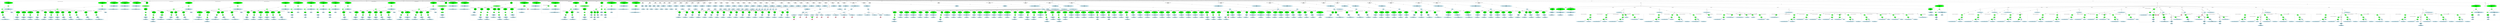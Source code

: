 strict graph "" {
	graph [bb="0,0,1.2151e+05,1548.8"];
	node [label="\N"];
	subgraph cluster574 {
		graph [bb="7712,351.25,8344,1471.8",
			label="powerwindow_powerwindow_control.h:93:13",
			lheight=0.21,
			lp="8028,1460.3",
			lwidth=3.50,
			style=dashed
		];
		subgraph cluster577 {
			graph [bb="7720,359.25,8190,903.67",
				label="powerwindow_powerwindow_control.h:94:40",
				lheight=0.21,
				lp="7955,892.17",
				lwidth=3.50,
				style=dashed
			];
			580	[fillcolor=lightblue,
				height=0.74639,
				label="IdentifierType
names: ['powerwindow_rtDW_PowerWindow_control']",
				pos="7955,394.12",
				style="filled,dashed",
				width=6.305];
			579	[fillcolor=lightblue,
				height=1.041,
				label="TypeDecl
declname: localDW
quals: []",
				pos="7945,520.08",
				style="filled,dashed",
				width=2.4749];
			579 -- 580	[label=type,
				lp="7963,457.1",
				pos="7947.9,482.56 7949.5,462.85 7951.5,438.98 7952.9,421.16"];
			578	[fillcolor=green,
				height=0.74639,
				label="PtrDecl
quals: []",
				pos="7909,656.42",
				style="filled,dashed",
				width=1.2178];
			578 -- 579	[label=type,
				lp="7939,593.45",
				pos="7915.9,629.84 7921.3,609.36 7929.1,580.38 7935.2,557.48"];
			577	[fillcolor=green,
				height=1.6303,
				label="Decl
name: localDW
quals: []
storage: []
funcspec: []",
				pos="7891,813.98",
				style="filled,dashed",
				width=2.0428];
			577 -- 578	[label=type,
				lp="7914,729.79",
				pos="7897.7,755.5 7900.5,730.75 7903.7,703.05 7906,683.41"];
		}
		576	[fillcolor=green,
			height=0.5,
			label=ParamList,
			pos="7825,1003.4",
			style="filled,dashed",
			width=1.3179];
		576 -- 577	[label="params[0]",
			lp="7885,919.17",
			pos="7831,985.4 7840,959.73 7857.6,909.83 7871.4,870.64"];
		575	[fillcolor=green,
			height=0.5,
			label=FuncDecl,
			pos="8113,1192.7",
			style="filled,dashed",
			width=1.2457];
		575 -- 576	[label=args,
			lp="7920.5,1108.6",
			pos="8074.7,1183 8025.3,1170.3 7939,1142.4 7881,1093.1 7857.6,1073.1 7840.7,1040.8 7831.9,1021.2"];
		581	[fillcolor=lightblue,
			height=1.041,
			label="TypeDecl
declname: powerwindow_powerwindow_control_Start
quals: []",
			pos="8113,1003.4",
			style="filled,dashed",
			width=6.1872];
		575 -- 581	[label=type,
			lp="8125,1108.6",
			pos="8113,1174.5 8113,1144.3 8113,1081.4 8113,1041.1"];
		582	[fillcolor=lightblue,
			height=0.74639,
			label="IdentifierType
names: ['void']",
			pos="8267,813.98",
			style="filled,dashed",
			width=1.9053];
		581 -- 582	[label=type,
			lp="8198,919.17",
			pos="8143.1,965.79 8173.6,928.62 8220.1,872.05 8246.6,839.8"];
		574	[fillcolor=green,
			height=1.6303,
			label="Decl
name: powerwindow_powerwindow_control_Start
quals: []
storage: ['extern']
funcspec: []",
			pos="8121,1382.1",
			style="filled,dashed",
			width=5.7551];
		574 -- 575	[label=type,
			lp="8130,1297.9",
			pos="8118.5,1323.4 8116.9,1284.7 8114.8,1236.3 8113.7,1211"];
	}
	subgraph cluster958 {
		graph [bb="77816,233.3,78594,714.29",
			label="powerwindow_PW_Control_PSG_BackR.c:63:33",
			lheight=0.21,
			lp="78205,702.79",
			lwidth=3.79,
			style=dashed
		];
		961	[fillcolor=lightblue,
			height=0.74639,
			label="ID
name: powerwindow_PW_Control_PSG_BackR_DWork",
			pos="78057,268.17",
			style="filled,dashed",
			width=6.4622];
		960	[fillcolor=green,
			height=0.74639,
			label="StructRef
type: .",
			pos="78057,394.12",
			style="filled,dashed",
			width=1.3356];
		960 -- 961	[label=name,
			lp="78072,331.15",
			pos="78057,367.14 78057,345.98 78057,316.27 78057,295.12"];
		962	[fillcolor=lightblue,
			height=0.74639,
			label="ID
name: Debounce_Up_DWORK1",
			pos="78447,268.17",
			style="filled,dashed",
			width=3.8694];
		960 -- 962	[label=field,
			lp="78198,331.15",
			pos="78081,370.65 78091,362.67 78102,354.27 78114,348.65 78190,312.27 78217,325.3 78299,305.65 78320,300.59 78343,295.04 78364,289.81"];
		959	[fillcolor=green,
			height=0.74639,
			label="StructRef
type: .",
			pos="78057,520.08",
			style="filled,dashed",
			width=1.3356];
		959 -- 960	[label=name,
			lp="78072,457.1",
			pos="78057,493.09 78057,471.94 78057,442.22 78057,421.07"];
		963	[fillcolor=lightblue,
			height=0.74639,
			label="ID
name: rtdw",
			pos="78179,394.12",
			style="filled,dashed",
			width=1.5517];
		959 -- 963	[label=field,
			lp="78138,457.1",
			pos="78080,496.05 78101,474.07 78134,441.09 78156,418.87"];
		958	[fillcolor=green,
			height=0.74639,
			label="UnaryOp
op: &",
			pos="77964,656.42",
			style="filled,dashed",
			width=1.316];
		958 -- 959	[label=expr,
			lp="78022,593.45",
			pos="77981,631.09 77998,606.9 78023,569.97 78040,545.68"];
	}
	subgraph cluster985 {
		graph [bb="81189,233.3,81991,714.29",
			label="powerwindow_PW_Control_PSG_BackR.c:70:33",
			lheight=0.21,
			lp="81590,702.79",
			lwidth=3.79,
			style=dashed
		];
		988	[fillcolor=lightblue,
			height=0.74639,
			label="ID
name: powerwindow_PW_Control_PSG_BackR_DWork",
			pos="81430,268.17",
			style="filled,dashed",
			width=6.4622];
		987	[fillcolor=green,
			height=0.74639,
			label="StructRef
type: .",
			pos="81430,394.12",
			style="filled,dashed",
			width=1.3356];
		987 -- 988	[label=name,
			lp="81446,331.15",
			pos="81430,367.14 81430,345.98 81430,316.27 81430,295.12"];
		989	[fillcolor=lightblue,
			height=0.74639,
			label="ID
name: Debounce_Down_DWORK1",
			pos="81832,268.17",
			style="filled,dashed",
			width=4.2034];
		987 -- 989	[label=field,
			lp="81602,331.15",
			pos="81454,370.64 81464,362.65 81475,354.26 81487,348.65 81488,347.94 81640,313.13 81742,289.81"];
		986	[fillcolor=green,
			height=0.74639,
			label="StructRef
type: .",
			pos="81430,520.08",
			style="filled,dashed",
			width=1.3356];
		986 -- 987	[label=name,
			lp="81446,457.1",
			pos="81430,493.09 81430,471.94 81430,442.22 81430,421.07"];
		990	[fillcolor=lightblue,
			height=0.74639,
			label="ID
name: rtdw",
			pos="81552,394.12",
			style="filled,dashed",
			width=1.5517];
		986 -- 990	[label=field,
			lp="81510,457.1",
			pos="81453,496.05 81474,474.07 81507,441.09 81529,418.87"];
		985	[fillcolor=green,
			height=0.74639,
			label="UnaryOp
op: &",
			pos="81337,656.42",
			style="filled,dashed",
			width=1.316];
		985 -- 986	[label=expr,
			lp="81396,593.45",
			pos="81354,631.09 81371,606.9 81396,569.97 81413,545.68"];
	}
	subgraph cluster1063 {
		graph [bb="85582,233.3,86386,714.29",
			label="powerwindow_PW_Control_PSG_BackR.c:92:44",
			lheight=0.21,
			lp="85984,702.79",
			lwidth=3.79,
			style=dashed
		];
		1066	[fillcolor=lightblue,
			height=0.74639,
			label="ID
name: powerwindow_PW_Control_PSG_BackR_DWork",
			pos="85823,268.17",
			style="filled,dashed",
			width=6.4622];
		1065	[fillcolor=green,
			height=0.74639,
			label="StructRef
type: .",
			pos="86198,394.12",
			style="filled,dashed",
			width=1.3356];
		1065 -- 1066	[label=name,
			lp="86048,331.15",
			pos="86157,379.62 86095,359.04 85975,319.5 85897,293.74"];
		1067	[fillcolor=lightblue,
			height=0.74639,
			label="ID
name: PW_PSG_BackR_DWORK1",
			pos="86226,268.17",
			style="filled,dashed",
			width=4.223];
		1065 -- 1067	[label=field,
			lp="86226,331.15",
			pos="86204,367.44 86209,346.31 86215,316.49 86220,295.25"];
		1064	[fillcolor=green,
			height=0.74639,
			label="StructRef
type: .",
			pos="86321,520.08",
			style="filled,dashed",
			width=1.3356];
		1064 -- 1065	[label=name,
			lp="86282,457.1",
			pos="86298,496.34 86276,474.12 86243,440.45 86221,418.13"];
		1068	[fillcolor=lightblue,
			height=0.74639,
			label="ID
name: rtzce",
			pos="86321,394.12",
			style="filled,dashed",
			width=1.5713];
		1064 -- 1068	[label=field,
			lp="86334,457.1",
			pos="86321,493.09 86321,471.94 86321,442.22 86321,421.07"];
		1063	[fillcolor=green,
			height=0.74639,
			label="UnaryOp
op: &",
			pos="86326,656.42",
			style="filled,dashed",
			width=1.316];
		1063 -- 1064	[label=expr,
			lp="86336,593.45",
			pos="86325,629.52 86324,605.88 86323,571.11 86322,547.36"];
	}
	subgraph cluster973 {
		graph [bb="79388,359.25,80074,714.29",
			label="powerwindow_PW_Control_PSG_BackR.c:67:31",
			lheight=0.21,
			lp="79731,702.79",
			lwidth=3.79,
			style=dashed
		];
		975	[fillcolor=lightblue,
			height=0.74639,
			label="ID
name: powerwindow_PW_Control_PSG_BackR_U",
			pos="79607,394.12",
			style="filled,dashed",
			width=5.8729];
		974	[fillcolor=green,
			height=0.74639,
			label="StructRef
type: .",
			pos="79951,520.08",
			style="filled,dashed",
			width=1.3356];
		974 -- 975	[label=name,
			lp="79814,457.1",
			pos="79911,504.74 79853,483.93 79746,445.08 79675,419.67"];
		976	[fillcolor=lightblue,
			height=0.74639,
			label="ID
name: Down_PSG_BackR",
			pos="79951,394.12",
			style="filled,dashed",
			width=3.182];
		974 -- 976	[label=field,
			lp="79964,457.1",
			pos="79951,493.09 79951,471.94 79951,442.22 79951,421.07"];
		973	[fillcolor=green,
			height=0.74639,
			label="UnaryOp
op: &",
			pos="79985,656.42",
			style="filled,dashed",
			width=1.316];
		973 -- 974	[label=expr,
			lp="79984,593.45",
			pos="79978,629.52 79972,605.73 79964,570.67 79958,546.9"];
	}
	subgraph cluster964 {
		graph [bb="78602,233.3,79380,714.29",
			label="powerwindow_PW_Control_PSG_BackR.c:64:33",
			lheight=0.21,
			lp="78991,702.79",
			lwidth=3.79,
			style=dashed
		];
		967	[fillcolor=lightblue,
			height=0.74639,
			label="ID
name: powerwindow_PW_Control_PSG_BackR_DWork",
			pos="78843,268.17",
			style="filled,dashed",
			width=6.4622];
		966	[fillcolor=green,
			height=0.74639,
			label="StructRef
type: .",
			pos="78843,394.12",
			style="filled,dashed",
			width=1.3356];
		966 -- 967	[label=name,
			lp="78858,331.15",
			pos="78843,367.14 78843,345.98 78843,316.27 78843,295.12"];
		968	[fillcolor=lightblue,
			height=0.74639,
			label="ID
name: Debounce_Up_DWORK1",
			pos="79233,268.17",
			style="filled,dashed",
			width=3.8694];
		966 -- 968	[label=field,
			lp="78984,331.15",
			pos="78867,370.65 78877,362.67 78888,354.27 78900,348.65 78976,312.27 79003,325.3 79085,305.65 79106,300.59 79129,295.04 79150,289.81"];
		965	[fillcolor=green,
			height=0.74639,
			label="StructRef
type: .",
			pos="78843,520.08",
			style="filled,dashed",
			width=1.3356];
		965 -- 966	[label=name,
			lp="78858,457.1",
			pos="78843,493.09 78843,471.94 78843,442.22 78843,421.07"];
		969	[fillcolor=lightblue,
			height=0.74639,
			label="ID
name: rtzce",
			pos="78966,394.12",
			style="filled,dashed",
			width=1.5713];
		965 -- 969	[label=field,
			lp="78924,457.1",
			pos="78866,496.34 78887,474.4 78920,441.3 78942,418.98"];
		964	[fillcolor=green,
			height=0.74639,
			label="UnaryOp
op: &",
			pos="78750,656.42",
			style="filled,dashed",
			width=1.316];
		964 -- 965	[label=expr,
			lp="78808,593.45",
			pos="78767,631.09 78784,606.9 78809,569.97 78826,545.68"];
	}
	subgraph cluster1039 {
		graph [bb="92146,359.25,92766,714.29",
			label="powerwindow_PW_Control_PSG_BackR.c:87:42",
			lheight=0.21,
			lp="92456,702.79",
			lwidth=3.79,
			style=dashed
		];
		1041	[fillcolor=lightblue,
			height=0.74639,
			label="ID
name: powerwindow_PW_Control_PSG_BackR_Y",
			pos="92365,394.12",
			style="filled,dashed",
			width=5.8729];
		1040	[fillcolor=green,
			height=0.74639,
			label="StructRef
type: .",
			pos="92365,520.08",
			style="filled,dashed",
			width=1.3356];
		1040 -- 1041	[label=name,
			lp="92380,457.1",
			pos="92365,493.09 92365,471.94 92365,442.22 92365,421.07"];
		1042	[fillcolor=lightblue,
			height=0.74639,
			label="ID
name: overcurrent",
			pos="92676,394.12",
			style="filled,dashed",
			width=2.2785];
		1040 -- 1042	[label=field,
			lp="92548,457.1",
			pos="92404,503.78 92447,486.35 92521,456.97 92585,431.6 92598,426.36 92612,420.69 92625,415.41"];
		1039	[fillcolor=green,
			height=0.74639,
			label="UnaryOp
op: &",
			pos="92283,656.42",
			style="filled,dashed",
			width=1.316];
		1039 -- 1040	[label=expr,
			lp="92336,593.45",
			pos="92298,630.78 92313,606.69 92335,570.21 92350,546.02"];
	}
	subgraph cluster952 {
		graph [bb="77006,233.3,77808,714.29",
			label="powerwindow_PW_Control_PSG_BackR.c:62:33",
			lheight=0.21,
			lp="77407,702.79",
			lwidth=3.79,
			style=dashed
		];
		955	[fillcolor=lightblue,
			height=0.74639,
			label="ID
name: powerwindow_PW_Control_PSG_BackR_DWork",
			pos="77247,268.17",
			style="filled,dashed",
			width=6.4622];
		954	[fillcolor=green,
			height=0.74639,
			label="StructRef
type: .",
			pos="77636,394.12",
			style="filled,dashed",
			width=1.3356];
		954 -- 955	[label=name,
			lp="77480,331.15",
			pos="77595,379.98 77530,359.48 77405,319.57 77324,293.66"];
		956	[fillcolor=lightblue,
			height=0.74639,
			label="ID
name: Debounce_Down_DWORK1",
			pos="77649,268.17",
			style="filled,dashed",
			width=4.2034];
		954 -- 956	[label=field,
			lp="77656,331.15",
			pos="77639,367.14 77641,345.98 77644,316.27 77646,295.12"];
		953	[fillcolor=green,
			height=0.74639,
			label="StructRef
type: .",
			pos="77751,520.08",
			style="filled,dashed",
			width=1.3356];
		953 -- 954	[label=name,
			lp="77716,457.1",
			pos="77729,495.76 77709,473.6 77678,440.46 77658,418.33"];
		957	[fillcolor=lightblue,
			height=0.74639,
			label="ID
name: rtb",
			pos="77751,394.12",
			style="filled,dashed",
			width=1.3553];
		953 -- 957	[label=field,
			lp="77764,457.1",
			pos="77751,493.09 77751,471.94 77751,442.22 77751,421.07"];
		952	[fillcolor=green,
			height=0.74639,
			label="UnaryOp
op: &",
			pos="77752,656.42",
			style="filled,dashed",
			width=1.316];
		952 -- 953	[label=expr,
			lp="77764,593.45",
			pos="77752,629.52 77752,605.88 77751,571.11 77751,547.36"];
	}
	subgraph cluster1070 {
		graph [bb="1.2011e+05,359.25,1.2074e+05,1282.4",
			label="powerwindow_PW_Control_PSG_BackR.c:96:6",
			lheight=0.21,
			lp="1.2042e+05,1270.9",
			lwidth=3.69,
			style=dashed
		];
		1075	[fillcolor=lightblue,
			height=0.74639,
			label="IdentifierType
names: ['void']",
			pos="1.2019e+05,394.12",
			style="filled,dashed",
			width=1.9053];
		1074	[fillcolor=lightblue,
			height=1.041,
			label="TypeDecl
declname: None
quals: []",
			pos="1.2019e+05,520.08",
			style="filled,dashed",
			width=2.082];
		1074 -- 1075	[label=type,
			lp="1.202e+05,457.1",
			pos="1.2019e+05,482.56 1.2019e+05,462.85 1.2019e+05,438.98 1.2019e+05,421.16"];
		1073	[fillcolor=green,
			height=1.041,
			label="Typename
name: None
quals: []",
			pos="1.2018e+05,656.42",
			style="filled,dashed",
			width=1.6303];
		1073 -- 1074	[label=type,
			lp="1.202e+05,593.45",
			pos="1.2018e+05,618.71 1.2019e+05,599.76 1.2019e+05,576.69 1.2019e+05,557.74"];
		1072	[fillcolor=green,
			height=0.5,
			label=ParamList,
			pos="1.2016e+05,813.98",
			style="filled,dashed",
			width=1.3179];
		1072 -- 1073	[label="params[0]",
			lp="1.202e+05,729.79",
			pos="1.2016e+05,795.74 1.2017e+05,771.3 1.2017e+05,725.98 1.2018e+05,693.88"];
		1071	[fillcolor=green,
			height=0.5,
			label=FuncDecl,
			pos="1.2035e+05,1003.4",
			style="filled,dashed",
			width=1.2457];
		1071 -- 1072	[label=args,
			lp="1.2025e+05,919.17",
			pos="1.2033e+05,988.19 1.203e+05,970.87 1.2025e+05,939.42 1.2022e+05,903.67 1.202e+05,881.58 1.2018e+05,850.85 1.2017e+05,831.97"];
		1076	[fillcolor=lightblue,
			height=1.041,
			label="TypeDecl
declname: powerwindow_PW_Control_PSG_BackR_initialize
quals: []",
			pos="1.2048e+05,813.98",
			style="filled,dashed",
			width=7.0514];
		1071 -- 1076	[label=type,
			lp="1.2042e+05,919.17",
			pos="1.2036e+05,985.73 1.2038e+05,955.73 1.2043e+05,891.89 1.2046e+05,851.34"];
		1077	[fillcolor=lightblue,
			height=0.74639,
			label="IdentifierType
names: ['void']",
			pos="1.2048e+05,656.42",
			style="filled,dashed",
			width=1.9053];
		1076 -- 1077	[label=type,
			lp="1.2049e+05,729.79",
			pos="1.2048e+05,776.12 1.2048e+05,747.55 1.2048e+05,708.68 1.2048e+05,683.33"];
		1070	[fillcolor=green,
			height=1.6303,
			label="Decl
name: powerwindow_PW_Control_PSG_BackR_initialize
quals: []
storage: []
funcspec: []",
			pos="1.2035e+05,1192.7",
			style="filled,dashed",
			width=6.5997];
		1070 -- 1071	[label=type,
			lp="1.2036e+05,1108.6",
			pos="1.2035e+05,1134 1.2035e+05,1095.3 1.2035e+05,1046.9 1.2035e+05,1021.6"];
	}
	subgraph cluster1035 {
		graph [bb="91492,359.25,92138,714.29",
			label="powerwindow_PW_Control_PSG_BackR.c:86:42",
			lheight=0.21,
			lp="91815,702.79",
			lwidth=3.79,
			style=dashed
		];
		1037	[fillcolor=lightblue,
			height=0.74639,
			label="ID
name: powerwindow_PW_Control_PSG_BackR_Y",
			pos="91711,394.12",
			style="filled,dashed",
			width=5.8729];
		1036	[fillcolor=green,
			height=0.74639,
			label="StructRef
type: .",
			pos="91711,520.08",
			style="filled,dashed",
			width=1.3356];
		1036 -- 1037	[label=name,
			lp="91726,457.1",
			pos="91711,493.09 91711,471.94 91711,442.22 91711,421.07"];
		1038	[fillcolor=lightblue,
			height=0.74639,
			label="ID
name: window_down",
			pos="92035,394.12",
			style="filled,dashed",
			width=2.632];
		1036 -- 1038	[label=field,
			lp="91904,457.1",
			pos="91750,504.13 91807,482.17 91915,441.11 91980,416.13"];
		1035	[fillcolor=green,
			height=0.74639,
			label="UnaryOp
op: &",
			pos="91629,656.42",
			style="filled,dashed",
			width=1.316];
		1035 -- 1036	[label=expr,
			lp="91682,593.45",
			pos="91644,630.78 91659,606.69 91681,570.21 91696,546.02"];
	}
	subgraph cluster979 {
		graph [bb="80379,233.3,81181,714.29",
			label="powerwindow_PW_Control_PSG_BackR.c:69:33",
			lheight=0.21,
			lp="80780,702.79",
			lwidth=3.79,
			style=dashed
		];
		982	[fillcolor=lightblue,
			height=0.74639,
			label="ID
name: powerwindow_PW_Control_PSG_BackR_DWork",
			pos="80620,268.17",
			style="filled,dashed",
			width=6.4622];
		981	[fillcolor=green,
			height=0.74639,
			label="StructRef
type: .",
			pos="80620,394.12",
			style="filled,dashed",
			width=1.3356];
		981 -- 982	[label=name,
			lp="80636,331.15",
			pos="80620,367.14 80620,345.98 80620,316.27 80620,295.12"];
		983	[fillcolor=lightblue,
			height=0.74639,
			label="ID
name: Debounce_Down_DWORK1",
			pos="81022,268.17",
			style="filled,dashed",
			width=4.2034];
		981 -- 983	[label=field,
			lp="80792,331.15",
			pos="80644,370.64 80654,362.65 80665,354.26 80677,348.65 80678,347.94 80830,313.13 80932,289.81"];
		980	[fillcolor=green,
			height=0.74639,
			label="StructRef
type: .",
			pos="80620,520.08",
			style="filled,dashed",
			width=1.3356];
		980 -- 981	[label=name,
			lp="80636,457.1",
			pos="80620,493.09 80620,471.94 80620,442.22 80620,421.07"];
		984	[fillcolor=lightblue,
			height=0.74639,
			label="ID
name: rtb",
			pos="80735,394.12",
			style="filled,dashed",
			width=1.3553];
		980 -- 984	[label=field,
			lp="80696,457.1",
			pos="80642,495.76 80662,473.6 80693,440.46 80713,418.33"];
		979	[fillcolor=green,
			height=0.74639,
			label="UnaryOp
op: &",
			pos="80506,656.42",
			style="filled,dashed",
			width=1.316];
		979 -- 980	[label=expr,
			lp="80576,593.45",
			pos="80526,632.02 80547,607.51 80579,569.24 80600,544.66"];
	}
	subgraph cluster583 {
		graph [bb="8352,351.25,12852,1471.8",
			label="powerwindow_powerwindow_control.h:95:13",
			lheight=0.21,
			lp="10602,1460.3",
			lwidth=3.50,
			style=dashed
		];
		subgraph cluster602 {
			graph [bb="9650,359.25,9970,903.67",
				label="powerwindow_powerwindow_control.h:100:25",
				lheight=0.21,
				lp="9810,892.17",
				lwidth=3.60,
				style=dashed
			];
			605	[fillcolor=lightblue,
				height=0.74639,
				label="IdentifierType
names: ['powerwindow_boolean_T']",
				pos="9810,394.12",
				style="filled,dashed",
				width=4.223];
			604	[fillcolor=lightblue,
				height=1.041,
				label="TypeDecl
declname: rty_window_up
quals: []",
				pos="9820,520.08",
				style="filled,dashed",
				width=3.182];
			604 -- 605	[label=type,
				lp="9828,457.1",
				pos="9817.1,482.56 9815.5,462.85 9813.5,438.98 9812.1,421.16"];
			603	[fillcolor=green,
				height=0.74639,
				label="PtrDecl
quals: []",
				pos="9834,656.42",
				style="filled,dashed",
				width=1.2178];
			603 -- 604	[label=type,
				lp="9841,593.45",
				pos="9831.3,629.52 9829.2,609.09 9826.2,580.33 9823.8,557.57"];
			602	[fillcolor=green,
				height=1.6303,
				label="Decl
name: rty_window_up
quals: []
storage: []
funcspec: []",
				pos="9861,813.98",
				style="filled,dashed",
				width=2.7499];
			602 -- 603	[label=type,
				lp="9860,729.79",
				pos="9851,755.5 9846.7,730.75 9841.9,703.05 9838.5,683.41"];
		}
		subgraph cluster598 {
			graph [bb="9344,359.25,9642,903.67",
				label="powerwindow_powerwindow_control.h:99:29",
				lheight=0.21,
				lp="9493,892.17",
				lwidth=3.50,
				style=dashed
			];
			601	[fillcolor=lightblue,
				height=0.74639,
				label="IdentifierType
names: ['powerwindow_uint8_T']",
				pos="9493,394.12",
				style="filled,dashed",
				width=3.9284];
			600	[fillcolor=lightblue,
				height=1.041,
				label="TypeDecl
declname: rtu_currentsense
quals: ['const']",
				pos="9500,520.08",
				style="filled,dashed",
				width=3.2605];
			600 -- 601	[label=type,
				lp="9509,457.1",
				pos="9497.9,482.56 9496.8,462.85 9495.5,438.98 9494.5,421.16"];
			599	[fillcolor=green,
				height=0.74639,
				label="PtrDecl
quals: []",
				pos="9511,656.42",
				style="filled,dashed",
				width=1.2178];
			599 -- 600	[label=type,
				lp="9519,593.45",
				pos="9508.9,629.52 9507.2,609.09 9504.9,580.33 9503,557.57"];
			598	[fillcolor=green,
				height=1.6303,
				label="Decl
name: rtu_currentsense
quals: ['const']
storage: []
funcspec: []",
				pos="9513,813.98",
				style="filled,dashed",
				width=2.8088];
			598 -- 599	[label=type,
				lp="9524,729.79",
				pos="9512.3,755.06 9511.9,730.53 9511.6,703.17 9511.3,683.67"];
		}
		subgraph cluster594 {
			graph [bb="9016,359.25,9336,903.67",
				label="powerwindow_powerwindow_control.h:98:31",
				lheight=0.21,
				lp="9176,892.17",
				lwidth=3.50,
				style=dashed
			];
			597	[fillcolor=lightblue,
				height=0.74639,
				label="IdentifierType
names: ['powerwindow_boolean_T']",
				pos="9176,394.12",
				style="filled,dashed",
				width=4.223];
			596	[fillcolor=lightblue,
				height=1.041,
				label="TypeDecl
declname: rtu_endofdetectionrange
quals: ['const']",
				pos="9179,520.08",
				style="filled,dashed",
				width=4.1051];
			596 -- 597	[label=type,
				lp="9190,457.1",
				pos="9178.1,482.56 9177.6,462.85 9177.1,438.98 9176.6,421.16"];
			595	[fillcolor=green,
				height=0.74639,
				label="PtrDecl
quals: []",
				pos="9185,656.42",
				style="filled,dashed",
				width=1.2178];
			595 -- 596	[label=type,
				lp="9195,593.45",
				pos="9183.8,629.52 9182.9,609.09 9181.6,580.33 9180.6,557.57"];
			594	[fillcolor=green,
				height=1.6303,
				label="Decl
name: rtu_endofdetectionrange
quals: ['const']
storage: []
funcspec: []",
				pos="9188,813.98",
				style="filled,dashed",
				width=3.6534];
			594 -- 595	[label=type,
				lp="9199,729.79",
				pos="9186.9,755.06 9186.4,730.53 9185.9,703.17 9185.5,683.67"];
		}
		subgraph cluster590 {
			graph [bb="8688,359.25,9008,903.67",
				label="powerwindow_powerwindow_control.h:97:31",
				lheight=0.21,
				lp="8848,892.17",
				lwidth=3.50,
				style=dashed
			];
			593	[fillcolor=lightblue,
				height=0.74639,
				label="IdentifierType
names: ['powerwindow_boolean_T']",
				pos="8848,394.12",
				style="filled,dashed",
				width=4.223];
			592	[fillcolor=lightblue,
				height=1.041,
				label="TypeDecl
declname: rtu_down
quals: ['const']",
				pos="8863,520.08",
				style="filled,dashed",
				width=2.5142];
			592 -- 593	[label=type,
				lp="8869,457.1",
				pos="8858.6,482.56 8856.2,462.85 8853.3,438.98 8851.2,421.16"];
			591	[fillcolor=green,
				height=0.74639,
				label="PtrDecl
quals: []",
				pos="8884,656.42",
				style="filled,dashed",
				width=1.2178];
			591 -- 592	[label=type,
				lp="8888,593.45",
				pos="8880,629.52 8876.8,609.09 8872.3,580.33 8868.7,557.57"];
			590	[fillcolor=green,
				height=1.6303,
				label="Decl
name: rtu_down
quals: ['const']
storage: []
funcspec: []",
				pos="8887,813.98",
				style="filled,dashed",
				width=2.082];
			590 -- 591	[label=type,
				lp="8898,729.79",
				pos="8885.9,755.06 8885.4,730.53 8884.9,703.17 8884.5,683.67"];
		}
		subgraph cluster586 {
			graph [bb="8360,359.25,8680,903.67",
				label="powerwindow_powerwindow_control.h:96:31",
				lheight=0.21,
				lp="8520,892.17",
				lwidth=3.50,
				style=dashed
			];
			589	[fillcolor=lightblue,
				height=0.74639,
				label="IdentifierType
names: ['powerwindow_boolean_T']",
				pos="8520,394.12",
				style="filled,dashed",
				width=4.223];
			588	[fillcolor=lightblue,
				height=1.041,
				label="TypeDecl
declname: rtu_up
quals: ['const']",
				pos="8536,520.08",
				style="filled,dashed",
				width=2.1999];
			588 -- 589	[label=type,
				lp="8541,457.1",
				pos="8531.3,482.56 8528.7,462.85 8525.7,438.98 8523.4,421.16"];
			587	[fillcolor=green,
				height=0.74639,
				label="PtrDecl
quals: []",
				pos="8560,656.42",
				style="filled,dashed",
				width=1.2178];
			587 -- 588	[label=type,
				lp="8563,593.45",
				pos="8555.4,629.52 8551.7,609.09 8546.6,580.33 8542.5,557.57"];
			586	[fillcolor=green,
				height=1.6303,
				label="Decl
name: rtu_up
quals: ['const']
storage: []
funcspec: []",
				pos="8603,813.98",
				style="filled,dashed",
				width=1.866];
			586 -- 587	[label=type,
				lp="8594,729.79",
				pos="8587.5,756.82 8580.5,731.58 8572.6,703.05 8567.1,683.05"];
		}
		subgraph cluster606 {
			graph [bb="9978,359.25,10298,903.67",
				label="powerwindow_powerwindow_control.h:101:25",
				lheight=0.21,
				lp="10138,892.17",
				lwidth=3.60,
				style=dashed
			];
			609	[fillcolor=lightblue,
				height=0.74639,
				label="IdentifierType
names: ['powerwindow_boolean_T']",
				pos="10138,394.12",
				style="filled,dashed",
				width=4.223];
			608	[fillcolor=lightblue,
				height=1.041,
				label="TypeDecl
declname: rty_window_down
quals: []",
				pos="10146,520.08",
				style="filled,dashed",
				width=3.5159];
			608 -- 609	[label=type,
				lp="10155,457.1",
				pos="10144,482.56 10142,462.85 10141,438.98 10140,421.16"];
			607	[fillcolor=green,
				height=0.74639,
				label="PtrDecl
quals: []",
				pos="10157,656.42",
				style="filled,dashed",
				width=1.2178];
			607 -- 608	[label=type,
				lp="10165,593.45",
				pos="10155,629.52 10153,609.09 10151,580.33 10149,557.57"];
			606	[fillcolor=green,
				height=1.6303,
				label="Decl
name: rty_window_down
quals: []
storage: []
funcspec: []",
				pos="10179,813.98",
				style="filled,dashed",
				width=3.0641];
			606 -- 607	[label=type,
				lp="10180,729.79",
				pos="10171,755.06 10167,730.35 10163,702.78 10161,683.26"];
		}
		subgraph cluster610 {
			graph [bb="10306,359.25,10626,903.67",
				label="powerwindow_powerwindow_control.h:102:25",
				lheight=0.21,
				lp="10466,892.17",
				lwidth=3.60,
				style=dashed
			];
			613	[fillcolor=lightblue,
				height=0.74639,
				label="IdentifierType
names: ['powerwindow_boolean_T']",
				pos="10466,394.12",
				style="filled,dashed",
				width=4.223];
			612	[fillcolor=lightblue,
				height=1.041,
				label="TypeDecl
declname: rty_overcurrent
quals: []",
				pos="10466,520.08",
				style="filled,dashed",
				width=3.1623];
			612 -- 613	[label=type,
				lp="10478,457.1",
				pos="10466,482.56 10466,462.85 10466,438.98 10466,421.16"];
			611	[fillcolor=green,
				height=0.74639,
				label="PtrDecl
quals: []",
				pos="10466,656.42",
				style="filled,dashed",
				width=1.2178];
			611 -- 612	[label=type,
				lp="10478,593.45",
				pos="10466,629.52 10466,609.09 10466,580.33 10466,557.57"];
			610	[fillcolor=green,
				height=1.6303,
				label="Decl
name: rty_overcurrent
quals: []
storage: []
funcspec: []",
				pos="10466,813.98",
				style="filled,dashed",
				width=2.7106];
			610 -- 611	[label=type,
				lp="10478,729.79",
				pos="10466,755.06 10466,730.53 10466,703.17 10466,683.67"];
		}
		subgraph cluster614 {
			graph [bb="10634,359.25,10954,903.67",
				label="powerwindow_powerwindow_control.h:103:25",
				lheight=0.21,
				lp="10794,892.17",
				lwidth=3.60,
				style=dashed
			];
			617	[fillcolor=lightblue,
				height=0.74639,
				label="IdentifierType
names: ['powerwindow_boolean_T']",
				pos="10794,394.12",
				style="filled,dashed",
				width=4.223];
			616	[fillcolor=lightblue,
				height=1.041,
				label="TypeDecl
declname: rty_pinch
quals: []",
				pos="10763,520.08",
				style="filled,dashed",
				width=2.5142];
			616 -- 617	[label=type,
				lp="10793,457.1",
				pos="10772,482.56 10777,462.85 10783,438.98 10787,421.16"];
			615	[fillcolor=green,
				height=0.74639,
				label="PtrDecl
quals: []",
				pos="10737,656.42",
				style="filled,dashed",
				width=1.2178];
			615 -- 616	[label=type,
				lp="10762,593.45",
				pos="10742,629.52 10746,609.09 10752,580.33 10756,557.57"];
			614	[fillcolor=green,
				height=1.6303,
				label="Decl
name: rty_pinch
quals: []
storage: []
funcspec: []",
				pos="10725,813.98",
				style="filled,dashed",
				width=2.082];
			614 -- 615	[label=type,
				lp="10744,729.79",
				pos="10729,755.06 10731,730.53 10733,703.17 10735,683.67"];
		}
		subgraph cluster618 {
			graph [bb="10962,359.25,11282,903.67",
				label="powerwindow_powerwindow_control.h:103:59",
				lheight=0.21,
				lp="11122,892.17",
				lwidth=3.60,
				style=dashed
			];
			621	[fillcolor=lightblue,
				height=0.74639,
				label="IdentifierType
names: ['powerwindow_boolean_T']",
				pos="11122,394.12",
				style="filled,dashed",
				width=4.223];
			620	[fillcolor=lightblue,
				height=1.041,
				label="TypeDecl
declname: rty_wake
quals: []",
				pos="11091,520.08",
				style="filled,dashed",
				width=2.4945];
			620 -- 621	[label=type,
				lp="11121,457.1",
				pos="11100,482.56 11105,462.85 11111,438.98 11115,421.16"];
			619	[fillcolor=green,
				height=0.74639,
				label="PtrDecl
quals: []",
				pos="11065,656.42",
				style="filled,dashed",
				width=1.2178];
			619 -- 620	[label=type,
				lp="11090,593.45",
				pos="11070,629.52 11074,609.09 11080,580.33 11084,557.57"];
			618	[fillcolor=green,
				height=1.6303,
				label="Decl
name: rty_wake
quals: []
storage: []
funcspec: []",
				pos="11052,813.98",
				style="filled,dashed",
				width=2.0428];
			618 -- 619	[label=type,
				lp="11072,729.79",
				pos="11057,755.06 11059,730.53 11061,703.17 11063,683.67"];
		}
		subgraph cluster622 {
			graph [bb="11290,359.25,11740,903.67",
				label="powerwindow_powerwindow_control.h:104:39",
				lheight=0.21,
				lp="11515,892.17",
				lwidth=3.60,
				style=dashed
			];
			625	[fillcolor=lightblue,
				height=0.74639,
				label="IdentifierType
names: ['powerwindow_rtB_PowerWindow_control']",
				pos="11515,394.12",
				style="filled,dashed",
				width=6.03];
			624	[fillcolor=lightblue,
				height=1.041,
				label="TypeDecl
declname: localB
quals: []",
				pos="11446,520.08",
				style="filled,dashed",
				width=2.1999];
			624 -- 625	[label=type,
				lp="11497,457.1",
				pos="11466,483.56 11477,463.67 11490,439.31 11500,421.19"];
			623	[fillcolor=green,
				height=0.74639,
				label="PtrDecl
quals: []",
				pos="11391,656.42",
				style="filled,dashed",
				width=1.2178];
			623 -- 624	[label=type,
				lp="11431,593.45",
				pos="11401,630.15 11410,609.56 11422,580.2 11431,557.14"];
			622	[fillcolor=green,
				height=1.6303,
				label="Decl
name: localB
quals: []
storage: []
funcspec: []",
				pos="11369,813.98",
				style="filled,dashed",
				width=1.7481];
			622 -- 623	[label=type,
				lp="11394,729.79",
				pos="11377,755.5 11381,730.75 11385,703.05 11387,683.41"];
		}
		subgraph cluster626 {
			graph [bb="11748,359.25,12218,903.67",
				label="powerwindow_powerwindow_control.h:105:40",
				lheight=0.21,
				lp="11983,892.17",
				lwidth=3.60,
				style=dashed
			];
			629	[fillcolor=lightblue,
				height=0.74639,
				label="IdentifierType
names: ['powerwindow_rtDW_PowerWindow_control']",
				pos="11983,394.12",
				style="filled,dashed",
				width=6.305];
			628	[fillcolor=lightblue,
				height=1.041,
				label="TypeDecl
declname: localDW
quals: []",
				pos="11914,520.08",
				style="filled,dashed",
				width=2.4749];
			628 -- 629	[label=type,
				lp="11965,457.1",
				pos="11934,483.22 11945,463.35 11959,439.08 11969,421.05"];
			627	[fillcolor=green,
				height=0.74639,
				label="PtrDecl
quals: []",
				pos="11859,656.42",
				style="filled,dashed",
				width=1.2178];
			627 -- 628	[label=type,
				lp="11899,593.45",
				pos="11869,630.15 11878,609.56 11890,580.2 11899,557.14"];
			626	[fillcolor=green,
				height=1.6303,
				label="Decl
name: localDW
quals: []
storage: []
funcspec: []",
				pos="11837,813.98",
				style="filled,dashed",
				width=2.0428];
			626 -- 627	[label=type,
				lp="11862,729.79",
				pos="11845,755.5 11849,730.75 11853,703.05 11855,683.41"];
		}
		subgraph cluster630 {
			graph [bb="12226,359.25,12698,903.67",
				label="powerwindow_powerwindow_control.h:106:41",
				lheight=0.21,
				lp="12462,892.17",
				lwidth=3.60,
				style=dashed
			];
			633	[fillcolor=lightblue,
				height=0.74639,
				label="IdentifierType
names: ['powerwindow_rtZCE_PowerWindow_control']",
				pos="12462,394.12",
				style="filled,dashed",
				width=6.3443];
			632	[fillcolor=lightblue,
				height=1.041,
				label="TypeDecl
declname: localZCE
quals: []",
				pos="12393,520.08",
				style="filled,dashed",
				width=2.5142];
			632 -- 633	[label=type,
				lp="12444,457.1",
				pos="12413,483.22 12424,463.35 12438,439.08 12448,421.05"];
			631	[fillcolor=green,
				height=0.74639,
				label="PtrDecl
quals: []",
				pos="12349,656.42",
				style="filled,dashed",
				width=1.2178];
			631 -- 632	[label=type,
				lp="12383,593.45",
				pos="12357,629.84 12364,609.36 12374,580.38 12381,557.48"];
			630	[fillcolor=green,
				height=1.6303,
				label="Decl
name: localZCE
quals: []
storage: []
funcspec: []",
				pos="12327,813.98",
				style="filled,dashed",
				width=2.082];
			630 -- 631	[label=type,
				lp="12352,729.79",
				pos="12335,755.5 12339,730.75 12343,703.05 12345,683.41"];
		}
		585	[fillcolor=green,
			height=0.5,
			label=ParamList,
			pos="10466,1003.4",
			style="filled,dashed",
			width=1.3179];
		585 -- 586	[label="params[0]",
			lp="9009,919.17",
			pos="10419,1000.4 10236,992.74 9547.1,963.01 8981,926.67 8848.9,918.19 8803,961.74 8684,903.67 8665.8,894.8 8649.8,879.92 8636.9,864.86"];
		585 -- 590	[label="params[1]",
			lp="9340,919.17",
			pos="10420,999.5 10263,989.83 9742.3,957.28 9312,926.67 9178.6,917.19 9137.8,949.13 9012,903.67 8984.5,893.72 8957.5,875.95 8935.7,858.91"];
		585 -- 594	[label="params[2]",
			lp="9458,919.17",
			pos="10419,1001 10233,995.07 9546.2,969.22 9340,903.67 9311.3,894.56 9282.2,879.32 9257.2,864.03"];
		585 -- 598	[label="params[3]",
			lp="9793,919.17",
			pos="10420,998.12 10259,982.92 9719.1,930.67 9646,903.67 9619.6,893.91 9593.2,877.95 9571,862.23"];
		585 -- 602	[label="params[4]",
			lp="10149,919.17",
			pos="10427,992.94 10352,975.08 10182,935.95 10038,911.67 10010,906.92 10000,914.7 9974,903.67 9951.8,894.41 9930.3,879.53 9912.1,864.59"];
		585 -- 606	[label="params[5]",
			lp="10366,919.17",
			pos="10441,987.95 10408,969.27 10350,935.33 10302,903.67 10282,890.7 10261,875.95 10242,862.27"];
		585 -- 610	[label="params[6]",
			lp="10494,919.17",
			pos="10466,985.07 10466,959.79 10466,911.56 10466,872.89"];
		585 -- 614	[label="params[7]",
			lp="10646,919.17",
			pos="10493,988.42 10526,970.62 10585,938 10630,903.67 10647,890.9 10664,875.55 10679,861.23"];
		585 -- 618	[label="params[8]",
			lp="10962,919.17",
			pos="10513,1001.4 10604,997.82 10808,980.99 10958,903.67 10978,893.58 10996,878.21 11011,863.09"];
		585 -- 622	[label="params[9]",
			lp="11293,919.17",
			pos="10513,1000.9 10666,995.48 11149,973.16 11286,903.67 11305,894.23 11321,878.83 11335,863.49"];
		585 -- 626	[label="params[10]",
			lp="11742,919.17",
			pos="10514,1002.9 10718,1004.6 11518,1004.6 11744,903.67 11764,894.68 11783,879.38 11798,863.99"];
		585 -- 630	[label="params[11]",
			lp="12226,919.17",
			pos="10513,1001.5 10777,996.4 12059,968.45 12222,903.67 12245,894.54 12267,878.3 12284,862.18"];
		584	[fillcolor=green,
			height=0.5,
			label=FuncDecl,
			pos="12620,1192.7",
			style="filled,dashed",
			width=1.2457];
		584 -- 585	[label=args,
			lp="11748,1108.6",
			pos="12576,1188 12300,1163.9 10795,1032.9 10512,1008.3"];
		634	[fillcolor=lightblue,
			height=1.041,
			label="TypeDecl
declname: powerwindow_powerwindow_control_main
quals: []",
			pos="12620,1003.4",
			style="filled,dashed",
			width=6.2265];
		584 -- 634	[label=type,
			lp="12632,1108.6",
			pos="12620,1174.5 12620,1144.3 12620,1081.4 12620,1041.1"];
		635	[fillcolor=lightblue,
			height=0.74639,
			label="IdentifierType
names: ['void']",
			pos="12775,813.98",
			style="filled,dashed",
			width=1.9053];
		634 -- 635	[label=type,
			lp="12708,919.17",
			pos="12650,965.84 12666,947.25 12685,924.27 12702,903.67 12720,882.16 12740,857.65 12755,839.86"];
		583	[fillcolor=green,
			height=1.6303,
			label="Decl
name: powerwindow_powerwindow_control_main
quals: []
storage: ['extern']
funcspec: []",
			pos="12628,1382.1",
			style="filled,dashed",
			width=5.7943];
		583 -- 584	[label=type,
			lp="12637,1297.9",
			pos="12626,1323.4 12624,1284.7 12622,1236.3 12621,1211"];
	}
	subgraph cluster909 {
		graph [bb="29124,968.49,29700,1471.8",
			label="powerwindow_PW_Control_PSG_BackR.c:43:1",
			lheight=0.21,
			lp="29412,1460.3",
			lwidth=3.69,
			style=dashed
		];
		911	[fillcolor=lightblue,
			height=0.74639,
			label="IdentifierType
names: ['powerwindow_ExternalOutputs_PW_Control_PSG_BackR']",
			pos="29412,1003.4",
			style="filled,dashed",
			width=7.7782];
		910	[fillcolor=lightblue,
			height=1.041,
			label="TypeDecl
declname: powerwindow_PW_Control_PSG_BackR_Y
quals: []",
			pos="29438,1192.7",
			style="filled,dashed",
			width=6.305];
		910 -- 911	[label=type,
			lp="29440,1108.6",
			pos="29433,1155.2 29428,1118.4 29420,1062.7 29416,1030.3"];
		909	[fillcolor=green,
			height=1.6303,
			label="Decl
name: powerwindow_PW_Control_PSG_BackR_Y
quals: []
storage: []
funcspec: []",
			pos="29447,1382.1",
			style="filled,dashed",
			width=5.8729];
		909 -- 910	[label=type,
			lp="29456,1297.9",
			pos="29444,1323.4 29443,1293 29441,1256.8 29440,1230.4"];
	}
	subgraph cluster950 {
		graph [bb="76709,485.21,76998,714.29",
			label="powerwindow_PW_Control_PSG_BackR.c:61:31",
			lheight=0.21,
			lp="76854,702.79",
			lwidth=3.79,
			style=dashed
		];
		951	[fillcolor=lightblue,
			height=0.74639,
			label="ID
name: rtb_debounce_Up",
			pos="76883,520.08",
			style="filled,dashed",
			width=2.9659];
		950	[fillcolor=green,
			height=0.74639,
			label="UnaryOp
op: &",
			pos="76913,656.42",
			style="filled,dashed",
			width=1.316];
		950 -- 951	[label=expr,
			lp="76912,593.45",
			pos="76907,629.52 76902,605.88 76894,571.11 76889,547.36"];
	}
	subgraph cluster991 {
		graph [bb="81999,233.3,82801,714.29",
			label="powerwindow_PW_Control_PSG_BackR.c:71:33",
			lheight=0.21,
			lp="82400,702.79",
			lwidth=3.79,
			style=dashed
		];
		994	[fillcolor=lightblue,
			height=0.74639,
			label="ID
name: powerwindow_PW_Control_PSG_BackR_DWork",
			pos="82240,268.17",
			style="filled,dashed",
			width=6.4622];
		993	[fillcolor=green,
			height=0.74639,
			label="StructRef
type: .",
			pos="82240,394.12",
			style="filled,dashed",
			width=1.3356];
		993 -- 994	[label=name,
			lp="82256,331.15",
			pos="82240,367.14 82240,345.98 82240,316.27 82240,295.12"];
		995	[fillcolor=lightblue,
			height=0.74639,
			label="ID
name: Debounce_Down_DWORK1",
			pos="82642,268.17",
			style="filled,dashed",
			width=4.2034];
		993 -- 995	[label=field,
			lp="82412,331.15",
			pos="82264,370.64 82274,362.65 82285,354.26 82297,348.65 82298,347.94 82450,313.13 82552,289.81"];
		992	[fillcolor=green,
			height=0.74639,
			label="StructRef
type: .",
			pos="82240,520.08",
			style="filled,dashed",
			width=1.3356];
		992 -- 993	[label=name,
			lp="82256,457.1",
			pos="82240,493.09 82240,471.94 82240,442.22 82240,421.07"];
		996	[fillcolor=lightblue,
			height=0.74639,
			label="ID
name: rtzce",
			pos="82363,394.12",
			style="filled,dashed",
			width=1.5713];
		992 -- 996	[label=field,
			lp="82320,457.1",
			pos="82263,496.34 82284,474.4 82317,441.3 82339,418.98"];
		991	[fillcolor=green,
			height=0.74639,
			label="UnaryOp
op: &",
			pos="82147,656.42",
			style="filled,dashed",
			width=1.316];
		991 -- 992	[label=expr,
			lp="82206,593.45",
			pos="82164,631.09 82181,606.9 82206,569.97 82223,545.68"];
	}
	subgraph cluster903 {
		graph [bb="28598,968.49,29116,1471.8",
			label="powerwindow_PW_Control_PSG_BackR.c:35:41",
			lheight=0.21,
			lp="28857,1460.3",
			lwidth=3.79,
			style=dashed
		];
		905	[fillcolor=lightblue,
			height=0.74639,
			label="IdentifierType
names: ['powerwindow_D_Work_PW_Control_PSG_BackR']",
			pos="28857,1003.4",
			style="filled,dashed",
			width=6.9729];
		904	[fillcolor=lightblue,
			height=1.041,
			label="TypeDecl
declname: powerwindow_PW_Control_PSG_BackR_DWork
quals: []",
			pos="28858,1192.7",
			style="filled,dashed",
			width=6.9139];
		904 -- 905	[label=type,
			lp="28870,1108.6",
			pos="28858,1155.2 28858,1118.4 28857,1062.7 28857,1030.3"];
		903	[fillcolor=green,
			height=1.6303,
			label="Decl
name: powerwindow_PW_Control_PSG_BackR_DWork
quals: []
storage: []
funcspec: []",
			pos="28866,1382.1",
			style="filled,dashed",
			width=6.4622];
		903 -- 904	[label=type,
			lp="28875,1297.9",
			pos="28864,1323.4 28862,1293 28861,1256.8 28860,1230.4"];
	}
	subgraph cluster1043 {
		graph [bb="92774,359.25,93349,714.29",
			label="powerwindow_PW_Control_PSG_BackR.c:88:42",
			lheight=0.21,
			lp="93062,702.79",
			lwidth=3.79,
			style=dashed
		];
		1045	[fillcolor=lightblue,
			height=0.74639,
			label="ID
name: powerwindow_PW_Control_PSG_BackR_Y",
			pos="92993,394.12",
			style="filled,dashed",
			width=5.8729];
		1044	[fillcolor=green,
			height=0.74639,
			label="StructRef
type: .",
			pos="92993,520.08",
			style="filled,dashed",
			width=1.3356];
		1044 -- 1045	[label=name,
			lp="93008,457.1",
			pos="92993,493.09 92993,471.94 92993,442.22 92993,421.07"];
		1046	[fillcolor=lightblue,
			height=0.74639,
			label="ID
name: pinch",
			pos="93282,394.12",
			style="filled,dashed",
			width=1.6499];
		1044 -- 1046	[label=field,
			lp="93184,457.1",
			pos="93033,504.7 93077,488.31 93151,460.1 93213,431.6 93224,426.66 93235,420.87 93245,415.37"];
		1043	[fillcolor=green,
			height=0.74639,
			label="UnaryOp
op: &",
			pos="92911,656.42",
			style="filled,dashed",
			width=1.316];
		1043 -- 1044	[label=expr,
			lp="92964,593.45",
			pos="92926,630.78 92941,606.69 92963,570.21 92978,546.02"];
	}
	subgraph cluster977 {
		graph [bb="80082,485.21,80371,714.29",
			label="powerwindow_PW_Control_PSG_BackR.c:68:31",
			lheight=0.21,
			lp="80226,702.79",
			lwidth=3.79,
			style=dashed
		];
		978	[fillcolor=lightblue,
			height=0.74639,
			label="ID
name: rtb_debounce_Down",
			pos="80245,520.08",
			style="filled,dashed",
			width=3.2802];
		977	[fillcolor=green,
			height=0.74639,
			label="UnaryOp
op: &",
			pos="80281,656.42",
			style="filled,dashed",
			width=1.316];
		977 -- 978	[label=expr,
			lp="80278,593.45",
			pos="80274,629.52 80268,605.88 80258,571.11 80252,547.36"];
	}
	subgraph cluster912 {
		graph [bb="29708,968.49,30262,1471.8",
			label="powerwindow_PW_Control_PSG_BackR.c:46:43",
			lheight=0.21,
			lp="29985,1460.3",
			lwidth=3.79,
			style=dashed
		];
		914	[fillcolor=lightblue,
			height=0.74639,
			label="IdentifierType
names: ['powerwindow_RT_MODEL_PW_Control_PSG_BackR']",
			pos="29985,1003.4",
			style="filled,dashed",
			width=7.4639];
		913	[fillcolor=lightblue,
			height=1.041,
			label="TypeDecl
declname: powerwindow_PW_Control_PSG_BackR_M_
quals: []",
			pos="30004,1192.7",
			style="filled,dashed",
			width=6.5015];
		913 -- 914	[label=type,
			lp="30009,1108.6",
			pos="30000,1155.2 29997,1118.4 29991,1062.7 29988,1030.3"];
		912	[fillcolor=green,
			height=1.6303,
			label="Decl
name: powerwindow_PW_Control_PSG_BackR_M_
quals: []
storage: []
funcspec: []",
			pos="30032,1382.1",
			style="filled,dashed",
			width=6.0497];
		912 -- 913	[label=type,
			lp="30033,1297.9",
			pos="30023,1323.4 30019,1293 30013,1256.8 30009,1230.4"];
	}
	subgraph cluster642 {
		graph [bb="65900,485.21,66220,903.67",
			label="powerwindow_debounce.h:34:25",
			lheight=0.21,
			lp="66060,892.17",
			lwidth=2.51,
			style=dashed
		];
		644	[fillcolor=lightblue,
			height=0.74639,
			label="IdentifierType
names: ['powerwindow_boolean_T']",
			pos="66060,520.08",
			style="filled,dashed",
			width=4.223];
		643	[fillcolor=lightblue,
			height=1.041,
			label="TypeDecl
declname: Q
quals: []",
			pos="66014,656.42",
			style="filled,dashed",
			width=1.6892];
		643 -- 644	[label=type,
			lp="66049,593.45",
			pos="66026,619.42 66034,596.57 66044,567.54 66051,546.95"];
		642	[fillcolor=green,
			height=1.6303,
			label="Decl
name: Q
quals: []
storage: []
funcspec: []",
			pos="65967,813.98",
			style="filled,dashed",
			width=1.591];
		642 -- 643	[label=type,
			lp="66005,729.79",
			pos="65984,757.7 65990,736.39 65997,712.62 66003,693.57"];
	}
	subgraph cluster648 {
		graph [bb="66840,485.21,67138,903.67",
			label="powerwindow_debounce.h:39:23",
			lheight=0.21,
			lp="66989,892.17",
			lwidth=2.51,
			style=dashed
		];
		650	[fillcolor=lightblue,
			height=0.74639,
			label="IdentifierType
names: ['powerwindow_int32_T']",
			pos="66989,520.08",
			style="filled,dashed",
			width=3.9284];
		649	[fillcolor=lightblue,
			height=1.041,
			label="TypeDecl
declname: clockTickCounter
quals: []",
			pos="66980,656.42",
			style="filled,dashed",
			width=3.4177];
		649 -- 650	[label=type,
			lp="66996,593.45",
			pos="66982,618.71 66984,596.03 66986,567.46 66987,547.1"];
		648	[fillcolor=green,
			height=1.6303,
			label="Decl
name: clockTickCounter
quals: []
storage: []
funcspec: []",
			pos="66963,813.98",
			style="filled,dashed",
			width=2.9856];
		648 -- 649	[label=type,
			lp="66984,729.79",
			pos="66969,755.06 66972,734.67 66974,712.34 66976,694.18"];
	}
	subgraph cluster651 {
		graph [bb="67146,485.21,67450,903.67",
			label="powerwindow_debounce.h:40:23",
			lheight=0.21,
			lp="67298,892.17",
			lwidth=2.51,
			style=dashed
		];
		653	[fillcolor=lightblue,
			height=0.74639,
			label="IdentifierType
names: ['powerwindow_uint8_T']",
			pos="67298,520.08",
			style="filled,dashed",
			width=3.9284];
		652	[fillcolor=lightblue,
			height=1.041,
			label="TypeDecl
declname: is_active_c3_debounce
quals: []",
			pos="67298,656.42",
			style="filled,dashed",
			width=3.9873];
		652 -- 653	[label=type,
			lp="67310,593.45",
			pos="67298,618.71 67298,596.03 67298,567.46 67298,547.1"];
		651	[fillcolor=green,
			height=1.6303,
			label="Decl
name: is_active_c3_debounce
quals: []
storage: []
funcspec: []",
			pos="67289,813.98",
			style="filled,dashed",
			width=3.5355];
		651 -- 652	[label=type,
			lp="67306,729.79",
			pos="67292,755.06 67294,734.67 67295,712.34 67296,694.18"];
	}
	subgraph cluster654 {
		graph [bb="67458,485.21,67756,903.67",
			label="powerwindow_debounce.h:41:23",
			lheight=0.21,
			lp="67607,892.17",
			lwidth=2.51,
			style=dashed
		];
		656	[fillcolor=lightblue,
			height=0.74639,
			label="IdentifierType
names: ['powerwindow_uint8_T']",
			pos="67607,520.08",
			style="filled,dashed",
			width=3.9284];
		655	[fillcolor=lightblue,
			height=1.041,
			label="TypeDecl
declname: is_c3_debounce
quals: []",
			pos="67594,656.42",
			style="filled,dashed",
			width=3.2213];
		655 -- 656	[label=type,
			lp="67612,593.45",
			pos="67598,618.71 67600,596.03 67603,567.46 67604,547.1"];
		654	[fillcolor=green,
			height=1.6303,
			label="Decl
name: is_c3_debounce
quals: []
storage: []
funcspec: []",
			pos="67574,813.98",
			style="filled,dashed",
			width=2.7695];
		654 -- 655	[label=type,
			lp="67597,729.79",
			pos="67581,755.06 67584,734.67 67587,712.34 67589,694.18"];
	}
	subgraph cluster657 {
		graph [bb="66228,485.21,66526,903.67",
			label="powerwindow_debounce.h:42:23",
			lheight=0.21,
			lp="66377,892.17",
			lwidth=2.51,
			style=dashed
		];
		659	[fillcolor=lightblue,
			height=0.74639,
			label="IdentifierType
names: ['powerwindow_uint8_T']",
			pos="66377,520.08",
			style="filled,dashed",
			width=3.9284];
		658	[fillcolor=lightblue,
			height=1.041,
			label="TypeDecl
declname: is_debounce
quals: []",
			pos="66398,656.42",
			style="filled,dashed",
			width=2.8284];
		658 -- 659	[label=type,
			lp="66401,593.45",
			pos="66392,618.71 66389,596.03 66384,567.46 66381,547.1"];
		657	[fillcolor=green,
			height=1.6303,
			label="Decl
name: is_debounce
quals: []
storage: []
funcspec: []",
			pos="66405,813.98",
			style="filled,dashed",
			width=2.3963];
		657 -- 658	[label=type,
			lp="66413,729.79",
			pos="66402,755.06 66401,734.67 66400,712.34 66400,694.18"];
	}
	subgraph cluster660 {
		graph [bb="66534,485.21,66832,903.67",
			label="powerwindow_debounce.h:43:23",
			lheight=0.21,
			lp="66683,892.17",
			lwidth=2.51,
			style=dashed
		];
		662	[fillcolor=lightblue,
			height=0.74639,
			label="IdentifierType
names: ['powerwindow_uint8_T']",
			pos="66683,520.08",
			style="filled,dashed",
			width=3.9284];
		661	[fillcolor=lightblue,
			height=1.041,
			label="TypeDecl
declname: temporalCounter_i1
quals: []",
			pos="66689,656.42",
			style="filled,dashed",
			width=3.6534];
		661 -- 662	[label=type,
			lp="66698,593.45",
			pos="66687,618.71 66686,596.03 66685,567.46 66684,547.1"];
		660	[fillcolor=green,
			height=1.6303,
			label="Decl
name: temporalCounter_i1
quals: []
storage: []
funcspec: []",
			pos="66704,813.98",
			style="filled,dashed",
			width=3.2213];
		660 -- 661	[label=type,
			lp="66708,729.79",
			pos="66698,755.06 66696,734.67 66694,712.34 66693,694.18"];
	}
	subgraph cluster666 {
		graph [bb="67764,485.21,68020,903.67",
			label="powerwindow_debounce.h:48:14",
			lheight=0.21,
			lp="67892,892.17",
			lwidth=2.51,
			style=dashed
		];
		668	[fillcolor=lightblue,
			height=0.74639,
			label="IdentifierType
names: ['ZCSigState']",
			pos="67892,520.08",
			style="filled,dashed",
			width=2.6517];
		667	[fillcolor=lightblue,
			height=1.041,
			label="TypeDecl
declname: Chart_Trig_ZCE
quals: []",
			pos="67892,656.42",
			style="filled,dashed",
			width=3.3195];
		667 -- 668	[label=type,
			lp="67904,593.45",
			pos="67892,618.71 67892,596.03 67892,567.46 67892,547.1"];
		666	[fillcolor=green,
			height=1.6303,
			label="Decl
name: Chart_Trig_ZCE
quals: []
storage: []
funcspec: []",
			pos="67883,813.98",
			style="filled,dashed",
			width=2.8677];
		666 -- 667	[label=type,
			lp="67900,729.79",
			pos="67886,755.06 67888,734.67 67889,712.34 67890,694.18"];
	}
	subgraph cluster669 {
		graph [bb="12860,351.25,13250,1471.8",
			label="powerwindow_debounce.h:52:8",
			lheight=0.21,
			lp="13055,1460.3",
			lwidth=2.43,
			style=dashed
		];
		subgraph cluster671 {
			graph [bb="12909,359.25,13201,1093.1",
				label="powerwindow_debounce.h:53:29",
				lheight=0.21,
				lp="13055,1081.6",
				lwidth=2.51,
				style=dashed
			];
			675	[fillcolor=lightblue,
				height=0.74639,
				label="IdentifierType
names: ['powerwindow_char_T']",
				pos="13055,394.12",
				style="filled,dashed",
				width=3.8302];
			674	[fillcolor=lightblue,
				height=1.041,
				label="TypeDecl
declname: errorStatus
quals: ['const']",
				pos="13055,520.08",
				style="filled,dashed",
				width=2.6713];
			674 -- 675	[label=type,
				lp="13067,457.1",
				pos="13055,482.56 13055,462.85 13055,438.98 13055,421.16"];
			673	[fillcolor=green,
				height=0.74639,
				label="PtrDecl
quals: []",
				pos="13055,656.42",
				style="filled,dashed",
				width=1.2178];
			673 -- 674	[label=type,
				lp="13067,593.45",
				pos="13055,629.52 13055,609.09 13055,580.33 13055,557.57"];
			672	[fillcolor=green,
				height=0.74639,
				label="PtrDecl
quals: []",
				pos="13055,813.98",
				style="filled,dashed",
				width=1.2178];
			672 -- 673	[label=type,
				lp="13067,729.79",
				pos="13055,786.95 13055,758.23 13055,712.3 13055,683.55"];
			671	[fillcolor=green,
				height=1.6303,
				label="Decl
name: errorStatus
quals: ['const']
storage: []
funcspec: []",
				pos="13055,1003.4",
				style="filled,dashed",
				width=2.2195];
			671 -- 672	[label=type,
				lp="13067,919.17",
				pos="13055,944.61 13055,909.99 13055,867.64 13055,840.98"];
		}
		670	[fillcolor=green,
			height=0.74639,
			label="Struct
name: powerwindow_tag_RTM_debounce_T",
			pos="13055,1192.7",
			style="filled,dashed",
			width=5.2051];
		670 -- 671	[label="decls[0]",
			lp="13077,1108.6",
			pos="13055,1165.7 13055,1139 13055,1096.8 13055,1062.2"];
		669	[fillcolor=green,
			height=1.6303,
			label="Decl
name: None
quals: []
storage: []
funcspec: []",
			pos="13119,1382.1",
			style="filled,dashed",
			width=1.6303];
		669 -- 670	[label=type,
			lp="13105,1297.9",
			pos="13100,1326.4 13088,1291.2 13073,1247 13064,1219.6"];
	}
	subgraph cluster685 {
		graph [bb="68422,485.21,68866,903.67",
			label="powerwindow_debounce.h:59:35",
			lheight=0.21,
			lp="68644,892.17",
			lwidth=2.51,
			style=dashed
		];
		687	[fillcolor=lightblue,
			height=0.74639,
			label="IdentifierType
names: ['powerwindow_RT_MODEL_debounce_T']",
			pos="68644,520.08",
			style="filled,dashed",
			width=5.9515];
		686	[fillcolor=lightblue,
			height=1.041,
			label="TypeDecl
declname: rtm
quals: []",
			pos="68644,656.42",
			style="filled,dashed",
			width=1.8856];
		686 -- 687	[label=type,
			lp="68656,593.45",
			pos="68644,618.71 68644,596.03 68644,567.46 68644,547.1"];
		685	[fillcolor=green,
			height=1.6303,
			label="Decl
name: rtm
quals: []
storage: []
funcspec: []",
			pos="68644,813.98",
			style="filled,dashed",
			width=1.591];
		685 -- 686	[label=type,
			lp="68656,729.79",
			pos="68644,755.06 68644,734.67 68644,712.34 68644,694.18"];
	}
	subgraph cluster688 {
		graph [bb="68874,485.21,69264,903.67",
			label="powerwindow_debounce.h:60:32",
			lheight=0.21,
			lp="69069,892.17",
			lwidth=2.51,
			style=dashed
		];
		690	[fillcolor=lightblue,
			height=0.74639,
			label="IdentifierType
names: ['powerwindow_rtZCE_debounce_T']",
			pos="69069,520.08",
			style="filled,dashed",
			width=5.1854];
		689	[fillcolor=lightblue,
			height=1.041,
			label="TypeDecl
declname: rtzce
quals: []",
			pos="69012,656.42",
			style="filled,dashed",
			width=2.0231];
		689 -- 690	[label=type,
			lp="69052,593.45",
			pos="69027,619.42 69037,596.57 69049,567.54 69058,546.95"];
		688	[fillcolor=green,
			height=1.6303,
			label="Decl
name: rtzce
quals: []
storage: []
funcspec: []",
			pos="68972,813.98",
			style="filled,dashed",
			width=1.591];
		688 -- 689	[label=type,
			lp="69006,729.79",
			pos="68986,756.82 68992,735.76 68998,712.4 69003,693.63"];
	}
	subgraph cluster691 {
		graph [bb="13258,225.3,15330,1471.8",
			label="powerwindow_debounce.h:64:13",
			lheight=0.21,
			lp="14294,1460.3",
			lwidth=2.51,
			style=dashed
		];
		subgraph cluster694 {
			graph [bb="13266,233.3,13558,903.67",
				label="powerwindow_debounce.h:65:6",
				lheight=0.21,
				lp="13412,892.17",
				lwidth=2.43,
				style=dashed
			];
			698	[fillcolor=lightblue,
				height=0.74639,
				label="IdentifierType
names: ['powerwindow_char_T']",
				pos="13412,268.17",
				style="filled,dashed",
				width=3.8302];
			697	[fillcolor=lightblue,
				height=1.041,
				label="TypeDecl
declname: rt_errorStatus
quals: ['const']",
				pos="13416,394.12",
				style="filled,dashed",
				width=2.9659];
			697 -- 698	[label=type,
				lp="13427,331.15",
				pos="13415,356.6 13414,336.89 13413,313.03 13413,295.21"];
			696	[fillcolor=green,
				height=0.74639,
				label="PtrDecl
quals: []",
				pos="13423,520.08",
				style="filled,dashed",
				width=1.2178];
			696 -- 697	[label=type,
				lp="13432,457.1",
				pos="13422,493.09 13421,475.34 13419,451.57 13418,431.89"];
			695	[fillcolor=green,
				height=0.74639,
				label="PtrDecl
quals: []",
				pos="13435,656.42",
				style="filled,dashed",
				width=1.2178];
			695 -- 696	[label=type,
				lp="13443,593.45",
				pos="13433,629.52 13431,605.88 13427,571.11 13425,547.36"];
			694	[fillcolor=green,
				height=1.6303,
				label="Decl
name: rt_errorStatus
quals: ['const']
storage: []
funcspec: []",
				pos="13436,813.98",
				style="filled,dashed",
				width=2.5142];
			694 -- 695	[label=type,
				lp="13448,729.79",
				pos="13436,755.06 13435,730.53 13435,703.17 13435,683.67"];
		}
		subgraph cluster699 {
			graph [bb="13566,359.25,14010,903.67",
				label="powerwindow_debounce.h:66:37",
				lheight=0.21,
				lp="13788,892.17",
				lwidth=2.51,
				style=dashed
			];
			702	[fillcolor=lightblue,
				height=0.74639,
				label="IdentifierType
names: ['powerwindow_RT_MODEL_debounce_T']",
				pos="13788,394.12",
				style="filled,dashed",
				width=5.9515];
			701	[fillcolor=lightblue,
				height=1.041,
				label="TypeDecl
declname: debounce_M
quals: []",
				pos="13812,520.08",
				style="filled,dashed",
				width=2.907];
			701 -- 702	[label=type,
				lp="13814,457.1",
				pos="13805,482.56 13801,462.85 13796,438.98 13793,421.16"];
			700	[fillcolor=green,
				height=0.74639,
				label="PtrDecl
quals: ['const']",
				pos="13845,656.42",
				style="filled,dashed",
				width=1.866];
			700 -- 701	[label=type,
				lp="13844,593.45",
				pos="13839,629.52 13834,609.09 13827,580.33 13821,557.57"];
			699	[fillcolor=green,
				height=1.6303,
				label="Decl
name: debounce_M
quals: []
storage: []
funcspec: []",
				pos="13910,813.98",
				style="filled,dashed",
				width=2.4552];
			699 -- 700	[label=type,
				lp="13890,729.79",
				pos="13887,757.26 13876,731.98 13864,703.31 13856,683.2"];
		}
		subgraph cluster711 {
			graph [bb="14786,359.25,15176,903.67",
				label="powerwindow_debounce.h:68:44",
				lheight=0.21,
				lp="14981,892.17",
				lwidth=2.51,
				style=dashed
			];
			714	[fillcolor=lightblue,
				height=0.74639,
				label="IdentifierType
names: ['powerwindow_rtZCE_debounce_T']",
				pos="14981,394.12",
				style="filled,dashed",
				width=5.1854];
			713	[fillcolor=lightblue,
				height=1.041,
				label="TypeDecl
declname: localZCE
quals: []",
				pos="14933,520.08",
				style="filled,dashed",
				width=2.5142];
			713 -- 714	[label=type,
				lp="14972,457.1",
				pos="14947,482.89 14955,463.17 14964,439.21 14971,421.3"];
			712	[fillcolor=green,
				height=0.74639,
				label="PtrDecl
quals: []",
				pos="14894,656.42",
				style="filled,dashed",
				width=1.2178];
			712 -- 713	[label=type,
				lp="14926,593.45",
				pos="14901,629.84 14907,609.36 14916,580.38 14922,557.48"];
			711	[fillcolor=green,
				height=1.6303,
				label="Decl
name: localZCE
quals: []
storage: []
funcspec: []",
				pos="14877,813.98",
				style="filled,dashed",
				width=2.082];
			711 -- 712	[label=type,
				lp="14899,729.79",
				pos="14883,755.06 14886,730.35 14889,702.78 14891,683.26"];
		}
		subgraph cluster707 {
			graph [bb="14392,359.25,14778,903.67",
				label="powerwindow_debounce.h:68:5",
				lheight=0.21,
				lp="14585,892.17",
				lwidth=2.43,
				style=dashed
			];
			710	[fillcolor=lightblue,
				height=0.74639,
				label="IdentifierType
names: ['powerwindow_rtDW_debounce_T']",
				pos="14585,394.12",
				style="filled,dashed",
				width=5.1462];
			709	[fillcolor=lightblue,
				height=1.041,
				label="TypeDecl
declname: localDW
quals: []",
				pos="14537,520.08",
				style="filled,dashed",
				width=2.4749];
			709 -- 710	[label=type,
				lp="14576,457.1",
				pos="14551,482.89 14559,463.17 14568,439.21 14575,421.3"];
			708	[fillcolor=green,
				height=0.74639,
				label="PtrDecl
quals: []",
				pos="14504,656.42",
				style="filled,dashed",
				width=1.2178];
			708 -- 709	[label=type,
				lp="14533,593.45",
				pos="14510,629.52 14515,609.09 14522,580.33 14528,557.57"];
			707	[fillcolor=green,
				height=1.6303,
				label="Decl
name: localDW
quals: []
storage: []
funcspec: []",
				pos="14488,813.98",
				style="filled,dashed",
				width=2.0428];
			707 -- 708	[label=type,
				lp="14509,729.79",
				pos="14494,755.06 14496,730.35 14499,702.78 14501,683.26"];
		}
		subgraph cluster703 {
			graph [bb="14018,359.25,14384,903.67",
				label="powerwindow_debounce.h:67:32",
				lheight=0.21,
				lp="14201,892.17",
				lwidth=2.51,
				style=dashed
			];
			706	[fillcolor=lightblue,
				height=0.74639,
				label="IdentifierType
names: ['powerwindow_rtB_debounce_T']",
				pos="14201,394.12",
				style="filled,dashed",
				width=4.8712];
			705	[fillcolor=lightblue,
				height=1.041,
				label="TypeDecl
declname: localB
quals: []",
				pos="14221,520.08",
				style="filled,dashed",
				width=2.1999];
			705 -- 706	[label=type,
				lp="14225,457.1",
				pos="14215,482.56 14212,462.85 14208,438.98 14205,421.16"];
			704	[fillcolor=green,
				height=0.74639,
				label="PtrDecl
quals: []",
				pos="14251,656.42",
				style="filled,dashed",
				width=1.2178];
			704 -- 705	[label=type,
				lp="14251,593.45",
				pos="14245,629.52 14241,609.09 14234,580.33 14229,557.57"];
			703	[fillcolor=green,
				height=1.6303,
				label="Decl
name: localB
quals: []
storage: []
funcspec: []",
				pos="14308,813.98",
				style="filled,dashed",
				width=1.7481];
			703 -- 704	[label=type,
				lp="14292,729.79",
				pos="14288,758.14 14279,732.6 14268,703.43 14260,683.08"];
		}
		693	[fillcolor=green,
			height=0.5,
			label=ParamList,
			pos="14398,1003.4",
			style="filled,dashed",
			width=1.3179];
		693 -- 694	[label="params[0]",
			lp="13672,919.17",
			pos="14351,999.87 14198,991.19 13709,959.75 13562,903.67 13536,893.83 13511,877.55 13490,861.6"];
		693 -- 699	[label="params[1]",
			lp="14091,919.17",
			pos="14353,997.49 14279,988.03 14128,962.66 14014,903.67 13994,893.23 13974,878.24 13958,863.54"];
		693 -- 703	[label="params[2]",
			lp="14390,919.17",
			pos="14390,985.4 14377,959.1 14352,907.37 14333,867.77"];
		693 -- 707	[label="params[3]",
			lp="14469,919.17",
			pos="14406,985.4 14419,959.37 14443,908.43 14462,868.99"];
		693 -- 711	[label="params[4]",
			lp="14792,919.17",
			pos="14444,998.03 14518,989.35 14670,965.12 14782,903.67 14801,893.16 14819,877.87 14835,862.95"];
		692	[fillcolor=green,
			height=0.5,
			label=FuncDecl,
			pos="15134,1192.7",
			style="filled,dashed",
			width=1.2457];
		692 -- 693	[label=args,
			lp="14844,1108.6",
			pos="15097,1182.4 14972,1150.6 14564,1046.6 14436,1014.1"];
		715	[fillcolor=lightblue,
			height=1.041,
			label="TypeDecl
declname: powerwindow_debounce_initialize
quals: []",
			pos="15134,1003.4",
			style="filled,dashed",
			width=5.2247];
		692 -- 715	[label=type,
			lp="15146,1108.6",
			pos="15134,1174.5 15134,1144.3 15134,1081.4 15134,1041.1"];
		716	[fillcolor=lightblue,
			height=0.74639,
			label="IdentifierType
names: ['void']",
			pos="15253,813.98",
			style="filled,dashed",
			width=1.9053];
		715 -- 716	[label=type,
			lp="15202,919.17",
			pos="15157,965.79 15181,928.83 15216,872.7 15237,840.36"];
		691	[fillcolor=green,
			height=1.6303,
			label="Decl
name: powerwindow_debounce_initialize
quals: []
storage: ['extern']
funcspec: []",
			pos="15142,1382.1",
			style="filled,dashed",
			width=4.7926];
		691 -- 692	[label=type,
			lp="15151,1297.9",
			pos="15140,1323.4 15138,1284.7 15136,1236.3 15135,1211"];
	}
	subgraph cluster90 {
		graph [bb="32494,485.21,32802,903.67",
			label="powerwindow_rtwtypes.h:80:24",
			lheight=0.21,
			lp="32648,892.17",
			lwidth=2.44,
			style=dashed
		];
		92	[fillcolor=lightblue,
			height=0.74639,
			label="IdentifierType
names: ['powerwindow_real32_T']",
			pos="32648,520.08",
			style="filled,dashed",
			width=4.0462];
		91	[fillcolor=lightblue,
			height=1.041,
			label="TypeDecl
declname: im
quals: []",
			pos="32681,656.42",
			style="filled,dashed",
			width=1.8071];
		91 -- 92	[label=type,
			lp="32680,593.45",
			pos="32672,619.07 32666,596.38 32659,567.69 32654,547.24"];
		90	[fillcolor=green,
			height=1.6303,
			label="Decl
name: im
quals: []
storage: []
funcspec: []",
			pos="32693,813.98",
			style="filled,dashed",
			width=1.591];
		90 -- 91	[label=type,
			lp="32699,729.79",
			pos="32689,755.06 32687,734.67 32685,712.34 32684,694.18"];
	}
	subgraph cluster126 {
		graph [bb="34942,485.21,35240,903.67",
			label="powerwindow_rtwtypes.h:104:23",
			lheight=0.21,
			lp="35091,892.17",
			lwidth=2.54,
			style=dashed
		];
		128	[fillcolor=lightblue,
			height=0.74639,
			label="IdentifierType
names: ['powerwindow_uint8_T']",
			pos="35091,520.08",
			style="filled,dashed",
			width=3.9284];
		127	[fillcolor=lightblue,
			height=1.041,
			label="TypeDecl
declname: im
quals: []",
			pos="35122,656.42",
			style="filled,dashed",
			width=1.8071];
		127 -- 128	[label=type,
			lp="35122,593.45",
			pos="35114,619.07 35108,596.38 35102,567.69 35097,547.24"];
		126	[fillcolor=green,
			height=1.6303,
			label="Decl
name: im
quals: []
storage: []
funcspec: []",
			pos="35133,813.98",
			style="filled,dashed",
			width=1.591];
		126 -- 127	[label=type,
			lp="35140,729.79",
			pos="35129,755.06 35127,734.67 35126,712.34 35125,694.18"];
	}
	subgraph cluster117 {
		graph [bb="34350,485.21,34638,903.67",
			label="powerwindow_rtwtypes.h:97:22",
			lheight=0.21,
			lp="34494,892.17",
			lwidth=2.44,
			style=dashed
		];
		119	[fillcolor=lightblue,
			height=0.74639,
			label="IdentifierType
names: ['powerwindow_int8_T']",
			pos="34494,520.08",
			style="filled,dashed",
			width=3.7909];
		118	[fillcolor=lightblue,
			height=1.041,
			label="TypeDecl
declname: im
quals: []",
			pos="34524,656.42",
			style="filled,dashed",
			width=1.8071];
		118 -- 119	[label=type,
			lp="34524,593.45",
			pos="34516,619.07 34511,596.38 34504,567.69 34500,547.24"];
		117	[fillcolor=green,
			height=1.6303,
			label="Decl
name: im
quals: []
storage: []
funcspec: []",
			pos="34534,813.98",
			style="filled,dashed",
			width=1.591];
		117 -- 118	[label=type,
			lp="34541,729.79",
			pos="34530,755.06 34529,734.67 34528,712.34 34526,694.18"];
	}
	subgraph cluster99 {
		graph [bb="33126,485.21,33434,903.67",
			label="powerwindow_rtwtypes.h:85:24",
			lheight=0.21,
			lp="33280,892.17",
			lwidth=2.44,
			style=dashed
		];
		101	[fillcolor=lightblue,
			height=0.74639,
			label="IdentifierType
names: ['powerwindow_real64_T']",
			pos="33280,520.08",
			style="filled,dashed",
			width=4.0462];
		100	[fillcolor=lightblue,
			height=1.041,
			label="TypeDecl
declname: im
quals: []",
			pos="33313,656.42",
			style="filled,dashed",
			width=1.8071];
		100 -- 101	[label=type,
			lp="33312,593.45",
			pos="33304,619.07 33298,596.38 33291,567.69 33286,547.24"];
		99	[fillcolor=green,
			height=1.6303,
			label="Decl
name: im
quals: []
storage: []
funcspec: []",
			pos="33363,813.98",
			style="filled,dashed",
			width=1.591];
		99 -- 100	[label=type,
			lp="33350,729.79",
			pos="33345,758.14 33339,736.8 33331,712.92 33325,693.78"];
	}
	subgraph cluster144 {
		graph [bb="36166,485.21,36474,903.67",
			label="powerwindow_rtwtypes.h:118:24",
			lheight=0.21,
			lp="36320,892.17",
			lwidth=2.54,
			style=dashed
		];
		146	[fillcolor=lightblue,
			height=0.74639,
			label="IdentifierType
names: ['powerwindow_uint16_T']",
			pos="36320,520.08",
			style="filled,dashed",
			width=4.0462];
		145	[fillcolor=lightblue,
			height=1.041,
			label="TypeDecl
declname: im
quals: []",
			pos="36353,656.42",
			style="filled,dashed",
			width=1.8071];
		145 -- 146	[label=type,
			lp="36351,593.45",
			pos="36344,619.07 36338,596.38 36331,567.69 36326,547.24"];
		144	[fillcolor=green,
			height=1.6303,
			label="Decl
name: im
quals: []
storage: []
funcspec: []",
			pos="36403,813.98",
			style="filled,dashed",
			width=1.591];
		144 -- 145	[label=type,
			lp="36390,729.79",
			pos="36385,758.14 36379,736.8 36371,712.92 36365,693.78"];
	}
	subgraph cluster153 {
		graph [bb="36798,485.21,37096,903.67",
			label="powerwindow_rtwtypes.h:125:23",
			lheight=0.21,
			lp="36947,892.17",
			lwidth=2.54,
			style=dashed
		];
		155	[fillcolor=lightblue,
			height=0.74639,
			label="IdentifierType
names: ['powerwindow_int32_T']",
			pos="36947,520.08",
			style="filled,dashed",
			width=3.9284];
		154	[fillcolor=lightblue,
			height=1.041,
			label="TypeDecl
declname: im
quals: []",
			pos="36978,656.42",
			style="filled,dashed",
			width=1.8071];
		154 -- 155	[label=type,
			lp="36977,593.45",
			pos="36970,619.07 36964,596.38 36958,567.69 36953,547.24"];
		153	[fillcolor=green,
			height=1.6303,
			label="Decl
name: im
quals: []
storage: []
funcspec: []",
			pos="36989,813.98",
			style="filled,dashed",
			width=1.591];
		153 -- 154	[label=type,
			lp="36995,729.79",
			pos="36985,755.06 36983,734.67 36982,712.34 36981,694.18"];
	}
	subgraph cluster108 {
		graph [bb="33758,485.21,34046,903.67",
			label="powerwindow_rtwtypes.h:90:22",
			lheight=0.21,
			lp="33902,892.17",
			lwidth=2.44,
			style=dashed
		];
		110	[fillcolor=lightblue,
			height=0.74639,
			label="IdentifierType
names: ['powerwindow_real_T']",
			pos="33902,520.08",
			style="filled,dashed",
			width=3.7712];
		109	[fillcolor=lightblue,
			height=1.041,
			label="TypeDecl
declname: im
quals: []",
			pos="33932,656.42",
			style="filled,dashed",
			width=1.8071];
		109 -- 110	[label=type,
			lp="33932,593.45",
			pos="33924,619.07 33919,596.38 33912,567.69 33908,547.24"];
		108	[fillcolor=green,
			height=1.6303,
			label="Decl
name: im
quals: []
storage: []
funcspec: []",
			pos="33942,813.98",
			style="filled,dashed",
			width=1.591];
		108 -- 109	[label=type,
			lp="33949,729.79",
			pos="33938,755.06 33937,734.67 33936,712.34 33934,694.18"];
	}
	subgraph cluster123 {
		graph [bb="35248,485.21,35546,903.67",
			label="powerwindow_rtwtypes.h:103:23",
			lheight=0.21,
			lp="35397,892.17",
			lwidth=2.54,
			style=dashed
		];
		125	[fillcolor=lightblue,
			height=0.74639,
			label="IdentifierType
names: ['powerwindow_uint8_T']",
			pos="35397,520.08",
			style="filled,dashed",
			width=3.9284];
		124	[fillcolor=lightblue,
			height=1.041,
			label="TypeDecl
declname: re
quals: []",
			pos="35428,656.42",
			style="filled,dashed",
			width=1.7088];
		124 -- 125	[label=type,
			lp="35427,593.45",
			pos="35420,619.07 35414,596.38 35408,567.69 35403,547.24"];
		123	[fillcolor=green,
			height=1.6303,
			label="Decl
name: re
quals: []
storage: []
funcspec: []",
			pos="35439,813.98",
			style="filled,dashed",
			width=1.591];
		123 -- 124	[label=type,
			lp="35445,729.79",
			pos="35435,755.06 35433,734.67 35432,712.34 35431,694.18"];
	}
	subgraph cluster519 {
		graph [bb="3018,225.3,5424,1471.8",
			label="powerwindow_powerwindow_control.h:81:13",
			lheight=0.21,
			lp="4221,1460.3",
			lwidth=3.50,
			style=dashed
		];
		subgraph cluster527 {
			graph [bb="3326,359.25,3854,903.67",
				label="powerwindow_powerwindow_control.h:83:44",
				lheight=0.21,
				lp="3590,892.17",
				lwidth=3.50,
				style=dashed
			];
			530	[fillcolor=lightblue,
				height=0.74639,
				label="IdentifierType
names: ['powerwindow_RT_MODEL_PowerWindow_control']",
				pos="3590,394.12",
				style="filled,dashed",
				width=7.1104];
			529	[fillcolor=lightblue,
				height=1.041,
				label="TypeDecl
declname: PowerWindow_control_M
quals: []",
				pos="3611,520.08",
				style="filled,dashed",
				width=4.3605];
			529 -- 530	[label=type,
				lp="3614,457.1",
				pos="3604.8,482.56 3601.5,462.85 3597.4,438.98 3594.4,421.16"];
			528	[fillcolor=green,
				height=0.74639,
				label="PtrDecl
quals: ['const']",
				pos="3644,656.42",
				style="filled,dashed",
				width=1.866];
			528 -- 529	[label=type,
				lp="3643,593.45",
				pos="3637.6,629.52 3632.6,609.09 3625.6,580.33 3620,557.57"];
			527	[fillcolor=green,
				height=1.6303,
				label="Decl
name: PowerWindow_control_M
quals: []
storage: []
funcspec: []",
				pos="3648,813.98",
				style="filled,dashed",
				width=3.9284];
			527 -- 528	[label=type,
				lp="3658,729.79",
				pos="3646.5,755.06 3645.9,730.53 3645.2,703.17 3644.7,683.67"];
		}
		subgraph cluster522 {
			graph [bb="3026,233.3,3318,903.67",
				label="powerwindow_powerwindow_control.h:82:29",
				lheight=0.21,
				lp="3172,892.17",
				lwidth=3.50,
				style=dashed
			];
			526	[fillcolor=lightblue,
				height=0.74639,
				label="IdentifierType
names: ['powerwindow_char_T']",
				pos="3172,268.17",
				style="filled,dashed",
				width=3.8302];
			525	[fillcolor=lightblue,
				height=1.041,
				label="TypeDecl
declname: rt_errorStatus
quals: ['const']",
				pos="3176,394.12",
				style="filled,dashed",
				width=2.9659];
			525 -- 526	[label=type,
				lp="3187,331.15",
				pos="3174.8,356.6 3174.2,336.89 3173.4,313.03 3172.8,295.21"];
			524	[fillcolor=green,
				height=0.74639,
				label="PtrDecl
quals: []",
				pos="3183,520.08",
				style="filled,dashed",
				width=1.2178];
			524 -- 525	[label=type,
				lp="3192,457.1",
				pos="3181.5,493.09 3180.5,475.34 3179.2,451.57 3178.1,431.89"];
			523	[fillcolor=green,
				height=0.74639,
				label="PtrDecl
quals: []",
				pos="3195,656.42",
				style="filled,dashed",
				width=1.2178];
			523 -- 524	[label=type,
				lp="3203,593.45",
				pos="3192.7,629.52 3190.6,605.88 3187.5,571.11 3185.3,547.36"];
			522	[fillcolor=green,
				height=1.6303,
				label="Decl
name: rt_errorStatus
quals: ['const']
storage: []
funcspec: []",
				pos="3218,813.98",
				style="filled,dashed",
				width=2.5142];
			522 -- 523	[label=type,
				lp="3219,729.79",
				pos="3209.5,755.5 3205.8,730.75 3201.7,703.05 3198.8,683.41"];
		}
		subgraph cluster539 {
			graph [bb="4798,359.25,5270,903.67",
				label="powerwindow_powerwindow_control.h:86:41",
				lheight=0.21,
				lp="5034,892.17",
				lwidth=3.50,
				style=dashed
			];
			542	[fillcolor=lightblue,
				height=0.74639,
				label="IdentifierType
names: ['powerwindow_rtZCE_PowerWindow_control']",
				pos="5034,394.12",
				style="filled,dashed",
				width=6.3443];
			541	[fillcolor=lightblue,
				height=1.041,
				label="TypeDecl
declname: localZCE
quals: []",
				pos="4965,520.08",
				style="filled,dashed",
				width=2.5142];
			541 -- 542	[label=type,
				lp="5016,457.1",
				pos="4985,483.22 4996,463.35 5009.5,439.08 5019.6,421.05"];
			540	[fillcolor=green,
				height=0.74639,
				label="PtrDecl
quals: []",
				pos="4911,656.42",
				style="filled,dashed",
				width=1.2178];
			540 -- 541	[label=type,
				lp="4950,593.45",
				pos="4921.2,630.15 4929.4,609.56 4941.2,580.2 4950.5,557.14"];
			539	[fillcolor=green,
				height=1.6303,
				label="Decl
name: localZCE
quals: []
storage: []
funcspec: []",
				pos="4889,813.98",
				style="filled,dashed",
				width=2.082];
			539 -- 540	[label=type,
				lp="4914,729.79",
				pos="4897.1,755.5 4900.6,730.75 4904.5,703.05 4907.3,683.41"];
		}
		subgraph cluster535 {
			graph [bb="4320,359.25,4790,903.67",
				label="powerwindow_powerwindow_control.h:85:40",
				lheight=0.21,
				lp="4555,892.17",
				lwidth=3.50,
				style=dashed
			];
			538	[fillcolor=lightblue,
				height=0.74639,
				label="IdentifierType
names: ['powerwindow_rtDW_PowerWindow_control']",
				pos="4555,394.12",
				style="filled,dashed",
				width=6.305];
			537	[fillcolor=lightblue,
				height=1.041,
				label="TypeDecl
declname: localDW
quals: []",
				pos="4533,520.08",
				style="filled,dashed",
				width=2.4749];
			537 -- 538	[label=type,
				lp="4558,457.1",
				pos="4539.5,482.56 4543,462.85 4547.2,438.98 4550.4,421.16"];
			536	[fillcolor=green,
				height=0.74639,
				label="PtrDecl
quals: []",
				pos="4470,656.42",
				style="filled,dashed",
				width=1.2178];
			536 -- 537	[label=type,
				lp="4514,593.45",
				pos="4481.7,630.47 4491.4,609.83 4505.3,580.25 4516.1,557.05"];
			535	[fillcolor=green,
				height=1.6303,
				label="Decl
name: localDW
quals: []
storage: []
funcspec: []",
				pos="4439,813.98",
				style="filled,dashed",
				width=2.0428];
			535 -- 536	[label=type,
				lp="4469,729.79",
				pos="4450.4,755.94 4455.3,730.97 4460.9,702.92 4464.9,683.15"];
		}
		subgraph cluster531 {
			graph [bb="3862,359.25,4312,903.67",
				label="powerwindow_powerwindow_control.h:84:39",
				lheight=0.21,
				lp="4087,892.17",
				lwidth=3.50,
				style=dashed
			];
			534	[fillcolor=lightblue,
				height=0.74639,
				label="IdentifierType
names: ['powerwindow_rtB_PowerWindow_control']",
				pos="4087,394.12",
				style="filled,dashed",
				width=6.03];
			533	[fillcolor=lightblue,
				height=1.041,
				label="TypeDecl
declname: localB
quals: []",
				pos="4191,520.08",
				style="filled,dashed",
				width=2.1999];
			533 -- 534	[label=type,
				lp="4158,457.1",
				pos="4162.3,484.88 4145.4,464.67 4124.2,439.49 4108.7,420.95"];
			532	[fillcolor=green,
				height=0.74639,
				label="PtrDecl
quals: []",
				pos="4205,656.42",
				style="filled,dashed",
				width=1.2178];
			532 -- 533	[label=type,
				lp="4212,593.45",
				pos="4202.3,629.52 4200.2,609.09 4197.2,580.33 4194.8,557.57"];
			531	[fillcolor=green,
				height=1.6303,
				label="Decl
name: localB
quals: []
storage: []
funcspec: []",
				pos="4222,813.98",
				style="filled,dashed",
				width=1.7481];
			531 -- 532	[label=type,
				lp="4226,729.79",
				pos="4215.7,755.5 4213,730.75 4210,703.05 4207.8,683.41"];
		}
		521	[fillcolor=green,
			height=0.5,
			label=ParamList,
			pos="4331,1003.4",
			style="filled,dashed",
			width=1.3179];
		521 -- 522	[label="params[0]",
			lp="3411,919.17",
			pos="4283.8,1001.5 4108.9,997.6 3499,978.87 3322,903.67 3300.8,894.67 3280.8,879.76 3264,864.71"];
		521 -- 527	[label="params[1]",
			lp="3962,919.17",
			pos="4287.2,996.14 4202.9,983.52 4012.5,951.93 3858,903.67 3818.6,891.38 3776.5,874.39 3740.4,858.57"];
		521 -- 531	[label="params[2]",
			lp="4315,919.17",
			pos="4321.3,985.73 4305.9,959.13 4274.9,905.94 4251.6,865.95"];
		521 -- 535	[label="params[3]",
			lp="4410,919.17",
			pos="4340.8,985.4 4355.9,959.1 4385.8,907.37 4408.6,867.77"];
		521 -- 539	[label="params[4]",
			lp="4800,919.17",
			pos="4378.1,1000.6 4465.1,995.51 4654.6,976.33 4794,903.67 4813.6,893.45 4832.1,878.06 4847.5,862.95"];
		520	[fillcolor=green,
			height=0.5,
			label=FuncDecl,
			pos="5178,1192.7",
			style="filled,dashed",
			width=1.2457];
		520 -- 521	[label=args,
			lp="4842.5,1108.6",
			pos="5139.7,1183.3 4999.3,1152.2 4513.7,1044.8 4370.8,1013.2"];
		543	[fillcolor=lightblue,
			height=1.041,
			label="TypeDecl
declname: powerwindow_powerwindow_control_initialize
quals: []",
			pos="5178,1003.4",
			style="filled,dashed",
			width=6.6193];
		520 -- 543	[label=type,
			lp="5190,1108.6",
			pos="5178,1174.5 5178,1144.3 5178,1081.4 5178,1041.1"];
		544	[fillcolor=lightblue,
			height=0.74639,
			label="IdentifierType
names: ['void']",
			pos="5347,813.98",
			style="filled,dashed",
			width=1.9053];
		543 -- 544	[label=type,
			lp="5279,919.17",
			pos="5214.8,966.03 5233,947.68 5255,924.87 5274,903.67 5292.8,882.72 5313,857.94 5327.4,839.91"];
		519	[fillcolor=green,
			height=1.6303,
			label="Decl
name: powerwindow_powerwindow_control_initialize
quals: []
storage: ['extern']
funcspec: []",
			pos="5186,1382.1",
			style="filled,dashed",
			width=6.1675];
		519 -- 520	[label=type,
			lp="5195,1297.9",
			pos="5183.5,1323.4 5181.9,1284.7 5179.8,1236.3 5178.7,1211"];
	}
	subgraph cluster1047 {
		graph [bb="86394,359.25,86968,714.29",
			label="powerwindow_PW_Control_PSG_BackR.c:89:42",
			lheight=0.21,
			lp="86681,702.79",
			lwidth=3.79,
			style=dashed
		];
		1049	[fillcolor=lightblue,
			height=0.74639,
			label="ID
name: powerwindow_PW_Control_PSG_BackR_Y",
			pos="86613,394.12",
			style="filled,dashed",
			width=5.8729];
		1048	[fillcolor=green,
			height=0.74639,
			label="StructRef
type: .",
			pos="86901,520.08",
			style="filled,dashed",
			width=1.3356];
		1048 -- 1049	[label=name,
			lp="86790,457.1",
			pos="86864,503 86815,481.94 86728,444.79 86671,420.07"];
		1050	[fillcolor=lightblue,
			height=0.74639,
			label="ID
name: wake",
			pos="86901,394.12",
			style="filled,dashed",
			width=1.6303];
		1048 -- 1050	[label=field,
			lp="86914,457.1",
			pos="86901,493.09 86901,471.94 86901,442.22 86901,421.07"];
		1047	[fillcolor=green,
			height=0.74639,
			label="UnaryOp
op: &",
			pos="86907,656.42",
			style="filled,dashed",
			width=1.316];
		1047 -- 1048	[label=expr,
			lp="86916,593.45",
			pos="86906,629.52 86905,605.88 86903,571.11 86902,547.36"];
	}
	subgraph cluster96 {
		graph [bb="33442,485.21,33750,903.67",
			label="powerwindow_rtwtypes.h:84:24",
			lheight=0.21,
			lp="33596,892.17",
			lwidth=2.44,
			style=dashed
		];
		98	[fillcolor=lightblue,
			height=0.74639,
			label="IdentifierType
names: ['powerwindow_real64_T']",
			pos="33596,520.08",
			style="filled,dashed",
			width=4.0462];
		97	[fillcolor=lightblue,
			height=1.041,
			label="TypeDecl
declname: re
quals: []",
			pos="33629,656.42",
			style="filled,dashed",
			width=1.7088];
		97 -- 98	[label=type,
			lp="33628,593.45",
			pos="33620,619.07 33614,596.38 33607,567.69 33602,547.24"];
		96	[fillcolor=green,
			height=1.6303,
			label="Decl
name: re
quals: []
storage: []
funcspec: []",
			pos="33641,813.98",
			style="filled,dashed",
			width=1.591];
		96 -- 97	[label=type,
			lp="33647,729.79",
			pos="33637,755.06 33635,734.67 33633,712.34 33632,694.18"];
	}
	subgraph cluster141 {
		graph [bb="36482,485.21,36790,903.67",
			label="powerwindow_rtwtypes.h:117:24",
			lheight=0.21,
			lp="36636,892.17",
			lwidth=2.54,
			style=dashed
		];
		143	[fillcolor=lightblue,
			height=0.74639,
			label="IdentifierType
names: ['powerwindow_uint16_T']",
			pos="36636,520.08",
			style="filled,dashed",
			width=4.0462];
		142	[fillcolor=lightblue,
			height=1.041,
			label="TypeDecl
declname: re
quals: []",
			pos="36669,656.42",
			style="filled,dashed",
			width=1.7088];
		142 -- 143	[label=type,
			lp="36667,593.45",
			pos="36660,619.07 36654,596.38 36647,567.69 36642,547.24"];
		141	[fillcolor=green,
			height=1.6303,
			label="Decl
name: re
quals: []
storage: []
funcspec: []",
			pos="36681,813.98",
			style="filled,dashed",
			width=1.591];
		141 -- 142	[label=type,
			lp="36687,729.79",
			pos="36677,755.06 36675,734.67 36673,712.34 36672,694.18"];
	}
	subgraph cluster135 {
		graph [bb="35554,485.21,35852,903.67",
			label="powerwindow_rtwtypes.h:111:23",
			lheight=0.21,
			lp="35703,892.17",
			lwidth=2.54,
			style=dashed
		];
		137	[fillcolor=lightblue,
			height=0.74639,
			label="IdentifierType
names: ['powerwindow_int16_T']",
			pos="35703,520.08",
			style="filled,dashed",
			width=3.9284];
		136	[fillcolor=lightblue,
			height=1.041,
			label="TypeDecl
declname: im
quals: []",
			pos="35734,656.42",
			style="filled,dashed",
			width=1.8071];
		136 -- 137	[label=type,
			lp="35733,593.45",
			pos="35726,619.07 35720,596.38 35714,567.69 35709,547.24"];
		135	[fillcolor=green,
			height=1.6303,
			label="Decl
name: im
quals: []
storage: []
funcspec: []",
			pos="35745,813.98",
			style="filled,dashed",
			width=1.591];
		135 -- 136	[label=type,
			lp="35751,729.79",
			pos="35741,755.06 35739,734.67 35738,712.34 35737,694.18"];
	}
	subgraph cluster219 {
		graph [bb="52936,359.25,53146,903.67",
			label="powerwindow_rtw_solver.h:52:8",
			lheight=0.21,
			lp="53041,892.17",
			lwidth=2.50,
			style=dashed
		];
		222	[fillcolor=lightblue,
			height=0.74639,
			label="IdentifierType
names: ['void']",
			pos="53041,394.12",
			style="filled,dashed",
			width=1.9053];
		221	[fillcolor=lightblue,
			height=1.041,
			label="TypeDecl
declname: rtModelPtr
quals: []",
			pos="53041,520.08",
			style="filled,dashed",
			width=2.6909];
		221 -- 222	[label=type,
			lp="53053,457.1",
			pos="53041,482.56 53041,462.85 53041,438.98 53041,421.16"];
		220	[fillcolor=green,
			height=0.74639,
			label="PtrDecl
quals: []",
			pos="53038,656.42",
			style="filled,dashed",
			width=1.2178];
		220 -- 221	[label=type,
			lp="53051,593.45",
			pos="53039,629.52 53039,609.09 53040,580.33 53040,557.57"];
		219	[fillcolor=green,
			height=1.6303,
			label="Decl
name: rtModelPtr
quals: []
storage: []
funcspec: []",
			pos="53033,813.98",
			style="filled,dashed",
			width=2.2392];
		219 -- 220	[label=type,
			lp="53047,729.79",
			pos="53035,755.06 53036,730.53 53037,703.17 53037,683.67"];
	}
	subgraph cluster105 {
		graph [bb="34054,485.21,34342,903.67",
			label="powerwindow_rtwtypes.h:89:22",
			lheight=0.21,
			lp="34198,892.17",
			lwidth=2.44,
			style=dashed
		];
		107	[fillcolor=lightblue,
			height=0.74639,
			label="IdentifierType
names: ['powerwindow_real_T']",
			pos="34198,520.08",
			style="filled,dashed",
			width=3.7712];
		106	[fillcolor=lightblue,
			height=1.041,
			label="TypeDecl
declname: re
quals: []",
			pos="34228,656.42",
			style="filled,dashed",
			width=1.7088];
		106 -- 107	[label=type,
			lp="34228,593.45",
			pos="34220,619.07 34215,596.38 34208,567.69 34204,547.24"];
		105	[fillcolor=green,
			height=1.6303,
			label="Decl
name: re
quals: []
storage: []
funcspec: []",
			pos="34238,813.98",
			style="filled,dashed",
			width=1.591];
		105 -- 106	[label=type,
			lp="34245,729.79",
			pos="34234,755.06 34233,734.67 34232,712.34 34230,694.18"];
	}
	subgraph cluster545 {
		graph [bb="5432,351.25,7704,1471.8",
			label="powerwindow_powerwindow_control.h:87:13",
			lheight=0.21,
			lp="6568,1460.3",
			lwidth=3.50,
			style=dashed
		];
		subgraph cluster564 {
			graph [bb="6752,359.25,7072,903.67",
				label="powerwindow_powerwindow_control.h:91:59",
				lheight=0.21,
				lp="6912,892.17",
				lwidth=3.50,
				style=dashed
			];
			567	[fillcolor=lightblue,
				height=0.74639,
				label="IdentifierType
names: ['powerwindow_boolean_T']",
				pos="6912,394.12",
				style="filled,dashed",
				width=4.223];
			566	[fillcolor=lightblue,
				height=1.041,
				label="TypeDecl
declname: rty_wake
quals: []",
				pos="6881,520.08",
				style="filled,dashed",
				width=2.4945];
			566 -- 567	[label=type,
				lp="6911,457.1",
				pos="6890.1,482.56 6895.1,462.85 6901,438.98 6905.5,421.16"];
			565	[fillcolor=green,
				height=0.74639,
				label="PtrDecl
quals: []",
				pos="6855,656.42",
				style="filled,dashed",
				width=1.2178];
			565 -- 566	[label=type,
				lp="6880,593.45",
				pos="6860,629.52 6864,609.09 6869.5,580.33 6873.9,557.57"];
			564	[fillcolor=green,
				height=1.6303,
				label="Decl
name: rty_wake
quals: []
storage: []
funcspec: []",
				pos="6842,813.98",
				style="filled,dashed",
				width=2.0428];
			564 -- 565	[label=type,
				lp="6862,729.79",
				pos="6846.8,755.06 6848.9,730.53 6851.2,703.17 6852.8,683.67"];
		}
		subgraph cluster560 {
			graph [bb="6424,359.25,6744,903.67",
				label="powerwindow_powerwindow_control.h:91:25",
				lheight=0.21,
				lp="6584,892.17",
				lwidth=3.50,
				style=dashed
			];
			563	[fillcolor=lightblue,
				height=0.74639,
				label="IdentifierType
names: ['powerwindow_boolean_T']",
				pos="6584,394.12",
				style="filled,dashed",
				width=4.223];
			562	[fillcolor=lightblue,
				height=1.041,
				label="TypeDecl
declname: rty_pinch
quals: []",
				pos="6584,520.08",
				style="filled,dashed",
				width=2.5142];
			562 -- 563	[label=type,
				lp="6596,457.1",
				pos="6584,482.56 6584,462.85 6584,438.98 6584,421.16"];
			561	[fillcolor=green,
				height=0.74639,
				label="PtrDecl
quals: []",
				pos="6584,656.42",
				style="filled,dashed",
				width=1.2178];
			561 -- 562	[label=type,
				lp="6596,593.45",
				pos="6584,629.52 6584,609.09 6584,580.33 6584,557.57"];
			560	[fillcolor=green,
				height=1.6303,
				label="Decl
name: rty_pinch
quals: []
storage: []
funcspec: []",
				pos="6584,813.98",
				style="filled,dashed",
				width=2.082];
			560 -- 561	[label=type,
				lp="6596,729.79",
				pos="6584,755.06 6584,730.53 6584,703.17 6584,683.67"];
		}
		subgraph cluster556 {
			graph [bb="6096,359.25,6416,903.67",
				label="powerwindow_powerwindow_control.h:90:25",
				lheight=0.21,
				lp="6256,892.17",
				lwidth=3.50,
				style=dashed
			];
			559	[fillcolor=lightblue,
				height=0.74639,
				label="IdentifierType
names: ['powerwindow_boolean_T']",
				pos="6256,394.12",
				style="filled,dashed",
				width=4.223];
			558	[fillcolor=lightblue,
				height=1.041,
				label="TypeDecl
declname: rty_overcurrent
quals: []",
				pos="6266,520.08",
				style="filled,dashed",
				width=3.1623];
			558 -- 559	[label=type,
				lp="6274,457.1",
				pos="6263.1,482.56 6261.5,462.85 6259.5,438.98 6258.1,421.16"];
			557	[fillcolor=green,
				height=0.74639,
				label="PtrDecl
quals: []",
				pos="6281,656.42",
				style="filled,dashed",
				width=1.2178];
			557 -- 558	[label=type,
				lp="6287,593.45",
				pos="6278.1,629.52 6275.8,609.09 6272.6,580.33 6270.1,557.57"];
			556	[fillcolor=green,
				height=1.6303,
				label="Decl
name: rty_overcurrent
quals: []
storage: []
funcspec: []",
				pos="6309,813.98",
				style="filled,dashed",
				width=2.7106];
			556 -- 557	[label=type,
				lp="6307,729.79",
				pos="6298.7,755.5 6294.2,730.75 6289.2,703.05 6285.7,683.41"];
		}
		subgraph cluster552 {
			graph [bb="5768,359.25,6088,903.67",
				label="powerwindow_powerwindow_control.h:89:25",
				lheight=0.21,
				lp="5928,892.17",
				lwidth=3.50,
				style=dashed
			];
			555	[fillcolor=lightblue,
				height=0.74639,
				label="IdentifierType
names: ['powerwindow_boolean_T']",
				pos="5928,394.12",
				style="filled,dashed",
				width=4.223];
			554	[fillcolor=lightblue,
				height=1.041,
				label="TypeDecl
declname: rty_window_down
quals: []",
				pos="5936,520.08",
				style="filled,dashed",
				width=3.5159];
			554 -- 555	[label=type,
				lp="5945,457.1",
				pos="5933.6,482.56 5932.4,462.85 5930.8,438.98 5929.7,421.16"];
			553	[fillcolor=green,
				height=0.74639,
				label="PtrDecl
quals: []",
				pos="5947,656.42",
				style="filled,dashed",
				width=1.2178];
			553 -- 554	[label=type,
				lp="5955,593.45",
				pos="5944.9,629.52 5943.2,609.09 5940.9,580.33 5939,557.57"];
			552	[fillcolor=green,
				height=1.6303,
				label="Decl
name: rty_window_down
quals: []
storage: []
funcspec: []",
				pos="5969,813.98",
				style="filled,dashed",
				width=3.0641];
			552 -- 553	[label=type,
				lp="5970,729.79",
				pos="5960.8,755.06 5957.3,730.35 5953.4,702.78 5950.7,683.26"];
		}
		subgraph cluster548 {
			graph [bb="5440,359.25,5760,903.67",
				label="powerwindow_powerwindow_control.h:88:25",
				lheight=0.21,
				lp="5600,892.17",
				lwidth=3.50,
				style=dashed
			];
			551	[fillcolor=lightblue,
				height=0.74639,
				label="IdentifierType
names: ['powerwindow_boolean_T']",
				pos="5600,394.12",
				style="filled,dashed",
				width=4.223];
			550	[fillcolor=lightblue,
				height=1.041,
				label="TypeDecl
declname: rty_window_up
quals: []",
				pos="5610,520.08",
				style="filled,dashed",
				width=3.182];
			550 -- 551	[label=type,
				lp="5618,457.1",
				pos="5607.1,482.56 5605.5,462.85 5603.5,438.98 5602.1,421.16"];
			549	[fillcolor=green,
				height=0.74639,
				label="PtrDecl
quals: []",
				pos="5625,656.42",
				style="filled,dashed",
				width=1.2178];
			549 -- 550	[label=type,
				lp="5631,593.45",
				pos="5622.1,629.52 5619.8,609.09 5616.6,580.33 5614.1,557.57"];
			548	[fillcolor=green,
				height=1.6303,
				label="Decl
name: rty_window_up
quals: []
storage: []
funcspec: []",
				pos="5652,813.98",
				style="filled,dashed",
				width=2.7499];
			548 -- 549	[label=type,
				lp="5651,729.79",
				pos="5642,755.5 5637.7,730.75 5632.9,703.05 5629.5,683.41"];
		}
		subgraph cluster568 {
			graph [bb="7080,359.25,7550,903.67",
				label="powerwindow_powerwindow_control.h:92:40",
				lheight=0.21,
				lp="7315,892.17",
				lwidth=3.50,
				style=dashed
			];
			571	[fillcolor=lightblue,
				height=0.74639,
				label="IdentifierType
names: ['powerwindow_rtDW_PowerWindow_control']",
				pos="7315,394.12",
				style="filled,dashed",
				width=6.305];
			570	[fillcolor=lightblue,
				height=1.041,
				label="TypeDecl
declname: localDW
quals: []",
				pos="7246,520.08",
				style="filled,dashed",
				width=2.4749];
			570 -- 571	[label=type,
				lp="7297,457.1",
				pos="7266,483.22 7277,463.35 7290.5,439.08 7300.6,421.05"];
			569	[fillcolor=green,
				height=0.74639,
				label="PtrDecl
quals: []",
				pos="7191,656.42",
				style="filled,dashed",
				width=1.2178];
			569 -- 570	[label=type,
				lp="7231,593.45",
				pos="7201.3,630.15 7209.8,609.56 7221.8,580.2 7231.2,557.14"];
			568	[fillcolor=green,
				height=1.6303,
				label="Decl
name: localDW
quals: []
storage: []
funcspec: []",
				pos="7169,813.98",
				style="filled,dashed",
				width=2.0428];
			568 -- 569	[label=type,
				lp="7194,729.79",
				pos="7177.1,755.5 7180.6,730.75 7184.5,703.05 7187.3,683.41"];
		}
		547	[fillcolor=green,
			height=0.5,
			label=ParamList,
			pos="6584,1003.4",
			style="filled,dashed",
			width=1.3179];
		547 -- 548	[label="params[0]",
			lp="5857,919.17",
			pos="6537.3,1000.1 6385.2,992.1 5905.9,962.78 5764,903.67 5741.9,894.47 5720.6,879.6 5702.5,864.65"];
		547 -- 552	[label="params[1]",
			lp="6171,919.17",
			pos="6537.3,999.59 6447.5,992.85 6246.1,970.9 6092,903.67 6069.1,893.67 6046.2,878.88 6026.6,864.23"];
		547 -- 556	[label="params[2]",
			lp="6479,919.17",
			pos="6558.1,988.16 6525.2,969.84 6467.1,936.41 6420,903.67 6401.7,890.92 6382.4,876.1 6365.2,862.27"];
		547 -- 560	[label="params[3]",
			lp="6612,919.17",
			pos="6584,985.07 6584,959.79 6584,911.56 6584,872.89"];
		547 -- 564	[label="params[4]",
			lp="6764,919.17",
			pos="6611,988.46 6644.4,970.7 6702.6,938.12 6748,903.67 6765,890.79 6782.3,875.26 6797.4,860.81"];
		547 -- 568	[label="params[5]",
			lp="7080,919.17",
			pos="6631.3,1001.5 6722.4,998.01 6926.7,981.39 7076,903.67 7095.4,893.58 7113.6,878.22 7128.6,863.1"];
		546	[fillcolor=green,
			height=0.5,
			label=FuncDecl,
			pos="7478,1192.7",
			style="filled,dashed",
			width=1.2457];
		546 -- 547	[label=args,
			lp="7123.5,1108.6",
			pos="7439.3,1183.6 7292.9,1153 6773.9,1044.2 6624.5,1012.9"];
		572	[fillcolor=lightblue,
			height=1.041,
			label="TypeDecl
declname: powerwindow_powerwindow_control_Init
quals: []",
			pos="7478,1003.4",
			style="filled,dashed",
			width=6.0497];
		546 -- 572	[label=type,
			lp="7490,1108.6",
			pos="7478,1174.5 7478,1144.3 7478,1081.4 7478,1041.1"];
		573	[fillcolor=lightblue,
			height=0.74639,
			label="IdentifierType
names: ['void']",
			pos="7627,813.98",
			style="filled,dashed",
			width=1.9053];
		572 -- 573	[label=type,
			lp="7561,919.17",
			pos="7507.1,965.79 7536.6,928.62 7581.6,872.05 7607.3,839.8"];
		545	[fillcolor=green,
			height=1.6303,
			label="Decl
name: powerwindow_powerwindow_control_Init
quals: []
storage: ['extern']
funcspec: []",
			pos="7486,1382.1",
			style="filled,dashed",
			width=5.6176];
		545 -- 546	[label=type,
			lp="7495,1297.9",
			pos="7483.5,1323.4 7481.9,1284.7 7479.8,1236.3 7478.7,1211"];
	}
	subgraph cluster150 {
		graph [bb="37104,485.21,37402,903.67",
			label="powerwindow_rtwtypes.h:124:23",
			lheight=0.21,
			lp="37253,892.17",
			lwidth=2.54,
			style=dashed
		];
		152	[fillcolor=lightblue,
			height=0.74639,
			label="IdentifierType
names: ['powerwindow_int32_T']",
			pos="37253,520.08",
			style="filled,dashed",
			width=3.9284];
		151	[fillcolor=lightblue,
			height=1.041,
			label="TypeDecl
declname: re
quals: []",
			pos="37284,656.42",
			style="filled,dashed",
			width=1.7088];
		151 -- 152	[label=type,
			lp="37283,593.45",
			pos="37276,619.07 37270,596.38 37264,567.69 37259,547.24"];
		150	[fillcolor=green,
			height=1.6303,
			label="Decl
name: re
quals: []
storage: []
funcspec: []",
			pos="37295,813.98",
			style="filled,dashed",
			width=1.591];
		150 -- 151	[label=type,
			lp="37301,729.79",
			pos="37291,755.06 37289,734.67 37288,712.34 37287,694.18"];
	}
	subgraph cluster188 {
		graph [bb="39030,348.65,39229,577.95",
			label="powerwindow_rtwtypes.h:180:22",
			lheight=0.21,
			lp="39130,566.45",
			lwidth=2.54,
			style=dashed
		];
		189	[fillcolor=pink,
			height=1.041,
			label="Constant
type: int
value: 1",
			pos="39129,394.12",
			style="filled,dashed",
			width=1.2767];
		188	[fillcolor=green,
			height=0.74639,
			label="UnaryOp
op: -",
			pos="39129,520.08",
			style="filled,dashed",
			width=1.316];
		188 -- 189	[label=expr,
			lp="39142,457.1",
			pos="39129,493.09 39129,475.34 39129,451.57 39129,431.89"];
	}
	subgraph cluster132 {
		graph [bb="35860,485.21,36158,903.67",
			label="powerwindow_rtwtypes.h:110:23",
			lheight=0.21,
			lp="36009,892.17",
			lwidth=2.54,
			style=dashed
		];
		134	[fillcolor=lightblue,
			height=0.74639,
			label="IdentifierType
names: ['powerwindow_int16_T']",
			pos="36009,520.08",
			style="filled,dashed",
			width=3.9284];
		133	[fillcolor=lightblue,
			height=1.041,
			label="TypeDecl
declname: re
quals: []",
			pos="36040,656.42",
			style="filled,dashed",
			width=1.7088];
		133 -- 134	[label=type,
			lp="36039,593.45",
			pos="36032,619.07 36026,596.38 36020,567.69 36015,547.24"];
		132	[fillcolor=green,
			height=1.6303,
			label="Decl
name: re
quals: []
storage: []
funcspec: []",
			pos="36087,813.98",
			style="filled,dashed",
			width=1.591];
		132 -- 133	[label=type,
			lp="36075,729.79",
			pos="36070,757.7 36064,736.39 36057,712.62 36051,693.57"];
	}
	subgraph cluster174 {
		graph [bb="38104,348.65,38303,577.95",
			label="powerwindow_rtwtypes.h:164:28",
			lheight=0.21,
			lp="38204,566.45",
			lwidth=2.54,
			style=dashed
		];
		175	[fillcolor=pink,
			height=1.041,
			label="Constant
type: int
value: 1",
			pos="38203,394.12",
			style="filled,dashed",
			width=1.2767];
		174	[fillcolor=green,
			height=0.74639,
			label="UnaryOp
op: -",
			pos="38203,520.08",
			style="filled,dashed",
			width=1.316];
		174 -- 175	[label=expr,
			lp="38216,457.1",
			pos="38203,493.09 38203,475.34 38203,451.57 38203,431.89"];
	}
	subgraph cluster162 {
		graph [bb="37410,485.21,37718,903.67",
			label="powerwindow_rtwtypes.h:132:24",
			lheight=0.21,
			lp="37564,892.17",
			lwidth=2.54,
			style=dashed
		];
		164	[fillcolor=lightblue,
			height=0.74639,
			label="IdentifierType
names: ['powerwindow_uint32_T']",
			pos="37564,520.08",
			style="filled,dashed",
			width=4.0462];
		163	[fillcolor=lightblue,
			height=1.041,
			label="TypeDecl
declname: im
quals: []",
			pos="37597,656.42",
			style="filled,dashed",
			width=1.8071];
		163 -- 164	[label=type,
			lp="37595,593.45",
			pos="37588,619.07 37582,596.38 37575,567.69 37570,547.24"];
		162	[fillcolor=green,
			height=1.6303,
			label="Decl
name: im
quals: []
storage: []
funcspec: []",
			pos="37609,813.98",
			style="filled,dashed",
			width=1.591];
		162 -- 163	[label=type,
			lp="37615,729.79",
			pos="37605,755.06 37603,734.67 37601,712.34 37600,694.18"];
	}
	subgraph cluster87 {
		graph [bb="32810,485.21,33118,903.67",
			label="powerwindow_rtwtypes.h:79:24",
			lheight=0.21,
			lp="32964,892.17",
			lwidth=2.44,
			style=dashed
		];
		89	[fillcolor=lightblue,
			height=0.74639,
			label="IdentifierType
names: ['powerwindow_real32_T']",
			pos="32964,520.08",
			style="filled,dashed",
			width=4.0462];
		88	[fillcolor=lightblue,
			height=1.041,
			label="TypeDecl
declname: re
quals: []",
			pos="33027,656.42",
			style="filled,dashed",
			width=1.7088];
		88 -- 89	[label=type,
			lp="33014,593.45",
			pos="33010,620.13 33000,597.27 32986,568 32976,547.22"];
		87	[fillcolor=green,
			height=1.6303,
			label="Decl
name: re
quals: []
storage: []
funcspec: []",
			pos="33041,813.98",
			style="filled,dashed",
			width=1.591];
		87 -- 88	[label=type,
			lp="33046,729.79",
			pos="33036,755.5 33034,734.9 33032,712.26 33030,693.93"];
	}
	subgraph cluster159 {
		graph [bb="37726,485.21,38034,903.67",
			label="powerwindow_rtwtypes.h:131:24",
			lheight=0.21,
			lp="37880,892.17",
			lwidth=2.54,
			style=dashed
		];
		161	[fillcolor=lightblue,
			height=0.74639,
			label="IdentifierType
names: ['powerwindow_uint32_T']",
			pos="37880,520.08",
			style="filled,dashed",
			width=4.0462];
		160	[fillcolor=lightblue,
			height=1.041,
			label="TypeDecl
declname: re
quals: []",
			pos="37880,656.42",
			style="filled,dashed",
			width=1.7088];
		160 -- 161	[label=type,
			lp="37892,593.45",
			pos="37880,618.71 37880,596.03 37880,567.46 37880,547.1"];
		159	[fillcolor=green,
			height=1.6303,
			label="Decl
name: re
quals: []
storage: []
funcspec: []",
			pos="37880,813.98",
			style="filled,dashed",
			width=1.591];
		159 -- 160	[label=type,
			lp="37892,729.79",
			pos="37880,755.06 37880,734.67 37880,712.34 37880,694.18"];
	}
	subgraph cluster875 {
		graph [bb="1758,485.21,2394,1471.8",
			label="powerwindow_PW_Control_PSG_BackR.h:100:13",
			lheight=0.21,
			lp="2076,1460.3",
			lwidth=3.89,
			style=dashed
		];
		880	[fillcolor=lightblue,
			height=0.74639,
			label="IdentifierType
names: ['void']",
			pos="1841,520.08",
			style="filled,dashed",
			width=1.9053];
		879	[fillcolor=lightblue,
			height=1.041,
			label="TypeDecl
declname: None
quals: []",
			pos="1841,656.42",
			style="filled,dashed",
			width=2.082];
		879 -- 880	[label=type,
			lp="1853,593.45",
			pos="1841,618.71 1841,596.03 1841,567.46 1841,547.1"];
		878	[fillcolor=green,
			height=1.041,
			label="Typename
name: None
quals: []",
			pos="1833,813.98",
			style="filled,dashed",
			width=1.6303];
		878 -- 879	[label=type,
			lp="1850,729.79",
			pos="1834.9,776.51 1836.2,751.64 1837.8,718.82 1839.1,693.94"];
		877	[fillcolor=green,
			height=0.5,
			label=ParamList,
			pos="1813,1003.4",
			style="filled,dashed",
			width=1.3179];
		877 -- 878	[label="params[0]",
			lp="1851,919.17",
			pos="1814.8,985.07 1818.1,954.81 1824.8,891.65 1829.1,851.39"];
		876	[fillcolor=green,
			height=0.5,
			label=FuncDecl,
			pos="2132,1192.7",
			style="filled,dashed",
			width=1.2457];
		876 -- 877	[label=args,
			lp="1911.5,1108.6",
			pos="2091.4,1184.9 2036,1173.9 1935.9,1147.6 1869,1093.1 1845.1,1073.6 1828.4,1041.2 1819.7,1021.4"];
		881	[fillcolor=lightblue,
			height=1.041,
			label="TypeDecl
declname: powerwindow_PW_Control_PSG_BackR_initialize
quals: []",
			pos="2132,1003.4",
			style="filled,dashed",
			width=7.0514];
		876 -- 881	[label=type,
			lp="2144,1108.6",
			pos="2132,1174.5 2132,1144.3 2132,1081.4 2132,1041.1"];
		882	[fillcolor=lightblue,
			height=0.74639,
			label="IdentifierType
names: ['void']",
			pos="2132,813.98",
			style="filled,dashed",
			width=1.9053];
		881 -- 882	[label=type,
			lp="2144,919.17",
			pos="2132,965.79 2132,929.05 2132,873.35 2132,840.92"];
		875	[fillcolor=green,
			height=1.6303,
			label="Decl
name: powerwindow_PW_Control_PSG_BackR_initialize
quals: []
storage: ['extern']
funcspec: []",
			pos="2140,1382.1",
			style="filled,dashed",
			width=6.5997];
		875 -- 876	[label=type,
			lp="2149,1297.9",
			pos="2137.5,1323.4 2135.9,1284.7 2133.8,1236.3 2132.7,1211"];
	}
	subgraph cluster883 {
		graph [bb="2402,485.21,3010,1471.8",
			label="powerwindow_PW_Control_PSG_BackR.h:101:13",
			lheight=0.21,
			lp="2706,1460.3",
			lwidth=3.89,
			style=dashed
		];
		888	[fillcolor=lightblue,
			height=0.74639,
			label="IdentifierType
names: ['void']",
			pos="2485,520.08",
			style="filled,dashed",
			width=1.9053];
		887	[fillcolor=lightblue,
			height=1.041,
			label="TypeDecl
declname: None
quals: []",
			pos="2485,656.42",
			style="filled,dashed",
			width=2.082];
		887 -- 888	[label=type,
			lp="2497,593.45",
			pos="2485,618.71 2485,596.03 2485,567.46 2485,547.1"];
		886	[fillcolor=green,
			height=1.041,
			label="Typename
name: None
quals: []",
			pos="2473,813.98",
			style="filled,dashed",
			width=1.6303];
		886 -- 887	[label=type,
			lp="2492,729.79",
			pos="2475.8,776.51 2477.7,751.64 2480.3,718.82 2482.2,693.94"];
		885	[fillcolor=green,
			height=0.5,
			label=ParamList,
			pos="2457,1003.4",
			style="filled,dashed",
			width=1.3179];
		885 -- 886	[label="params[0]",
			lp="2493,919.17",
			pos="2458.5,985.07 2461.1,954.9 2466.4,892.03 2469.9,851.75"];
		884	[fillcolor=green,
			height=0.5,
			label=FuncDecl,
			pos="2762,1192.7",
			style="filled,dashed",
			width=1.2457];
		884 -- 885	[label=args,
			lp="2554.5,1108.6",
			pos="2722.3,1184.1 2669.5,1172.2 2575.8,1145.2 2513,1093.1 2489.3,1073.4 2472.5,1041 2463.8,1021.3"];
		889	[fillcolor=lightblue,
			height=1.041,
			label="TypeDecl
declname: powerwindow_PW_Control_PSG_BackR_main
quals: []",
			pos="2762,1003.4",
			style="filled,dashed",
			width=6.6586];
		884 -- 889	[label=type,
			lp="2774,1108.6",
			pos="2762,1174.5 2762,1144.3 2762,1081.4 2762,1041.1"];
		890	[fillcolor=lightblue,
			height=0.74639,
			label="IdentifierType
names: ['void']",
			pos="2762,813.98",
			style="filled,dashed",
			width=1.9053];
		889 -- 890	[label=type,
			lp="2774,919.17",
			pos="2762,965.79 2762,929.05 2762,873.35 2762,840.92"];
		883	[fillcolor=green,
			height=1.6303,
			label="Decl
name: powerwindow_PW_Control_PSG_BackR_main
quals: []
storage: ['extern']
funcspec: []",
			pos="2770,1382.1",
			style="filled,dashed",
			width=6.2265];
		883 -- 884	[label=type,
			lp="2779,1297.9",
			pos="2767.5,1323.4 2765.9,1284.7 2763.8,1236.3 2762.7,1211"];
	}
	subgraph cluster827 {
		graph [bb="71788,485.21,72108,903.67",
			label="powerwindow_PW_Control_PSG_BackR.h:63:25",
			lheight=0.21,
			lp="71948,892.17",
			lwidth=3.81,
			style=dashed
		];
		829	[fillcolor=lightblue,
			height=0.74639,
			label="IdentifierType
names: ['powerwindow_boolean_T']",
			pos="71948,520.08",
			style="filled,dashed",
			width=4.223];
		828	[fillcolor=lightblue,
			height=1.041,
			label="TypeDecl
declname: Down_DRV
quals: []",
			pos="71948,656.42",
			style="filled,dashed",
			width=2.8481];
		828 -- 829	[label=type,
			lp="71960,593.45",
			pos="71948,618.71 71948,596.03 71948,567.46 71948,547.1"];
		827	[fillcolor=green,
			height=1.6303,
			label="Decl
name: Down_DRV
quals: []
storage: []
funcspec: []",
			pos="71948,813.98",
			style="filled,dashed",
			width=2.3963];
		827 -- 828	[label=type,
			lp="71960,729.79",
			pos="71948,755.06 71948,734.67 71948,712.34 71948,694.18"];
	}
	subgraph cluster764 {
		graph [bb="18808,485.21,19368,1471.8",
			label="powerwindow_controlexclusion.h:38:13",
			lheight=0.21,
			lp="19088,1460.3",
			lwidth=3.06,
			style=dashed
		];
		769	[fillcolor=lightblue,
			height=0.74639,
			label="IdentifierType
names: ['void']",
			pos="18891,520.08",
			style="filled,dashed",
			width=1.9053];
		768	[fillcolor=lightblue,
			height=1.041,
			label="TypeDecl
declname: None
quals: []",
			pos="18891,656.42",
			style="filled,dashed",
			width=2.082];
		768 -- 769	[label=type,
			lp="18903,593.45",
			pos="18891,618.71 18891,596.03 18891,567.46 18891,547.1"];
		767	[fillcolor=green,
			height=1.041,
			label="Typename
name: None
quals: []",
			pos="18879,813.98",
			style="filled,dashed",
			width=1.6303];
		767 -- 768	[label=type,
			lp="18898,729.79",
			pos="18882,776.51 18884,751.64 18886,718.82 18888,693.94"];
		766	[fillcolor=green,
			height=0.5,
			label=ParamList,
			pos="18863,1003.4",
			style="filled,dashed",
			width=1.3179];
		766 -- 767	[label="params[0]",
			lp="18899,919.17",
			pos="18864,985.07 18867,954.9 18872,892.03 18876,851.75"];
		765	[fillcolor=green,
			height=0.5,
			label=FuncDecl,
			pos="19144,1192.7",
			style="filled,dashed",
			width=1.2457];
		765 -- 766	[label=args,
			lp="18958,1108.6",
			pos="19106,1182.6 19059,1169.5 18975,1141.3 18919,1093.1 18896,1073 18879,1040.8 18870,1021.2"];
		770	[fillcolor=lightblue,
			height=1.041,
			label="TypeDecl
declname: powerwindow_controlexclusion_initialize
quals: []",
			pos="19144,1003.4",
			style="filled,dashed",
			width=5.9908];
		765 -- 770	[label=type,
			lp="19156,1108.6",
			pos="19144,1174.5 19144,1144.3 19144,1081.4 19144,1041.1"];
		771	[fillcolor=lightblue,
			height=0.74639,
			label="IdentifierType
names: ['void']",
			pos="19144,813.98",
			style="filled,dashed",
			width=1.9053];
		770 -- 771	[label=type,
			lp="19156,919.17",
			pos="19144,965.79 19144,929.05 19144,873.35 19144,840.92"];
		764	[fillcolor=green,
			height=1.6303,
			label="Decl
name: powerwindow_controlexclusion_initialize
quals: []
storage: ['extern']
funcspec: []",
			pos="19153,1382.1",
			style="filled,dashed",
			width=5.539];
		764 -- 765	[label=type,
			lp="19162,1297.9",
			pos="19150,1323.4 19148,1284.7 19146,1236.3 19145,1211"];
	}
	subgraph cluster824 {
		graph [bb="71460,485.21,71780,903.67",
			label="powerwindow_PW_Control_PSG_BackR.h:62:25",
			lheight=0.21,
			lp="71620,892.17",
			lwidth=3.81,
			style=dashed
		];
		826	[fillcolor=lightblue,
			height=0.74639,
			label="IdentifierType
names: ['powerwindow_boolean_T']",
			pos="71620,520.08",
			style="filled,dashed",
			width=4.223];
		825	[fillcolor=lightblue,
			height=1.041,
			label="TypeDecl
declname: Up_DRV
quals: []",
			pos="71649,656.42",
			style="filled,dashed",
			width=2.5142];
		825 -- 826	[label=type,
			lp="71649,593.45",
			pos="71641,619.07 71636,596.38 71630,567.69 71626,547.24"];
		824	[fillcolor=green,
			height=1.6303,
			label="Decl
name: Up_DRV
quals: []
storage: []
funcspec: []",
			pos="71659,813.98",
			style="filled,dashed",
			width=2.082];
		824 -- 825	[label=type,
			lp="71666,729.79",
			pos="71655,755.06 71654,734.67 71653,712.34 71651,694.18"];
	}
	subgraph cluster818 {
		graph [bb="69646,485.21,70180,903.67",
			label="powerwindow_PW_Control_PSG_BackR.h:57:3",
			lheight=0.21,
			lp="69913,892.17",
			lwidth=3.71,
			style=dashed
		];
		820	[fillcolor=lightblue,
			height=0.74639,
			label="IdentifierType
names: ['powerwindow_rtMdlrefDWork_PowerWindow_contr']",
			pos="69913,520.08",
			style="filled,dashed",
			width=7.1889];
		819	[fillcolor=lightblue,
			height=1.041,
			label="TypeDecl
declname: PW_PSG_BackR_DWORK1
quals: []",
			pos="69953,656.42",
			style="filled,dashed",
			width=4.6748];
		819 -- 820	[label=type,
			lp="69948,593.45",
			pos="69942,618.71 69935,596.03 69927,567.46 69921,547.1"];
		818	[fillcolor=green,
			height=1.6303,
			label="Decl
name: PW_PSG_BackR_DWORK1
quals: []
storage: []
funcspec: []",
			pos="70013,813.98",
			style="filled,dashed",
			width=4.223];
		818 -- 819	[label=type,
			lp="69995,729.79",
			pos="69991,755.5 69983,734.9 69974,712.26 69967,693.93"];
	}
	subgraph cluster815 {
		graph [bb="70660,485.21,71124,903.67",
			label="powerwindow_PW_Control_PSG_BackR.h:55:3",
			lheight=0.21,
			lp="70892,892.17",
			lwidth=3.71,
			style=dashed
		];
		817	[fillcolor=lightblue,
			height=0.74639,
			label="IdentifierType
names: ['powerwindow_rtMdlrefDWork_debounce_T']",
			pos="70892,520.08",
			style="filled,dashed",
			width=6.2265];
		816	[fillcolor=lightblue,
			height=1.041,
			label="TypeDecl
declname: Debounce_Down_DWORK1
quals: []",
			pos="70863,656.42",
			style="filled,dashed",
			width=4.6355];
		816 -- 817	[label=type,
			lp="70889,593.45",
			pos="70871,618.71 70876,596.03 70882,567.46 70886,547.1"];
		815	[fillcolor=green,
			height=1.6303,
			label="Decl
name: Debounce_Down_DWORK1
quals: []
storage: []
funcspec: []",
			pos="70827,813.98",
			style="filled,dashed",
			width=4.2034];
		815 -- 816	[label=type,
			lp="70859,729.79",
			pos="70840,755.5 70845,734.9 70850,712.26 70855,693.93"];
	}
	subgraph cluster772 {
		graph [bb="19376,485.21,19941,1471.8",
			label="powerwindow_controlexclusion.h:39:13",
			lheight=0.21,
			lp="19658,1460.3",
			lwidth=3.06,
			style=dashed
		];
		777	[fillcolor=lightblue,
			height=0.74639,
			label="IdentifierType
names: ['void']",
			pos="19459,520.08",
			style="filled,dashed",
			width=1.9053];
		776	[fillcolor=lightblue,
			height=1.041,
			label="TypeDecl
declname: None
quals: []",
			pos="19459,656.42",
			style="filled,dashed",
			width=2.082];
		776 -- 777	[label=type,
			lp="19471,593.45",
			pos="19459,618.71 19459,596.03 19459,567.46 19459,547.1"];
		775	[fillcolor=green,
			height=1.041,
			label="Typename
name: None
quals: []",
			pos="19451,813.98",
			style="filled,dashed",
			width=1.6303];
		775 -- 776	[label=type,
			lp="19468,729.79",
			pos="19453,776.51 19454,751.64 19456,718.82 19457,693.94"];
		774	[fillcolor=green,
			height=0.5,
			label=ParamList,
			pos="19431,1003.4",
			style="filled,dashed",
			width=1.3179];
		774 -- 775	[label="params[0]",
			lp="19469,919.17",
			pos="19433,985.07 19436,954.81 19443,891.65 19447,851.39"];
		773	[fillcolor=green,
			height=0.5,
			label=FuncDecl,
			pos="19715,1192.7",
			style="filled,dashed",
			width=1.2457];
		773 -- 774	[label=args,
			lp="19526,1108.6",
			pos="19678,1182.8 19629,1169.7 19545,1141.5 19488,1093.1 19464,1073 19447,1040.8 19438,1021.2"];
		778	[fillcolor=lightblue,
			height=1.041,
			label="TypeDecl
declname: powerwindow_controlexclusion_terminate
quals: []",
			pos="19715,1003.4",
			style="filled,dashed",
			width=6.0693];
		773 -- 778	[label=type,
			lp="19727,1108.6",
			pos="19715,1174.5 19715,1144.3 19715,1081.4 19715,1041.1"];
		779	[fillcolor=lightblue,
			height=0.74639,
			label="IdentifierType
names: ['void']",
			pos="19715,813.98",
			style="filled,dashed",
			width=1.9053];
		778 -- 779	[label=type,
			lp="19727,919.17",
			pos="19715,965.79 19715,929.05 19715,873.35 19715,840.92"];
		772	[fillcolor=green,
			height=1.6303,
			label="Decl
name: powerwindow_controlexclusion_terminate
quals: []
storage: ['extern']
funcspec: []",
			pos="19723,1382.1",
			style="filled,dashed",
			width=5.6372];
		772 -- 773	[label=type,
			lp="19732,1297.9",
			pos="19721,1323.4 19719,1284.7 19717,1236.3 19716,1211"];
	}
	subgraph cluster812 {
		graph [bb="70188,485.21,70652,903.67",
			label="powerwindow_PW_Control_PSG_BackR.h:53:40",
			lheight=0.21,
			lp="70420,892.17",
			lwidth=3.81,
			style=dashed
		];
		814	[fillcolor=lightblue,
			height=0.74639,
			label="IdentifierType
names: ['powerwindow_rtMdlrefDWork_debounce_T']",
			pos="70420,520.08",
			style="filled,dashed",
			width=6.2265];
		813	[fillcolor=lightblue,
			height=1.041,
			label="TypeDecl
declname: Debounce_Up_DWORK1
quals: []",
			pos="70388,656.42",
			style="filled,dashed",
			width=4.3212];
		813 -- 814	[label=type,
			lp="70416,593.45",
			pos="70397,618.71 70402,596.03 70409,567.46 70414,547.1"];
		812	[fillcolor=green,
			height=1.6303,
			label="Decl
name: Debounce_Up_DWORK1
quals: []
storage: []
funcspec: []",
			pos="70341,813.98",
			style="filled,dashed",
			width=3.8694];
		812 -- 813	[label=type,
			lp="70379,729.79",
			pos="70358,755.5 70365,734.9 70371,712.26 70377,693.93"];
	}
	subgraph cluster730 {
		graph [bb="16268,351.25,16816,1471.8",
			label="powerwindow_debounce.h:71:13",
			lheight=0.21,
			lp="16542,1460.3",
			lwidth=2.51,
			style=dashed
		];
		subgraph cluster733 {
			graph [bb="16276,359.25,16662,903.67",
				label="powerwindow_debounce.h:71:69",
				lheight=0.21,
				lp="16469,892.17",
				lwidth=2.51,
				style=dashed
			];
			736	[fillcolor=lightblue,
				height=0.74639,
				label="IdentifierType
names: ['powerwindow_rtDW_debounce_T']",
				pos="16469,394.12",
				style="filled,dashed",
				width=5.1462];
			735	[fillcolor=lightblue,
				height=1.041,
				label="TypeDecl
declname: localDW
quals: []",
				pos="16463,520.08",
				style="filled,dashed",
				width=2.4749];
			735 -- 736	[label=type,
				lp="16479,457.1",
				pos="16465,482.56 16466,462.85 16467,438.98 16468,421.16"];
			734	[fillcolor=green,
				height=0.74639,
				label="PtrDecl
quals: []",
				pos="16443,656.42",
				style="filled,dashed",
				width=1.2178];
			734 -- 735	[label=type,
				lp="16465,593.45",
				pos="16447,629.52 16450,609.09 16454,580.33 16458,557.57"];
			733	[fillcolor=green,
				height=1.6303,
				label="Decl
name: localDW
quals: []
storage: []
funcspec: []",
				pos="16433,813.98",
				style="filled,dashed",
				width=2.0428];
			733 -- 734	[label=type,
				lp="16451,729.79",
				pos="16437,755.06 16438,730.53 16440,703.17 16441,683.67"];
		}
		732	[fillcolor=green,
			height=0.5,
			label=ParamList,
			pos="16396,1003.4",
			style="filled,dashed",
			width=1.3179];
		732 -- 733	[label="params[0]",
			lp="16442,919.17",
			pos="16399,985.4 16404,960.09 16414,911.23 16422,872.29"];
		731	[fillcolor=green,
			height=0.5,
			label=FuncDecl,
			pos="16635,1192.7",
			style="filled,dashed",
			width=1.2457];
		731 -- 732	[label=args,
			lp="16492,1108.6",
			pos="16603,1180 16564,1164.7 16498,1134.7 16453,1093.1 16430,1072.1 16413,1040.5 16404,1021.2"];
		737	[fillcolor=lightblue,
			height=1.041,
			label="TypeDecl
declname: powerwindow_debounce_Start
quals: []",
			pos="16635,1003.4",
			style="filled,dashed",
			width=4.8123];
		731 -- 737	[label=type,
			lp="16647,1108.6",
			pos="16635,1174.5 16635,1144.3 16635,1081.4 16635,1041.1"];
		738	[fillcolor=lightblue,
			height=0.74639,
			label="IdentifierType
names: ['void']",
			pos="16739,813.98",
			style="filled,dashed",
			width=1.9053];
		737 -- 738	[label=type,
			lp="16696,919.17",
			pos="16655,965.79 16676,928.83 16707,872.7 16725,840.36"];
		730	[fillcolor=green,
			height=1.6303,
			label="Decl
name: powerwindow_debounce_Start
quals: []
storage: ['extern']
funcspec: []",
			pos="16643,1382.1",
			style="filled,dashed",
			width=4.3605];
		730 -- 731	[label=type,
			lp="16652,1297.9",
			pos="16641,1323.4 16639,1284.7 16637,1236.3 16636,1211"];
	}
	subgraph cluster679 {
		graph [bb="69272,485.21,69638,903.67",
			label="powerwindow_debounce.h:57:30",
			lheight=0.21,
			lp="69455,892.17",
			lwidth=2.51,
			style=dashed
		];
		681	[fillcolor=lightblue,
			height=0.74639,
			label="IdentifierType
names: ['powerwindow_rtB_debounce_T']",
			pos="69455,520.08",
			style="filled,dashed",
			width=4.8712];
		680	[fillcolor=lightblue,
			height=1.041,
			label="TypeDecl
declname: rtb
quals: []",
			pos="69400,656.42",
			style="filled,dashed",
			width=1.8071];
		680 -- 681	[label=type,
			lp="69439,593.45",
			pos="69415,619.77 69424,596.92 69436,567.77 69444,547.09"];
		679	[fillcolor=green,
			height=1.6303,
			label="Decl
name: rtb
quals: []
storage: []
funcspec: []",
			pos="69341,813.98",
			style="filled,dashed",
			width=1.591];
		679 -- 680	[label=type,
			lp="69386,729.79",
			pos="69361,759.01 69370,737.25 69379,712.74 69386,693.24"];
	}
	subgraph cluster780 {
		graph [bb="19949,351.25,22071,1471.8",
			label="powerwindow_controlexclusion.h:40:13",
			lheight=0.21,
			lp="21010,1460.3",
			lwidth=3.06,
			style=dashed
		];
		subgraph cluster787 {
			graph [bb="20285,359.25,20605,903.67",
				label="powerwindow_controlexclusion.h:42:5",
				lheight=0.21,
				lp="20445,892.17",
				lwidth=2.96,
				style=dashed
			];
			790	[fillcolor=lightblue,
				height=0.74639,
				label="IdentifierType
names: ['powerwindow_boolean_T']",
				pos="20445,394.12",
				style="filled,dashed",
				width=4.223];
			789	[fillcolor=lightblue,
				height=1.041,
				label="TypeDecl
declname: rtu_Down_DRV
quals: ['const']",
				pos="20454,520.08",
				style="filled,dashed",
				width=3.2802];
			789 -- 790	[label=type,
				lp="20463,457.1",
				pos="20451,482.56 20450,462.85 20448,438.98 20447,421.16"];
			788	[fillcolor=green,
				height=0.74639,
				label="PtrDecl
quals: []",
				pos="20468,656.42",
				style="filled,dashed",
				width=1.2178];
			788 -- 789	[label=type,
				lp="20475,593.45",
				pos="20465,629.52 20463,609.09 20460,580.33 20458,557.57"];
			787	[fillcolor=green,
				height=1.6303,
				label="Decl
name: rtu_Down_DRV
quals: ['const']
storage: []
funcspec: []",
				pos="20470,813.98",
				style="filled,dashed",
				width=2.8284];
			787 -- 788	[label=type,
				lp="20481,729.79",
				pos="20469,755.06 20469,730.53 20469,703.17 20468,683.67"];
		}
		subgraph cluster803 {
			graph [bb="21597,359.25,21917,903.67",
				label="powerwindow_controlexclusion.h:44:58",
				lheight=0.21,
				lp="21757,892.17",
				lwidth=3.06,
				style=dashed
			];
			806	[fillcolor=lightblue,
				height=0.74639,
				label="IdentifierType
names: ['powerwindow_boolean_T']",
				pos="21757,394.12",
				style="filled,dashed",
				width=4.223];
			805	[fillcolor=lightblue,
				height=1.041,
				label="TypeDecl
declname: rty_Down
quals: []",
				pos="21727,520.08",
				style="filled,dashed",
				width=2.5731];
			805 -- 806	[label=type,
				lp="21756,457.1",
				pos="21736,482.56 21741,462.85 21746,438.98 21751,421.16"];
			804	[fillcolor=green,
				height=0.74639,
				label="PtrDecl
quals: []",
				pos="21702,656.42",
				style="filled,dashed",
				width=1.2178];
			804 -- 805	[label=type,
				lp="21727,593.45",
				pos="21707,629.52 21711,609.09 21716,580.33 21720,557.57"];
			803	[fillcolor=green,
				height=1.6303,
				label="Decl
name: rty_Down
quals: []
storage: []
funcspec: []",
				pos="21690,813.98",
				style="filled,dashed",
				width=2.141];
			803 -- 804	[label=type,
				lp="21709,729.79",
				pos="21694,755.06 21696,730.53 21698,703.17 21700,683.67"];
		}
		subgraph cluster791 {
			graph [bb="20613,359.25,20933,903.67",
				label="powerwindow_controlexclusion.h:42:48",
				lheight=0.21,
				lp="20773,892.17",
				lwidth=3.06,
				style=dashed
			];
			794	[fillcolor=lightblue,
				height=0.74639,
				label="IdentifierType
names: ['powerwindow_boolean_T']",
				pos="20773,394.12",
				style="filled,dashed",
				width=4.223];
			793	[fillcolor=lightblue,
				height=1.041,
				label="TypeDecl
declname: rtu_Up_PSG
quals: ['const']",
				pos="20785,520.08",
				style="filled,dashed",
				width=2.8677];
			793 -- 794	[label=type,
				lp="20792,457.1",
				pos="20781,482.56 20780,462.85 20777,438.98 20776,421.16"];
			792	[fillcolor=green,
				height=0.74639,
				label="PtrDecl
quals: []",
				pos="20803,656.42",
				style="filled,dashed",
				width=1.2178];
			792 -- 793	[label=type,
				lp="20808,593.45",
				pos="20800,629.52 20797,609.09 20793,580.33 20790,557.57"];
			791	[fillcolor=green,
				height=1.6303,
				label="Decl
name: rtu_Up_PSG
quals: ['const']
storage: []
funcspec: []",
				pos="20805,813.98",
				style="filled,dashed",
				width=2.4356];
			791 -- 792	[label=type,
				lp="20816,729.79",
				pos="20804,755.06 20804,730.53 20804,703.17 20803,683.67"];
		}
		subgraph cluster783 {
			graph [bb="19957,359.25,20277,903.67",
				label="powerwindow_controlexclusion.h:41:5",
				lheight=0.21,
				lp="20117,892.17",
				lwidth=2.96,
				style=dashed
			];
			786	[fillcolor=lightblue,
				height=0.74639,
				label="IdentifierType
names: ['powerwindow_boolean_T']",
				pos="20117,394.12",
				style="filled,dashed",
				width=4.223];
			785	[fillcolor=lightblue,
				height=1.041,
				label="TypeDecl
declname: rtu_Up_DRV
quals: ['const']",
				pos="20129,520.08",
				style="filled,dashed",
				width=2.9463];
			785 -- 786	[label=type,
				lp="20136,457.1",
				pos="20125,482.56 20124,462.85 20121,438.98 20120,421.16"];
			784	[fillcolor=green,
				height=0.74639,
				label="PtrDecl
quals: []",
				pos="20146,656.42",
				style="filled,dashed",
				width=1.2178];
			784 -- 785	[label=type,
				lp="20152,593.45",
				pos="20143,629.52 20140,609.09 20136,580.33 20134,557.57"];
			783	[fillcolor=green,
				height=1.6303,
				label="Decl
name: rtu_Up_DRV
quals: ['const']
storage: []
funcspec: []",
				pos="20177,813.98",
				style="filled,dashed",
				width=2.5142];
			783 -- 784	[label=type,
				lp="20174,729.79",
				pos="20166,755.5 20161,730.75 20155,703.05 20151,683.41"];
		}
		subgraph cluster799 {
			graph [bb="21269,359.25,21589,903.67",
				label="powerwindow_controlexclusion.h:44:27",
				lheight=0.21,
				lp="21429,892.17",
				lwidth=3.06,
				style=dashed
			];
			802	[fillcolor=lightblue,
				height=0.74639,
				label="IdentifierType
names: ['powerwindow_boolean_T']",
				pos="21429,394.12",
				style="filled,dashed",
				width=4.223];
			801	[fillcolor=lightblue,
				height=1.041,
				label="TypeDecl
declname: rty_Up
quals: []",
				pos="21393,520.08",
				style="filled,dashed",
				width=2.2588];
			801 -- 802	[label=type,
				lp="21426,457.1",
				pos="21404,482.89 21409,463.17 21416,439.21 21421,421.3"];
			800	[fillcolor=green,
				height=0.74639,
				label="PtrDecl
quals: []",
				pos="21366,656.42",
				style="filled,dashed",
				width=1.2178];
			800 -- 801	[label=type,
				lp="21392,593.45",
				pos="21371,629.52 21375,609.09 21381,580.33 21386,557.57"];
			799	[fillcolor=green,
				height=1.6303,
				label="Decl
name: rty_Up
quals: []
storage: []
funcspec: []",
				pos="21352,813.98",
				style="filled,dashed",
				width=1.8071];
			799 -- 800	[label=type,
				lp="21372,729.79",
				pos="21357,755.06 21359,730.35 21362,702.78 21364,683.26"];
		}
		subgraph cluster795 {
			graph [bb="20941,359.25,21261,903.67",
				label="powerwindow_controlexclusion.h:43:33",
				lheight=0.21,
				lp="21101,892.17",
				lwidth=3.06,
				style=dashed
			];
			798	[fillcolor=lightblue,
				height=0.74639,
				label="IdentifierType
names: ['powerwindow_boolean_T']",
				pos="21101,394.12",
				style="filled,dashed",
				width=4.223];
			797	[fillcolor=lightblue,
				height=1.041,
				label="TypeDecl
declname: rtu_Down_PSG
quals: ['const']",
				pos="21101,520.08",
				style="filled,dashed",
				width=3.2016];
			797 -- 798	[label=type,
				lp="21113,457.1",
				pos="21101,482.56 21101,462.85 21101,438.98 21101,421.16"];
			796	[fillcolor=green,
				height=0.74639,
				label="PtrDecl
quals: []",
				pos="21101,656.42",
				style="filled,dashed",
				width=1.2178];
			796 -- 797	[label=type,
				lp="21113,593.45",
				pos="21101,629.52 21101,609.09 21101,580.33 21101,557.57"];
			795	[fillcolor=green,
				height=1.6303,
				label="Decl
name: rtu_Down_PSG
quals: ['const']
storage: []
funcspec: []",
				pos="21101,813.98",
				style="filled,dashed",
				width=2.7499];
			795 -- 796	[label=type,
				lp="21113,729.79",
				pos="21101,755.06 21101,730.53 21101,703.17 21101,683.67"];
		}
		782	[fillcolor=green,
			height=0.5,
			label=ParamList,
			pos="21101,1003.4",
			style="filled,dashed",
			width=1.3179];
		782 -- 783	[label="params[0]",
			lp="20373,919.17",
			pos="21054,1000.3 20902,992.94 20422,965.35 20281,903.67 20260,894.48 20240,879.62 20223,864.67"];
		782 -- 787	[label="params[1]",
			lp="20688,919.17",
			pos="21055,998.82 20966,990.75 20765,966.58 20609,903.67 20582,892.82 20555,876.63 20531,861.04"];
		782 -- 791	[label="params[2]",
			lp="21001,919.17",
			pos="21076,987.86 21044,968.95 20986,934.62 20937,903.67 20913,888.7 20888,871.74 20866,856.69"];
		782 -- 795	[label="params[3]",
			lp="21129,919.17",
			pos="21101,985.07 21101,959.79 21101,911.56 21101,872.89"];
		782 -- 799	[label="params[4]",
			lp="21281,919.17",
			pos="21128,988.59 21162,971.09 21220,938.89 21265,903.67 21281,890.84 21298,875.16 21312,860.57"];
		782 -- 803	[label="params[5]",
			lp="21597,919.17",
			pos="21148,1001.2 21239,997.24 21443,979.82 21593,903.67 21613,893.56 21632,878.19 21648,863.08"];
		781	[fillcolor=green,
			height=0.5,
			label=FuncDecl,
			pos="21861,1192.7",
			style="filled,dashed",
			width=1.2457];
		781 -- 782	[label=args,
			lp="21562,1108.6",
			pos="21824,1182.6 21695,1150.9 21271,1046.3 21140,1014"];
		807	[fillcolor=lightblue,
			height=1.041,
			label="TypeDecl
declname: powerwindow_controlexclusion_main
quals: []",
			pos="21861,1003.4",
			style="filled,dashed",
			width=5.5979];
		781 -- 807	[label=type,
			lp="21873,1108.6",
			pos="21861,1174.5 21861,1144.3 21861,1081.4 21861,1041.1"];
		808	[fillcolor=lightblue,
			height=0.74639,
			label="IdentifierType
names: ['void']",
			pos="21994,813.98",
			style="filled,dashed",
			width=1.9053];
		807 -- 808	[label=type,
			lp="21936,919.17",
			pos="21887,965.79 21913,928.73 21953,872.38 21976,840.08"];
		780	[fillcolor=green,
			height=1.6303,
			label="Decl
name: powerwindow_controlexclusion_main
quals: []
storage: ['extern']
funcspec: []",
			pos="21869,1382.1",
			style="filled,dashed",
			width=5.1658];
		780 -- 781	[label=type,
			lp="21878,1297.9",
			pos="21867,1323.4 21865,1284.7 21863,1236.3 21862,1211"];
	}
	subgraph cluster739 {
		graph [bb="16824,351.25,18800,1471.8",
			label="powerwindow_debounce.h:72:13",
			lheight=0.21,
			lp="17812,1460.3",
			lwidth=2.51,
			style=dashed
		];
		subgraph cluster750 {
			graph [bb="17488,359.25,17854,903.67",
				label="powerwindow_debounce.h:74:90",
				lheight=0.21,
				lp="17671,892.17",
				lwidth=2.51,
				style=dashed
			];
			753	[fillcolor=lightblue,
				height=0.74639,
				label="IdentifierType
names: ['powerwindow_rtB_debounce_T']",
				pos="17671,394.12",
				style="filled,dashed",
				width=4.8712];
			752	[fillcolor=lightblue,
				height=1.041,
				label="TypeDecl
declname: localB
quals: []",
				pos="17743,520.08",
				style="filled,dashed",
				width=2.1999];
			752 -- 753	[label=type,
				lp="17724,457.1",
				pos="17722,483.56 17711,463.67 17697,439.31 17686,421.19"];
			751	[fillcolor=green,
				height=0.74639,
				label="PtrDecl
quals: []",
				pos="17754,656.42",
				style="filled,dashed",
				width=1.2178];
			751 -- 752	[label=type,
				lp="17762,593.45",
				pos="17752,629.52 17750,609.09 17748,580.33 17746,557.57"];
			750	[fillcolor=green,
				height=1.6303,
				label="Decl
name: localB
quals: []
storage: []
funcspec: []",
				pos="17769,813.98",
				style="filled,dashed",
				width=1.7481];
			750 -- 751	[label=type,
				lp="17774,729.79",
				pos="17763,755.5 17761,730.75 17758,703.05 17757,683.41"];
		}
		subgraph cluster746 {
			graph [bb="17160,359.25,17480,903.67",
				label="powerwindow_debounce.h:74:40",
				lheight=0.21,
				lp="17320,892.17",
				lwidth=2.51,
				style=dashed
			];
			749	[fillcolor=lightblue,
				height=0.74639,
				label="IdentifierType
names: ['powerwindow_boolean_T']",
				pos="17320,394.12",
				style="filled,dashed",
				width=4.223];
			748	[fillcolor=lightblue,
				height=1.041,
				label="TypeDecl
declname: rty_debounced_Switch
quals: []",
				pos="17325,520.08",
				style="filled,dashed",
				width=3.948];
			748 -- 749	[label=type,
				lp="17335,457.1",
				pos="17324,482.56 17323,462.85 17322,438.98 17321,421.16"];
			747	[fillcolor=green,
				height=0.74639,
				label="PtrDecl
quals: []",
				pos="17332,656.42",
				style="filled,dashed",
				width=1.2178];
			747 -- 748	[label=type,
				lp="17342,593.45",
				pos="17331,629.52 17330,609.09 17328,580.33 17327,557.57"];
			746	[fillcolor=green,
				height=1.6303,
				label="Decl
name: rty_debounced_Switch
quals: []
storage: []
funcspec: []",
				pos="17344,813.98",
				style="filled,dashed",
				width=3.5159];
			746 -- 747	[label=type,
				lp="17350,729.79",
				pos="17340,755.06 17338,730.53 17336,703.17 17334,683.67"];
		}
		subgraph cluster754 {
			graph [bb="17862,359.25,18248,903.67",
				label="powerwindow_debounce.h:75:68",
				lheight=0.21,
				lp="18055,892.17",
				lwidth=2.51,
				style=dashed
			];
			757	[fillcolor=lightblue,
				height=0.74639,
				label="IdentifierType
names: ['powerwindow_rtDW_debounce_T']",
				pos="18055,394.12",
				style="filled,dashed",
				width=5.1462];
			756	[fillcolor=lightblue,
				height=1.041,
				label="TypeDecl
declname: localDW
quals: []",
				pos="18034,520.08",
				style="filled,dashed",
				width=2.4749];
			756 -- 757	[label=type,
				lp="18058,457.1",
				pos="18040,482.56 18044,462.85 18048,438.98 18051,421.16"];
			755	[fillcolor=green,
				height=0.74639,
				label="PtrDecl
quals: []",
				pos="17976,656.42",
				style="filled,dashed",
				width=1.2178];
			755 -- 756	[label=type,
				lp="18017,593.45",
				pos="17987,630.15 17996,609.56 18008,580.2 18018,557.14"];
			754	[fillcolor=green,
				height=1.6303,
				label="Decl
name: localDW
quals: []
storage: []
funcspec: []",
				pos="17946,813.98",
				style="filled,dashed",
				width=2.0428];
			754 -- 755	[label=type,
				lp="17975,729.79",
				pos="17957,755.94 17962,730.97 17967,702.92 17971,683.15"];
		}
		subgraph cluster742 {
			graph [bb="16832,359.25,17152,903.67",
				label="powerwindow_debounce.h:72:68",
				lheight=0.21,
				lp="16992,892.17",
				lwidth=2.51,
				style=dashed
			];
			745	[fillcolor=lightblue,
				height=0.74639,
				label="IdentifierType
names: ['powerwindow_boolean_T']",
				pos="16992,394.12",
				style="filled,dashed",
				width=4.223];
			744	[fillcolor=lightblue,
				height=1.041,
				label="TypeDecl
declname: rtu_Switch
quals: ['const']",
				pos="17005,520.08",
				style="filled,dashed",
				width=2.6713];
			744 -- 745	[label=type,
				lp="17012,457.1",
				pos="17001,482.56 16999,462.85 16997,438.98 16995,421.16"];
			743	[fillcolor=green,
				height=0.74639,
				label="PtrDecl
quals: []",
				pos="17025,656.42",
				style="filled,dashed",
				width=1.2178];
			743 -- 744	[label=type,
				lp="17029,593.45",
				pos="17021,629.52 17018,609.09 17014,580.33 17010,557.57"];
			742	[fillcolor=green,
				height=1.6303,
				label="Decl
name: rtu_Switch
quals: ['const']
storage: []
funcspec: []",
				pos="17062,813.98",
				style="filled,dashed",
				width=2.2195];
			742 -- 743	[label=type,
				lp="17056,729.79",
				pos="17048,755.94 17042,730.97 17036,702.92 17031,683.15"];
		}
		subgraph cluster758 {
			graph [bb="18256,359.25,18646,903.67",
				label="powerwindow_debounce.h:75:107",
				lheight=0.21,
				lp="18451,892.17",
				lwidth=2.61,
				style=dashed
			];
			761	[fillcolor=lightblue,
				height=0.74639,
				label="IdentifierType
names: ['powerwindow_rtZCE_debounce_T']",
				pos="18451,394.12",
				style="filled,dashed",
				width=5.1854];
			760	[fillcolor=lightblue,
				height=1.041,
				label="TypeDecl
declname: localZCE
quals: []",
				pos="18403,520.08",
				style="filled,dashed",
				width=2.5142];
			760 -- 761	[label=type,
				lp="18442,457.1",
				pos="18417,482.89 18425,463.17 18434,439.21 18441,421.3"];
			759	[fillcolor=green,
				height=0.74639,
				label="PtrDecl
quals: []",
				pos="18364,656.42",
				style="filled,dashed",
				width=1.2178];
			759 -- 760	[label=type,
				lp="18396,593.45",
				pos="18371,629.84 18377,609.36 18386,580.38 18392,557.48"];
			758	[fillcolor=green,
				height=1.6303,
				label="Decl
name: localZCE
quals: []
storage: []
funcspec: []",
				pos="18347,813.98",
				style="filled,dashed",
				width=2.082];
			758 -- 759	[label=type,
				lp="18369,729.79",
				pos="18353,755.06 18356,730.35 18359,702.78 18361,683.26"];
		}
		741	[fillcolor=green,
			height=0.5,
			label=ParamList,
			pos="17800,1003.4",
			style="filled,dashed",
			width=1.3179];
		741 -- 742	[label="params[0]",
			lp="17246,919.17",
			pos="17754,998.85 17624,988.49 17262,955.53 17156,903.67 17137,894.22 17119,879.39 17104,864.54"];
		741 -- 746	[label="params[1]",
			lp="17562,919.17",
			pos="17760,993.47 17699,979.05 17579,947.69 17484,903.67 17460,892.43 17435,877.65 17412,863.39"];
		741 -- 750	[label="params[2]",
			lp="17816,919.17",
			pos="17797,985.07 17793,959.61 17785,910.87 17778,872.06"];
		741 -- 754	[label="params[3]",
			lp="17897,919.17",
			pos="17813,985.73 17834,958.77 17876,904.5 17908,864.34"];
		741 -- 758	[label="params[4]",
			lp="18258,919.17",
			pos="17847,1000.2 17932,994.69 18116,974.74 18252,903.67 18272,893.4 18290,878 18305,862.9"];
		740	[fillcolor=green,
			height=0.5,
			label=FuncDecl,
			pos="18617,1192.7",
			style="filled,dashed",
			width=1.2457];
		740 -- 741	[label=args,
			lp="18294,1108.6",
			pos="18579,1183 18443,1151.7 17979,1045.4 17840,1013.5"];
		762	[fillcolor=lightblue,
			height=1.041,
			label="TypeDecl
declname: powerwindow_debounce_main
quals: []",
			pos="18617,1003.4",
			style="filled,dashed",
			width=4.8515];
		740 -- 762	[label=type,
			lp="18629,1108.6",
			pos="18617,1174.5 18617,1144.3 18617,1081.4 18617,1041.1"];
		763	[fillcolor=lightblue,
			height=0.74639,
			label="IdentifierType
names: ['void']",
			pos="18723,813.98",
			style="filled,dashed",
			width=1.9053];
		762 -- 763	[label=type,
			lp="18679,919.17",
			pos="18638,965.79 18659,928.83 18690,872.7 18709,840.36"];
		739	[fillcolor=green,
			height=1.6303,
			label="Decl
name: powerwindow_debounce_main
quals: []
storage: ['extern']
funcspec: []",
			pos="18629,1382.1",
			style="filled,dashed",
			width=4.3998];
		739 -- 740	[label=type,
			lp="18637,1297.9",
			pos="18625,1323.4 18623,1284.7 18620,1236.3 18618,1211"];
	}
	subgraph cluster830 {
		graph [bb="72116,485.21,72436,903.67",
			label="powerwindow_PW_Control_PSG_BackR.h:65:3",
			lheight=0.21,
			lp="72276,892.17",
			lwidth=3.71,
			style=dashed
		];
		832	[fillcolor=lightblue,
			height=0.74639,
			label="IdentifierType
names: ['powerwindow_boolean_T']",
			pos="72276,520.08",
			style="filled,dashed",
			width=4.223];
		831	[fillcolor=lightblue,
			height=1.041,
			label="TypeDecl
declname: endofdetectionrange
quals: []",
			pos="72266,656.42",
			style="filled,dashed",
			width=3.673];
		831 -- 832	[label=type,
			lp="72283,593.45",
			pos="72269,618.71 72270,596.03 72273,567.46 72274,547.1"];
		830	[fillcolor=green,
			height=1.6303,
			label="Decl
name: endofdetectionrange
quals: []
storage: []
funcspec: []",
			pos="72249,813.98",
			style="filled,dashed",
			width=3.2213];
		830 -- 831	[label=type,
			lp="72270,729.79",
			pos="72255,755.06 72258,734.67 72260,712.34 72262,694.18"];
	}
	subgraph cluster833 {
		graph [bb="72444,485.21,72742,903.67",
			label="powerwindow_PW_Control_PSG_BackR.h:66:23",
			lheight=0.21,
			lp="72593,892.17",
			lwidth=3.81,
			style=dashed
		];
		835	[fillcolor=lightblue,
			height=0.74639,
			label="IdentifierType
names: ['powerwindow_uint8_T']",
			pos="72593,520.08",
			style="filled,dashed",
			width=3.9284];
		834	[fillcolor=lightblue,
			height=1.041,
			label="TypeDecl
declname: currentsense
quals: []",
			pos="72573,656.42",
			style="filled,dashed",
			width=2.8284];
		834 -- 835	[label=type,
			lp="72595,593.45",
			pos="72578,618.71 72582,596.03 72586,567.46 72589,547.1"];
		833	[fillcolor=green,
			height=1.6303,
			label="Decl
name: currentsense
quals: []
storage: []
funcspec: []",
			pos="72546,813.98",
			style="filled,dashed",
			width=2.3963];
		833 -- 834	[label=type,
			lp="72573,729.79",
			pos="72556,755.5 72560,734.9 72563,712.26 72567,693.93"];
	}
	subgraph cluster836 {
		graph [bb="72750,485.21,73070,903.67",
			label="powerwindow_PW_Control_PSG_BackR.h:68:3",
			lheight=0.21,
			lp="72910,892.17",
			lwidth=3.71,
			style=dashed
		];
		838	[fillcolor=lightblue,
			height=0.74639,
			label="IdentifierType
names: ['powerwindow_boolean_T']",
			pos="72910,520.08",
			style="filled,dashed",
			width=4.223];
		837	[fillcolor=lightblue,
			height=1.041,
			label="TypeDecl
declname: Up_PSG_BackR
quals: []",
			pos="72893,656.42",
			style="filled,dashed",
			width=3.2998];
		837 -- 838	[label=type,
			lp="72913,593.45",
			pos="72898,618.71 72901,596.03 72904,567.46 72907,547.1"];
		836	[fillcolor=green,
			height=1.6303,
			label="Decl
name: Up_PSG_BackR
quals: []
storage: []
funcspec: []",
			pos="72869,813.98",
			style="filled,dashed",
			width=2.8677];
		836 -- 837	[label=type,
			lp="72894,729.79",
			pos="72878,755.5 72881,734.9 72885,712.26 72887,693.93"];
	}
	subgraph cluster839 {
		graph [bb="71132,485.21,71452,903.67",
			label="powerwindow_PW_Control_PSG_BackR.h:70:3",
			lheight=0.21,
			lp="71292,892.17",
			lwidth=3.71,
			style=dashed
		];
		841	[fillcolor=lightblue,
			height=0.74639,
			label="IdentifierType
names: ['powerwindow_boolean_T']",
			pos="71292,520.08",
			style="filled,dashed",
			width=4.223];
		840	[fillcolor=lightblue,
			height=1.041,
			label="TypeDecl
declname: Down_PSG_BackR
quals: []",
			pos="71306,656.42",
			style="filled,dashed",
			width=3.6337];
		840 -- 841	[label=type,
			lp="71312,593.45",
			pos="71302,618.71 71300,596.03 71297,567.46 71295,547.1"];
		839	[fillcolor=green,
			height=1.6303,
			label="Decl
name: Down_PSG_BackR
quals: []
storage: []
funcspec: []",
			pos="71311,813.98",
			style="filled,dashed",
			width=3.182];
		839 -- 840	[label=type,
			lp="71320,729.79",
			pos="71309,755.06 71308,734.67 71308,712.34 71307,694.18"];
	}
	subgraph cluster845 {
		graph [bb="73734,485.21,74054,903.67",
			label="powerwindow_PW_Control_PSG_BackR.h:75:25",
			lheight=0.21,
			lp="73894,892.17",
			lwidth=3.81,
			style=dashed
		];
		847	[fillcolor=lightblue,
			height=0.74639,
			label="IdentifierType
names: ['powerwindow_boolean_T']",
			pos="73894,520.08",
			style="filled,dashed",
			width=4.223];
		846	[fillcolor=lightblue,
			height=1.041,
			label="TypeDecl
declname: window_up
quals: []",
			pos="73867,656.42",
			style="filled,dashed",
			width=2.7499];
		846 -- 847	[label=type,
			lp="73892,593.45",
			pos="73874,618.71 73879,596.03 73885,567.46 73889,547.1"];
		845	[fillcolor=green,
			height=1.6303,
			label="Decl
name: window_up
quals: []
storage: []
funcspec: []",
			pos="73833,813.98",
			style="filled,dashed",
			width=2.3177];
		845 -- 846	[label=type,
			lp="73864,729.79",
			pos="73845,755.94 73850,735.3 73855,712.57 73859,694.14"];
	}
	subgraph cluster848 {
		graph [bb="74062,485.21,74382,903.67",
			label="powerwindow_PW_Control_PSG_BackR.h:76:25",
			lheight=0.21,
			lp="74222,892.17",
			lwidth=3.81,
			style=dashed
		];
		850	[fillcolor=lightblue,
			height=0.74639,
			label="IdentifierType
names: ['powerwindow_boolean_T']",
			pos="74222,520.08",
			style="filled,dashed",
			width=4.223];
		849	[fillcolor=lightblue,
			height=1.041,
			label="TypeDecl
declname: window_down
quals: []",
			pos="74201,656.42",
			style="filled,dashed",
			width=3.0838];
		849 -- 850	[label=type,
			lp="74223,593.45",
			pos="74207,618.71 74210,596.03 74215,567.46 74218,547.1"];
		848	[fillcolor=green,
			height=1.6303,
			label="Decl
name: window_down
quals: []
storage: []
funcspec: []",
			pos="74173,813.98",
			style="filled,dashed",
			width=2.632];
		848 -- 849	[label=type,
			lp="74200,729.79",
			pos="74183,755.5 74187,734.9 74191,712.26 74194,693.93"];
	}
	subgraph cluster851 {
		graph [bb="74390,485.21,74710,903.67",
			label="powerwindow_PW_Control_PSG_BackR.h:77:25",
			lheight=0.21,
			lp="74550,892.17",
			lwidth=3.81,
			style=dashed
		];
		853	[fillcolor=lightblue,
			height=0.74639,
			label="IdentifierType
names: ['powerwindow_boolean_T']",
			pos="74550,520.08",
			style="filled,dashed",
			width=4.223];
		852	[fillcolor=lightblue,
			height=1.041,
			label="TypeDecl
declname: overcurrent
quals: []",
			pos="74523,656.42",
			style="filled,dashed",
			width=2.7302];
		852 -- 853	[label=type,
			lp="74548,593.45",
			pos="74530,618.71 74535,596.03 74541,567.46 74545,547.1"];
		851	[fillcolor=green,
			height=1.6303,
			label="Decl
name: overcurrent
quals: []
storage: []
funcspec: []",
			pos="74488,813.98",
			style="filled,dashed",
			width=2.2785];
		851 -- 852	[label=type,
			lp="74519,729.79",
			pos="74501,755.94 74505,735.3 74511,712.57 74515,694.14"];
	}
	subgraph cluster854 {
		graph [bb="73078,485.21,73398,903.67",
			label="powerwindow_PW_Control_PSG_BackR.h:78:25",
			lheight=0.21,
			lp="73238,892.17",
			lwidth=3.81,
			style=dashed
		];
		856	[fillcolor=lightblue,
			height=0.74639,
			label="IdentifierType
names: ['powerwindow_boolean_T']",
			pos="73238,520.08",
			style="filled,dashed",
			width=4.223];
		855	[fillcolor=lightblue,
			height=1.041,
			label="TypeDecl
declname: pinch
quals: []",
			pos="73273,656.42",
			style="filled,dashed",
			width=2.1017];
		855 -- 856	[label=type,
			lp="73270,593.45",
			pos="73264,619.07 73258,596.38 73250,567.69 73245,547.24"];
		854	[fillcolor=green,
			height=1.6303,
			label="Decl
name: pinch
quals: []
storage: []
funcspec: []",
			pos="73325,813.98",
			style="filled,dashed",
			width=1.6499];
		854 -- 855	[label=type,
			lp="73311,729.79",
			pos="73307,758.14 73300,736.8 73292,712.92 73285,693.78"];
	}
	subgraph cluster857 {
		graph [bb="73406,485.21,73726,903.67",
			label="powerwindow_PW_Control_PSG_BackR.h:79:25",
			lheight=0.21,
			lp="73566,892.17",
			lwidth=3.81,
			style=dashed
		];
		859	[fillcolor=lightblue,
			height=0.74639,
			label="IdentifierType
names: ['powerwindow_boolean_T']",
			pos="73566,520.08",
			style="filled,dashed",
			width=4.223];
		858	[fillcolor=lightblue,
			height=1.041,
			label="TypeDecl
declname: wake
quals: []",
			pos="73601,656.42",
			style="filled,dashed",
			width=2.0624];
		858 -- 859	[label=type,
			lp="73598,593.45",
			pos="73592,619.07 73586,596.38 73578,567.69 73573,547.24"];
		857	[fillcolor=green,
			height=1.6303,
			label="Decl
name: wake
quals: []
storage: []
funcspec: []",
			pos="73653,813.98",
			style="filled,dashed",
			width=1.6303];
		857 -- 858	[label=type,
			lp="73639,729.79",
			pos="73635,758.14 73628,736.8 73620,712.92 73613,693.78"];
	}
	subgraph cluster860 {
		graph [bb="22079,477.21,22579,1471.8",
			label="powerwindow_PW_Control_PSG_BackR.h:83:8",
			lheight=0.21,
			lp="22329,1460.3",
			lwidth=3.71,
			style=dashed
		];
		subgraph cluster862 {
			graph [bb="22183,485.21,22475,1093.1",
				label="powerwindow_PW_Control_PSG_BackR.h:84:28",
				lheight=0.21,
				lp="22329,1081.6",
				lwidth=3.81,
				style=dashed
			];
			865	[fillcolor=lightblue,
				height=0.74639,
				label="IdentifierType
names: ['powerwindow_char_T']",
				pos="22329,520.08",
				style="filled,dashed",
				width=3.8302];
			864	[fillcolor=lightblue,
				height=1.041,
				label="TypeDecl
declname: errorStatus
quals: ['const']",
				pos="22329,656.42",
				style="filled,dashed",
				width=2.6713];
			864 -- 865	[label=type,
				lp="22341,593.45",
				pos="22329,618.71 22329,596.03 22329,567.46 22329,547.1"];
			863	[fillcolor=green,
				height=0.74639,
				label="PtrDecl
quals: ['volatile']",
				pos="22329,813.98",
				style="filled,dashed",
				width=2.1017];
			863 -- 864	[label=type,
				lp="22341,729.79",
				pos="22329,786.95 22329,761.52 22329,722.58 22329,694.04"];
			862	[fillcolor=green,
				height=1.6303,
				label="Decl
name: errorStatus
quals: ['const']
storage: []
funcspec: []",
				pos="22329,1003.4",
				style="filled,dashed",
				width=2.2195];
			862 -- 863	[label=type,
				lp="22341,919.17",
				pos="22329,944.61 22329,909.99 22329,867.64 22329,840.98"];
		}
		861	[fillcolor=green,
			height=0.74639,
			label="Struct
name: powerwindow_tag_RTM_PW_Control_PSG_BackR",
			pos="22329,1192.7",
			style="filled,dashed",
			width=6.7175];
		861 -- 862	[label="decls[0]",
			lp="22351,1108.6",
			pos="22329,1165.7 22329,1139 22329,1096.8 22329,1062.2"];
		860	[fillcolor=green,
			height=1.6303,
			label="Decl
name: None
quals: []
storage: []
funcspec: []",
			pos="22421,1382.1",
			style="filled,dashed",
			width=1.6303];
		860 -- 861	[label=type,
			lp="22396,1297.9",
			pos="22395,1328.9 22378,1293.4 22356,1247.9 22342,1219.8"];
	}
	subgraph cluster866 {
		graph [bb="22587,968.49,23105,1471.8",
			label="powerwindow_PW_Control_PSG_BackR.h:89:1",
			lheight=0.21,
			lp="22846,1460.3",
			lwidth=3.71,
			style=dashed
		];
		868	[fillcolor=lightblue,
			height=0.74639,
			label="IdentifierType
names: ['powerwindow_D_Work_PW_Control_PSG_BackR']",
			pos="22846,1003.4",
			style="filled,dashed",
			width=6.9729];
		867	[fillcolor=lightblue,
			height=1.041,
			label="TypeDecl
declname: powerwindow_PW_Control_PSG_BackR_DWork
quals: []",
			pos="22847,1192.7",
			style="filled,dashed",
			width=6.9139];
		867 -- 868	[label=type,
			lp="22859,1108.6",
			pos="22847,1155.2 22847,1118.4 22846,1062.7 22846,1030.3"];
		866	[fillcolor=green,
			height=1.6303,
			label="Decl
name: powerwindow_PW_Control_PSG_BackR_DWork
quals: []
storage: ['extern']
funcspec: []",
			pos="22855,1382.1",
			style="filled,dashed",
			width=6.4622];
		866 -- 867	[label=type,
			lp="22864,1297.9",
			pos="22853,1323.4 22851,1293 22850,1256.8 22849,1230.4"];
	}
	subgraph cluster869 {
		graph [bb="23113,968.49,23677,1471.8",
			label="powerwindow_PW_Control_PSG_BackR.h:93:1",
			lheight=0.21,
			lp="23395,1460.3",
			lwidth=3.71,
			style=dashed
		];
		871	[fillcolor=lightblue,
			height=0.74639,
			label="IdentifierType
names: ['powerwindow_ExternalInputs_PW_Control_PSG_BackR']",
			pos="23395,1003.4",
			style="filled,dashed",
			width=7.6014];
		870	[fillcolor=lightblue,
			height=1.041,
			label="TypeDecl
declname: powerwindow_PW_Control_PSG_BackR_U
quals: []",
			pos="23419,1192.7",
			style="filled,dashed",
			width=6.305];
		870 -- 871	[label=type,
			lp="23422,1108.6",
			pos="23414,1155.2 23410,1118.4 23402,1062.7 23398,1030.3"];
		869	[fillcolor=green,
			height=1.6303,
			label="Decl
name: powerwindow_PW_Control_PSG_BackR_U
quals: []
storage: ['extern']
funcspec: []",
			pos="23427,1382.1",
			style="filled,dashed",
			width=5.8729];
		869 -- 870	[label=type,
			lp="23436,1297.9",
			pos="23425,1323.4 23423,1293 23422,1256.8 23421,1230.4"];
	}
	subgraph cluster227 {
		graph [bb="53154,485.21,53474,903.67",
			label="powerwindow_rtw_solver.h:56:25",
			lheight=0.21,
			lp="53314,892.17",
			lwidth=2.60,
			style=dashed
		];
		229	[fillcolor=lightblue,
			height=0.74639,
			label="IdentifierType
names: ['powerwindow_boolean_T']",
			pos="53314,520.08",
			style="filled,dashed",
			width=4.223];
		228	[fillcolor=lightblue,
			height=1.041,
			label="TypeDecl
declname: isVariableStepSolver
quals: []",
			pos="53305,656.42",
			style="filled,dashed",
			width=3.732];
		228 -- 229	[label=type,
			lp="53321,593.45",
			pos="53307,618.71 53309,596.03 53311,567.46 53312,547.1"];
		227	[fillcolor=green,
			height=1.6303,
			label="Decl
name: isVariableStepSolver
quals: []
storage: []
funcspec: []",
			pos="53288,813.98",
			style="filled,dashed",
			width=3.2802];
		227 -- 228	[label=type,
			lp="53309,729.79",
			pos="53294,755.06 53297,734.67 53299,712.34 53301,694.18"];
	}
	subgraph cluster223 {
		graph [bb="53482,359.25,53700,903.67",
			label="powerwindow_rtw_solver.h:55:14",
			lheight=0.21,
			lp="53591,892.17",
			lwidth=2.60,
			style=dashed
		];
		226	[fillcolor=lightblue,
			height=0.74639,
			label="IdentifierType
names: ['char']",
			pos="53591,394.12",
			style="filled,dashed",
			width=1.8856];
		225	[fillcolor=lightblue,
			height=1.041,
			label="TypeDecl
declname: solverName
quals: ['const']",
			pos="53591,520.08",
			style="filled,dashed",
			width=2.8088];
		225 -- 226	[label=type,
			lp="53603,457.1",
			pos="53591,482.56 53591,462.85 53591,438.98 53591,421.16"];
		224	[fillcolor=green,
			height=0.74639,
			label="PtrDecl
quals: []",
			pos="53588,656.42",
			style="filled,dashed",
			width=1.2178];
		224 -- 225	[label=type,
			lp="53601,593.45",
			pos="53589,629.52 53589,609.09 53590,580.33 53590,557.57"];
		223	[fillcolor=green,
			height=1.6303,
			label="Decl
name: solverName
quals: ['const']
storage: []
funcspec: []",
			pos="53583,813.98",
			style="filled,dashed",
			width=2.357];
		223 -- 224	[label=type,
			lp="53597,729.79",
			pos="53585,755.06 53586,730.53 53587,703.17 53587,683.67"];
	}
	subgraph cluster230 {
		graph [bb="53708,485.21,54028,903.67",
			label="powerwindow_rtw_solver.h:57:25",
			lheight=0.21,
			lp="53868,892.17",
			lwidth=2.60,
			style=dashed
		];
		232	[fillcolor=lightblue,
			height=0.74639,
			label="IdentifierType
names: ['powerwindow_boolean_T']",
			pos="53868,520.08",
			style="filled,dashed",
			width=4.223];
		231	[fillcolor=lightblue,
			height=1.041,
			label="TypeDecl
declname: solverNeedsReset
quals: []",
			pos="53853,656.42",
			style="filled,dashed",
			width=3.398];
		231 -- 232	[label=type,
			lp="53872,593.45",
			pos="53857,618.71 53860,596.03 53863,567.46 53865,547.1"];
		230	[fillcolor=green,
			height=1.6303,
			label="Decl
name: solverNeedsReset
quals: []
storage: []
funcspec: []",
			pos="53830,813.98",
			style="filled,dashed",
			width=2.9659];
		230 -- 231	[label=type,
			lp="53854,729.79",
			pos="53839,755.06 53842,734.67 53845,712.34 53848,694.18"];
	}
	subgraph cluster233 {
		graph [bb="54036,485.21,54330,903.67",
			label="powerwindow_rtw_solver.h:59:22",
			lheight=0.21,
			lp="54183,892.17",
			lwidth=2.60,
			style=dashed
		];
		235	[fillcolor=lightblue,
			height=0.74639,
			label="IdentifierType
names: ['powerwindow_time_T']",
			pos="54183,520.08",
			style="filled,dashed",
			width=3.8694];
		234	[fillcolor=lightblue,
			height=1.041,
			label="TypeDecl
declname: solverStopTime
quals: []",
			pos="54171,656.42",
			style="filled,dashed",
			width=3.2213];
		234 -- 235	[label=type,
			lp="54189,593.45",
			pos="54174,618.71 54176,596.03 54179,567.46 54181,547.1"];
		233	[fillcolor=green,
			height=1.6303,
			label="Decl
name: solverStopTime
quals: []
storage: []
funcspec: []",
			pos="54152,813.98",
			style="filled,dashed",
			width=2.7695];
		233 -- 234	[label=type,
			lp="54174,729.79",
			pos="54159,755.06 54162,734.67 54164,712.34 54167,694.18"];
	}
	subgraph cluster236 {
		graph [bb="54338,359.25,54632,903.67",
			label="powerwindow_rtw_solver.h:60:22",
			lheight=0.21,
			lp="54485,892.17",
			lwidth=2.60,
			style=dashed
		];
		239	[fillcolor=lightblue,
			height=0.74639,
			label="IdentifierType
names: ['powerwindow_time_T']",
			pos="54485,394.12",
			style="filled,dashed",
			width=3.8694];
		238	[fillcolor=lightblue,
			height=1.041,
			label="TypeDecl
declname: stepSizePtr
quals: []",
			pos="54464,520.08",
			style="filled,dashed",
			width=2.6909];
		238 -- 239	[label=type,
			lp="54487,457.1",
			pos="54470,482.56 54474,462.85 54478,438.98 54481,421.16"];
		237	[fillcolor=green,
			height=0.74639,
			label="PtrDecl
quals: []",
			pos="54445,656.42",
			style="filled,dashed",
			width=1.2178];
		237 -- 238	[label=type,
			lp="54466,593.45",
			pos="54449,629.52 54452,609.09 54456,580.33 54459,557.57"];
		236	[fillcolor=green,
			height=1.6303,
			label="Decl
name: stepSizePtr
quals: []
storage: []
funcspec: []",
			pos="54435,813.98",
			style="filled,dashed",
			width=2.2588];
		236 -- 237	[label=type,
			lp="54452,729.79",
			pos="54439,755.06 54440,730.53 54442,703.17 54443,683.67"];
	}
	subgraph cluster240 {
		graph [bb="54640,485.21,54934,903.67",
			label="powerwindow_rtw_solver.h:61:22",
			lheight=0.21,
			lp="54787,892.17",
			lwidth=2.60,
			style=dashed
		];
		242	[fillcolor=lightblue,
			height=0.74639,
			label="IdentifierType
names: ['powerwindow_time_T']",
			pos="54787,520.08",
			style="filled,dashed",
			width=3.8694];
		241	[fillcolor=lightblue,
			height=1.041,
			label="TypeDecl
declname: minStepSize
quals: []",
			pos="54769,656.42",
			style="filled,dashed",
			width=2.8677];
		241 -- 242	[label=type,
			lp="54790,593.45",
			pos="54774,618.71 54777,596.03 54781,567.46 54784,547.1"];
		240	[fillcolor=green,
			height=1.6303,
			label="Decl
name: minStepSize
quals: []
storage: []
funcspec: []",
			pos="54743,813.98",
			style="filled,dashed",
			width=2.4159];
		240 -- 241	[label=type,
			lp="54769,729.79",
			pos="54753,755.5 54756,734.9 54760,712.26 54763,693.93"];
	}
	subgraph cluster320 {
		graph [bb="54942,485.21,55262,903.67",
			label="powerwindow_rtw_solver.h:91:25",
			lheight=0.21,
			lp="55102,892.17",
			lwidth=2.60,
			style=dashed
		];
		322	[fillcolor=lightblue,
			height=0.74639,
			label="IdentifierType
names: ['powerwindow_boolean_T']",
			pos="55102,520.08",
			style="filled,dashed",
			width=4.223];
		321	[fillcolor=lightblue,
			height=1.041,
			label="TypeDecl
declname: foundContZcEvents
quals: []",
			pos="55091,656.42",
			style="filled,dashed",
			width=3.6337];
		321 -- 322	[label=type,
			lp="55108,593.45",
			pos="55094,618.71 55096,596.03 55098,567.46 55100,547.1"];
		320	[fillcolor=green,
			height=1.6303,
			label="Decl
name: foundContZcEvents
quals: []
storage: []
funcspec: []",
			pos="55073,813.98",
			style="filled,dashed",
			width=3.2016];
		320 -- 321	[label=type,
			lp="55095,729.79",
			pos="55080,755.06 55082,734.67 55085,712.34 55087,694.18"];
	}
	subgraph cluster323 {
		graph [bb="55270,485.21,55612,903.67",
			label="powerwindow_rtw_solver.h:92:25",
			lheight=0.21,
			lp="55441,892.17",
			lwidth=2.60,
			style=dashed
		];
		325	[fillcolor=lightblue,
			height=0.74639,
			label="IdentifierType
names: ['powerwindow_boolean_T']",
			pos="55441,520.08",
			style="filled,dashed",
			width=4.223];
		324	[fillcolor=lightblue,
			height=1.041,
			label="TypeDecl
declname: isAtLeftPostOfContZcEvent
quals: []",
			pos="55441,656.42",
			style="filled,dashed",
			width=4.5373];
		324 -- 325	[label=type,
			lp="55453,593.45",
			pos="55441,618.71 55441,596.03 55441,567.46 55441,547.1"];
		323	[fillcolor=green,
			height=1.6303,
			label="Decl
name: isAtLeftPostOfContZcEvent
quals: []
storage: []
funcspec: []",
			pos="55433,813.98",
			style="filled,dashed",
			width=4.1051];
		323 -- 324	[label=type,
			lp="55449,729.79",
			pos="55436,755.06 55437,734.67 55438,712.34 55439,694.18"];
	}
	subgraph cluster326 {
		graph [bb="55620,485.21,55974,903.67",
			label="powerwindow_rtw_solver.h:93:25",
			lheight=0.21,
			lp="55797,892.17",
			lwidth=2.60,
			style=dashed
		];
		328	[fillcolor=lightblue,
			height=0.74639,
			label="IdentifierType
names: ['powerwindow_boolean_T']",
			pos="55797,520.08",
			style="filled,dashed",
			width=4.223];
		327	[fillcolor=lightblue,
			height=1.041,
			label="TypeDecl
declname: isAtRightPostOfContZcEvent
quals: []",
			pos="55797,656.42",
			style="filled,dashed",
			width=4.6944];
		327 -- 328	[label=type,
			lp="55809,593.45",
			pos="55797,618.71 55797,596.03 55797,567.46 55797,547.1"];
		326	[fillcolor=green,
			height=1.6303,
			label="Decl
name: isAtRightPostOfContZcEvent
quals: []
storage: []
funcspec: []",
			pos="55789,813.98",
			style="filled,dashed",
			width=4.2426];
		326 -- 327	[label=type,
			lp="55805,729.79",
			pos="55792,755.06 55793,734.67 55794,712.34 55795,694.18"];
	}
	subgraph cluster329 {
		graph [bb="55982,485.21,56302,903.67",
			label="powerwindow_rtw_solver.h:94:25",
			lheight=0.21,
			lp="56142,892.17",
			lwidth=2.60,
			style=dashed
		];
		331	[fillcolor=lightblue,
			height=0.74639,
			label="IdentifierType
names: ['powerwindow_boolean_T']",
			pos="56142,520.08",
			style="filled,dashed",
			width=4.223];
		330	[fillcolor=lightblue,
			height=1.041,
			label="TypeDecl
declname: adaptiveZcDetection
quals: []",
			pos="56133,656.42",
			style="filled,dashed",
			width=3.7123];
		330 -- 331	[label=type,
			lp="56149,593.45",
			pos="56135,618.71 56137,596.03 56139,567.46 56140,547.1"];
		329	[fillcolor=green,
			height=1.6303,
			label="Decl
name: adaptiveZcDetection
quals: []
storage: []
funcspec: []",
			pos="56116,813.98",
			style="filled,dashed",
			width=3.2802];
		329 -- 330	[label=type,
			lp="56137,729.79",
			pos="56122,755.06 56125,734.67 56127,712.34 56129,694.18"];
	}
	subgraph cluster332 {
		graph [bb="56310,485.21,56590,903.67",
			label="powerwindow_rtw_solver.h:96:21",
			lheight=0.21,
			lp="56450,892.17",
			lwidth=2.60,
			style=dashed
		];
		334	[fillcolor=lightblue,
			height=0.74639,
			label="IdentifierType
names: ['powerwindow_int_T']",
			pos="56450,520.08",
			style="filled,dashed",
			width=3.6534];
		333	[fillcolor=lightblue,
			height=1.041,
			label="TypeDecl
declname: numZcSignals
quals: []",
			pos="56439,656.42",
			style="filled,dashed",
			width=3.0445];
		333 -- 334	[label=type,
			lp="56456,593.45",
			pos="56442,618.71 56444,596.03 56446,567.46 56448,547.1"];
		332	[fillcolor=green,
			height=1.6303,
			label="Decl
name: numZcSignals
quals: []
storage: []
funcspec: []",
			pos="56420,813.98",
			style="filled,dashed",
			width=2.6124];
		332 -- 333	[label=type,
			lp="56442,729.79",
			pos="56427,755.06 56430,734.67 56432,712.34 56435,694.18"];
	}
	subgraph cluster335 {
		graph [bb="56598,485.21,56918,903.67",
			label="powerwindow_rtw_solver.h:98:25",
			lheight=0.21,
			lp="56758,892.17",
			lwidth=2.60,
			style=dashed
		];
		337	[fillcolor=lightblue,
			height=0.74639,
			label="IdentifierType
names: ['powerwindow_boolean_T']",
			pos="56758,520.08",
			style="filled,dashed",
			width=4.223];
		336	[fillcolor=lightblue,
			height=1.041,
			label="TypeDecl
declname: stateProjection
quals: []",
			pos="56737,656.42",
			style="filled,dashed",
			width=3.0838];
		336 -- 337	[label=type,
			lp="56759,593.45",
			pos="56743,618.71 56746,596.03 56751,567.46 56754,547.1"];
		335	[fillcolor=green,
			height=1.6303,
			label="Decl
name: stateProjection
quals: []
storage: []
funcspec: []",
			pos="56709,813.98",
			style="filled,dashed",
			width=2.632];
		335 -- 336	[label=type,
			lp="56736,729.79",
			pos="56719,755.5 56723,734.9 56727,712.26 56730,693.93"];
	}
	subgraph cluster338 {
		graph [bb="56926,485.21,57246,903.67",
			label="powerwindow_rtw_solver.h:99:25",
			lheight=0.21,
			lp="57086,892.17",
			lwidth=2.60,
			style=dashed
		];
		340	[fillcolor=lightblue,
			height=0.74639,
			label="IdentifierType
names: ['powerwindow_boolean_T']",
			pos="57086,520.08",
			style="filled,dashed",
			width=4.223];
		339	[fillcolor=lightblue,
			height=1.041,
			label="TypeDecl
declname: robustResetMethod
quals: []",
			pos="57074,656.42",
			style="filled,dashed",
			width=3.5945];
		339 -- 340	[label=type,
			lp="57092,593.45",
			pos="57077,618.71 57079,596.03 57082,567.46 57084,547.1"];
		338	[fillcolor=green,
			height=1.6303,
			label="Decl
name: robustResetMethod
quals: []
storage: []
funcspec: []",
			pos="57055,813.98",
			style="filled,dashed",
			width=3.1623];
		338 -- 339	[label=type,
			lp="57077,729.79",
			pos="57062,755.06 57065,734.67 57067,712.34 57070,694.18"];
	}
	subgraph cluster341 {
		graph [bb="57254,485.21,57574,903.67",
			label="powerwindow_rtw_solver.h:100:25",
			lheight=0.21,
			lp="57414,892.17",
			lwidth=2.68,
			style=dashed
		];
		343	[fillcolor=lightblue,
			height=0.74639,
			label="IdentifierType
names: ['powerwindow_boolean_T']",
			pos="57414,520.08",
			style="filled,dashed",
			width=4.223];
		342	[fillcolor=lightblue,
			height=1.041,
			label="TypeDecl
declname: updateJacobianAtReset
quals: []",
			pos="57410,656.42",
			style="filled,dashed",
			width=3.9873];
		342 -- 343	[label=type,
			lp="57424,593.45",
			pos="57411,618.71 57412,596.03 57413,567.46 57413,547.1"];
		341	[fillcolor=green,
			height=1.6303,
			label="Decl
name: updateJacobianAtReset
quals: []
storage: []
funcspec: []",
			pos="57398,813.98",
			style="filled,dashed",
			width=3.5552];
		341 -- 342	[label=type,
			lp="57416,729.79",
			pos="57402,755.06 57404,734.67 57406,712.34 57407,694.18"];
	}
	subgraph cluster344 {
		graph [bb="57582,485.21,57902,903.67",
			label="powerwindow_rtw_solver.h:101:25",
			lheight=0.21,
			lp="57742,892.17",
			lwidth=2.68,
			style=dashed
		];
		346	[fillcolor=lightblue,
			height=0.74639,
			label="IdentifierType
names: ['powerwindow_boolean_T']",
			pos="57742,520.08",
			style="filled,dashed",
			width=4.223];
		345	[fillcolor=lightblue,
			height=1.041,
			label="TypeDecl
declname: consistencyChecking
quals: []",
			pos="57733,656.42",
			style="filled,dashed",
			width=3.7516];
		345 -- 346	[label=type,
			lp="57749,593.45",
			pos="57735,618.71 57737,596.03 57739,567.46 57740,547.1"];
		344	[fillcolor=green,
			height=1.6303,
			label="Decl
name: consistencyChecking
quals: []
storage: []
funcspec: []",
			pos="57717,813.98",
			style="filled,dashed",
			width=3.3195];
		344 -- 345	[label=type,
			lp="57737,729.79",
			pos="57723,755.06 57725,734.67 57727,712.34 57729,694.18"];
	}
	subgraph cluster347 {
		graph [bb="57910,485.21,58190,903.67",
			label="powerwindow_rtw_solver.h:103:21",
			lheight=0.21,
			lp="58050,892.17",
			lwidth=2.68,
			style=dashed
		];
		349	[fillcolor=lightblue,
			height=0.74639,
			label="IdentifierType
names: ['powerwindow_int_T']",
			pos="58050,520.08",
			style="filled,dashed",
			width=3.6534];
		348	[fillcolor=lightblue,
			height=1.041,
			label="TypeDecl
declname: massMatrixNzMax
quals: []",
			pos="58048,656.42",
			style="filled,dashed",
			width=3.5945];
		348 -- 349	[label=type,
			lp="58061,593.45",
			pos="58049,618.71 58049,596.03 58049,567.46 58050,547.1"];
		347	[fillcolor=green,
			height=1.6303,
			label="Decl
name: massMatrixNzMax
quals: []
storage: []
funcspec: []",
			pos="58039,813.98",
			style="filled,dashed",
			width=3.1623];
		347 -- 348	[label=type,
			lp="58056,729.79",
			pos="58042,755.06 58044,734.67 58045,712.34 58046,694.18"];
	}
	subgraph cluster350 {
		graph [bb="58198,359.25,58478,903.67",
			label="powerwindow_rtw_solver.h:104:21",
			lheight=0.21,
			lp="58338,892.17",
			lwidth=2.68,
			style=dashed
		];
		353	[fillcolor=lightblue,
			height=0.74639,
			label="IdentifierType
names: ['powerwindow_int_T']",
			pos="58338,394.12",
			style="filled,dashed",
			width=3.6534];
		352	[fillcolor=lightblue,
			height=1.041,
			label="TypeDecl
declname: massMatrixIr
quals: []",
			pos="58325,520.08",
			style="filled,dashed",
			width=2.9659];
		352 -- 353	[label=type,
			lp="58344,457.1",
			pos="58329,482.56 58331,462.85 58333,438.98 58335,421.16"];
		351	[fillcolor=green,
			height=0.74639,
			label="PtrDecl
quals: []",
			pos="58313,656.42",
			style="filled,dashed",
			width=1.2178];
		351 -- 352	[label=type,
			lp="58331,593.45",
			pos="58315,629.52 58317,609.09 58320,580.33 58322,557.57"];
		350	[fillcolor=green,
			height=1.6303,
			label="Decl
name: massMatrixIr
quals: []
storage: []
funcspec: []",
			pos="58305,813.98",
			style="filled,dashed",
			width=2.5142];
		350 -- 351	[label=type,
			lp="58321,729.79",
			pos="58308,755.06 58309,730.53 58311,703.17 58312,683.67"];
	}
	subgraph cluster354 {
		graph [bb="58486,359.25,58766,903.67",
			label="powerwindow_rtw_solver.h:105:21",
			lheight=0.21,
			lp="58626,892.17",
			lwidth=2.68,
			style=dashed
		];
		357	[fillcolor=lightblue,
			height=0.74639,
			label="IdentifierType
names: ['powerwindow_int_T']",
			pos="58626,394.12",
			style="filled,dashed",
			width=3.6534];
		356	[fillcolor=lightblue,
			height=1.041,
			label="TypeDecl
declname: massMatrixJc
quals: []",
			pos="58614,520.08",
			style="filled,dashed",
			width=3.0052];
		356 -- 357	[label=type,
			lp="58632,457.1",
			pos="58618,482.56 58619,462.85 58622,438.98 58623,421.16"];
		355	[fillcolor=green,
			height=0.74639,
			label="PtrDecl
quals: []",
			pos="58602,656.42",
			style="filled,dashed",
			width=1.2178];
		355 -- 356	[label=type,
			lp="58620,593.45",
			pos="58604,629.52 58606,609.09 58609,580.33 58611,557.57"];
		354	[fillcolor=green,
			height=1.6303,
			label="Decl
name: massMatrixJc
quals: []
storage: []
funcspec: []",
			pos="58594,813.98",
			style="filled,dashed",
			width=2.5731];
		354 -- 355	[label=type,
			lp="58610,729.79",
			pos="58597,755.06 58598,730.53 58600,703.17 58601,683.67"];
	}
	subgraph cluster358 {
		graph [bb="58774,359.25,59062,903.67",
			label="powerwindow_rtw_solver.h:106:22",
			lheight=0.21,
			lp="58918,892.17",
			lwidth=2.68,
			style=dashed
		];
		361	[fillcolor=lightblue,
			height=0.74639,
			label="IdentifierType
names: ['powerwindow_real_T']",
			pos="58918,394.12",
			style="filled,dashed",
			width=3.7712];
		360	[fillcolor=lightblue,
			height=1.041,
			label="TypeDecl
declname: massMatrixPr
quals: []",
			pos="58904,520.08",
			style="filled,dashed",
			width=3.0248];
		360 -- 361	[label=type,
			lp="58923,457.1",
			pos="58908,482.56 58910,462.85 58913,438.98 58915,421.16"];
		359	[fillcolor=green,
			height=0.74639,
			label="PtrDecl
quals: []",
			pos="58891,656.42",
			style="filled,dashed",
			width=1.2178];
		359 -- 360	[label=type,
			lp="58909,593.45",
			pos="58894,629.52 58895,609.09 58898,580.33 58900,557.57"];
		358	[fillcolor=green,
			height=1.6303,
			label="Decl
name: massMatrixPr
quals: []
storage: []
funcspec: []",
			pos="58883,813.98",
			style="filled,dashed",
			width=2.5731];
		358 -- 359	[label=type,
			lp="58899,729.79",
			pos="58886,755.06 58887,730.53 58889,703.17 58890,683.67"];
	}
	subgraph cluster362 {
		graph [bb="43218,233.3,43510,903.67",
			label="powerwindow_rtw_solver.h:108:29",
			lheight=0.21,
			lp="43364,892.17",
			lwidth=2.68,
			style=dashed
		];
		366	[fillcolor=lightblue,
			height=0.74639,
			label="IdentifierType
names: ['powerwindow_char_T']",
			pos="43364,268.17",
			style="filled,dashed",
			width=3.8302];
		365	[fillcolor=lightblue,
			height=1.041,
			label="TypeDecl
declname: errStatusPtr
quals: ['const']",
			pos="43369,394.12",
			style="filled,dashed",
			width=2.7499];
		365 -- 366	[label=type,
			lp="43378,331.15",
			pos="43368,356.6 43367,336.89 43366,313.03 43365,295.21"];
		364	[fillcolor=green,
			height=0.74639,
			label="PtrDecl
quals: []",
			pos="43377,520.08",
			style="filled,dashed",
			width=1.2178];
		364 -- 365	[label=type,
			lp="43385,457.1",
			pos="43375,493.09 43374,475.34 43373,451.57 43371,431.89"];
		363	[fillcolor=green,
			height=0.74639,
			label="PtrDecl
quals: []",
			pos="43391,656.42",
			style="filled,dashed",
			width=1.2178];
		363 -- 364	[label=type,
			lp="43397,593.45",
			pos="43388,629.52 43386,605.73 43382,570.67 43380,546.9"];
		362	[fillcolor=green,
			height=1.6303,
			label="Decl
name: errStatusPtr
quals: ['const']
storage: []
funcspec: []",
			pos="43392,813.98",
			style="filled,dashed",
			width=2.3177];
		362 -- 363	[label=type,
			lp="43403,729.79",
			pos="43392,755.06 43391,730.53 43391,703.17 43391,683.67"];
	}
	subgraph cluster367 {
		graph [bb="43518,485.21,43806,903.67",
			label="powerwindow_rtw_solver.h:110:22",
			lheight=0.21,
			lp="43662,892.17",
			lwidth=2.68,
			style=dashed
		];
		369	[fillcolor=lightblue,
			height=0.74639,
			label="IdentifierType
names: ['powerwindow_real_T']",
			pos="43662,520.08",
			style="filled,dashed",
			width=3.7712];
		368	[fillcolor=lightblue,
			height=1.041,
			label="TypeDecl
declname: zcThreshold
quals: []",
			pos="43680,656.42",
			style="filled,dashed",
			width=2.8088];
		368 -- 369	[label=type,
			lp="43684,593.45",
			pos="43675,618.71 43672,596.03 43668,567.46 43665,547.1"];
		367	[fillcolor=green,
			height=1.6303,
			label="Decl
name: zcThreshold
quals: []
storage: []
funcspec: []",
			pos="43687,813.98",
			style="filled,dashed",
			width=2.3767];
		367 -- 368	[label=type,
			lp="43695,729.79",
			pos="43684,755.06 43683,734.67 43682,712.34 43682,694.18"];
	}
	subgraph cluster385 {
		graph [bb="43814,485.21,44100,903.67",
			label="powerwindow_rtw_solver.h:117:21",
			lheight=0.21,
			lp="43957,892.17",
			lwidth=2.68,
			style=dashed
		];
		387	[fillcolor=lightblue,
			height=0.74639,
			label="IdentifierType
names: ['powerwindow_int_T']",
			pos="43957,520.08",
			style="filled,dashed",
			width=3.6534];
		386	[fillcolor=lightblue,
			height=1.041,
			label="TypeDecl
declname: maskedZcDiagnostic
quals: []",
			pos="43957,656.42",
			style="filled,dashed",
			width=3.7516];
		386 -- 387	[label=type,
			lp="43969,593.45",
			pos="43957,618.71 43957,596.03 43957,567.46 43957,547.1"];
		385	[fillcolor=green,
			height=1.6303,
			label="Decl
name: maskedZcDiagnostic
quals: []
storage: []
funcspec: []",
			pos="43968,813.98",
			style="filled,dashed",
			width=3.3195];
		385 -- 386	[label=type,
			lp="43974,729.79",
			pos="43964,755.06 43962,734.67 43961,712.34 43960,694.18"];
	}
	subgraph cluster388 {
		graph [bb="44108,485.21,44440,903.67",
			label="powerwindow_rtw_solver.h:118:25",
			lheight=0.21,
			lp="44274,892.17",
			lwidth=2.68,
			style=dashed
		];
		390	[fillcolor=lightblue,
			height=0.74639,
			label="IdentifierType
names: ['powerwindow_boolean_T']",
			pos="44274,520.08",
			style="filled,dashed",
			width=4.223];
		389	[fillcolor=lightblue,
			height=1.041,
			label="TypeDecl
declname: isOutputMethodComputed
quals: []",
			pos="44274,656.42",
			style="filled,dashed",
			width=4.3801];
		389 -- 390	[label=type,
			lp="44286,593.45",
			pos="44274,618.71 44274,596.03 44274,567.46 44274,547.1"];
		388	[fillcolor=green,
			height=1.6303,
			label="Decl
name: isOutputMethodComputed
quals: []
storage: []
funcspec: []",
			pos="44283,813.98",
			style="filled,dashed",
			width=3.9284];
		388 -- 389	[label=type,
			lp="44290,729.79",
			pos="44280,755.06 44278,734.67 44277,712.34 44276,694.18"];
	}
	subgraph cluster400 {
		graph [bb="23685,351.25,25909,1471.8",
			label="powerwindow_model_reference_types.h:34:8",
			lheight=0.21,
			lp="24797,1460.3",
			lwidth=3.47,
			style=dashed
		];
		subgraph cluster402 {
			graph [bb="23693,621.55,24001,1093.1",
				label="powerwindow_model_reference_types.h:35:24",
				lheight=0.21,
				lp="23847,1081.6",
				lwidth=3.56,
				style=dashed
			];
			404	[fillcolor=lightblue,
				height=0.74639,
				label="IdentifierType
names: ['powerwindow_uint32_T']",
				pos="23847,656.42",
				style="filled,dashed",
				width=4.0462];
			403	[fillcolor=lightblue,
				height=1.041,
				label="TypeDecl
declname: nTasks
quals: []",
				pos="23877,813.98",
				style="filled,dashed",
				width=2.2588];
			403 -- 404	[label=type,
				lp="23874,729.79",
				pos="23870,776.51 23864,747.95 23857,708.93 23852,683.46"];
			402	[fillcolor=green,
				height=1.6303,
				label="Decl
name: nTasks
quals: []
storage: []
funcspec: []",
				pos="23922,1003.4",
				style="filled,dashed",
				width=1.8071];
			402 -- 403	[label=type,
				lp="23916,919.17",
				pos="23908,945.89 23901,915.18 23892,878.1 23886,851.25"];
		}
		subgraph cluster405 {
			graph [bb="24009,359.25,24317,1093.1",
				label="powerwindow_model_reference_types.h:36:25",
				lheight=0.21,
				lp="24163,1081.6",
				lwidth=3.56,
				style=dashed
			];
			409	[fillcolor=lightblue,
				height=0.74639,
				label="IdentifierType
names: ['powerwindow_uint32_T']",
				pos="24163,394.12",
				style="filled,dashed",
				width=4.0462];
			408	[fillcolor=lightblue,
				height=1.041,
				label="TypeDecl
declname: clockTick
quals: []",
				pos="24169,520.08",
				style="filled,dashed",
				width=2.5731];
			408 -- 409	[label=type,
				lp="24179,457.1",
				pos="24167,482.56 24166,462.85 24165,438.98 24164,421.16"];
			407	[fillcolor=green,
				height=0.74639,
				label="PtrDecl
quals: []",
				pos="24179,656.42",
				style="filled,dashed",
				width=1.2178];
			407 -- 408	[label=type,
				lp="24187,593.45",
				pos="24177,629.52 24176,609.09 24173,580.33 24172,557.57"];
			406	[fillcolor=green,
				height=0.74639,
				label="PtrDecl
quals: []",
				pos="24197,813.98",
				style="filled,dashed",
				width=1.2178];
			406 -- 407	[label=type,
				lp="24200,729.79",
				pos="24194,786.95 24191,758.14 24185,712.02 24182,683.29"];
			405	[fillcolor=green,
				height=1.6303,
				label="Decl
name: clockTick
quals: []
storage: []
funcspec: []",
				pos="24232,1003.4",
				style="filled,dashed",
				width=2.1213];
			405 -- 406	[label=type,
				lp="24230,919.17",
				pos="24221,945.12 24215,910.47 24207,867.93 24202,841.13"];
		}
		subgraph cluster410 {
			graph [bb="24325,359.25,24633,1093.1",
				label="powerwindow_model_reference_types.h:37:25",
				lheight=0.21,
				lp="24479,1081.6",
				lwidth=3.56,
				style=dashed
			];
			414	[fillcolor=lightblue,
				height=0.74639,
				label="IdentifierType
names: ['powerwindow_uint32_T']",
				pos="24479,394.12",
				style="filled,dashed",
				width=4.0462];
			413	[fillcolor=lightblue,
				height=1.041,
				label="TypeDecl
declname: clockTickH
quals: []",
				pos="24485,520.08",
				style="filled,dashed",
				width=2.7499];
			413 -- 414	[label=type,
				lp="24495,457.1",
				pos="24483,482.56 24482,462.85 24481,438.98 24480,421.16"];
			412	[fillcolor=green,
				height=0.74639,
				label="PtrDecl
quals: []",
				pos="24494,656.42",
				style="filled,dashed",
				width=1.2178];
			412 -- 413	[label=type,
				lp="24503,593.45",
				pos="24492,629.52 24491,609.09 24489,580.33 24487,557.57"];
			411	[fillcolor=green,
				height=0.74639,
				label="PtrDecl
quals: []",
				pos="24510,813.98",
				style="filled,dashed",
				width=1.2178];
			411 -- 412	[label=type,
				lp="24514,729.79",
				pos="24507,786.95 24504,758.14 24500,712.02 24497,683.29"];
			410	[fillcolor=green,
				height=1.6303,
				label="Decl
name: clockTickH
quals: []
storage: []
funcspec: []",
				pos="24511,1003.4",
				style="filled,dashed",
				width=2.3177];
			410 -- 411	[label=type,
				lp="24523,919.17",
				pos="24511,944.61 24511,909.99 24510,867.64 24510,840.98"];
		}
		subgraph cluster415 {
			graph [bb="24641,485.21,24949,1093.1",
				label="powerwindow_model_reference_types.h:38:24",
				lheight=0.21,
				lp="24795,1081.6",
				lwidth=3.56,
				style=dashed
			];
			418	[fillcolor=lightblue,
				height=0.74639,
				label="IdentifierType
names: ['powerwindow_uint32_T']",
				pos="24795,520.08",
				style="filled,dashed",
				width=4.0462];
			417	[fillcolor=lightblue,
				height=1.041,
				label="TypeDecl
declname: taskCounter
quals: []",
				pos="24807,656.42",
				style="filled,dashed",
				width=2.7891];
			417 -- 418	[label=type,
				lp="24815,593.45",
				pos="24804,618.71 24802,596.03 24799,567.46 24797,547.1"];
			416	[fillcolor=green,
				height=0.74639,
				label="PtrDecl
quals: []",
				pos="24824,813.98",
				style="filled,dashed",
				width=1.2178];
			416 -- 417	[label=type,
				lp="24828,729.79",
				pos="24821,786.95 24818,761.52 24814,722.58 24811,694.04"];
			415	[fillcolor=green,
				height=1.6303,
				label="Decl
name: taskCounter
quals: []
storage: []
funcspec: []",
				pos="24856,1003.4",
				style="filled,dashed",
				width=2.3374];
			415 -- 416	[label=type,
				lp="24855,919.17",
				pos="24846,944.87 24840,910.23 24833,867.79 24828,841.06"];
		}
		subgraph cluster419 {
			graph [bb="24957,359.25,25245,1093.1",
				label="powerwindow_model_reference_types.h:39:23",
				lheight=0.21,
				lp="25101,1081.6",
				lwidth=3.56,
				style=dashed
			];
			423	[fillcolor=lightblue,
				height=0.74639,
				label="IdentifierType
names: ['powerwindow_real_T']",
				pos="25101,394.12",
				style="filled,dashed",
				width=3.7712];
			422	[fillcolor=lightblue,
				height=1.041,
				label="TypeDecl
declname: taskTime
quals: []",
				pos="25078,520.08",
				style="filled,dashed",
				width=2.5142];
			422 -- 423	[label=type,
				lp="25103,457.1",
				pos="25085,482.56 25088,462.85 25093,438.98 25096,421.16"];
			421	[fillcolor=green,
				height=0.74639,
				label="PtrDecl
quals: []",
				pos="25062,656.42",
				style="filled,dashed",
				width=1.2178];
			421 -- 422	[label=type,
				lp="25082,593.45",
				pos="25065,629.52 25068,609.09 25071,580.33 25074,557.57"];
			420	[fillcolor=green,
				height=0.74639,
				label="PtrDecl
quals: []",
				pos="25054,813.98",
				style="filled,dashed",
				width=1.2178];
			420 -- 421	[label=type,
				lp="25071,729.79",
				pos="25055,786.95 25057,758.14 25059,712.02 25061,683.29"];
			419	[fillcolor=green,
				height=1.6303,
				label="Decl
name: taskTime
quals: []
storage: []
funcspec: []",
				pos="25047,1003.4",
				style="filled,dashed",
				width=2.0624];
			419 -- 420	[label=type,
				lp="25063,919.17",
				pos="25049,944.61 25050,909.99 25052,867.64 25053,840.98"];
		}
		subgraph cluster424 {
			graph [bb="25253,359.25,25573,1093.1",
				label="powerwindow_model_reference_types.h:40:26",
				lheight=0.21,
				lp="25413,1081.6",
				lwidth=3.56,
				style=dashed
			];
			428	[fillcolor=lightblue,
				height=0.74639,
				label="IdentifierType
names: ['powerwindow_boolean_T']",
				pos="25413,394.12",
				style="filled,dashed",
				width=4.223];
			427	[fillcolor=lightblue,
				height=1.041,
				label="TypeDecl
declname: rateTransition
quals: []",
				pos="25390,520.08",
				style="filled,dashed",
				width=2.9856];
			427 -- 428	[label=type,
				lp="25415,457.1",
				pos="25397,482.56 25400,462.85 25405,438.98 25408,421.16"];
			426	[fillcolor=green,
				height=0.74639,
				label="PtrDecl
quals: []",
				pos="25375,656.42",
				style="filled,dashed",
				width=1.2178];
			426 -- 427	[label=type,
				lp="25395,593.45",
				pos="25378,629.52 25380,609.09 25383,580.33 25386,557.57"];
			425	[fillcolor=green,
				height=0.74639,
				label="PtrDecl
quals: []",
				pos="25367,813.98",
				style="filled,dashed",
				width=1.2178];
			425 -- 426	[label=type,
				lp="25384,729.79",
				pos="25368,786.95 25370,758.14 25372,712.02 25374,683.29"];
			424	[fillcolor=green,
				height=1.6303,
				label="Decl
name: rateTransition
quals: []
storage: []
funcspec: []",
				pos="25360,1003.4",
				style="filled,dashed",
				width=2.5534];
			424 -- 425	[label=type,
				lp="25376,919.17",
				pos="25362,944.61 25363,909.99 25365,867.64 25366,840.98"];
		}
		subgraph cluster429 {
			graph [bb="25581,485.21,25901,1093.1",
				label="powerwindow_model_reference_types.h:41:25",
				lheight=0.21,
				lp="25741,1081.6",
				lwidth=3.56,
				style=dashed
			];
			432	[fillcolor=lightblue,
				height=0.74639,
				label="IdentifierType
names: ['powerwindow_boolean_T']",
				pos="25741,520.08",
				style="filled,dashed",
				width=4.223];
			431	[fillcolor=lightblue,
				height=1.041,
				label="TypeDecl
declname: firstInitCond
quals: []",
				pos="25716,656.42",
				style="filled,dashed",
				width=2.8677];
			431 -- 432	[label=type,
				lp="25741,593.45",
				pos="25723,618.71 25727,596.03 25732,567.46 25736,547.1"];
			430	[fillcolor=green,
				height=0.74639,
				label="PtrDecl
quals: []",
				pos="25695,813.98",
				style="filled,dashed",
				width=1.2178];
			430 -- 431	[label=type,
				lp="25719,729.79",
				pos="25699,786.95 25702,761.52 25707,722.58 25711,694.04"];
			429	[fillcolor=green,
				height=1.6303,
				label="Decl
name: firstInitCond
quals: []
storage: []
funcspec: []",
				pos="25684,1003.4",
				style="filled,dashed",
				width=2.4159];
			429 -- 430	[label=type,
				lp="25702,919.17",
				pos="25687,944.61 25689,909.99 25692,867.64 25693,840.98"];
		}
		401	[fillcolor=green,
			height=0.74639,
			label="Struct
name: powerwindow__rtTimingBridge_tag",
			pos="24951,1192.7",
			style="filled,dashed",
			width=4.989];
		401 -- 402	[label="decls[0]",
			lp="24083,1108.6",
			pos="24774,1187.9 24539,1180.4 24136,1158.1 24005,1093.1 23986,1083.9 23970,1068.7 23957,1053.5"];
		401 -- 405	[label="decls[1]",
			lp="24404,1108.6",
			pos="24798,1178.7 24639,1163.2 24402,1134.2 24321,1093.1 24302,1083.6 24285,1068.7 24271,1053.9"];
		401 -- 410	[label="decls[2]",
			lp="24709,1108.6",
			pos="24855,1169.9 24792,1153.4 24707,1127.6 24637,1093.1 24612,1080.8 24587,1063.9 24565,1048.2"];
		401 -- 415	[label="decls[3]",
			lp="24935,1108.6",
			pos="24938,1165.7 24924,1138.2 24902,1094.2 24884,1059.1"];
		401 -- 419	[label="decls[4]",
			lp="25019,1108.6",
			pos="24964,1165.7 24979,1137.9 25001,1093.2 25020,1057.9"];
		401 -- 424	[label="decls[5]",
			lp="25249,1108.6",
			pos="25045,1169.8 25106,1153.5 25185,1128 25249,1093.1 25270,1081.8 25290,1066.6 25308,1052"];
		401 -- 429	[label="decls[6]",
			lp="25568,1108.6",
			pos="25129,1188.7 25258,1180.6 25435,1157.2 25577,1093.1 25599,1083.3 25619,1068 25637,1052.9"];
		400	[fillcolor=green,
			height=1.6303,
			label="Decl
name: None
quals: []
storage: []
funcspec: []",
			pos="25658,1382.1",
			style="filled,dashed",
			width=1.6303];
		400 -- 401	[label=type,
			lp="25380,1297.9",
			pos="25601,1366.1 25478,1333.3 25183,1255.2 25036,1216.4"];
	}
	subgraph cluster436 {
		graph [bb="25917,779.11,26512,1471.8",
			label="powerwindow_powerwindow_control_private.h:41:36",
			lheight=0.21,
			lp="26214,1460.3",
			lwidth=4.11,
			style=dashed
		];
		439	[fillcolor=lightblue,
			height=0.74639,
			label="IdentifierType
names: ['powerwindow_boolean_T']",
			pos="26158,813.98",
			style="filled,dashed",
			width=4.223];
		438	[fillcolor=lightblue,
			height=1.041,
			label="TypeDecl
declname: powerwindow_rtCP_pooled_6bUUQf1tASYw
quals: ['const']",
			pos="26158,1003.4",
			style="filled,dashed",
			width=6.4818];
		438 -- 439	[label=type,
			lp="26170,919.17",
			pos="26158,965.79 26158,929.05 26158,873.35 26158,840.92"];
		437	[fillcolor=green,
			height=0.74639,
			label="ArrayDecl
dim_quals: []",
			pos="26286,1192.7",
			style="filled,dashed",
			width=1.7678];
		437 -- 438	[label=type,
			lp="26246,1108.6",
			pos="26269,1166.5 26247,1134.1 26208,1077.8 26183,1040.8"];
		440	[fillcolor=pink,
			height=1.041,
			label="Constant
type: int
value: 12",
			pos="26457,1003.4",
			style="filled,dashed",
			width=1.316];
		437 -- 440	[label=dim,
			lp="26403,1108.6",
			pos="26317,1169.1 26341,1150.4 26375,1122.1 26400,1093.1 26415,1076.2 26428,1055.2 26439,1038"];
		436	[fillcolor=green,
			height=1.6303,
			label="Decl
name: powerwindow_rtCP_pooled_6bUUQf1tASYw
quals: ['const']
storage: ['extern']
funcspec: []",
			pos="26286,1382.1",
			style="filled,dashed",
			width=6.0497];
		436 -- 437	[label=type,
			lp="26298,1297.9",
			pos="26286,1323.4 26286,1288.7 26286,1246.4 26286,1219.7"];
	}
	subgraph cluster906 {
		graph [bb="26520,968.49,27084,1471.8",
			label="powerwindow_PW_Control_PSG_BackR.c:39:1",
			lheight=0.21,
			lp="26802,1460.3",
			lwidth=3.69,
			style=dashed
		];
		908	[fillcolor=lightblue,
			height=0.74639,
			label="IdentifierType
names: ['powerwindow_ExternalInputs_PW_Control_PSG_BackR']",
			pos="26802,1003.4",
			style="filled,dashed",
			width=7.6014];
		907	[fillcolor=lightblue,
			height=1.041,
			label="TypeDecl
declname: powerwindow_PW_Control_PSG_BackR_U
quals: []",
			pos="26826,1192.7",
			style="filled,dashed",
			width=6.305];
		907 -- 908	[label=type,
			lp="26829,1108.6",
			pos="26821,1155.2 26817,1118.4 26809,1062.7 26805,1030.3"];
		906	[fillcolor=green,
			height=1.6303,
			label="Decl
name: powerwindow_PW_Control_PSG_BackR_U
quals: []
storage: []
funcspec: []",
			pos="26834,1382.1",
			style="filled,dashed",
			width=5.8729];
		906 -- 907	[label=type,
			lp="26843,1297.9",
			pos="26832,1323.4 26830,1293 26829,1256.8 26828,1230.4"];
	}
	subgraph cluster915 {
		graph [bb="27092,779.11,28028,1471.8",
			label="powerwindow_PW_Control_PSG_BackR.c:47:43",
			lheight=0.21,
			lp="27560,1460.3",
			lwidth=3.79
		];
		subgraph cluster919 {
			graph [bb="27100,968.49,27552,1250.6",
				label="powerwindow_PW_Control_PSG_BackR.c:48:39",
				lheight=0.21,
				lp="27326,1239.1",
				lwidth=3.79,
				style=dashed
			];
			920	[fillcolor=lightblue,
				height=0.74639,
				label="ID
name: powerwindow_PW_Control_PSG_BackR_M_",
				pos="27326,1003.4",
				style=filled,
				width=6.0497];
			919	[fillcolor=green,
				height=0.74639,
				label="UnaryOp
op: &",
				pos="27454,1192.7",
				style=filled,
				width=1.316];
			919 -- 920	[label=expr,
				lp="27366,1108.6",
				pos="27420,1174 27398,1160.9 27370,1140.9 27354,1116.1 27337,1090 27330,1054.3 27328,1030.3"];
		}
		918	[fillcolor=lightblue,
			height=0.74639,
			label="IdentifierType
names: ['powerwindow_RT_MODEL_PW_Control_PSG_BackR']",
			pos="27751,813.98",
			style="filled,dashed",
			width=7.4639];
		917	[fillcolor=lightblue,
			height=1.041,
			label="TypeDecl
declname: powerwindow_PW_Control_PSG_BackR_M
quals: []",
			pos="27791,1003.4",
			style=filled,
			width=6.364];
		917 -- 918	[label=type,
			lp="27787,919.17",
			pos="27783,965.79 27775,929.05 27763,873.35 27757,840.92"];
		916	[fillcolor=green,
			height=0.74639,
			label="PtrDecl
quals: ['const']",
			pos="27791,1192.7",
			style=filled,
			width=1.866];
		916 -- 917	[label=type,
			lp="27803,1108.6",
			pos="27791,1165.7 27791,1133.3 27791,1077.8 27791,1041.1"];
		915	[fillcolor=green,
			height=1.6303,
			label="Decl
name: powerwindow_PW_Control_PSG_BackR_M
quals: []
storage: []
funcspec: []",
			pos="27791,1382.1",
			style=filled,
			width=5.9318];
		915 -- 919	[label=init,
			lp="27542,1297.9",
			pos="27624,1345.5 27582,1330.9 27539,1310.6 27505,1282.4 27485,1265.8 27471,1239 27463,1219.2"];
		915 -- 916	[label=type,
			lp="27803,1297.9",
			pos="27791,1323.4 27791,1288.7 27791,1246.4 27791,1219.7"];
	}
	subgraph cluster1057 {
		graph [bb="86976,233.3,87780,714.29",
			label="powerwindow_PW_Control_PSG_BackR.c:91:44",
			lheight=0.21,
			lp="87378,702.79",
			lwidth=3.79,
			style=dashed
		];
		1060	[fillcolor=lightblue,
			height=0.74639,
			label="ID
name: powerwindow_PW_Control_PSG_BackR_DWork",
			pos="87217,268.17",
			style="filled,dashed",
			width=6.4622];
		1059	[fillcolor=green,
			height=0.74639,
			label="StructRef
type: .",
			pos="87594,394.12",
			style="filled,dashed",
			width=1.3356];
		1059 -- 1060	[label=name,
			lp="87444,331.15",
			pos="87553,379.74 87491,359.18 87370,319.48 87292,293.67"];
		1061	[fillcolor=lightblue,
			height=0.74639,
			label="ID
name: PW_PSG_BackR_DWORK1",
			pos="87620,268.17",
			style="filled,dashed",
			width=4.223];
		1059 -- 1061	[label=field,
			lp="87620,331.15",
			pos="87599,367.14 87604,345.98 87610,316.27 87615,295.12"];
		1058	[fillcolor=green,
			height=0.74639,
			label="StructRef
type: .",
			pos="87716,520.08",
			style="filled,dashed",
			width=1.3356];
		1058 -- 1059	[label=name,
			lp="87678,457.1",
			pos="87693,496.05 87671,473.79 87638,440.25 87617,418.02"];
		1062	[fillcolor=lightblue,
			height=0.74639,
			label="ID
name: rtdw",
			pos="87716,394.12",
			style="filled,dashed",
			width=1.5517];
		1058 -- 1062	[label=field,
			lp="87728,457.1",
			pos="87716,493.09 87716,471.94 87716,442.22 87716,421.07"];
		1057	[fillcolor=green,
			height=0.74639,
			label="UnaryOp
op: &",
			pos="87721,656.42",
			style="filled,dashed",
			width=1.316];
		1057 -- 1058	[label=expr,
			lp="87730,593.45",
			pos="87720,629.52 87719,605.88 87718,571.11 87717,547.36"];
	}
	subgraph cluster246 {
		graph [bb="44448,485.21,44742,903.67",
			label="powerwindow_rtw_solver.h:63:22",
			lheight=0.21,
			lp="44595,892.17",
			lwidth=2.60,
			style=dashed
		];
		248	[fillcolor=lightblue,
			height=0.74639,
			label="IdentifierType
names: ['powerwindow_time_T']",
			pos="44595,520.08",
			style="filled,dashed",
			width=3.8694];
		247	[fillcolor=lightblue,
			height=1.041,
			label="TypeDecl
declname: fixedStepSize
quals: []",
			pos="44613,656.42",
			style="filled,dashed",
			width=2.9659];
		247 -- 248	[label=type,
			lp="44617,593.45",
			pos="44608,618.71 44605,596.03 44601,567.46 44598,547.1"];
		246	[fillcolor=green,
			height=1.6303,
			label="Decl
name: fixedStepSize
quals: []
storage: []
funcspec: []",
			pos="44640,813.98",
			style="filled,dashed",
			width=2.5142];
		246 -- 247	[label=type,
			lp="44638,729.79",
			pos="44630,755.5 44626,734.9 44623,712.26 44619,693.93"];
	}
	subgraph cluster243 {
		graph [bb="44750,485.21,45044,903.67",
			label="powerwindow_rtw_solver.h:62:22",
			lheight=0.21,
			lp="44897,892.17",
			lwidth=2.60,
			style=dashed
		];
		245	[fillcolor=lightblue,
			height=0.74639,
			label="IdentifierType
names: ['powerwindow_time_T']",
			pos="44897,520.08",
			style="filled,dashed",
			width=3.8694];
		244	[fillcolor=lightblue,
			height=1.041,
			label="TypeDecl
declname: maxStepSize
quals: []",
			pos="44916,656.42",
			style="filled,dashed",
			width=2.907];
		244 -- 245	[label=type,
			lp="44920,593.45",
			pos="44911,618.71 44908,596.03 44904,567.46 44901,547.1"];
		243	[fillcolor=green,
			height=1.6303,
			label="Decl
name: maxStepSize
quals: []
storage: []
funcspec: []",
			pos="44923,813.98",
			style="filled,dashed",
			width=2.4552];
		243 -- 244	[label=type,
			lp="44931,729.79",
			pos="44920,755.06 44919,734.67 44918,712.34 44918,694.18"];
	}
	subgraph cluster249 {
		graph [bb="45052,485.21,45394,903.67",
			label="powerwindow_rtw_solver.h:65:21",
			lheight=0.21,
			lp="45223,892.17",
			lwidth=2.60,
			style=dashed
		];
		251	[fillcolor=lightblue,
			height=0.74639,
			label="IdentifierType
names: ['powerwindow_int_T']",
			pos="45223,520.08",
			style="filled,dashed",
			width=3.6534];
		250	[fillcolor=lightblue,
			height=1.041,
			label="TypeDecl
declname: solverShapePreserveControl
quals: []",
			pos="45223,656.42",
			style="filled,dashed",
			width=4.5176];
		250 -- 251	[label=type,
			lp="45235,593.45",
			pos="45223,618.71 45223,596.03 45223,567.46 45223,547.1"];
		249	[fillcolor=green,
			height=1.6303,
			label="Decl
name: solverShapePreserveControl
quals: []
storage: []
funcspec: []",
			pos="45231,813.98",
			style="filled,dashed",
			width=4.0855];
		249 -- 250	[label=type,
			lp="45239,729.79",
			pos="45228,755.06 45227,734.67 45226,712.34 45225,694.18"];
	}
	subgraph cluster287 {
		graph [bb="48964,233.3,49258,903.67",
			label="powerwindow_rtw_solver.h:80:23",
			lheight=0.21,
			lp="49111,892.17",
			lwidth=2.60,
			style=dashed
		];
		291	[fillcolor=lightblue,
			height=0.74639,
			label="IdentifierType
names: ['powerwindow_time_T']",
			pos="49111,268.17",
			style="filled,dashed",
			width=3.8694];
		290	[fillcolor=lightblue,
			height=1.041,
			label="TypeDecl
declname: tPtr
quals: []",
			pos="49119,394.12",
			style="filled,dashed",
			width=1.8856];
		290 -- 291	[label=type,
			lp="49127,331.15",
			pos="49117,356.6 49115,336.89 49114,313.03 49113,295.21"];
		289	[fillcolor=green,
			height=0.74639,
			label="PtrDecl
quals: []",
			pos="49130,520.08",
			style="filled,dashed",
			width=1.2178];
		289 -- 290	[label=type,
			lp="49137,457.1",
			pos="49128,493.09 49126,475.34 49124,451.57 49122,431.89"];
		288	[fillcolor=green,
			height=0.74639,
			label="PtrDecl
quals: []",
			pos="49151,656.42",
			style="filled,dashed",
			width=1.2178];
		288 -- 289	[label=type,
			lp="49154,593.45",
			pos="49147,629.52 49143,605.73 49138,570.67 49134,546.9"];
		287	[fillcolor=green,
			height=1.6303,
			label="Decl
name: tPtr
quals: []
storage: []
funcspec: []",
			pos="49152,813.98",
			style="filled,dashed",
			width=1.591];
		287 -- 288	[label=type,
			lp="49163,729.79",
			pos="49152,755.06 49151,730.53 49151,703.17 49151,683.67"];
	}
	subgraph cluster1051 {
		graph [bb="90680,233.3,91484,714.29",
			label="powerwindow_PW_Control_PSG_BackR.c:90:44",
			lheight=0.21,
			lp="91082,702.79",
			lwidth=3.79,
			style=dashed
		];
		1054	[fillcolor=lightblue,
			height=0.74639,
			label="ID
name: powerwindow_PW_Control_PSG_BackR_DWork",
			pos="90921,268.17",
			style="filled,dashed",
			width=6.4622];
		1053	[fillcolor=green,
			height=0.74639,
			label="StructRef
type: .",
			pos="90921,394.12",
			style="filled,dashed",
			width=1.3356];
		1053 -- 1054	[label=name,
			lp="90936,331.15",
			pos="90921,367.14 90921,345.98 90921,316.27 90921,295.12"];
		1055	[fillcolor=lightblue,
			height=0.74639,
			label="ID
name: PW_PSG_BackR_DWORK1",
			pos="91324,268.17",
			style="filled,dashed",
			width=4.223];
		1053 -- 1055	[label=field,
			lp="91094,331.15",
			pos="90945,370.64 90955,362.65 90966,354.26 90978,348.65 90981,347.24 91132,312.86 91233,289.78"];
		1052	[fillcolor=green,
			height=0.74639,
			label="StructRef
type: .",
			pos="90921,520.08",
			style="filled,dashed",
			width=1.3356];
		1052 -- 1053	[label=name,
			lp="90936,457.1",
			pos="90921,493.09 90921,471.94 90921,442.22 90921,421.07"];
		1056	[fillcolor=lightblue,
			height=0.74639,
			label="ID
name: rtb",
			pos="91036,394.12",
			style="filled,dashed",
			width=1.3553];
		1052 -- 1056	[label=field,
			lp="90998,457.1",
			pos="90943,495.76 90963,473.6 90994,440.46 91014,418.33"];
		1051	[fillcolor=green,
			height=0.74639,
			label="UnaryOp
op: &",
			pos="90828,656.42",
			style="filled,dashed",
			width=1.316];
		1051 -- 1052	[label=expr,
			lp="90886,593.45",
			pos="90845,631.09 90862,606.9 90887,569.97 90904,545.68"];
	}
	subgraph cluster264 {
		graph [bb="46746,485.21,47078,903.67",
			label="powerwindow_rtw_solver.h:70:21",
			lheight=0.21,
			lp="46912,892.17",
			lwidth=2.60,
			style=dashed
		];
		266	[fillcolor=lightblue,
			height=0.74639,
			label="IdentifierType
names: ['powerwindow_int_T']",
			pos="46912,520.08",
			style="filled,dashed",
			width=3.6534];
		265	[fillcolor=lightblue,
			height=1.041,
			label="TypeDecl
declname: solverMaxConsecutiveZCs
quals: []",
			pos="46912,656.42",
			style="filled,dashed",
			width=4.3998];
		265 -- 266	[label=type,
			lp="46924,593.45",
			pos="46912,618.71 46912,596.03 46912,567.46 46912,547.1"];
		264	[fillcolor=green,
			height=1.6303,
			label="Decl
name: solverMaxConsecutiveZCs
quals: []
storage: []
funcspec: []",
			pos="46920,813.98",
			style="filled,dashed",
			width=3.9677];
		264 -- 265	[label=type,
			lp="46928,729.79",
			pos="46917,755.06 46916,734.67 46915,712.34 46914,694.18"];
	}
	subgraph cluster279 {
		graph [bb="48372,485.21,48660,903.67",
			label="powerwindow_rtw_solver.h:77:22",
			lheight=0.21,
			lp="48516,892.17",
			lwidth=2.60,
			style=dashed
		];
		281	[fillcolor=lightblue,
			height=0.74639,
			label="IdentifierType
names: ['powerwindow_real_T']",
			pos="48516,520.08",
			style="filled,dashed",
			width=3.7712];
		280	[fillcolor=lightblue,
			height=1.041,
			label="TypeDecl
declname: unused_real_T_1
quals: []",
			pos="48528,656.42",
			style="filled,dashed",
			width=3.3391];
		280 -- 281	[label=type,
			lp="48535,593.45",
			pos="48525,618.71 48523,596.03 48520,567.46 48518,547.1"];
		279	[fillcolor=green,
			height=1.6303,
			label="Decl
name: unused_real_T_1
quals: []
storage: []
funcspec: []",
			pos="48532,813.98",
			style="filled,dashed",
			width=2.907];
		279 -- 280	[label=type,
			lp="48542,729.79",
			pos="48531,755.06 48530,734.67 48529,712.34 48529,694.18"];
	}
	subgraph cluster258 {
		graph [bb="46066,485.21,46346,903.67",
			label="powerwindow_rtw_solver.h:68:21",
			lheight=0.21,
			lp="46206,892.17",
			lwidth=2.60,
			style=dashed
		];
		260	[fillcolor=lightblue,
			height=0.74639,
			label="IdentifierType
names: ['powerwindow_int_T']",
			pos="46206,520.08",
			style="filled,dashed",
			width=3.6534];
		259	[fillcolor=lightblue,
			height=1.041,
			label="TypeDecl
declname: solverMaxOrder
quals: []",
			pos="46216,656.42",
			style="filled,dashed",
			width=3.2802];
		259 -- 260	[label=type,
			lp="46223,593.45",
			pos="46213,618.71 46212,596.03 46209,567.46 46208,547.1"];
		258	[fillcolor=green,
			height=1.6303,
			label="Decl
name: solverMaxOrder
quals: []
storage: []
funcspec: []",
			pos="46233,813.98",
			style="filled,dashed",
			width=2.8284];
		258 -- 259	[label=type,
			lp="46236,729.79",
			pos="46227,755.06 46224,734.67 46222,712.34 46220,694.18"];
	}
	subgraph cluster447 {
		graph [bb="59704,485.21,60024,903.67",
			label="powerwindow_powerwindow_control.h:40:25",
			lheight=0.21,
			lp="59864,892.17",
			lwidth=3.50,
			style=dashed
		];
		449	[fillcolor=lightblue,
			height=0.74639,
			label="IdentifierType
names: ['powerwindow_boolean_T']",
			pos="59864,520.08",
			style="filled,dashed",
			width=4.223];
		448	[fillcolor=lightblue,
			height=1.041,
			label="TypeDecl
declname: LogicalOperator
quals: []",
			pos="59846,656.42",
			style="filled,dashed",
			width=3.2605];
		448 -- 449	[label=type,
			lp="59867,593.45",
			pos="59851,618.71 59854,596.03 59858,567.46 59861,547.1"];
		447	[fillcolor=green,
			height=1.6303,
			label="Decl
name: LogicalOperator
quals: []
storage: []
funcspec: []",
			pos="59821,813.98",
			style="filled,dashed",
			width=2.8088];
		447 -- 448	[label=type,
			lp="59846,729.79",
			pos="59830,755.5 59834,734.9 59837,712.26 59840,693.93"];
	}
	subgraph cluster252 {
		graph [bb="45402,485.21,45770,903.67",
			label="powerwindow_rtw_solver.h:66:21",
			lheight=0.21,
			lp="45586,892.17",
			lwidth=2.60,
			style=dashed
		];
		254	[fillcolor=lightblue,
			height=0.74639,
			label="IdentifierType
names: ['powerwindow_int_T']",
			pos="45586,520.08",
			style="filled,dashed",
			width=3.6534];
		253	[fillcolor=lightblue,
			height=1.041,
			label="TypeDecl
declname: solverMaxConsecutiveMinStep
quals: []",
			pos="45586,656.42",
			style="filled,dashed",
			width=4.8908];
		253 -- 254	[label=type,
			lp="45598,593.45",
			pos="45586,618.71 45586,596.03 45586,567.46 45586,547.1"];
		252	[fillcolor=green,
			height=1.6303,
			label="Decl
name: solverMaxConsecutiveMinStep
quals: []
storage: []
funcspec: []",
			pos="45594,813.98",
			style="filled,dashed",
			width=4.4587];
		252 -- 253	[label=type,
			lp="45602,729.79",
			pos="45591,755.06 45590,734.67 45589,712.34 45588,694.18"];
	}
	subgraph cluster1031 {
		graph [bb="90049,359.25,90672,714.29",
			label="powerwindow_PW_Control_PSG_BackR.c:85:42",
			lheight=0.21,
			lp="90360,702.79",
			lwidth=3.79,
			style=dashed
		];
		1033	[fillcolor=lightblue,
			height=0.74639,
			label="ID
name: powerwindow_PW_Control_PSG_BackR_Y",
			pos="90268,394.12",
			style="filled,dashed",
			width=5.8729];
		1032	[fillcolor=green,
			height=0.74639,
			label="StructRef
type: .",
			pos="90268,520.08",
			style="filled,dashed",
			width=1.3356];
		1032 -- 1033	[label=name,
			lp="90284,457.1",
			pos="90268,493.09 90268,471.94 90268,442.22 90268,421.07"];
		1034	[fillcolor=lightblue,
			height=0.74639,
			label="ID
name: window_up",
			pos="90581,394.12",
			style="filled,dashed",
			width=2.3177];
		1032 -- 1034	[label=field,
			lp="90456,457.1",
			pos="90306,503.88 90363,481.64 90467,440.19 90530,415.38"];
		1031	[fillcolor=green,
			height=0.74639,
			label="UnaryOp
op: &",
			pos="90186,656.42",
			style="filled,dashed",
			width=1.316];
		1031 -- 1032	[label=expr,
			lp="90240,593.45",
			pos="90201,630.78 90216,606.69 90238,570.21 90253,546.02"];
	}
	subgraph cluster507 {
		graph [bb="65442,485.21,65892,903.67",
			label="powerwindow_powerwindow_control.h:72:39",
			lheight=0.21,
			lp="65667,892.17",
			lwidth=3.50,
			style=dashed
		];
		509	[fillcolor=lightblue,
			height=0.74639,
			label="IdentifierType
names: ['powerwindow_rtB_PowerWindow_control']",
			pos="65667,520.08",
			style="filled,dashed",
			width=6.03];
		508	[fillcolor=lightblue,
			height=1.041,
			label="TypeDecl
declname: rtb
quals: []",
			pos="65591,656.42",
			style="filled,dashed",
			width=1.8071];
		508 -- 509	[label=type,
			lp="65641,593.45",
			pos="65611,620.48 65624,597.46 65641,567.84 65652,546.94"];
		507	[fillcolor=green,
			height=1.6303,
			label="Decl
name: rtb
quals: []
storage: []
funcspec: []",
			pos="65511,813.98",
			style="filled,dashed",
			width=1.591];
		507 -- 508	[label=type,
			lp="65567,729.79",
			pos="65537,761.62 65549,738.96 65562,712.91 65573,692.53"];
	}
	subgraph cluster1027 {
		graph [bb="89412,359.25,90041,714.29",
			label="powerwindow_PW_Control_PSG_BackR.c:84:42",
			lheight=0.21,
			lp="89726,702.79",
			lwidth=3.79,
			style=dashed
		];
		1029	[fillcolor=lightblue,
			height=0.74639,
			label="ID
name: powerwindow_PW_Control_PSG_BackR_U",
			pos="89631,394.12",
			style="filled,dashed",
			width=5.8729];
		1028	[fillcolor=green,
			height=0.74639,
			label="StructRef
type: .",
			pos="89631,520.08",
			style="filled,dashed",
			width=1.3356];
		1028 -- 1029	[label=name,
			lp="89646,457.1",
			pos="89631,493.09 89631,471.94 89631,442.22 89631,421.07"];
		1030	[fillcolor=lightblue,
			height=0.74639,
			label="ID
name: currentsense",
			pos="89947,394.12",
			style="filled,dashed",
			width=2.3963];
		1028 -- 1030	[label=field,
			lp="89820,457.1",
			pos="89670,503.88 89726,481.7 89831,440.43 89895,415.6"];
		1027	[fillcolor=green,
			height=0.74639,
			label="UnaryOp
op: &",
			pos="89549,656.42",
			style="filled,dashed",
			width=1.316];
		1027 -- 1028	[label=expr,
			lp="89602,593.45",
			pos="89564,630.78 89579,606.69 89601,570.21 89616,546.02"];
	}
	subgraph cluster444 {
		graph [bb="59398,485.21,59696,903.67",
			label="powerwindow_powerwindow_control.h:39:23",
			lheight=0.21,
			lp="59547,892.17",
			lwidth=3.50,
			style=dashed
		];
		446	[fillcolor=lightblue,
			height=0.74639,
			label="IdentifierType
names: ['powerwindow_uint8_T']",
			pos="59547,520.08",
			style="filled,dashed",
			width=3.9284];
		445	[fillcolor=lightblue,
			height=1.041,
			label="TypeDecl
declname: RateTransition1
quals: []",
			pos="59534,656.42",
			style="filled,dashed",
			width=3.2213];
		445 -- 446	[label=type,
			lp="59552,593.45",
			pos="59538,618.71 59540,596.03 59543,567.46 59544,547.1"];
		444	[fillcolor=green,
			height=1.6303,
			label="Decl
name: RateTransition1
quals: []
storage: []
funcspec: []",
			pos="59514,813.98",
			style="filled,dashed",
			width=2.7695];
		444 -- 445	[label=type,
			lp="59537,729.79",
			pos="59521,755.06 59524,734.67 59527,712.34 59529,694.18"];
	}
	subgraph cluster1079 {
		graph [bb="1.0379e+05,233.3,1.0466e+05,1061.2",
			label="powerwindow_PW_Control_PSG_BackR.c:101:5",
			lheight=0.21,
			lp="1.0422e+05,1049.7",
			lwidth=3.79
		];
		1081	[fillcolor=lightblue,
			height=0.74639,
			label="ID
name: powerwindow_PW_Control_PSG_BackR_M",
			pos="1.0401e+05,656.42",
			style=filled,
			width=5.9318];
		1080	[fillcolor=green,
			height=0.74639,
			label="StructRef
type: ->",
			pos="1.0432e+05,813.98",
			style=filled,
			width=1.3356];
		1080 -- 1081	[label=name,
			lp="1.0418e+05,729.79",
			pos="1.0429e+05,795.44 1.0423e+05,767.87 1.0413e+05,714.28 1.0406e+05,682.6"];
		1082	[fillcolor=lightblue,
			height=0.74639,
			label="ID
name: errorStatus",
			pos="1.0432e+05,656.42",
			style=filled,
			width=2.2195];
		1080 -- 1082	[label=field,
			lp="1.0434e+05,729.79",
			pos="1.0432e+05,786.95 1.0432e+05,758.23 1.0432e+05,712.3 1.0432e+05,683.55"];
		1079	[fillcolor=green,
			height=0.74639,
			label="Assignment
op: =",
			pos="1.0451e+05,1003.4",
			style=filled,
			width=1.6106];
		1079 -- 1080	[label=lvalue,
			lp="1.0445e+05,919.17",
			pos="1.0449e+05,978.63 1.0445e+05,942.29 1.0438e+05,873.33 1.0435e+05,837.65"];
		1083	[fillcolor=green,
			height=0.5,
			label=Cast,
			pos="1.0451e+05,813.98",
			style=filled,
			width=0.75];
		1079 -- 1083	[label=rvalue,
			lp="1.0453e+05,919.17",
			pos="1.0451e+05,976.31 1.0451e+05,937.39 1.0451e+05,865.14 1.0451e+05,832.18"];
		1084	[fillcolor=green,
			height=1.041,
			label="Typename
name: None
quals: []",
			pos="1.0448e+05,656.42",
			style=filled,
			width=1.6303];
		1083 -- 1084	[label=to_type,
			lp="1.0452e+05,729.79",
			pos="1.0451e+05,796.04 1.045e+05,771.63 1.045e+05,725.96 1.0449e+05,693.73"];
		1088	[fillcolor=pink,
			height=1.041,
			label="Constant
type: int
value: 0",
			pos="1.046e+05,656.42",
			style=filled,
			width=1.2767];
		1083 -- 1088	[label=expr,
			lp="1.0458e+05,729.79",
			pos="1.0452e+05,796.92 1.0454e+05,771.93 1.0457e+05,723.2 1.0458e+05,690.47"];
		1085	[fillcolor=green,
			height=0.74639,
			label="PtrDecl
quals: []",
			pos="1.0448e+05,520.08",
			style=filled,
			width=1.2178];
		1084 -- 1085	[label=type,
			lp="1.0449e+05,593.45",
			pos="1.0448e+05,618.71 1.0448e+05,596.03 1.0448e+05,567.46 1.0448e+05,547.1"];
		1087	[fillcolor=lightblue,
			height=0.74639,
			label="IdentifierType
names: ['void']",
			pos="1.0448e+05,268.17",
			style="filled,dashed",
			width=1.9053];
		1086	[fillcolor=lightblue,
			height=1.041,
			label="TypeDecl
declname: None
quals: []",
			pos="1.0448e+05,394.12",
			style=filled,
			width=2.082];
		1086 -- 1087	[label=type,
			lp="1.0449e+05,331.15",
			pos="1.0448e+05,356.6 1.0448e+05,336.89 1.0448e+05,313.03 1.0448e+05,295.21"];
		1085 -- 1086	[label=type,
			lp="1.0449e+05,457.1",
			pos="1.0448e+05,493.09 1.0448e+05,475.34 1.0448e+05,451.57 1.0448e+05,431.89"];
	}
	subgraph cluster1023 {
		graph [bb="88716,359.25,89404,714.29",
			label="powerwindow_PW_Control_PSG_BackR.c:83:42",
			lheight=0.21,
			lp="89060,702.79",
			lwidth=3.79,
			style=dashed
		];
		1025	[fillcolor=lightblue,
			height=0.74639,
			label="ID
name: powerwindow_PW_Control_PSG_BackR_U",
			pos="88935,394.12",
			style="filled,dashed",
			width=5.8729];
		1024	[fillcolor=green,
			height=0.74639,
			label="StructRef
type: .",
			pos="89035,520.08",
			style="filled,dashed",
			width=1.3356];
		1024 -- 1025	[label=name,
			lp="89006,457.1",
			pos="89016,495.18 88999,473.93 88974,442.94 88956,421.09"];
		1026	[fillcolor=lightblue,
			height=0.74639,
			label="ID
name: endofdetectionrange",
			pos="89280,394.12",
			style="filled,dashed",
			width=3.2213];
		1024 -- 1026	[label=field,
			lp="89184,457.1",
			pos="89070,501.45 89113,479.79 89185,442.97 89233,418.84"];
		1023	[fillcolor=green,
			height=0.74639,
			label="UnaryOp
op: &",
			pos="89035,656.42",
			style="filled,dashed",
			width=1.316];
		1023 -- 1024	[label=expr,
			lp="89048,593.45",
			pos="89035,629.52 89035,605.88 89035,571.11 89035,547.36"];
	}
	subgraph cluster276 {
		graph [bb="48076,485.21,48364,903.67",
			label="powerwindow_rtw_solver.h:76:22",
			lheight=0.21,
			lp="48220,892.17",
			lwidth=2.60,
			style=dashed
		];
		278	[fillcolor=lightblue,
			height=0.74639,
			label="IdentifierType
names: ['powerwindow_real_T']",
			pos="48220,520.08",
			style="filled,dashed",
			width=3.7712];
		277	[fillcolor=lightblue,
			height=1.041,
			label="TypeDecl
declname: solverRelTol
quals: []",
			pos="48238,656.42",
			style="filled,dashed",
			width=2.8874];
		277 -- 278	[label=type,
			lp="48242,593.45",
			pos="48233,618.71 48230,596.03 48226,567.46 48223,547.1"];
		276	[fillcolor=green,
			height=1.6303,
			label="Decl
name: solverRelTol
quals: []
storage: []
funcspec: []",
			pos="48244,813.98",
			style="filled,dashed",
			width=2.4552];
		276 -- 277	[label=type,
			lp="48253,729.79",
			pos="48242,755.06 48241,734.67 48240,712.34 48239,694.18"];
	}
	subgraph cluster1021 {
		graph [bb="88252,485.21,88708,714.29",
			label="powerwindow_PW_Control_PSG_BackR.c:82:42",
			lheight=0.21,
			lp="88480,702.79",
			lwidth=3.79,
			style=dashed
		];
		1022	[fillcolor=lightblue,
			height=0.74639,
			label="ID
name: powerwindow_rtb_ControlEx_PSG_BackR_o2",
			pos="88480,520.08",
			style="filled,dashed",
			width=6.1086];
		1021	[fillcolor=green,
			height=0.74639,
			label="UnaryOp
op: &",
			pos="88610,656.42",
			style="filled,dashed",
			width=1.316];
		1021 -- 1022	[label=expr,
			lp="88568,593.45",
			pos="88588,632.63 88565,608.98 88529,572.03 88505,547.2"];
	}
	subgraph cluster1019 {
		graph [bb="87788,485.21,88244,714.29",
			label="powerwindow_PW_Control_PSG_BackR.c:81:42",
			lheight=0.21,
			lp="88016,702.79",
			lwidth=3.79,
			style=dashed
		];
		1020	[fillcolor=lightblue,
			height=0.74639,
			label="ID
name: powerwindow_rtb_ControlEx_PSG_BackR_o1",
			pos="88016,520.08",
			style="filled,dashed",
			width=6.1086];
		1019	[fillcolor=green,
			height=0.74639,
			label="UnaryOp
op: &",
			pos="88103,656.42",
			style="filled,dashed",
			width=1.316];
		1019 -- 1020	[label=expr,
			lp="88080,593.45",
			pos="88087,630.78 88072,607 88048,571.12 88033,546.94"];
	}
	subgraph cluster1014 {
		graph [bb="82809,485.21,83265,714.29",
			label="powerwindow_PW_Control_PSG_BackR.c:78:39",
			lheight=0.21,
			lp="83037,702.79",
			lwidth=3.79,
			style=dashed
		];
		1015	[fillcolor=lightblue,
			height=0.74639,
			label="ID
name: powerwindow_rtb_ControlEx_PSG_BackR_o2",
			pos="83037,520.08",
			style="filled,dashed",
			width=6.1086];
		1014	[fillcolor=green,
			height=0.74639,
			label="UnaryOp
op: &",
			pos="83166,656.42",
			style="filled,dashed",
			width=1.316];
		1014 -- 1015	[label=expr,
			lp="83126,593.45",
			pos="83144,632.33 83121,608.62 83086,571.8 83062,547.08"];
	}
	subgraph cluster717 {
		graph [bb="15338,351.25,16260,1471.8",
			label="powerwindow_debounce.h:69:13",
			lheight=0.21,
			lp="15799,1460.3",
			lwidth=2.51,
			style=dashed
		];
		subgraph cluster724 {
			graph [bb="15720,359.25,16106,903.67",
				label="powerwindow_debounce.h:70:68",
				lheight=0.21,
				lp="15913,892.17",
				lwidth=2.51,
				style=dashed
			];
			727	[fillcolor=lightblue,
				height=0.74639,
				label="IdentifierType
names: ['powerwindow_rtDW_debounce_T']",
				pos="15913,394.12",
				style="filled,dashed",
				width=5.1462];
			726	[fillcolor=lightblue,
				height=1.041,
				label="TypeDecl
declname: localDW
quals: []",
				pos="15908,520.08",
				style="filled,dashed",
				width=2.4749];
			726 -- 727	[label=type,
				lp="15923,457.1",
				pos="15909,482.56 15910,462.85 15911,438.98 15912,421.16"];
			725	[fillcolor=green,
				height=0.74639,
				label="PtrDecl
quals: []",
				pos="15890,656.42",
				style="filled,dashed",
				width=1.2178];
			725 -- 726	[label=type,
				lp="15911,593.45",
				pos="15893,629.52 15896,609.09 15900,580.33 15903,557.57"];
			724	[fillcolor=green,
				height=1.6303,
				label="Decl
name: localDW
quals: []
storage: []
funcspec: []",
				pos="15881,813.98",
				style="filled,dashed",
				width=2.0428];
			724 -- 725	[label=type,
				lp="15899,729.79",
				pos="15884,755.06 15886,730.53 15887,703.17 15888,683.67"];
		}
		subgraph cluster720 {
			graph [bb="15346,359.25,15712,903.67",
				label="powerwindow_debounce.h:69:67",
				lheight=0.21,
				lp="15529,892.17",
				lwidth=2.51,
				style=dashed
			];
			723	[fillcolor=lightblue,
				height=0.74639,
				label="IdentifierType
names: ['powerwindow_rtB_debounce_T']",
				pos="15529,394.12",
				style="filled,dashed",
				width=4.8712];
			722	[fillcolor=lightblue,
				height=1.041,
				label="TypeDecl
declname: localB
quals: []",
				pos="15550,520.08",
				style="filled,dashed",
				width=2.1999];
			722 -- 723	[label=type,
				lp="15553,457.1",
				pos="15544,482.56 15540,462.85 15536,438.98 15533,421.16"];
			721	[fillcolor=green,
				height=0.74639,
				label="PtrDecl
quals: []",
				pos="15581,656.42",
				style="filled,dashed",
				width=1.2178];
			721 -- 722	[label=type,
				lp="15581,593.45",
				pos="15575,629.52 15570,609.09 15564,580.33 15558,557.57"];
			720	[fillcolor=green,
				height=1.6303,
				label="Decl
name: localB
quals: []
storage: []
funcspec: []",
				pos="15639,813.98",
				style="filled,dashed",
				width=1.7481];
			720 -- 721	[label=type,
				lp="15622,729.79",
				pos="15619,758.14 15609,732.6 15598,703.43 15591,683.08"];
		}
		719	[fillcolor=green,
			height=0.5,
			label=ParamList,
			pos="15850,1003.4",
			style="filled,dashed",
			width=1.3179];
		719 -- 720	[label="params[0]",
			lp="15769,919.17",
			pos="15827,987.39 15799,969.19 15752,936.79 15716,903.67 15702,890.95 15688,875.92 15676,861.88"];
		719 -- 724	[label="params[1]",
			lp="15893,919.17",
			pos="15853,985.07 15857,959.7 15865,911.21 15871,872.48"];
		718	[fillcolor=green,
			height=0.5,
			label=FuncDecl,
			pos="16084,1192.7",
			style="filled,dashed",
			width=1.2457];
		718 -- 719	[label=args,
			lp="15944,1108.6",
			pos="16053,1179.8 16015,1164.3 15951,1134.1 15907,1093.1 15885,1072 15867,1040.4 15858,1021.1"];
		728	[fillcolor=lightblue,
			height=1.041,
			label="TypeDecl
declname: powerwindow_debounce_Init
quals: []",
			pos="16084,1003.4",
			style="filled,dashed",
			width=4.6748];
		718 -- 728	[label=type,
			lp="16096,1108.6",
			pos="16084,1174.5 16084,1144.3 16084,1081.4 16084,1041.1"];
		729	[fillcolor=lightblue,
			height=0.74639,
			label="IdentifierType
names: ['void']",
			pos="16183,813.98",
			style="filled,dashed",
			width=1.9053];
		728 -- 729	[label=type,
			lp="16143,919.17",
			pos="16103,965.79 16123,928.83 16153,872.7 16170,840.36"];
		717	[fillcolor=green,
			height=1.6303,
			label="Decl
name: powerwindow_debounce_Init
quals: []
storage: ['extern']
funcspec: []",
			pos="16092,1382.1",
			style="filled,dashed",
			width=4.223];
		717 -- 718	[label=type,
			lp="16101,1297.9",
			pos="16090,1323.4 16088,1284.7 16086,1236.3 16085,1211"];
	}
	subgraph cluster1012 {
		graph [bb="85118,485.21,85574,714.29",
			label="powerwindow_PW_Control_PSG_BackR.c:77:39",
			lheight=0.21,
			lp="85346,702.79",
			lwidth=3.79,
			style=dashed
		];
		1013	[fillcolor=lightblue,
			height=0.74639,
			label="ID
name: powerwindow_rtb_ControlEx_PSG_BackR_o1",
			pos="85346,520.08",
			style="filled,dashed",
			width=6.1086];
		1012	[fillcolor=green,
			height=0.74639,
			label="UnaryOp
op: &",
			pos="85259,656.42",
			style="filled,dashed",
			width=1.316];
		1012 -- 1013	[label=expr,
			lp="85314,593.45",
			pos="85275,630.78 85290,607 85314,571.12 85329,546.94"];
	}
	subgraph cluster497 {
		graph [bb="692,351.25,1166,1471.8",
			label="powerwindow_powerwindow_control.h:67:8",
			lheight=0.21,
			lp="929,1460.3",
			lwidth=3.40,
			style=dashed
		];
		subgraph cluster499 {
			graph [bb="783,359.25,1075,1093.1",
				label="powerwindow_powerwindow_control.h:68:29",
				lheight=0.21,
				lp="929,1081.6",
				lwidth=3.50,
				style=dashed
			];
			503	[fillcolor=lightblue,
				height=0.74639,
				label="IdentifierType
names: ['powerwindow_char_T']",
				pos="929,394.12",
				style="filled,dashed",
				width=3.8302];
			502	[fillcolor=lightblue,
				height=1.041,
				label="TypeDecl
declname: errorStatus
quals: ['const']",
				pos="929,520.08",
				style="filled,dashed",
				width=2.6713];
			502 -- 503	[label=type,
				lp="941,457.1",
				pos="929,482.56 929,462.85 929,438.98 929,421.16"];
			501	[fillcolor=green,
				height=0.74639,
				label="PtrDecl
quals: []",
				pos="929,656.42",
				style="filled,dashed",
				width=1.2178];
			501 -- 502	[label=type,
				lp="941,593.45",
				pos="929,629.52 929,609.09 929,580.33 929,557.57"];
			500	[fillcolor=green,
				height=0.74639,
				label="PtrDecl
quals: []",
				pos="929,813.98",
				style="filled,dashed",
				width=1.2178];
			500 -- 501	[label=type,
				lp="941,729.79",
				pos="929,786.95 929,758.23 929,712.3 929,683.55"];
			499	[fillcolor=green,
				height=1.6303,
				label="Decl
name: errorStatus
quals: ['const']
storage: []
funcspec: []",
				pos="929,1003.4",
				style="filled,dashed",
				width=2.2195];
			499 -- 500	[label=type,
				lp="941,919.17",
				pos="929,944.61 929,909.99 929,867.64 929,840.98"];
		}
		498	[fillcolor=green,
			height=0.74639,
			label="Struct
name: powerwindow_tag_RTM_PowerWindow_control",
			pos="929,1192.7",
			style="filled,dashed",
			width=6.364];
		498 -- 499	[label="decls[0]",
			lp="951,1108.6",
			pos="929,1165.7 929,1139 929,1096.8 929,1062.2"];
		497	[fillcolor=green,
			height=1.6303,
			label="Decl
name: None
quals: []
storage: []
funcspec: []",
			pos="1014,1382.1",
			style="filled,dashed",
			width=1.6303];
		497 -- 498	[label=type,
			lp="992,1297.9",
			pos="990.1,1328.4 973.99,1292.9 953.45,1247.6 940.76,1219.7"];
	}
	subgraph cluster273 {
		graph [bb="47788,485.21,48068,903.67",
			label="powerwindow_rtw_solver.h:75:21",
			lheight=0.21,
			lp="47928,892.17",
			lwidth=2.60,
			style=dashed
		];
		275	[fillcolor=lightblue,
			height=0.74639,
			label="IdentifierType
names: ['powerwindow_int_T']",
			pos="47928,520.08",
			style="filled,dashed",
			width=3.6534];
		274	[fillcolor=lightblue,
			height=1.041,
			label="TypeDecl
declname: solverRefineFactor
quals: []",
			pos="47931,656.42",
			style="filled,dashed",
			width=3.5159];
		274 -- 275	[label=type,
			lp="47941,593.45",
			pos="47930,618.71 47930,596.03 47929,567.46 47929,547.1"];
		273	[fillcolor=green,
			height=1.6303,
			label="Decl
name: solverRefineFactor
quals: []
storage: []
funcspec: []",
			pos="47939,813.98",
			style="filled,dashed",
			width=3.0838];
		273 -- 274	[label=type,
			lp="47947,729.79",
			pos="47936,755.06 47935,734.67 47934,712.34 47933,694.18"];
	}
	subgraph cluster261 {
		graph [bb="46354,485.21,46738,903.67",
			label="powerwindow_rtw_solver.h:69:22",
			lheight=0.21,
			lp="46546,892.17",
			lwidth=2.60,
			style=dashed
		];
		263	[fillcolor=lightblue,
			height=0.74639,
			label="IdentifierType
names: ['powerwindow_real_T']",
			pos="46546,520.08",
			style="filled,dashed",
			width=3.7712];
		262	[fillcolor=lightblue,
			height=1.041,
			label="TypeDecl
declname: solverConsecutiveZCsStepRelTol
quals: []",
			pos="46546,656.42",
			style="filled,dashed",
			width=5.1069];
		262 -- 263	[label=type,
			lp="46558,593.45",
			pos="46546,618.71 46546,596.03 46546,567.46 46546,547.1"];
		261	[fillcolor=green,
			height=1.6303,
			label="Decl
name: solverConsecutiveZCsStepRelTol
quals: []
storage: []
funcspec: []",
			pos="46554,813.98",
			style="filled,dashed",
			width=4.6748];
		261 -- 262	[label=type,
			lp="46562,729.79",
			pos="46551,755.06 46550,734.67 46549,712.34 46548,694.18"];
	}
	subgraph cluster1010 {
		graph [bb="84821,485.21,85110,714.29",
			label="powerwindow_PW_Control_PSG_BackR.c:76:57",
			lheight=0.21,
			lp="84966,702.79",
			lwidth=3.79,
			style=dashed
		];
		1011	[fillcolor=lightblue,
			height=0.74639,
			label="ID
name: rtb_debounce_Down",
			pos="84947,520.08",
			style="filled,dashed",
			width=3.2802];
		1010	[fillcolor=green,
			height=0.74639,
			label="UnaryOp
op: &",
			pos="84911,656.42",
			style="filled,dashed",
			width=1.316];
		1010 -- 1011	[label=expr,
			lp="84942,593.45",
			pos="84918,629.52 84924,605.88 84934,571.11 84940,547.36"];
	}
	subgraph cluster1008 {
		graph [bb="84524,485.21,84813,714.29",
			label="powerwindow_PW_Control_PSG_BackR.c:76:39",
			lheight=0.21,
			lp="84668,702.79",
			lwidth=3.79,
			style=dashed
		];
		1009	[fillcolor=lightblue,
			height=0.74639,
			label="ID
name: rtb_debounce_Up",
			pos="84639,520.08",
			style="filled,dashed",
			width=2.9659];
		1008	[fillcolor=green,
			height=0.74639,
			label="UnaryOp
op: &",
			pos="84609,656.42",
			style="filled,dashed",
			width=1.316];
		1008 -- 1009	[label=expr,
			lp="84636,593.45",
			pos="84615,629.52 84620,605.88 84628,571.11 84633,547.36"];
	}
	subgraph cluster255 {
		graph [bb="45778,485.21,46058,903.67",
			label="powerwindow_rtw_solver.h:67:21",
			lheight=0.21,
			lp="45918,892.17",
			lwidth=2.60,
			style=dashed
		];
		257	[fillcolor=lightblue,
			height=0.74639,
			label="IdentifierType
names: ['powerwindow_int_T']",
			pos="45918,520.08",
			style="filled,dashed",
			width=3.6534];
		256	[fillcolor=lightblue,
			height=1.041,
			label="TypeDecl
declname: maxNumMinSteps
quals: []",
			pos="45921,656.42",
			style="filled,dashed",
			width=3.5552];
		256 -- 257	[label=type,
			lp="45931,593.45",
			pos="45920,618.71 45920,596.03 45919,567.46 45919,547.1"];
		255	[fillcolor=green,
			height=1.6303,
			label="Decl
name: maxNumMinSteps
quals: []
storage: []
funcspec: []",
			pos="45934,813.98",
			style="filled,dashed",
			width=3.1034];
		255 -- 256	[label=type,
			lp="45939,729.79",
			pos="45929,755.06 45927,734.67 45926,712.34 45924,694.18"];
	}
	subgraph cluster1004 {
		graph [bb="83887,359.25,84516,714.29",
			label="powerwindow_PW_Control_PSG_BackR.c:75:39",
			lheight=0.21,
			lp="84202,702.79",
			lwidth=3.79,
			style=dashed
		];
		1006	[fillcolor=lightblue,
			height=0.74639,
			label="ID
name: powerwindow_PW_Control_PSG_BackR_U",
			pos="84106,394.12",
			style="filled,dashed",
			width=5.8729];
		1005	[fillcolor=green,
			height=0.74639,
			label="StructRef
type: .",
			pos="84198,520.08",
			style="filled,dashed",
			width=1.3356];
		1005 -- 1006	[label=name,
			lp="84172,457.1",
			pos="84180,494.88 84164,473.61 84141,442.72 84125,420.97"];
		1007	[fillcolor=lightblue,
			height=0.74639,
			label="ID
name: Down_DRV",
			pos="84422,394.12",
			style="filled,dashed",
			width=2.3963];
		1005 -- 1007	[label=field,
			lp="84336,457.1",
			pos="84232,500.52 84271,478.44 84338,441.57 84381,417.81"];
		1004	[fillcolor=green,
			height=0.74639,
			label="UnaryOp
op: &",
			pos="84198,656.42",
			style="filled,dashed",
			width=1.316];
		1004 -- 1005	[label=expr,
			lp="84210,593.45",
			pos="84198,629.52 84198,605.88 84198,571.11 84198,547.36"];
	}
	subgraph cluster494 {
		graph [bb="63556,485.21,63940,903.67",
			label="powerwindow_powerwindow_control.h:63:14",
			lheight=0.21,
			lp="63748,892.17",
			lwidth=3.50,
			style=dashed
		];
		496	[fillcolor=lightblue,
			height=0.74639,
			label="IdentifierType
names: ['ZCSigState']",
			pos="63748,520.08",
			style="filled,dashed",
			width=2.6517];
		495	[fillcolor=lightblue,
			height=1.041,
			label="TypeDecl
declname: stateflowcontrolmodel_Trig_ZCE
quals: []",
			pos="63748,656.42",
			style="filled,dashed",
			width=5.1069];
		495 -- 496	[label=type,
			lp="63760,593.45",
			pos="63748,618.71 63748,596.03 63748,567.46 63748,547.1"];
		494	[fillcolor=green,
			height=1.6303,
			label="Decl
name: stateflowcontrolmodel_Trig_ZCE
quals: []
storage: []
funcspec: []",
			pos="63736,813.98",
			style="filled,dashed",
			width=4.6748];
		494 -- 495	[label=type,
			lp="63754,729.79",
			pos="63740,755.06 63742,734.67 63744,712.34 63745,694.18"];
	}
	subgraph cluster1000 {
		graph [bb="83273,359.25,83879,714.29",
			label="powerwindow_PW_Control_PSG_BackR.c:74:39",
			lheight=0.21,
			lp="83576,702.79",
			lwidth=3.79,
			style=dashed
		];
		1002	[fillcolor=lightblue,
			height=0.74639,
			label="ID
name: powerwindow_PW_Control_PSG_BackR_U",
			pos="83492,394.12",
			style="filled,dashed",
			width=5.8729];
		1001	[fillcolor=green,
			height=0.74639,
			label="StructRef
type: .",
			pos="83796,520.08",
			style="filled,dashed",
			width=1.3356];
		1001 -- 1002	[label=name,
			lp="83678,457.1",
			pos="83758,503.5 83706,482.5 83614,444.86 83553,419.94"];
		1003	[fillcolor=lightblue,
			height=0.74639,
			label="ID
name: Up_DRV",
			pos="83796,394.12",
			style="filled,dashed",
			width=2.082];
		1001 -- 1003	[label=field,
			lp="83808,457.1",
			pos="83796,493.09 83796,471.94 83796,442.22 83796,421.07"];
		1000	[fillcolor=green,
			height=0.74639,
			label="UnaryOp
op: &",
			pos="83810,656.42",
			style="filled,dashed",
			width=1.316];
		1000 -- 1001	[label=expr,
			lp="83816,593.45",
			pos="83807,629.52 83805,605.88 83801,571.11 83799,547.36"];
	}
	subgraph cluster17 {
		graph [bb="8,351.25,684,1471.8",
			label="wcclib.h:14:7",
			lheight=0.21,
			lp="346,1460.3",
			lwidth=1.04,
			style=dashed
		];
		subgraph cluster24 {
			graph [bb="178,485.21,326,903.67",
				label="wcclib.h:14:28",
				lheight=0.21,
				lp="252,892.17",
				lwidth=1.14,
				style=dashed
			];
			26	[fillcolor=lightblue,
				height=0.74639,
				label="IdentifierType
names: ['int']",
				pos="252,520.08",
				style="filled,dashed",
				width=1.8463];
			25	[fillcolor=lightblue,
				height=1.041,
				label="TypeDecl
declname: c
quals: []",
				pos="255,656.42",
				style="filled,dashed",
				width=1.6303];
			25 -- 26	[label=type,
				lp="266,593.45",
				pos="254.18,618.71 253.67,596.03 253.04,567.46 252.58,547.1"];
			24	[fillcolor=green,
				height=1.6303,
				label="Decl
name: c
quals: []
storage: []
funcspec: []",
				pos="260,813.98",
				style="filled,dashed",
				width=1.591];
			24 -- 25	[label=type,
				lp="270,729.79",
				pos="258.14,755.06 257.48,734.67 256.76,712.34 256.18,694.18"];
		}
		subgraph cluster20 {
			graph [bb="16,359.25,170,903.67",
				label="wcclib.h:14:20",
				lheight=0.21,
				lp="93,892.17",
				lwidth=1.14,
				style=dashed
			];
			23	[fillcolor=lightblue,
				height=0.74639,
				label="IdentifierType
names: ['void']",
				pos="93,394.12",
				style="filled,dashed",
				width=1.9053];
			22	[fillcolor=lightblue,
				height=1.041,
				label="TypeDecl
declname: s
quals: []",
				pos="95,520.08",
				style="filled,dashed",
				width=1.6106];
			22 -- 23	[label=type,
				lp="107,457.1",
				pos="94.411,482.56 94.093,462.85 93.708,438.98 93.42,421.16"];
			21	[fillcolor=green,
				height=0.74639,
				label="PtrDecl
quals: []",
				pos="98,656.42",
				style="filled,dashed",
				width=1.2178];
			21 -- 22	[label=type,
				lp="109,593.45",
				pos="97.422,629.52 96.965,609.09 96.323,580.33 95.815,557.57"];
			20	[fillcolor=green,
				height=1.6303,
				label="Decl
name: s
quals: []
storage: []
funcspec: []",
				pos="104,813.98",
				style="filled,dashed",
				width=1.591];
			20 -- 21	[label=type,
				lp="113,729.79",
				pos="101.77,755.06 100.82,730.53 99.764,703.17 99.012,683.67"];
		}
		subgraph cluster27 {
			graph [bb="334,485.21,498,903.67",
				label="wcclib.h:14:38",
				lheight=0.21,
				lp="416,892.17",
				lwidth=1.14,
				style=dashed
			];
			29	[fillcolor=lightblue,
				height=0.74639,
				label="IdentifierType
names: ['size_t']",
				pos="416,520.08",
				style="filled,dashed",
				width=2.0428];
			28	[fillcolor=lightblue,
				height=1.041,
				label="TypeDecl
declname: n
quals: []",
				pos="410,656.42",
				style="filled,dashed",
				width=1.6303];
			28 -- 29	[label=type,
				lp="425,593.45",
				pos="411.64,618.71 412.65,596.03 413.93,567.46 414.84,547.1"];
			27	[fillcolor=green,
				height=1.6303,
				label="Decl
name: n
quals: []
storage: []
funcspec: []",
				pos="401,813.98",
				style="filled,dashed",
				width=1.591];
			27 -- 28	[label=type,
				lp="400,729.79",
				pos="387.57,756.81 386.34,745.37 386.16,733.44 388,722.29 389.61,712.55 392.48,702.31 395.64,692.92"];
		}
		19	[fillcolor=green,
			height=0.5,
			label=ParamList,
			pos="333,1003.4",
			style="filled,dashed",
			width=1.3179];
		19 -- 20	[label="params[0]",
			lp="230,919.17",
			pos="304.88,988.74 271.46,971.73 215.07,940.36 174,903.67 160.54,891.65 147.72,876.82 136.81,862.74"];
		19 -- 24	[label="params[1]",
			lp="329,919.17",
			pos="325.52,985.33 318.88,970.05 309.01,946.98 301,926.67 293.68,908.13 286.06,887.7 279.39,869.43"];
		19 -- 27	[label="params[2]",
			lp="393,919.17",
			pos="339.15,985.4 348.57,959.46 366.96,908.78 381.25,869.4"];
		18	[fillcolor=green,
			height=0.5,
			label=FuncDecl,
			pos="591,1192.7",
			style="filled,dashed",
			width=1.2457];
		18 -- 19	[label=args,
			lp="497.5,1108.6",
			pos="570.32,1176.7 522.13,1141.7 402.77,1055 354.14,1019.7"];
		30	[fillcolor=green,
			height=0.74639,
			label="PtrDecl
quals: []",
			pos="591,1003.4",
			style="filled,dashed",
			width=1.2178];
		18 -- 30	[label=type,
			lp="603,1108.6",
			pos="591,1174.5 591,1141.5 591,1069.4 591,1030.5"];
		31	[fillcolor=lightblue,
			height=1.041,
			label="TypeDecl
declname: memset
quals: []",
			pos="591,813.98",
			style="filled,dashed",
			width=2.357];
		30 -- 31	[label=type,
			lp="603,919.17",
			pos="591,976.31 591,943.93 591,888.47 591,851.77"];
		32	[fillcolor=lightblue,
			height=0.74639,
			label="IdentifierType
names: ['void']",
			pos="591,656.42",
			style="filled,dashed",
			width=1.9053];
		31 -- 32	[label=type,
			lp="603,729.79",
			pos="591,776.12 591,747.55 591,708.68 591,683.33"];
		17	[fillcolor=green,
			height=1.6303,
			label="Decl
name: memset
quals: []
storage: []
funcspec: []",
			pos="599,1382.1",
			style="filled,dashed",
			width=1.9249];
		17 -- 18	[label=type,
			lp="608,1297.9",
			pos="596.53,1323.4 594.88,1284.7 592.82,1236.3 591.74,1211"];
	}
	subgraph cluster488 {
		graph [bb="60644,485.21,60942,903.67",
			label="powerwindow_powerwindow_control.h:58:23",
			lheight=0.21,
			lp="60793,892.17",
			lwidth=3.50,
			style=dashed
		];
		490	[fillcolor=lightblue,
			height=0.74639,
			label="IdentifierType
names: ['powerwindow_uint8_T']",
			pos="60793,520.08",
			style="filled,dashed",
			width=3.9284];
		489	[fillcolor=lightblue,
			height=1.041,
			label="TypeDecl
declname: temporalCounter_i2
quals: []",
			pos="60799,656.42",
			style="filled,dashed",
			width=3.6534];
		489 -- 490	[label=type,
			lp="60808,593.45",
			pos="60797,618.71 60796,596.03 60795,567.46 60794,547.1"];
		488	[fillcolor=green,
			height=1.6303,
			label="Decl
name: temporalCounter_i2
quals: []
storage: []
funcspec: []",
			pos="60806,813.98",
			style="filled,dashed",
			width=3.2213];
		488 -- 489	[label=type,
			lp="60814,729.79",
			pos="60803,755.06 60802,734.67 60801,712.34 60801,694.18"];
	}
	subgraph cluster382 {
		graph [bb="51366,485.21,51652,903.67",
			label="powerwindow_rtw_solver.h:116:21",
			lheight=0.21,
			lp="51509,892.17",
			lwidth=2.68,
			style=dashed
		];
		384	[fillcolor=lightblue,
			height=0.74639,
			label="IdentifierType
names: ['powerwindow_int_T']",
			pos="51509,520.08",
			style="filled,dashed",
			width=3.6534];
		383	[fillcolor=lightblue,
			height=1.041,
			label="TypeDecl
declname: ignoredZcDiagnostic
quals: []",
			pos="51509,656.42",
			style="filled,dashed",
			width=3.7516];
		383 -- 384	[label=type,
			lp="51521,593.45",
			pos="51509,618.71 51509,596.03 51509,567.46 51509,547.1"];
		382	[fillcolor=green,
			height=1.6303,
			label="Decl
name: ignoredZcDiagnostic
quals: []
storage: []
funcspec: []",
			pos="51501,813.98",
			style="filled,dashed",
			width=3.2998];
		382 -- 383	[label=type,
			lp="51517,729.79",
			pos="51504,755.06 51505,734.67 51506,712.34 51507,694.18"];
	}
	subgraph cluster458 {
		graph [bb="60950,485.21,61248,903.67",
			label="powerwindow_powerwindow_control.h:46:23",
			lheight=0.21,
			lp="61099,892.17",
			lwidth=3.50,
			style=dashed
		];
		460	[fillcolor=lightblue,
			height=0.74639,
			label="IdentifierType
names: ['powerwindow_int32_T']",
			pos="61099,520.08",
			style="filled,dashed",
			width=3.9284];
		459	[fillcolor=lightblue,
			height=1.041,
			label="TypeDecl
declname: clockTickCounter
quals: []",
			pos="61111,656.42",
			style="filled,dashed",
			width=3.4177];
		459 -- 460	[label=type,
			lp="61118,593.45",
			pos="61108,618.71 61106,596.03 61103,567.46 61101,547.1"];
		458	[fillcolor=green,
			height=1.6303,
			label="Decl
name: clockTickCounter
quals: []
storage: []
funcspec: []",
			pos="61116,813.98",
			style="filled,dashed",
			width=2.9856];
		458 -- 459	[label=type,
			lp="61125,729.79",
			pos="61114,755.06 61113,734.67 61113,712.34 61112,694.18"];
	}
	subgraph cluster485 {
		graph [bb="60338,485.21,60636,903.67",
			label="powerwindow_powerwindow_control.h:57:23",
			lheight=0.21,
			lp="60487,892.17",
			lwidth=3.50,
			style=dashed
		];
		487	[fillcolor=lightblue,
			height=0.74639,
			label="IdentifierType
names: ['powerwindow_uint8_T']",
			pos="60487,520.08",
			style="filled,dashed",
			width=3.9284];
		486	[fillcolor=lightblue,
			height=1.041,
			label="TypeDecl
declname: temporalCounter_i1
quals: []",
			pos="60493,656.42",
			style="filled,dashed",
			width=3.6534];
		486 -- 487	[label=type,
			lp="60502,593.45",
			pos="60491,618.71 60490,596.03 60489,567.46 60488,547.1"];
		485	[fillcolor=green,
			height=1.6303,
			label="Decl
name: temporalCounter_i1
quals: []
storage: []
funcspec: []",
			pos="60508,813.98",
			style="filled,dashed",
			width=3.2213];
		485 -- 486	[label=type,
			lp="60512,729.79",
			pos="60502,755.06 60500,734.67 60498,712.34 60497,694.18"];
	}
	subgraph cluster270 {
		graph [bb="47414,485.21,47780,903.67",
			label="powerwindow_rtw_solver.h:73:21",
			lheight=0.21,
			lp="47597,892.17",
			lwidth=2.60,
			style=dashed
		];
		272	[fillcolor=lightblue,
			height=0.74639,
			label="IdentifierType
names: ['powerwindow_int_T']",
			pos="47597,520.08",
			style="filled,dashed",
			width=3.6534];
		271	[fillcolor=lightblue,
			height=1.041,
			label="TypeDecl
declname: solverNumberNewtonIterations
quals: []",
			pos="47597,656.42",
			style="filled,dashed",
			width=4.8712];
		271 -- 272	[label=type,
			lp="47609,593.45",
			pos="47597,618.71 47597,596.03 47597,567.46 47597,547.1"];
		270	[fillcolor=green,
			height=1.6303,
			label="Decl
name: solverNumberNewtonIterations
quals: []
storage: []
funcspec: []",
			pos="47605,813.98",
			style="filled,dashed",
			width=4.4391];
		270 -- 271	[label=type,
			lp="47613,729.79",
			pos="47602,755.06 47601,734.67 47600,712.34 47599,694.18"];
	}
	subgraph cluster316 {
		graph [bb="51060,359.25,51358,903.67",
			label="powerwindow_rtw_solver.h:89:23",
			lheight=0.21,
			lp="51209,892.17",
			lwidth=2.60,
			style=dashed
		];
		319	[fillcolor=lightblue,
			height=0.74639,
			label="IdentifierType
names: ['powerwindow_uint8_T']",
			pos="51209,394.12",
			style="filled,dashed",
			width=3.9284];
		318	[fillcolor=lightblue,
			height=1.041,
			label="TypeDecl
declname: reserved
quals: []",
			pos="51181,520.08",
			style="filled,dashed",
			width=2.3963];
		318 -- 319	[label=type,
			lp="51208,457.1",
			pos="51189,482.56 51194,462.85 51199,438.98 51203,421.16"];
		317	[fillcolor=green,
			height=0.74639,
			label="PtrDecl
quals: []",
			pos="51158,656.42",
			style="filled,dashed",
			width=1.2178];
		317 -- 318	[label=type,
			lp="51181,593.45",
			pos="51162,629.52 51166,609.09 51171,580.33 51175,557.57"];
		316	[fillcolor=green,
			height=1.6303,
			label="Decl
name: reserved
quals: []
storage: []
funcspec: []",
			pos="51146,813.98",
			style="filled,dashed",
			width=1.9642];
		316 -- 317	[label=type,
			lp="51164,729.79",
			pos="51150,755.06 51152,730.53 51154,703.17 51156,683.67"];
	}
	subgraph cluster482 {
		graph [bb="60032,485.21,60330,903.67",
			label="powerwindow_powerwindow_control.h:56:23",
			lheight=0.21,
			lp="60181,892.17",
			lwidth=3.50,
			style=dashed
		];
		484	[fillcolor=lightblue,
			height=0.74639,
			label="IdentifierType
names: ['powerwindow_uint8_T']",
			pos="60181,520.08",
			style="filled,dashed",
			width=3.9284];
		483	[fillcolor=lightblue,
			height=1.041,
			label="TypeDecl
declname: is_active_Sensing
quals: []",
			pos="60193,656.42",
			style="filled,dashed",
			width=3.4177];
		483 -- 484	[label=type,
			lp="60200,593.45",
			pos="60190,618.71 60188,596.03 60185,567.46 60183,547.1"];
		482	[fillcolor=green,
			height=1.6303,
			label="Decl
name: is_active_Sensing
quals: []
storage: []
funcspec: []",
			pos="60198,813.98",
			style="filled,dashed",
			width=2.9856];
		482 -- 483	[label=type,
			lp="60207,729.79",
			pos="60196,755.06 60195,734.67 60195,712.34 60194,694.18"];
	}
	subgraph cluster313 {
		graph [bb="50758,485.21,51052,903.67",
			label="powerwindow_rtw_solver.h:88:21",
			lheight=0.21,
			lp="50905,892.17",
			lwidth=2.60,
			style=dashed
		];
		315	[fillcolor=lightblue,
			height=0.74639,
			label="IdentifierType
names: ['powerwindow_int_T']",
			pos="50905,520.08",
			style="filled,dashed",
			width=3.6534];
		314	[fillcolor=lightblue,
			height=1.041,
			label="TypeDecl
declname: zcSignalVectorLength
quals: []",
			pos="50905,656.42",
			style="filled,dashed",
			width=3.8694];
		314 -- 315	[label=type,
			lp="50917,593.45",
			pos="50905,618.71 50905,596.03 50905,567.46 50905,547.1"];
		313	[fillcolor=green,
			height=1.6303,
			label="Decl
name: zcSignalVectorLength
quals: []
storage: []
funcspec: []",
			pos="50897,813.98",
			style="filled,dashed",
			width=3.4177];
		313 -- 314	[label=type,
			lp="50913,729.79",
			pos="50900,755.06 50901,734.67 50902,712.34 50903,694.18"];
	}
	subgraph cluster479 {
		graph [bb="63250,485.21,63548,903.67",
			label="powerwindow_powerwindow_control.h:55:23",
			lheight=0.21,
			lp="63399,892.17",
			lwidth=3.50,
			style=dashed
		];
		481	[fillcolor=lightblue,
			height=0.74639,
			label="IdentifierType
names: ['powerwindow_uint8_T']",
			pos="63399,520.08",
			style="filled,dashed",
			width=3.9284];
		480	[fillcolor=lightblue,
			height=1.041,
			label="TypeDecl
declname: is_Sensing
quals: []",
			pos="63376,656.42",
			style="filled,dashed",
			width=2.6517];
		480 -- 481	[label=type,
			lp="63399,593.45",
			pos="63382,618.71 63386,596.03 63391,567.46 63395,547.1"];
		479	[fillcolor=green,
			height=1.6303,
			label="Decl
name: is_Sensing
quals: []
storage: []
funcspec: []",
			pos="63345,813.98",
			style="filled,dashed",
			width=2.2195];
		479 -- 480	[label=type,
			lp="63374,729.79",
			pos="63356,755.5 63361,734.9 63365,712.26 63369,693.93"];
	}
	subgraph cluster309 {
		graph [bb="50452,359.25,50750,903.67",
			label="powerwindow_rtw_solver.h:87:23",
			lheight=0.21,
			lp="50601,892.17",
			lwidth=2.60,
			style=dashed
		];
		312	[fillcolor=lightblue,
			height=0.74639,
			label="IdentifierType
names: ['powerwindow_uint8_T']",
			pos="50601,394.12",
			style="filled,dashed",
			width=3.9284];
		311	[fillcolor=lightblue,
			height=1.041,
			label="TypeDecl
declname: zcSignalAttrib
quals: []",
			pos="50585,520.08",
			style="filled,dashed",
			width=3.0445];
		311 -- 312	[label=type,
			lp="50605,457.1",
			pos="50590,482.56 50592,462.85 50595,438.98 50598,421.16"];
		310	[fillcolor=green,
			height=0.74639,
			label="PtrDecl
quals: []",
			pos="50571,656.42",
			style="filled,dashed",
			width=1.2178];
		310 -- 311	[label=type,
			lp="50590,593.45",
			pos="50574,629.52 50576,609.09 50579,580.33 50581,557.57"];
		309	[fillcolor=green,
			height=1.6303,
			label="Decl
name: zcSignalAttrib
quals: []
storage: []
funcspec: []",
			pos="50562,813.98",
			style="filled,dashed",
			width=2.6124];
		309 -- 310	[label=type,
			lp="50579,729.79",
			pos="50565,755.06 50567,730.53 50568,703.17 50569,683.67"];
	}
	subgraph cluster476 {
		graph [bb="62944,485.21,63242,903.67",
			label="powerwindow_powerwindow_control.h:54:23",
			lheight=0.21,
			lp="63093,892.17",
			lwidth=3.50,
			style=dashed
		];
		478	[fillcolor=lightblue,
			height=0.74639,
			label="IdentifierType
names: ['powerwindow_uint8_T']",
			pos="63093,520.08",
			style="filled,dashed",
			width=3.9284];
		477	[fillcolor=lightblue,
			height=1.041,
			label="TypeDecl
declname: is_active_Logic
quals: []",
			pos="63080,656.42",
			style="filled,dashed",
			width=3.2016];
		477 -- 478	[label=type,
			lp="63098,593.45",
			pos="63084,618.71 63086,596.03 63089,567.46 63090,547.1"];
		476	[fillcolor=green,
			height=1.6303,
			label="Decl
name: is_active_Logic
quals: []
storage: []
funcspec: []",
			pos="63059,813.98",
			style="filled,dashed",
			width=2.7499];
		476 -- 477	[label=type,
			lp="63082,729.79",
			pos="63067,755.06 63070,734.67 63073,712.34 63075,694.18"];
	}
	subgraph cluster891 {
		graph [bb="30270,485.21,30912,1471.8",
			label="powerwindow_PW_Control_PSG_BackR.h:102:13",
			lheight=0.21,
			lp="30591,1460.3",
			lwidth=3.89,
			style=dashed
		];
		896	[fillcolor=lightblue,
			height=0.74639,
			label="IdentifierType
names: ['void']",
			pos="30353,520.08",
			style="filled,dashed",
			width=1.9053];
		895	[fillcolor=lightblue,
			height=1.041,
			label="TypeDecl
declname: None
quals: []",
			pos="30353,656.42",
			style="filled,dashed",
			width=2.082];
		895 -- 896	[label=type,
			lp="30365,593.45",
			pos="30353,618.71 30353,596.03 30353,567.46 30353,547.1"];
		894	[fillcolor=green,
			height=1.041,
			label="Typename
name: None
quals: []",
			pos="30345,813.98",
			style="filled,dashed",
			width=1.6303];
		894 -- 895	[label=type,
			lp="30362,729.79",
			pos="30347,776.51 30348,751.64 30350,718.82 30351,693.94"];
		893	[fillcolor=green,
			height=0.5,
			label=ParamList,
			pos="30325,1003.4",
			style="filled,dashed",
			width=1.3179];
		893 -- 894	[label="params[0]",
			lp="30363,919.17",
			pos="30327,985.07 30330,954.81 30337,891.65 30341,851.39"];
		892	[fillcolor=green,
			height=0.5,
			label=FuncDecl,
			pos="30647,1192.7",
			style="filled,dashed",
			width=1.2457];
		892 -- 893	[label=args,
			lp="30424,1108.6",
			pos="30606,1185 30550,1174.1 30449,1148 30381,1093.1 30357,1073.7 30340,1041.2 30332,1021.4"];
		897	[fillcolor=lightblue,
			height=1.041,
			label="TypeDecl
declname: powerwindow_PW_Control_PSG_BackR_terminate
quals: []",
			pos="30647,1003.4",
			style="filled,dashed",
			width=7.13];
		892 -- 897	[label=type,
			lp="30659,1108.6",
			pos="30647,1174.5 30647,1144.3 30647,1081.4 30647,1041.1"];
		898	[fillcolor=lightblue,
			height=0.74639,
			label="IdentifierType
names: ['void']",
			pos="30647,813.98",
			style="filled,dashed",
			width=1.9053];
		897 -- 898	[label=type,
			lp="30659,919.17",
			pos="30647,965.79 30647,929.05 30647,873.35 30647,840.92"];
		891	[fillcolor=green,
			height=1.6303,
			label="Decl
name: powerwindow_PW_Control_PSG_BackR_terminate
quals: []
storage: ['extern']
funcspec: []",
			pos="30655,1382.1",
			style="filled,dashed",
			width=6.6979];
		891 -- 892	[label=type,
			lp="30664,1297.9",
			pos="30653,1323.4 30651,1284.7 30649,1236.3 30648,1211"];
	}
	subgraph cluster305 {
		graph [bb="50146,359.25,50444,903.67",
			label="powerwindow_rtw_solver.h:86:23",
			lheight=0.21,
			lp="50295,892.17",
			lwidth=2.60,
			style=dashed
		];
		308	[fillcolor=lightblue,
			height=0.74639,
			label="IdentifierType
names: ['powerwindow_uint8_T']",
			pos="50295,394.12",
			style="filled,dashed",
			width=3.9284];
		307	[fillcolor=lightblue,
			height=1.041,
			label="TypeDecl
declname: zcEventsVector
quals: []",
			pos="50315,520.08",
			style="filled,dashed",
			width=3.1623];
		307 -- 308	[label=type,
			lp="50318,457.1",
			pos="50309,482.56 50306,462.85 50302,438.98 50299,421.16"];
		306	[fillcolor=green,
			height=0.74639,
			label="PtrDecl
quals: []",
			pos="50323,656.42",
			style="filled,dashed",
			width=1.2178];
		306 -- 307	[label=type,
			lp="50331,593.45",
			pos="50321,629.52 50320,609.09 50319,580.33 50317,557.57"];
		305	[fillcolor=green,
			height=1.6303,
			label="Decl
name: zcEventsVector
quals: []
storage: []
funcspec: []",
			pos="50334,813.98",
			style="filled,dashed",
			width=2.7106];
		305 -- 306	[label=type,
			lp="50340,729.79",
			pos="50330,755.06 50328,730.53 50326,703.17 50325,683.67"];
	}
	subgraph cluster267 {
		graph [bb="47086,485.21,47406,903.67",
			label="powerwindow_rtw_solver.h:72:21",
			lheight=0.21,
			lp="47246,892.17",
			lwidth=2.60,
			style=dashed
		];
		269	[fillcolor=lightblue,
			height=0.74639,
			label="IdentifierType
names: ['powerwindow_int_T']",
			pos="47246,520.08",
			style="filled,dashed",
			width=3.6534];
		268	[fillcolor=lightblue,
			height=1.041,
			label="TypeDecl
declname: solverExtrapolationOrder
quals: []",
			pos="47246,656.42",
			style="filled,dashed",
			width=4.223];
		268 -- 269	[label=type,
			lp="47258,593.45",
			pos="47246,618.71 47246,596.03 47246,567.46 47246,547.1"];
		267	[fillcolor=green,
			height=1.6303,
			label="Decl
name: solverExtrapolationOrder
quals: []
storage: []
funcspec: []",
			pos="47258,813.98",
			style="filled,dashed",
			width=3.7712];
		267 -- 268	[label=type,
			lp="47264,729.79",
			pos="47254,755.06 47252,734.67 47250,712.34 47249,694.18"];
	}
	subgraph cluster473 {
		graph [bb="62638,485.21,62936,903.67",
			label="powerwindow_powerwindow_control.h:53:23",
			lheight=0.21,
			lp="62787,892.17",
			lwidth=3.50,
			style=dashed
		];
		475	[fillcolor=lightblue,
			height=0.74639,
			label="IdentifierType
names: ['powerwindow_uint8_T']",
			pos="62787,520.08",
			style="filled,dashed",
			width=3.9284];
		474	[fillcolor=lightblue,
			height=1.041,
			label="TypeDecl
declname: is_Logic
quals: []",
			pos="62760,656.42",
			style="filled,dashed",
			width=2.4356];
		474 -- 475	[label=type,
			lp="62785,593.45",
			pos="62767,619.07 62772,596.38 62778,567.69 62782,547.24"];
		473	[fillcolor=green,
			height=1.6303,
			label="Decl
name: is_Logic
quals: []
storage: []
funcspec: []",
			pos="62725,813.98",
			style="filled,dashed",
			width=1.9838];
		473 -- 474	[label=type,
			lp="62756,729.79",
			pos="62738,755.94 62742,735.3 62748,712.57 62752,694.14"];
	}
	subgraph cluster682 {
		graph [bb="68028,485.21,68414,903.67",
			label="powerwindow_debounce.h:58:31",
			lheight=0.21,
			lp="68221,892.17",
			lwidth=2.51,
			style=dashed
		];
		684	[fillcolor=lightblue,
			height=0.74639,
			label="IdentifierType
names: ['powerwindow_rtDW_debounce_T']",
			pos="68221,520.08",
			style="filled,dashed",
			width=5.1462];
		683	[fillcolor=lightblue,
			height=1.041,
			label="TypeDecl
declname: rtdw
quals: []",
			pos="68269,656.42",
			style="filled,dashed",
			width=1.9838];
		683 -- 684	[label=type,
			lp="68261,593.45",
			pos="68256,619.42 68248,596.57 68238,567.54 68230,546.95"];
		682	[fillcolor=green,
			height=1.6303,
			label="Decl
name: rtdw
quals: []
storage: []
funcspec: []",
			pos="68341,813.98",
			style="filled,dashed",
			width=1.591];
		682 -- 683	[label=type,
			lp="68317,729.79",
			pos="68317,760.75 68307,738.51 68295,713.13 68286,693.09"];
	}
	subgraph cluster872 {
		graph [bb="1174,968.49,1750,1471.8",
			label="powerwindow_PW_Control_PSG_BackR.h:97:1",
			lheight=0.21,
			lp="1462,1460.3",
			lwidth=3.71,
			style=dashed
		];
		874	[fillcolor=lightblue,
			height=0.74639,
			label="IdentifierType
names: ['powerwindow_ExternalOutputs_PW_Control_PSG_BackR']",
			pos="1462,1003.4",
			style="filled,dashed",
			width=7.7782];
		873	[fillcolor=lightblue,
			height=1.041,
			label="TypeDecl
declname: powerwindow_PW_Control_PSG_BackR_Y
quals: []",
			pos="1488,1192.7",
			style="filled,dashed",
			width=6.305];
		873 -- 874	[label=type,
			lp="1490,1108.6",
			pos="1482.9,1155.2 1477.8,1118.4 1470.1,1062.7 1465.6,1030.3"];
		872	[fillcolor=green,
			height=1.6303,
			label="Decl
name: powerwindow_PW_Control_PSG_BackR_Y
quals: []
storage: ['extern']
funcspec: []",
			pos="1497,1382.1",
			style="filled,dashed",
			width=5.8729];
		872 -- 873	[label=type,
			lp="1506,1297.9",
			pos="1494.2,1323.4 1492.8,1293 1491,1256.8 1489.8,1230.4"];
	}
	subgraph cluster282 {
		graph [bb="48668,233.3,48956,903.67",
			label="powerwindow_rtw_solver.h:79:23",
			lheight=0.21,
			lp="48812,892.17",
			lwidth=2.60,
			style=dashed
		];
		286	[fillcolor=lightblue,
			height=0.74639,
			label="IdentifierType
names: ['powerwindow_real_T']",
			pos="48812,268.17",
			style="filled,dashed",
			width=3.7712];
		285	[fillcolor=lightblue,
			height=1.041,
			label="TypeDecl
declname: dXPtr
quals: []",
			pos="48819,394.12",
			style="filled,dashed",
			width=2.141];
		285 -- 286	[label=type,
			lp="48827,331.15",
			pos="48817,356.6 48816,336.89 48814,313.03 48813,295.21"];
		284	[fillcolor=green,
			height=0.74639,
			label="PtrDecl
quals: []",
			pos="48829,520.08",
			style="filled,dashed",
			width=1.2178];
		284 -- 285	[label=type,
			lp="48836,457.1",
			pos="48827,493.09 48825,475.34 48824,451.57 48822,431.89"];
		283	[fillcolor=green,
			height=0.74639,
			label="PtrDecl
quals: []",
			pos="48849,656.42",
			style="filled,dashed",
			width=1.2178];
		283 -- 284	[label=type,
			lp="48852,593.45",
			pos="48845,629.52 48842,605.73 48836,570.67 48833,546.9"];
		282	[fillcolor=green,
			height=1.6303,
			label="Decl
name: dXPtr
quals: []
storage: []
funcspec: []",
			pos="48850,813.98",
			style="filled,dashed",
			width=1.6892];
		282 -- 283	[label=type,
			lp="48861,729.79",
			pos="48850,755.06 48849,730.53 48849,703.17 48849,683.67"];
	}
	subgraph cluster470 {
		graph [bb="62332,485.21,62630,903.67",
			label="powerwindow_powerwindow_control.h:52:23",
			lheight=0.21,
			lp="62481,892.17",
			lwidth=3.50,
			style=dashed
		];
		472	[fillcolor=lightblue,
			height=0.74639,
			label="IdentifierType
names: ['powerwindow_uint8_T']",
			pos="62481,520.08",
			style="filled,dashed",
			width=3.9284];
		471	[fillcolor=lightblue,
			height=1.041,
			label="TypeDecl
declname: is_Down
quals: []",
			pos="62454,656.42",
			style="filled,dashed",
			width=2.4552];
		471 -- 472	[label=type,
			lp="62479,593.45",
			pos="62461,619.07 62466,596.38 62472,567.69 62476,547.24"];
		470	[fillcolor=green,
			height=1.6303,
			label="Decl
name: is_Down
quals: []
storage: []
funcspec: []",
			pos="62420,813.98",
			style="filled,dashed",
			width=2.0231];
		470 -- 471	[label=type,
			lp="62451,729.79",
			pos="62432,755.94 62437,735.3 62442,712.57 62446,694.14"];
	}
	subgraph cluster467 {
		graph [bb="62026,485.21,62324,903.67",
			label="powerwindow_powerwindow_control.h:51:23",
			lheight=0.21,
			lp="62175,892.17",
			lwidth=3.50,
			style=dashed
		];
		469	[fillcolor=lightblue,
			height=0.74639,
			label="IdentifierType
names: ['powerwindow_uint8_T']",
			pos="62175,520.08",
			style="filled,dashed",
			width=3.9284];
		468	[fillcolor=lightblue,
			height=1.041,
			label="TypeDecl
declname: is_Up
quals: []",
			pos="62143,656.42",
			style="filled,dashed",
			width=2.141];
		468 -- 469	[label=type,
			lp="62171,593.45",
			pos="62152,619.07 62157,596.38 62164,567.69 62169,547.24"];
		467	[fillcolor=green,
			height=1.6303,
			label="Decl
name: is_Up
quals: []
storage: []
funcspec: []",
			pos="62103,813.98",
			style="filled,dashed",
			width=1.6892];
		467 -- 468	[label=type,
			lp="62137,729.79",
			pos="62117,756.82 62123,735.94 62129,712.79 62134,694.09"];
	}
	subgraph cluster301 {
		graph [bb="49850,359.25,50138,903.67",
			label="powerwindow_rtw_solver.h:85:22",
			lheight=0.21,
			lp="49994,892.17",
			lwidth=2.60,
			style=dashed
		];
		304	[fillcolor=lightblue,
			height=0.74639,
			label="IdentifierType
names: ['powerwindow_real_T']",
			pos="49994,394.12",
			style="filled,dashed",
			width=3.7712];
		303	[fillcolor=lightblue,
			height=1.041,
			label="TypeDecl
declname: zcSignalVector
quals: []",
			pos="50001,520.08",
			style="filled,dashed",
			width=3.1034];
		303 -- 304	[label=type,
			lp="50009,457.1",
			pos="49999,482.56 49998,462.85 49996,438.98 49995,421.16"];
		302	[fillcolor=green,
			height=0.74639,
			label="PtrDecl
quals: []",
			pos="50012,656.42",
			style="filled,dashed",
			width=1.2178];
		302 -- 303	[label=type,
			lp="50019,593.45",
			pos="50010,629.52 50008,609.09 50006,580.33 50004,557.57"];
		301	[fillcolor=green,
			height=1.6303,
			label="Decl
name: zcSignalVector
quals: []
storage: []
funcspec: []",
			pos="50014,813.98",
			style="filled,dashed",
			width=2.6713];
		301 -- 302	[label=type,
			lp="50025,729.79",
			pos="50013,755.06 50013,730.53 50013,703.17 50012,683.67"];
	}
	subgraph cluster450 {
		graph [bb="59070,359.25,59390,903.67",
			label="powerwindow_powerwindow_control.h:41:25",
			lheight=0.21,
			lp="59230,892.17",
			lwidth=3.50,
			style=dashed
		];
		453	[fillcolor=lightblue,
			height=0.74639,
			label="IdentifierType
names: ['powerwindow_boolean_T']",
			pos="59230,394.12",
			style="filled,dashed",
			width=4.223];
		452	[fillcolor=lightblue,
			height=1.041,
			label="TypeDecl
declname: map
quals: []",
			pos="59201,520.08",
			style="filled,dashed",
			width=1.9838];
		452 -- 453	[label=type,
			lp="59229,457.1",
			pos="59210,482.56 59214,462.85 59220,438.98 59224,421.16"];
		451	[fillcolor=green,
			height=0.74639,
			label="ArrayDecl
dim_quals: []",
			pos="59318,656.42",
			style="filled,dashed",
			width=1.7678];
		451 -- 452	[label=type,
			lp="59281,593.45",
			pos="59297,630.78 59278,609.34 59251,578.09 59230,554.42"];
		454	[fillcolor=pink,
			height=1.041,
			label="Constant
type: int
value: 3",
			pos="59336,520.08",
			style="filled,dashed",
			width=1.2767];
		451 -- 454	[label=dim,
			lp="59338,593.45",
			pos="59321,629.52 59324,609.09 59328,580.33 59331,557.57"];
		450	[fillcolor=green,
			height=1.6303,
			label="Decl
name: map
quals: []
storage: []
funcspec: []",
			pos="59323,813.98",
			style="filled,dashed",
			width=1.591];
		450 -- 451	[label=type,
			lp="59332,729.79",
			pos="59321,755.06 59320,730.53 59319,703.17 59319,683.67"];
	}
	subgraph cluster516 {
		graph [bb="64962,485.21,65434,903.67",
			label="powerwindow_powerwindow_control.h:75:41",
			lheight=0.21,
			lp="65198,892.17",
			lwidth=3.50,
			style=dashed
		];
		518	[fillcolor=lightblue,
			height=0.74639,
			label="IdentifierType
names: ['powerwindow_rtZCE_PowerWindow_control']",
			pos="65198,520.08",
			style="filled,dashed",
			width=6.3443];
		517	[fillcolor=lightblue,
			height=1.041,
			label="TypeDecl
declname: rtzce
quals: []",
			pos="65120,656.42",
			style="filled,dashed",
			width=2.0231];
		517 -- 518	[label=type,
			lp="65171,593.45",
			pos="65140,620.13 65154,597.27 65171,568 65183,547.22"];
		516	[fillcolor=green,
			height=1.6303,
			label="Decl
name: rtzce
quals: []
storage: []
funcspec: []",
			pos="65035,813.98",
			style="filled,dashed",
			width=1.591];
		516 -- 517	[label=type,
			lp="65094,729.79",
			pos="65063,762.48 65075,739.77 65089,713.5 65101,692.92"];
	}
	subgraph cluster296 {
		graph [bb="49554,233.3,49842,903.67",
			label="powerwindow_rtw_solver.h:83:23",
			lheight=0.21,
			lp="49698,892.17",
			lwidth=2.60,
			style=dashed
		];
		300	[fillcolor=lightblue,
			height=0.74639,
			label="IdentifierType
names: ['powerwindow_real_T']",
			pos="49698,268.17",
			style="filled,dashed",
			width=3.7712];
		299	[fillcolor=lightblue,
			height=1.041,
			label="TypeDecl
declname: contStatesPtr
quals: []",
			pos="49702,394.12",
			style="filled,dashed",
			width=2.907];
		299 -- 300	[label=type,
			lp="49712,331.15",
			pos="49701,356.6 49700,336.89 49699,313.03 49699,295.21"];
		298	[fillcolor=green,
			height=0.74639,
			label="PtrDecl
quals: []",
			pos="49709,520.08",
			style="filled,dashed",
			width=1.2178];
		298 -- 299	[label=type,
			lp="49717,457.1",
			pos="49708,493.09 49707,475.34 49705,451.57 49704,431.89"];
		297	[fillcolor=green,
			height=0.74639,
			label="PtrDecl
quals: []",
			pos="49721,656.42",
			style="filled,dashed",
			width=1.2178];
		297 -- 298	[label=type,
			lp="49728,593.45",
			pos="49719,629.52 49717,605.88 49713,571.11 49711,547.36"];
		296	[fillcolor=green,
			height=1.6303,
			label="Decl
name: contStatesPtr
quals: []
storage: []
funcspec: []",
			pos="49722,813.98",
			style="filled,dashed",
			width=2.4552];
		296 -- 297	[label=type,
			lp="49733,729.79",
			pos="49722,755.06 49721,730.53 49721,703.17 49721,683.67"];
	}
	subgraph cluster464 {
		graph [bb="61666,485.21,62018,903.67",
			label="powerwindow_powerwindow_control.h:50:3",
			lheight=0.21,
			lp="61842,892.17",
			lwidth=3.40,
			style=dashed
		];
		466	[fillcolor=lightblue,
			height=0.74639,
			label="IdentifierType
names: ['powerwindow_uint8_T']",
			pos="61842,520.08",
			style="filled,dashed",
			width=3.9284];
		465	[fillcolor=lightblue,
			height=1.041,
			label="TypeDecl
declname: is_c2_PowerWindow_control
quals: []",
			pos="61842,656.42",
			style="filled,dashed",
			width=4.6748];
		465 -- 466	[label=type,
			lp="61854,593.45",
			pos="61842,618.71 61842,596.03 61842,567.46 61842,547.1"];
		464	[fillcolor=green,
			height=1.6303,
			label="Decl
name: is_c2_PowerWindow_control
quals: []
storage: []
funcspec: []",
			pos="61834,813.98",
			style="filled,dashed",
			width=4.223];
		464 -- 465	[label=type,
			lp="61850,729.79",
			pos="61837,755.06 61838,734.67 61839,712.34 61840,694.18"];
	}
	subgraph cluster513 {
		graph [bb="64426,485.21,64954,903.67",
			label="powerwindow_powerwindow_control.h:74:44",
			lheight=0.21,
			lp="64690,892.17",
			lwidth=3.50,
			style=dashed
		];
		515	[fillcolor=lightblue,
			height=0.74639,
			label="IdentifierType
names: ['powerwindow_RT_MODEL_PowerWindow_control']",
			pos="64690,520.08",
			style="filled,dashed",
			width=7.1104];
		514	[fillcolor=lightblue,
			height=1.041,
			label="TypeDecl
declname: rtm
quals: []",
			pos="64596,656.42",
			style="filled,dashed",
			width=1.8856];
		514 -- 515	[label=type,
			lp="64655,593.45",
			pos="64620,621.17 64636,598.16 64657,568.3 64672,547.2"];
		513	[fillcolor=green,
			height=1.6303,
			label="Decl
name: rtm
quals: []
storage: []
funcspec: []",
			pos="64496,813.98",
			style="filled,dashed",
			width=1.591];
		513 -- 514	[label=type,
			lp="64563,729.79",
			pos="64527,764.62 64542,741.07 64560,713.31 64574,691.94"];
	}
	subgraph cluster292 {
		graph [bb="49266,359.25,49546,903.67",
			label="powerwindow_rtw_solver.h:82:21",
			lheight=0.21,
			lp="49406,892.17",
			lwidth=2.60,
			style=dashed
		];
		295	[fillcolor=lightblue,
			height=0.74639,
			label="IdentifierType
names: ['powerwindow_int_T']",
			pos="49406,394.12",
			style="filled,dashed",
			width=3.6534];
		294	[fillcolor=lightblue,
			height=1.041,
			label="TypeDecl
declname: numContStatesPtr
quals: []",
			pos="49410,520.08",
			style="filled,dashed",
			width=3.457];
		294 -- 295	[label=type,
			lp="49420,457.1",
			pos="49409,482.56 49408,462.85 49407,438.98 49407,421.16"];
		293	[fillcolor=green,
			height=0.74639,
			label="PtrDecl
quals: []",
			pos="49417,656.42",
			style="filled,dashed",
			width=1.2178];
		293 -- 294	[label=type,
			lp="49426,593.45",
			pos="49416,629.52 49415,609.09 49413,580.33 49412,557.57"];
		292	[fillcolor=green,
			height=1.6303,
			label="Decl
name: numContStatesPtr
quals: []
storage: []
funcspec: []",
			pos="49418,813.98",
			style="filled,dashed",
			width=3.0052];
		292 -- 293	[label=type,
			lp="49429,729.79",
			pos="49418,755.06 49417,730.53 49417,703.17 49417,683.67"];
	}
	subgraph cluster461 {
		graph [bb="61256,485.21,61658,903.67",
			label="powerwindow_powerwindow_control.h:48:3",
			lheight=0.21,
			lp="61457,892.17",
			lwidth=3.40,
			style=dashed
		];
		463	[fillcolor=lightblue,
			height=0.74639,
			label="IdentifierType
names: ['powerwindow_uint8_T']",
			pos="61457,520.08",
			style="filled,dashed",
			width=3.9284];
		462	[fillcolor=lightblue,
			height=1.041,
			label="TypeDecl
declname: is_active_c2_PowerWindow_contro
quals: []",
			pos="61457,656.42",
			style="filled,dashed",
			width=5.3622];
		462 -- 463	[label=type,
			lp="61469,593.45",
			pos="61457,618.71 61457,596.03 61457,567.46 61457,547.1"];
		461	[fillcolor=green,
			height=1.6303,
			label="Decl
name: is_active_c2_PowerWindow_contro
quals: []
storage: []
funcspec: []",
			pos="61469,813.98",
			style="filled,dashed",
			width=4.9301];
		461 -- 462	[label=type,
			lp="61475,729.79",
			pos="61465,755.06 61463,734.67 61461,712.34 61460,694.18"];
	}
	subgraph cluster510 {
		graph [bb="63948,485.21,64418,903.67",
			label="powerwindow_powerwindow_control.h:73:40",
			lheight=0.21,
			lp="64183,892.17",
			lwidth=3.50,
			style=dashed
		];
		512	[fillcolor=lightblue,
			height=0.74639,
			label="IdentifierType
names: ['powerwindow_rtDW_PowerWindow_control']",
			pos="64183,520.08",
			style="filled,dashed",
			width=6.305];
		511	[fillcolor=lightblue,
			height=1.041,
			label="TypeDecl
declname: rtdw
quals: []",
			pos="64231,656.42",
			style="filled,dashed",
			width=1.9838];
		511 -- 512	[label=type,
			lp="64223,593.45",
			pos="64218,619.42 64210,596.57 64200,567.54 64192,546.95"];
		510	[fillcolor=green,
			height=1.6303,
			label="Decl
name: rtdw
quals: []
storage: []
funcspec: []",
			pos="64300,813.98",
			style="filled,dashed",
			width=1.591];
		510 -- 511	[label=type,
			lp="64277,729.79",
			pos="64277,760.32 64267,738.28 64256,713.23 64247,693.37"];
	}
	subgraph cluster1097 {
		graph [bb="1.0542e+05,359.25,1.059e+05,577.95",
			label="powerwindow_PW_Control_PSG_BackR.c:104:22",
			lheight=0.21,
			lp="1.0566e+05,566.45",
			lwidth=3.89,
			style=dashed
		];
		1098	[fillcolor=lightblue,
			height=0.74639,
			label="ID
name: powerwindow_PW_Control_PSG_BackR_DWork",
			pos="1.0566e+05,394.12",
			style="filled,dashed",
			width=6.4622];
		1097	[fillcolor=green,
			height=0.74639,
			label="UnaryOp
op: &",
			pos="1.0557e+05,520.08",
			style="filled,dashed",
			width=1.316];
		1097 -- 1098	[label=expr,
			lp="1.0563e+05,457.1",
			pos="1.0559e+05,494.88 1.056e+05,473.61 1.0563e+05,442.72 1.0564e+05,420.97"];
	}
	subgraph cluster1100 {
		graph [bb="1.0477e+05,233.3,1.0529e+05,714.29",
			label="powerwindow_PW_Control_PSG_BackR.c:105:11",
			lheight=0.21,
			lp="1.0503e+05,702.79",
			lwidth=3.89,
			style=dashed
		];
		1103	[fillcolor=lightblue,
			height=0.74639,
			label="IdentifierType
names: ['powerwindow_D_Work_PW_Control_PSG_BackR']",
			pos="1.0503e+05,268.17",
			style="filled,dashed",
			width=6.9729];
		1102	[fillcolor=lightblue,
			height=1.041,
			label="TypeDecl
declname: None
quals: []",
			pos="1.0502e+05,394.12",
			style="filled,dashed",
			width=2.082];
		1102 -- 1103	[label=type,
			lp="1.0504e+05,331.15",
			pos="1.0502e+05,356.6 1.0502e+05,336.89 1.0502e+05,313.03 1.0503e+05,295.21"];
		1101	[fillcolor=green,
			height=1.041,
			label="Typename
name: None
quals: []",
			pos="1.0500e+05,520.08",
			style="filled,dashed",
			width=1.6303];
		1101 -- 1102	[label=type,
			lp="1.0502e+05,457.1",
			pos="1.0501e+05,482.56 1.0501e+05,466.56 1.0501e+05,447.83 1.0501e+05,431.81"];
		1100	[fillcolor=green,
			height=0.74639,
			label="UnaryOp
op: sizeof",
			pos="1.0498e+05,656.42",
			style="filled,dashed",
			width=1.3749];
		1100 -- 1101	[label=expr,
			lp="1.0501e+05,593.45",
			pos="1.0499e+05,629.52 1.0499e+05,609.09 1.0499e+05,580.33 1.05e+05,557.57"];
	}
	subgraph cluster1112 {
		graph [bb="1.0648e+05,359.25,1.0692e+05,577.95",
			label="powerwindow_PW_Control_PSG_BackR.c:108:22",
			lheight=0.21,
			lp="1.067e+05,566.45",
			lwidth=3.89,
			style=dashed
		];
		1113	[fillcolor=lightblue,
			height=0.74639,
			label="ID
name: powerwindow_PW_Control_PSG_BackR_U",
			pos="1.067e+05,394.12",
			style="filled,dashed",
			width=5.8729];
		1112	[fillcolor=green,
			height=0.74639,
			label="UnaryOp
op: &",
			pos="1.067e+05,520.08",
			style="filled,dashed",
			width=1.316];
		1112 -- 1113	[label=expr,
			lp="1.0671e+05,457.1",
			pos="1.067e+05,493.09 1.067e+05,471.94 1.067e+05,442.22 1.067e+05,421.07"];
	}
	subgraph cluster1115 {
		graph [bb="1.0591e+05,233.3,1.0647e+05,714.29",
			label="powerwindow_PW_Control_PSG_BackR.c:109:11",
			lheight=0.21,
			lp="1.0619e+05,702.79",
			lwidth=3.89,
			style=dashed
		];
		1118	[fillcolor=lightblue,
			height=0.74639,
			label="IdentifierType
names: ['powerwindow_ExternalInputs_PW_Control_PSG_BackR']",
			pos="1.0619e+05,268.17",
			style="filled,dashed",
			width=7.6014];
		1117	[fillcolor=lightblue,
			height=1.041,
			label="TypeDecl
declname: None
quals: []",
			pos="1.0609e+05,394.12",
			style="filled,dashed",
			width=2.082];
		1117 -- 1118	[label=type,
			lp="1.0616e+05,331.15",
			pos="1.0612e+05,358.92 1.0614e+05,338.72 1.0616e+05,313.54 1.0617e+05,295"];
		1116	[fillcolor=green,
			height=1.041,
			label="Typename
name: None
quals: []",
			pos="1.0598e+05,520.08",
			style="filled,dashed",
			width=1.6303];
		1116 -- 1117	[label=type,
			lp="1.0606e+05,457.1",
			pos="1.0601e+05,486.83 1.0603e+05,469.04 1.0605e+05,446.97 1.0606e+05,428.94"];
		1115	[fillcolor=green,
			height=0.74639,
			label="UnaryOp
op: sizeof",
			pos="1.0597e+05,656.42",
			style="filled,dashed",
			width=1.3749];
		1115 -- 1116	[label=expr,
			lp="1.0599e+05,593.45",
			pos="1.0598e+05,629.52 1.0598e+05,609.09 1.0598e+05,580.33 1.0598e+05,557.57"];
	}
	subgraph cluster1127 {
		graph [bb="1.0776e+05,359.25,1.082e+05,577.95",
			label="powerwindow_PW_Control_PSG_BackR.c:112:22",
			lheight=0.21,
			lp="1.0798e+05,566.45",
			lwidth=3.89,
			style=dashed
		];
		1128	[fillcolor=lightblue,
			height=0.74639,
			label="ID
name: powerwindow_PW_Control_PSG_BackR_Y",
			pos="1.0798e+05,394.12",
			style="filled,dashed",
			width=5.8729];
		1127	[fillcolor=green,
			height=0.74639,
			label="UnaryOp
op: &",
			pos="1.079e+05,520.08",
			style="filled,dashed",
			width=1.316];
		1127 -- 1128	[label=expr,
			lp="1.0796e+05,457.1",
			pos="1.0792e+05,494.59 1.0793e+05,473.42 1.0795e+05,442.91 1.0797e+05,421.27"];
	}
	subgraph cluster1130 {
		graph [bb="1.0705e+05,233.3,1.0763e+05,714.29",
			label="powerwindow_PW_Control_PSG_BackR.c:113:11",
			lheight=0.21,
			lp="1.0734e+05,702.79",
			lwidth=3.89,
			style=dashed
		];
		1133	[fillcolor=lightblue,
			height=0.74639,
			label="IdentifierType
names: ['powerwindow_ExternalOutputs_PW_Control_PSG_BackR']",
			pos="1.0734e+05,268.17",
			style="filled,dashed",
			width=7.7782];
		1132	[fillcolor=lightblue,
			height=1.041,
			label="TypeDecl
declname: None
quals: []",
			pos="1.0724e+05,394.12",
			style="filled,dashed",
			width=2.082];
		1132 -- 1133	[label=type,
			lp="1.0731e+05,331.15",
			pos="1.0727e+05,359.25 1.0728e+05,339.04 1.073e+05,313.76 1.0732e+05,295.14"];
		1131	[fillcolor=green,
			height=1.041,
			label="Typename
name: None
quals: []",
			pos="1.0713e+05,520.08",
			style="filled,dashed",
			width=1.6303];
		1131 -- 1132	[label=type,
			lp="1.072e+05,457.1",
			pos="1.0716e+05,487.16 1.0717e+05,469.22 1.0719e+05,446.86 1.0721e+05,428.67"];
		1130	[fillcolor=green,
			height=0.74639,
			label="UnaryOp
op: sizeof",
			pos="1.0711e+05,656.42",
			style="filled,dashed",
			width=1.3749];
		1130 -- 1131	[label=expr,
			lp="1.0713e+05,593.45",
			pos="1.0712e+05,629.52 1.0712e+05,609.09 1.0712e+05,580.33 1.0712e+05,557.57"];
	}
	subgraph cluster1145 {
		graph [bb="1.0902e+05,233.3,1.0964e+05,577.95",
			label="powerwindow_PW_Control_PSG_BackR.c:120:33",
			lheight=0.21,
			lp="1.0933e+05,566.45",
			lwidth=3.89,
			style=dashed
		];
		1147	[fillcolor=lightblue,
			height=0.74639,
			label="ID
name: powerwindow_PW_Control_PSG_BackR_M",
			pos="1.0924e+05,268.17",
			style="filled,dashed",
			width=5.9318];
		1146	[fillcolor=green,
			height=0.74639,
			label="StructRef
type: ->",
			pos="1.0955e+05,394.12",
			style="filled,dashed",
			width=1.3356];
		1146 -- 1147	[label=name,
			lp="1.0943e+05,331.15",
			pos="1.0951e+05,377.8 1.0946e+05,356.85 1.0937e+05,319 1.093e+05,293.98"];
		1148	[fillcolor=lightblue,
			height=0.74639,
			label="ID
name: errorStatus",
			pos="1.0955e+05,268.17",
			style="filled,dashed",
			width=2.2195];
		1146 -- 1148	[label=field,
			lp="1.0957e+05,331.15",
			pos="1.0955e+05,367.14 1.0955e+05,345.98 1.0955e+05,316.27 1.0955e+05,295.12"];
		1145	[fillcolor=green,
			height=0.74639,
			label="UnaryOp
op: &",
			pos="1.0958e+05,520.08",
			style="filled,dashed",
			width=1.316];
		1145 -- 1146	[label=expr,
			lp="1.0958e+05,457.1",
			pos="1.0957e+05,493.09 1.0957e+05,471.94 1.0956e+05,442.22 1.0956e+05,421.07"];
	}
	subgraph cluster1149 {
		graph [bb="1.0978e+05,233.3,1.1058e+05,714.29",
			label="powerwindow_PW_Control_PSG_BackR.c:121:8",
			lheight=0.21,
			lp="1.1018e+05,702.79",
			lwidth=3.79,
			style=dashed
		];
		1152	[fillcolor=lightblue,
			height=0.74639,
			label="ID
name: powerwindow_PW_Control_PSG_BackR_DWork",
			pos="1.1002e+05,268.17",
			style="filled,dashed",
			width=6.4622];
		1151	[fillcolor=green,
			height=0.74639,
			label="StructRef
type: .",
			pos="1.1002e+05,394.12",
			style="filled,dashed",
			width=1.3356];
		1151 -- 1152	[label=name,
			lp="1.1003e+05,331.15",
			pos="1.1002e+05,367.14 1.1002e+05,345.98 1.1002e+05,316.27 1.1002e+05,295.12"];
		1153	[fillcolor=lightblue,
			height=0.74639,
			label="ID
name: Debounce_Down_DWORK1",
			pos="1.1042e+05,268.17",
			style="filled,dashed",
			width=4.2034];
		1151 -- 1153	[label=field,
			lp="1.1019e+05,331.15",
			pos="1.1004e+05,370.64 1.1005e+05,362.65 1.1006e+05,354.26 1.1007e+05,348.65 1.1007e+05,347.94 1.1023e+05,313.13 1.1033e+05,289.81"];
		1150	[fillcolor=green,
			height=0.74639,
			label="StructRef
type: .",
			pos="1.1002e+05,520.08",
			style="filled,dashed",
			width=1.3356];
		1150 -- 1151	[label=name,
			lp="1.1003e+05,457.1",
			pos="1.1002e+05,493.09 1.1002e+05,471.94 1.1002e+05,442.22 1.1002e+05,421.07"];
		1154	[fillcolor=lightblue,
			height=0.74639,
			label="ID
name: rtm",
			pos="1.1013e+05,394.12",
			style="filled,dashed",
			width=1.4535];
		1150 -- 1154	[label=field,
			lp="1.1009e+05,457.1",
			pos="1.1004e+05,496.05 1.1006e+05,474.07 1.1009e+05,441.09 1.1011e+05,418.87"];
		1149	[fillcolor=green,
			height=0.74639,
			label="UnaryOp
op: &",
			pos="1.0992e+05,656.42",
			style="filled,dashed",
			width=1.316];
		1149 -- 1150	[label=expr,
			lp="1.0998e+05,593.45",
			pos="1.0994e+05,631.09 1.0996e+05,606.9 1.0998e+05,569.97 1.1e+05,545.68"];
	}
	subgraph cluster1155 {
		graph [bb="1.1058e+05,233.3,1.1139e+05,714.29",
			label="powerwindow_PW_Control_PSG_BackR.c:122:8",
			lheight=0.21,
			lp="1.1099e+05,702.79",
			lwidth=3.79,
			style=dashed
		];
		1158	[fillcolor=lightblue,
			height=0.74639,
			label="ID
name: powerwindow_PW_Control_PSG_BackR_DWork",
			pos="1.1083e+05,268.17",
			style="filled,dashed",
			width=6.4622];
		1157	[fillcolor=green,
			height=0.74639,
			label="StructRef
type: .",
			pos="1.1083e+05,394.12",
			style="filled,dashed",
			width=1.3356];
		1157 -- 1158	[label=name,
			lp="1.1084e+05,331.15",
			pos="1.1083e+05,367.14 1.1083e+05,345.98 1.1083e+05,316.27 1.1083e+05,295.12"];
		1159	[fillcolor=lightblue,
			height=0.74639,
			label="ID
name: Debounce_Down_DWORK1",
			pos="1.1123e+05,268.17",
			style="filled,dashed",
			width=4.2034];
		1157 -- 1159	[label=field,
			lp="1.11e+05,331.15",
			pos="1.1085e+05,370.64 1.1086e+05,362.65 1.1087e+05,354.26 1.1088e+05,348.65 1.1088e+05,347.94 1.1104e+05,313.13 1.1114e+05,289.81"];
		1156	[fillcolor=green,
			height=0.74639,
			label="StructRef
type: .",
			pos="1.1083e+05,520.08",
			style="filled,dashed",
			width=1.3356];
		1156 -- 1157	[label=name,
			lp="1.1084e+05,457.1",
			pos="1.1083e+05,493.09 1.1083e+05,471.94 1.1083e+05,442.22 1.1083e+05,421.07"];
		1160	[fillcolor=lightblue,
			height=0.74639,
			label="ID
name: rtb",
			pos="1.1094e+05,394.12",
			style="filled,dashed",
			width=1.3553];
		1156 -- 1160	[label=field,
			lp="1.109e+05,457.1",
			pos="1.1085e+05,495.76 1.1087e+05,473.6 1.109e+05,440.46 1.1092e+05,418.33"];
		1155	[fillcolor=green,
			height=0.74639,
			label="UnaryOp
op: &",
			pos="1.1073e+05,656.42",
			style="filled,dashed",
			width=1.316];
		1155 -- 1156	[label=expr,
			lp="1.1079e+05,593.45",
			pos="1.1075e+05,631.09 1.1077e+05,606.9 1.1079e+05,569.97 1.1081e+05,545.68"];
	}
	subgraph cluster1161 {
		graph [bb="1.114e+05,233.3,1.122e+05,714.29",
			label="powerwindow_PW_Control_PSG_BackR.c:123:8",
			lheight=0.21,
			lp="1.118e+05,702.79",
			lwidth=3.79,
			style=dashed
		];
		1164	[fillcolor=lightblue,
			height=0.74639,
			label="ID
name: powerwindow_PW_Control_PSG_BackR_DWork",
			pos="1.1164e+05,268.17",
			style="filled,dashed",
			width=6.4622];
		1163	[fillcolor=green,
			height=0.74639,
			label="StructRef
type: .",
			pos="1.1164e+05,394.12",
			style="filled,dashed",
			width=1.3356];
		1163 -- 1164	[label=name,
			lp="1.1165e+05,331.15",
			pos="1.1164e+05,367.14 1.1164e+05,345.98 1.1164e+05,316.27 1.1164e+05,295.12"];
		1165	[fillcolor=lightblue,
			height=0.74639,
			label="ID
name: Debounce_Down_DWORK1",
			pos="1.1204e+05,268.17",
			style="filled,dashed",
			width=4.2034];
		1163 -- 1165	[label=field,
			lp="1.1181e+05,331.15",
			pos="1.1166e+05,370.64 1.1167e+05,362.65 1.1168e+05,354.26 1.1169e+05,348.65 1.1169e+05,347.94 1.1185e+05,313.13 1.1195e+05,289.81"];
		1162	[fillcolor=green,
			height=0.74639,
			label="StructRef
type: .",
			pos="1.1164e+05,520.08",
			style="filled,dashed",
			width=1.3356];
		1162 -- 1163	[label=name,
			lp="1.1165e+05,457.1",
			pos="1.1164e+05,493.09 1.1164e+05,471.94 1.1164e+05,442.22 1.1164e+05,421.07"];
		1166	[fillcolor=lightblue,
			height=0.74639,
			label="ID
name: rtdw",
			pos="1.1176e+05,394.12",
			style="filled,dashed",
			width=1.5517];
		1162 -- 1166	[label=field,
			lp="1.1172e+05,457.1",
			pos="1.1166e+05,496.05 1.1168e+05,474.07 1.1171e+05,441.09 1.1173e+05,418.87"];
		1161	[fillcolor=green,
			height=0.74639,
			label="UnaryOp
op: &",
			pos="1.1154e+05,656.42",
			style="filled,dashed",
			width=1.316];
		1161 -- 1162	[label=expr,
			lp="1.116e+05,593.45",
			pos="1.1156e+05,631.09 1.1158e+05,606.9 1.116e+05,569.97 1.1162e+05,545.68"];
	}
	subgraph cluster1167 {
		graph [bb="1.0821e+05,233.3,1.0901e+05,714.29",
			label="powerwindow_PW_Control_PSG_BackR.c:124:8",
			lheight=0.21,
			lp="1.0861e+05,702.79",
			lwidth=3.79,
			style=dashed
		];
		1170	[fillcolor=lightblue,
			height=0.74639,
			label="ID
name: powerwindow_PW_Control_PSG_BackR_DWork",
			pos="1.0845e+05,268.17",
			style="filled,dashed",
			width=6.4622];
		1169	[fillcolor=green,
			height=0.74639,
			label="StructRef
type: .",
			pos="1.0882e+05,394.12",
			style="filled,dashed",
			width=1.3356];
		1169 -- 1170	[label=name,
			lp="1.0867e+05,331.15",
			pos="1.0878e+05,379.62 1.0872e+05,359.04 1.086e+05,319.5 1.0852e+05,293.74"];
		1171	[fillcolor=lightblue,
			height=0.74639,
			label="ID
name: Debounce_Down_DWORK1",
			pos="1.0885e+05,268.17",
			style="filled,dashed",
			width=4.2034];
		1169 -- 1171	[label=field,
			lp="1.0885e+05,331.15",
			pos="1.0883e+05,367.44 1.0883e+05,346.31 1.0884e+05,316.49 1.0885e+05,295.25"];
		1168	[fillcolor=green,
			height=0.74639,
			label="StructRef
type: .",
			pos="1.0895e+05,520.08",
			style="filled,dashed",
			width=1.3356];
		1168 -- 1169	[label=name,
			lp="1.0891e+05,457.1",
			pos="1.0892e+05,496.34 1.089e+05,474.12 1.0887e+05,440.45 1.0885e+05,418.13"];
		1172	[fillcolor=lightblue,
			height=0.74639,
			label="ID
name: rtzce",
			pos="1.0895e+05,394.12",
			style="filled,dashed",
			width=1.5713];
		1168 -- 1172	[label=field,
			lp="1.0896e+05,457.1",
			pos="1.0895e+05,493.09 1.0895e+05,471.94 1.0895e+05,442.22 1.0895e+05,421.07"];
		1167	[fillcolor=green,
			height=0.74639,
			label="UnaryOp
op: &",
			pos="1.0895e+05,656.42",
			style="filled,dashed",
			width=1.316];
		1167 -- 1168	[label=expr,
			lp="1.0896e+05,593.45",
			pos="1.0895e+05,629.52 1.0895e+05,605.88 1.0895e+05,571.11 1.0895e+05,547.36"];
	}
	subgraph cluster1182 {
		graph [bb="1.1299e+05,233.3,1.1361e+05,577.95",
			label="powerwindow_PW_Control_PSG_BackR.c:128:33",
			lheight=0.21,
			lp="1.133e+05,566.45",
			lwidth=3.89,
			style=dashed
		];
		1184	[fillcolor=lightblue,
			height=0.74639,
			label="ID
name: powerwindow_PW_Control_PSG_BackR_M",
			pos="1.1321e+05,268.17",
			style="filled,dashed",
			width=5.9318];
		1183	[fillcolor=green,
			height=0.74639,
			label="StructRef
type: ->",
			pos="1.1352e+05,394.12",
			style="filled,dashed",
			width=1.3356];
		1183 -- 1184	[label=name,
			lp="1.134e+05,331.15",
			pos="1.1349e+05,377.8 1.1343e+05,356.85 1.1334e+05,319 1.1328e+05,293.98"];
		1185	[fillcolor=lightblue,
			height=0.74639,
			label="ID
name: errorStatus",
			pos="1.1352e+05,268.17",
			style="filled,dashed",
			width=2.2195];
		1183 -- 1185	[label=field,
			lp="1.1354e+05,331.15",
			pos="1.1352e+05,367.14 1.1352e+05,345.98 1.1352e+05,316.27 1.1352e+05,295.12"];
		1182	[fillcolor=green,
			height=0.74639,
			label="UnaryOp
op: &",
			pos="1.1355e+05,520.08",
			style="filled,dashed",
			width=1.316];
		1182 -- 1183	[label=expr,
			lp="1.1355e+05,457.1",
			pos="1.1354e+05,493.09 1.1354e+05,471.94 1.1353e+05,442.22 1.1353e+05,421.07"];
	}
	subgraph cluster1186 {
		graph [bb="1.1375e+05,233.3,1.1452e+05,714.29",
			label="powerwindow_PW_Control_PSG_BackR.c:129:8",
			lheight=0.21,
			lp="1.1414e+05,702.79",
			lwidth=3.79,
			style=dashed
		];
		1189	[fillcolor=lightblue,
			height=0.74639,
			label="ID
name: powerwindow_PW_Control_PSG_BackR_DWork",
			pos="1.1399e+05,268.17",
			style="filled,dashed",
			width=6.4622];
		1188	[fillcolor=green,
			height=0.74639,
			label="StructRef
type: .",
			pos="1.1399e+05,394.12",
			style="filled,dashed",
			width=1.3356];
		1188 -- 1189	[label=name,
			lp="1.14e+05,331.15",
			pos="1.1399e+05,367.14 1.1399e+05,345.98 1.1399e+05,316.27 1.1399e+05,295.12"];
		1190	[fillcolor=lightblue,
			height=0.74639,
			label="ID
name: Debounce_Up_DWORK1",
			pos="1.1438e+05,268.17",
			style="filled,dashed",
			width=3.8694];
		1188 -- 1190	[label=field,
			lp="1.1413e+05,331.15",
			pos="1.1401e+05,370.65 1.1402e+05,362.67 1.1403e+05,354.27 1.1404e+05,348.65 1.1412e+05,312.27 1.1415e+05,325.3 1.1423e+05,305.65 1.1425e+\
05,300.59 1.1427e+05,295.04 1.1429e+05,289.81"];
		1187	[fillcolor=green,
			height=0.74639,
			label="StructRef
type: .",
			pos="1.1399e+05,520.08",
			style="filled,dashed",
			width=1.3356];
		1187 -- 1188	[label=name,
			lp="1.14e+05,457.1",
			pos="1.1399e+05,493.09 1.1399e+05,471.94 1.1399e+05,442.22 1.1399e+05,421.07"];
		1191	[fillcolor=lightblue,
			height=0.74639,
			label="ID
name: rtm",
			pos="1.1410e+05,394.12",
			style="filled,dashed",
			width=1.4535];
		1187 -- 1191	[label=field,
			lp="1.1407e+05,457.1",
			pos="1.1401e+05,496.05 1.1403e+05,474.07 1.1406e+05,441.09 1.1408e+05,418.87"];
		1186	[fillcolor=green,
			height=0.74639,
			label="UnaryOp
op: &",
			pos="1.139e+05,656.42",
			style="filled,dashed",
			width=1.316];
		1186 -- 1187	[label=expr,
			lp="1.1395e+05,593.45",
			pos="1.1391e+05,631.09 1.1393e+05,606.9 1.1395e+05,569.97 1.1397e+05,545.68"];
	}
	subgraph cluster1192 {
		graph [bb="1.1453e+05,233.3,1.1531e+05,714.29",
			label="powerwindow_PW_Control_PSG_BackR.c:130:8",
			lheight=0.21,
			lp="1.1492e+05,702.79",
			lwidth=3.79,
			style=dashed
		];
		1195	[fillcolor=lightblue,
			height=0.74639,
			label="ID
name: powerwindow_PW_Control_PSG_BackR_DWork",
			pos="1.1477e+05,268.17",
			style="filled,dashed",
			width=6.4622];
		1194	[fillcolor=green,
			height=0.74639,
			label="StructRef
type: .",
			pos="1.1477e+05,394.12",
			style="filled,dashed",
			width=1.3356];
		1194 -- 1195	[label=name,
			lp="1.1479e+05,331.15",
			pos="1.1477e+05,367.14 1.1477e+05,345.98 1.1477e+05,316.27 1.1477e+05,295.12"];
		1196	[fillcolor=lightblue,
			height=0.74639,
			label="ID
name: Debounce_Up_DWORK1",
			pos="1.1516e+05,268.17",
			style="filled,dashed",
			width=3.8694];
		1194 -- 1196	[label=field,
			lp="1.1491e+05,331.15",
			pos="1.148e+05,370.65 1.1481e+05,362.67 1.1482e+05,354.27 1.1483e+05,348.65 1.1491e+05,312.27 1.1493e+05,325.3 1.1502e+05,305.65 1.1504e+\
05,300.59 1.1506e+05,295.04 1.1508e+05,289.81"];
		1193	[fillcolor=green,
			height=0.74639,
			label="StructRef
type: .",
			pos="1.1477e+05,520.08",
			style="filled,dashed",
			width=1.3356];
		1193 -- 1194	[label=name,
			lp="1.1479e+05,457.1",
			pos="1.1477e+05,493.09 1.1477e+05,471.94 1.1477e+05,442.22 1.1477e+05,421.07"];
		1197	[fillcolor=lightblue,
			height=0.74639,
			label="ID
name: rtb",
			pos="1.1489e+05,394.12",
			style="filled,dashed",
			width=1.3553];
		1193 -- 1197	[label=field,
			lp="1.1485e+05,457.1",
			pos="1.1479e+05,495.76 1.1482e+05,473.6 1.1485e+05,440.46 1.1487e+05,418.33"];
		1192	[fillcolor=green,
			height=0.74639,
			label="UnaryOp
op: &",
			pos="1.1468e+05,656.42",
			style="filled,dashed",
			width=1.316];
		1192 -- 1193	[label=expr,
			lp="1.1474e+05,593.45",
			pos="1.147e+05,631.09 1.1471e+05,606.9 1.1474e+05,569.97 1.1476e+05,545.68"];
	}
	subgraph cluster1198 {
		graph [bb="1.1532e+05,233.3,1.161e+05,714.29",
			label="powerwindow_PW_Control_PSG_BackR.c:131:8",
			lheight=0.21,
			lp="1.1571e+05,702.79",
			lwidth=3.79,
			style=dashed
		];
		1201	[fillcolor=lightblue,
			height=0.74639,
			label="ID
name: powerwindow_PW_Control_PSG_BackR_DWork",
			pos="1.1556e+05,268.17",
			style="filled,dashed",
			width=6.4622];
		1200	[fillcolor=green,
			height=0.74639,
			label="StructRef
type: .",
			pos="1.1556e+05,394.12",
			style="filled,dashed",
			width=1.3356];
		1200 -- 1201	[label=name,
			lp="1.1557e+05,331.15",
			pos="1.1556e+05,367.14 1.1556e+05,345.98 1.1556e+05,316.27 1.1556e+05,295.12"];
		1202	[fillcolor=lightblue,
			height=0.74639,
			label="ID
name: Debounce_Up_DWORK1",
			pos="1.1595e+05,268.17",
			style="filled,dashed",
			width=3.8694];
		1200 -- 1202	[label=field,
			lp="1.157e+05,331.15",
			pos="1.1558e+05,370.65 1.1559e+05,362.67 1.156e+05,354.27 1.1562e+05,348.65 1.1569e+05,312.27 1.1572e+05,325.3 1.158e+05,305.65 1.1582e+\
05,300.59 1.1584e+05,295.04 1.1587e+05,289.81"];
		1199	[fillcolor=green,
			height=0.74639,
			label="StructRef
type: .",
			pos="1.1556e+05,520.08",
			style="filled,dashed",
			width=1.3356];
		1199 -- 1200	[label=name,
			lp="1.1557e+05,457.1",
			pos="1.1556e+05,493.09 1.1556e+05,471.94 1.1556e+05,442.22 1.1556e+05,421.07"];
		1203	[fillcolor=lightblue,
			height=0.74639,
			label="ID
name: rtdw",
			pos="1.1568e+05,394.12",
			style="filled,dashed",
			width=1.5517];
		1199 -- 1203	[label=field,
			lp="1.1564e+05,457.1",
			pos="1.1558e+05,496.05 1.156e+05,474.07 1.1564e+05,441.09 1.1566e+05,418.87"];
		1198	[fillcolor=green,
			height=0.74639,
			label="UnaryOp
op: &",
			pos="1.1547e+05,656.42",
			style="filled,dashed",
			width=1.316];
		1198 -- 1199	[label=expr,
			lp="1.1552e+05,593.45",
			pos="1.1548e+05,631.09 1.155e+05,606.9 1.1553e+05,569.97 1.1554e+05,545.68"];
	}
	subgraph cluster1204 {
		graph [bb="1.1220e+05,233.3,1.1298e+05,714.29",
			label="powerwindow_PW_Control_PSG_BackR.c:132:8",
			lheight=0.21,
			lp="1.1259e+05,702.79",
			lwidth=3.79,
			style=dashed
		];
		1207	[fillcolor=lightblue,
			height=0.74639,
			label="ID
name: powerwindow_PW_Control_PSG_BackR_DWork",
			pos="1.1245e+05,268.17",
			style="filled,dashed",
			width=6.4622];
		1206	[fillcolor=green,
			height=0.74639,
			label="StructRef
type: .",
			pos="1.128e+05,394.12",
			style="filled,dashed",
			width=1.3356];
		1206 -- 1207	[label=name,
			lp="1.1266e+05,331.15",
			pos="1.1275e+05,378.9 1.127e+05,358.17 1.1259e+05,319.35 1.1252e+05,293.89"];
		1208	[fillcolor=lightblue,
			height=0.74639,
			label="ID
name: Debounce_Up_DWORK1",
			pos="1.1284e+05,268.17",
			style="filled,dashed",
			width=3.8694];
		1206 -- 1208	[label=field,
			lp="1.1283e+05,331.15",
			pos="1.128e+05,367.44 1.1281e+05,346.31 1.1282e+05,316.49 1.1283e+05,295.25"];
		1205	[fillcolor=green,
			height=0.74639,
			label="StructRef
type: .",
			pos="1.1292e+05,520.08",
			style="filled,dashed",
			width=1.3356];
		1205 -- 1206	[label=name,
			lp="1.1288e+05,457.1",
			pos="1.129e+05,496.34 1.1287e+05,474.12 1.1284e+05,440.45 1.1282e+05,418.13"];
		1209	[fillcolor=lightblue,
			height=0.74639,
			label="ID
name: rtzce",
			pos="1.1292e+05,394.12",
			style="filled,dashed",
			width=1.5713];
		1205 -- 1209	[label=field,
			lp="1.1293e+05,457.1",
			pos="1.1292e+05,493.09 1.1292e+05,471.94 1.1292e+05,442.22 1.1292e+05,421.07"];
		1204	[fillcolor=green,
			height=0.74639,
			label="UnaryOp
op: &",
			pos="1.1292e+05,656.42",
			style="filled,dashed",
			width=1.316];
		1204 -- 1205	[label=expr,
			lp="1.1293e+05,593.45",
			pos="1.1292e+05,629.52 1.1292e+05,605.88 1.1292e+05,571.11 1.1292e+05,547.36"];
	}
	subgraph cluster1219 {
		graph [bb="1.1692e+05,233.3,1.1754e+05,577.95",
			label="powerwindow_PW_Control_PSG_BackR.c:136:33",
			lheight=0.21,
			lp="1.1723e+05,566.45",
			lwidth=3.89,
			style=dashed
		];
		1221	[fillcolor=lightblue,
			height=0.74639,
			label="ID
name: powerwindow_PW_Control_PSG_BackR_M",
			pos="1.1714e+05,268.17",
			style="filled,dashed",
			width=5.9318];
		1220	[fillcolor=green,
			height=0.74639,
			label="StructRef
type: ->",
			pos="1.1745e+05,394.12",
			style="filled,dashed",
			width=1.3356];
		1220 -- 1221	[label=name,
			lp="1.1733e+05,331.15",
			pos="1.1741e+05,377.8 1.1736e+05,356.85 1.1726e+05,319 1.172e+05,293.98"];
		1222	[fillcolor=lightblue,
			height=0.74639,
			label="ID
name: errorStatus",
			pos="1.1745e+05,268.17",
			style="filled,dashed",
			width=2.2195];
		1220 -- 1222	[label=field,
			lp="1.1746e+05,331.15",
			pos="1.1745e+05,367.14 1.1745e+05,345.98 1.1745e+05,316.27 1.1745e+05,295.12"];
		1219	[fillcolor=green,
			height=0.74639,
			label="UnaryOp
op: &",
			pos="1.1747e+05,520.08",
			style="filled,dashed",
			width=1.316];
		1219 -- 1220	[label=expr,
			lp="1.1747e+05,457.1",
			pos="1.1747e+05,493.09 1.1746e+05,471.94 1.1746e+05,442.22 1.1745e+05,421.07"];
	}
	subgraph cluster1223 {
		graph [bb="1.1767e+05,233.3,1.1848e+05,714.29",
			label="powerwindow_PW_Control_PSG_BackR.c:137:8",
			lheight=0.21,
			lp="1.1807e+05,702.79",
			lwidth=3.79,
			style=dashed
		];
		1226	[fillcolor=lightblue,
			height=0.74639,
			label="ID
name: powerwindow_PW_Control_PSG_BackR_DWork",
			pos="1.1791e+05,268.17",
			style="filled,dashed",
			width=6.4622];
		1225	[fillcolor=green,
			height=0.74639,
			label="StructRef
type: .",
			pos="1.1791e+05,394.12",
			style="filled,dashed",
			width=1.3356];
		1225 -- 1226	[label=name,
			lp="1.1793e+05,331.15",
			pos="1.1791e+05,367.14 1.1791e+05,345.98 1.1791e+05,316.27 1.1791e+05,295.12"];
		1227	[fillcolor=lightblue,
			height=0.74639,
			label="ID
name: PW_PSG_BackR_DWORK1",
			pos="1.1832e+05,268.17",
			style="filled,dashed",
			width=4.223];
		1225 -- 1227	[label=field,
			lp="1.1809e+05,331.15",
			pos="1.1794e+05,370.64 1.1795e+05,362.65 1.1796e+05,354.26 1.1797e+05,348.65 1.1797e+05,347.24 1.1812e+05,312.86 1.1822e+05,289.78"];
		1224	[fillcolor=green,
			height=0.74639,
			label="StructRef
type: .",
			pos="1.1791e+05,520.08",
			style="filled,dashed",
			width=1.3356];
		1224 -- 1225	[label=name,
			lp="1.1793e+05,457.1",
			pos="1.1791e+05,493.09 1.1791e+05,471.94 1.1791e+05,442.22 1.1791e+05,421.07"];
		1228	[fillcolor=lightblue,
			height=0.74639,
			label="ID
name: rtm",
			pos="1.1803e+05,394.12",
			style="filled,dashed",
			width=1.4535];
		1224 -- 1228	[label=field,
			lp="1.1799e+05,457.1",
			pos="1.1793e+05,496.05 1.1795e+05,474.07 1.1799e+05,441.09 1.1801e+05,418.87"];
		1223	[fillcolor=green,
			height=0.74639,
			label="UnaryOp
op: &",
			pos="1.1782e+05,656.42",
			style="filled,dashed",
			width=1.316];
		1223 -- 1224	[label=expr,
			lp="1.1788e+05,593.45",
			pos="1.1784e+05,631.09 1.1785e+05,606.9 1.1788e+05,569.97 1.1789e+05,545.68"];
	}
	subgraph cluster1229 {
		graph [bb="1.1848e+05,233.3,1.1929e+05,714.29",
			label="powerwindow_PW_Control_PSG_BackR.c:138:8",
			lheight=0.21,
			lp="1.1888e+05,702.79",
			lwidth=3.79,
			style=dashed
		];
		1232	[fillcolor=lightblue,
			height=0.74639,
			label="ID
name: powerwindow_PW_Control_PSG_BackR_DWork",
			pos="1.1872e+05,268.17",
			style="filled,dashed",
			width=6.4622];
		1231	[fillcolor=green,
			height=0.74639,
			label="StructRef
type: .",
			pos="1.1872e+05,394.12",
			style="filled,dashed",
			width=1.3356];
		1231 -- 1232	[label=name,
			lp="1.1874e+05,331.15",
			pos="1.1872e+05,367.14 1.1872e+05,345.98 1.1872e+05,316.27 1.1872e+05,295.12"];
		1233	[fillcolor=lightblue,
			height=0.74639,
			label="ID
name: PW_PSG_BackR_DWORK1",
			pos="1.1913e+05,268.17",
			style="filled,dashed",
			width=4.223];
		1231 -- 1233	[label=field,
			lp="1.189e+05,331.15",
			pos="1.1875e+05,370.64 1.1876e+05,362.65 1.1877e+05,354.26 1.1878e+05,348.65 1.1878e+05,347.24 1.1893e+05,312.86 1.1904e+05,289.78"];
		1230	[fillcolor=green,
			height=0.74639,
			label="StructRef
type: .",
			pos="1.1872e+05,520.08",
			style="filled,dashed",
			width=1.3356];
		1230 -- 1231	[label=name,
			lp="1.1874e+05,457.1",
			pos="1.1872e+05,493.09 1.1872e+05,471.94 1.1872e+05,442.22 1.1872e+05,421.07"];
		1234	[fillcolor=lightblue,
			height=0.74639,
			label="ID
name: rtb",
			pos="1.1884e+05,394.12",
			style="filled,dashed",
			width=1.3553];
		1230 -- 1234	[label=field,
			lp="1.188e+05,457.1",
			pos="1.1875e+05,495.76 1.1877e+05,473.6 1.188e+05,440.46 1.1882e+05,418.33"];
		1229	[fillcolor=green,
			height=0.74639,
			label="UnaryOp
op: &",
			pos="1.1863e+05,656.42",
			style="filled,dashed",
			width=1.316];
		1229 -- 1230	[label=expr,
			lp="1.1869e+05,593.45",
			pos="1.1865e+05,631.09 1.1866e+05,606.9 1.1869e+05,569.97 1.1871e+05,545.68"];
	}
	subgraph cluster1235 {
		graph [bb="1.193e+05,233.3,1.201e+05,714.29",
			label="powerwindow_PW_Control_PSG_BackR.c:139:8",
			lheight=0.21,
			lp="1.197e+05,702.79",
			lwidth=3.79,
			style=dashed
		];
		1238	[fillcolor=lightblue,
			height=0.74639,
			label="ID
name: powerwindow_PW_Control_PSG_BackR_DWork",
			pos="1.1954e+05,268.17",
			style="filled,dashed",
			width=6.4622];
		1237	[fillcolor=green,
			height=0.74639,
			label="StructRef
type: .",
			pos="1.1954e+05,394.12",
			style="filled,dashed",
			width=1.3356];
		1237 -- 1238	[label=name,
			lp="1.1955e+05,331.15",
			pos="1.1954e+05,367.14 1.1954e+05,345.98 1.1954e+05,316.27 1.1954e+05,295.12"];
		1239	[fillcolor=lightblue,
			height=0.74639,
			label="ID
name: PW_PSG_BackR_DWORK1",
			pos="1.1994e+05,268.17",
			style="filled,dashed",
			width=4.223];
		1237 -- 1239	[label=field,
			lp="1.1971e+05,331.15",
			pos="1.1956e+05,370.64 1.1957e+05,362.65 1.1958e+05,354.26 1.1959e+05,348.65 1.196e+05,347.24 1.1975e+05,312.86 1.1985e+05,289.78"];
		1236	[fillcolor=green,
			height=0.74639,
			label="StructRef
type: .",
			pos="1.1954e+05,520.08",
			style="filled,dashed",
			width=1.3356];
		1236 -- 1237	[label=name,
			lp="1.1955e+05,457.1",
			pos="1.1954e+05,493.09 1.1954e+05,471.94 1.1954e+05,442.22 1.1954e+05,421.07"];
		1240	[fillcolor=lightblue,
			height=0.74639,
			label="ID
name: rtdw",
			pos="1.1966e+05,394.12",
			style="filled,dashed",
			width=1.5517];
		1236 -- 1240	[label=field,
			lp="1.1962e+05,457.1",
			pos="1.1956e+05,496.05 1.1958e+05,474.07 1.1961e+05,441.09 1.1963e+05,418.87"];
		1235	[fillcolor=green,
			height=0.74639,
			label="UnaryOp
op: &",
			pos="1.1944e+05,656.42",
			style="filled,dashed",
			width=1.316];
		1235 -- 1236	[label=expr,
			lp="1.195e+05,593.45",
			pos="1.1946e+05,631.09 1.1948e+05,606.9 1.195e+05,569.97 1.1952e+05,545.68"];
	}
	subgraph cluster1241 {
		graph [bb="1.161e+05,233.3,1.1691e+05,714.29",
			label="powerwindow_PW_Control_PSG_BackR.c:140:8",
			lheight=0.21,
			lp="1.1651e+05,702.79",
			lwidth=3.79,
			style=dashed
		];
		1244	[fillcolor=lightblue,
			height=0.74639,
			label="ID
name: powerwindow_PW_Control_PSG_BackR_DWork",
			pos="1.1634e+05,268.17",
			style="filled,dashed",
			width=6.4622];
		1243	[fillcolor=green,
			height=0.74639,
			label="StructRef
type: .",
			pos="1.1672e+05,394.12",
			style="filled,dashed",
			width=1.3356];
		1243 -- 1244	[label=name,
			lp="1.1657e+05,331.15",
			pos="1.1668e+05,379.62 1.1662e+05,359.04 1.165e+05,319.5 1.1642e+05,293.74"];
		1245	[fillcolor=lightblue,
			height=0.74639,
			label="ID
name: PW_PSG_BackR_DWORK1",
			pos="1.1675e+05,268.17",
			style="filled,dashed",
			width=4.223];
		1243 -- 1245	[label=field,
			lp="1.1675e+05,331.15",
			pos="1.1673e+05,367.44 1.1673e+05,346.31 1.1674e+05,316.49 1.1674e+05,295.25"];
		1242	[fillcolor=green,
			height=0.74639,
			label="StructRef
type: .",
			pos="1.1684e+05,520.08",
			style="filled,dashed",
			width=1.3356];
		1242 -- 1243	[label=name,
			lp="1.168e+05,457.1",
			pos="1.1682e+05,496.34 1.168e+05,474.12 1.1676e+05,440.45 1.1674e+05,418.13"];
		1246	[fillcolor=lightblue,
			height=0.74639,
			label="ID
name: rtzce",
			pos="1.1684e+05,394.12",
			style="filled,dashed",
			width=1.5713];
		1242 -- 1246	[label=field,
			lp="1.1686e+05,457.1",
			pos="1.1684e+05,493.09 1.1684e+05,471.94 1.1684e+05,442.22 1.1684e+05,421.07"];
		1241	[fillcolor=green,
			height=0.74639,
			label="UnaryOp
op: &",
			pos="1.1685e+05,656.42",
			style="filled,dashed",
			width=1.316];
		1241 -- 1242	[label=expr,
			lp="1.1686e+05,593.45",
			pos="1.1685e+05,629.52 1.1685e+05,605.88 1.1685e+05,571.11 1.1684e+05,547.36"];
	}
	subgraph cluster1250 {
		graph [bb="94301,233.3,95079,714.29",
			label="powerwindow_PW_Control_PSG_BackR.c:144:33",
			lheight=0.21,
			lp="94690,702.79",
			lwidth=3.89,
			style=dashed
		];
		1253	[fillcolor=lightblue,
			height=0.74639,
			label="ID
name: powerwindow_PW_Control_PSG_BackR_DWork",
			pos="94542,268.17",
			style="filled,dashed",
			width=6.4622];
		1252	[fillcolor=green,
			height=0.74639,
			label="StructRef
type: .",
			pos="94893,394.12",
			style="filled,dashed",
			width=1.3356];
		1252 -- 1253	[label=name,
			lp="94754,331.15",
			pos="94853,379.03 94794,358.31 94684,319.34 94612,293.82"];
		1254	[fillcolor=lightblue,
			height=0.74639,
			label="ID
name: Debounce_Up_DWORK1",
			pos="94932,268.17",
			style="filled,dashed",
			width=3.8694];
		1252 -- 1254	[label=field,
			lp="94926,331.15",
			pos="94901,367.44 94908,346.31 94917,316.49 94924,295.25"];
		1251	[fillcolor=green,
			height=0.74639,
			label="StructRef
type: .",
			pos="95015,520.08",
			style="filled,dashed",
			width=1.3356];
		1251 -- 1252	[label=name,
			lp="94976,457.1",
			pos="94992,496.05 94970,473.79 94937,440.25 94916,418.02"];
		1255	[fillcolor=lightblue,
			height=0.74639,
			label="ID
name: rtdw",
			pos="95015,394.12",
			style="filled,dashed",
			width=1.5517];
		1251 -- 1255	[label=field,
			lp="95028,457.1",
			pos="95015,493.09 95015,471.94 95015,442.22 95015,421.07"];
		1250	[fillcolor=green,
			height=0.74639,
			label="UnaryOp
op: &",
			pos="95021,656.42",
			style="filled,dashed",
			width=1.316];
		1250 -- 1251	[label=expr,
			lp="95030,593.45",
			pos="95020,629.52 95019,605.88 95017,571.11 95016,547.36"];
	}
	subgraph cluster1259 {
		graph [bb="95087,233.3,95889,714.29",
			label="powerwindow_PW_Control_PSG_BackR.c:148:33",
			lheight=0.21,
			lp="95488,702.79",
			lwidth=3.89,
			style=dashed
		];
		1262	[fillcolor=lightblue,
			height=0.74639,
			label="ID
name: powerwindow_PW_Control_PSG_BackR_DWork",
			pos="95328,268.17",
			style="filled,dashed",
			width=6.4622];
		1261	[fillcolor=green,
			height=0.74639,
			label="StructRef
type: .",
			pos="95703,394.12",
			style="filled,dashed",
			width=1.3356];
		1261 -- 1262	[label=name,
			lp="95552,331.15",
			pos="95662,379.62 95600,359.04 95480,319.5 95402,293.74"];
		1263	[fillcolor=lightblue,
			height=0.74639,
			label="ID
name: Debounce_Down_DWORK1",
			pos="95730,268.17",
			style="filled,dashed",
			width=4.2034];
		1261 -- 1263	[label=field,
			lp="95730,331.15",
			pos="95709,367.14 95713,345.98 95720,316.27 95724,295.12"];
		1260	[fillcolor=green,
			height=0.74639,
			label="StructRef
type: .",
			pos="95825,520.08",
			style="filled,dashed",
			width=1.3356];
		1260 -- 1261	[label=name,
			lp="95786,457.1",
			pos="95802,496.05 95780,473.79 95747,440.25 95726,418.02"];
		1264	[fillcolor=lightblue,
			height=0.74639,
			label="ID
name: rtdw",
			pos="95825,394.12",
			style="filled,dashed",
			width=1.5517];
		1260 -- 1264	[label=field,
			lp="95838,457.1",
			pos="95825,493.09 95825,471.94 95825,442.22 95825,421.07"];
		1259	[fillcolor=green,
			height=0.74639,
			label="UnaryOp
op: &",
			pos="95831,656.42",
			style="filled,dashed",
			width=1.316];
		1259 -- 1260	[label=expr,
			lp="95840,593.45",
			pos="95830,629.52 95829,605.88 95827,571.11 95826,547.36"];
	}
	subgraph cluster1268 {
		graph [bb="95897,233.3,96701,714.29",
			label="powerwindow_PW_Control_PSG_BackR.c:152:44",
			lheight=0.21,
			lp="96299,702.79",
			lwidth=3.89,
			style=dashed
		];
		1271	[fillcolor=lightblue,
			height=0.74639,
			label="ID
name: powerwindow_PW_Control_PSG_BackR_DWork",
			pos="96138,268.17",
			style="filled,dashed",
			width=6.4622];
		1270	[fillcolor=green,
			height=0.74639,
			label="StructRef
type: .",
			pos="96515,394.12",
			style="filled,dashed",
			width=1.3356];
		1270 -- 1271	[label=name,
			lp="96364,331.15",
			pos="96474,379.74 96412,359.18 96291,319.48 96213,293.67"];
		1272	[fillcolor=lightblue,
			height=0.74639,
			label="ID
name: PW_PSG_BackR_DWORK1",
			pos="96541,268.17",
			style="filled,dashed",
			width=4.223];
		1270 -- 1272	[label=field,
			lp="96542,331.15",
			pos="96520,367.14 96525,345.98 96531,316.27 96536,295.12"];
		1269	[fillcolor=green,
			height=0.74639,
			label="StructRef
type: .",
			pos="96637,520.08",
			style="filled,dashed",
			width=1.3356];
		1269 -- 1270	[label=name,
			lp="96598,457.1",
			pos="96614,496.05 96592,473.79 96559,440.25 96538,418.02"];
		1273	[fillcolor=lightblue,
			height=0.74639,
			label="ID
name: rtdw",
			pos="96637,394.12",
			style="filled,dashed",
			width=1.5517];
		1269 -- 1273	[label=field,
			lp="96650,457.1",
			pos="96637,493.09 96637,471.94 96637,442.22 96637,421.07"];
		1268	[fillcolor=green,
			height=0.74639,
			label="UnaryOp
op: &",
			pos="96643,656.42",
			style="filled,dashed",
			width=1.316];
		1268 -- 1269	[label=expr,
			lp="96652,593.45",
			pos="96642,629.52 96641,605.88 96639,571.11 96638,547.36"];
	}
	subgraph cluster1277 {
		graph [bb="97495,233.3,98273,714.29",
			label="powerwindow_PW_Control_PSG_BackR.c:156:32",
			lheight=0.21,
			lp="97884,702.79",
			lwidth=3.89,
			style=dashed
		];
		1280	[fillcolor=lightblue,
			height=0.74639,
			label="ID
name: powerwindow_PW_Control_PSG_BackR_DWork",
			pos="97736,268.17",
			style="filled,dashed",
			width=6.4622];
		1279	[fillcolor=green,
			height=0.74639,
			label="StructRef
type: .",
			pos="98095,394.12",
			style="filled,dashed",
			width=1.3356];
		1279 -- 1280	[label=name,
			lp="97952,331.15",
			pos="98055,379.27 97995,358.61 97882,319.43 97807,293.81"];
		1281	[fillcolor=lightblue,
			height=0.74639,
			label="ID
name: Debounce_Up_DWORK1",
			pos="98126,268.17",
			style="filled,dashed",
			width=3.8694];
		1279 -- 1281	[label=field,
			lp="98124,331.15",
			pos="98101,367.44 98107,346.31 98114,316.49 98119,295.25"];
		1278	[fillcolor=green,
			height=0.74639,
			label="StructRef
type: .",
			pos="98195,520.08",
			style="filled,dashed",
			width=1.3356];
		1278 -- 1279	[label=name,
			lp="98166,457.1",
			pos="98176,495.18 98158,473.23 98132,440.88 98114,418.95"];
		1282	[fillcolor=lightblue,
			height=0.74639,
			label="ID
name: rtb",
			pos="98210,394.12",
			style="filled,dashed",
			width=1.3553];
		1278 -- 1282	[label=field,
			lp="98216,457.1",
			pos="98198,493.09 98201,471.94 98204,442.22 98207,421.07"];
		1277	[fillcolor=green,
			height=0.74639,
			label="UnaryOp
op: &",
			pos="98195,656.42",
			style="filled,dashed",
			width=1.316];
		1277 -- 1278	[label=expr,
			lp="98208,593.45",
			pos="98195,629.52 98195,605.88 98195,571.11 98195,547.36"];
	}
	subgraph cluster1283 {
		graph [bb="96709,233.3,97487,714.29",
			label="powerwindow_PW_Control_PSG_BackR.c:157:33",
			lheight=0.21,
			lp="97098,702.79",
			lwidth=3.89,
			style=dashed
		];
		1286	[fillcolor=lightblue,
			height=0.74639,
			label="ID
name: powerwindow_PW_Control_PSG_BackR_DWork",
			pos="96950,268.17",
			style="filled,dashed",
			width=6.4622];
		1285	[fillcolor=green,
			height=0.74639,
			label="StructRef
type: .",
			pos="97301,394.12",
			style="filled,dashed",
			width=1.3356];
		1285 -- 1286	[label=name,
			lp="97162,331.15",
			pos="97261,379.03 97202,358.31 97092,319.34 97020,293.82"];
		1287	[fillcolor=lightblue,
			height=0.74639,
			label="ID
name: Debounce_Up_DWORK1",
			pos="97340,268.17",
			style="filled,dashed",
			width=3.8694];
		1285 -- 1287	[label=field,
			lp="97334,331.15",
			pos="97309,367.44 97316,346.31 97325,316.49 97332,295.25"];
		1284	[fillcolor=green,
			height=0.74639,
			label="StructRef
type: .",
			pos="97423,520.08",
			style="filled,dashed",
			width=1.3356];
		1284 -- 1285	[label=name,
			lp="97384,457.1",
			pos="97400,496.05 97378,473.79 97345,440.25 97324,418.02"];
		1288	[fillcolor=lightblue,
			height=0.74639,
			label="ID
name: rtdw",
			pos="97423,394.12",
			style="filled,dashed",
			width=1.5517];
		1284 -- 1288	[label=field,
			lp="97436,457.1",
			pos="97423,493.09 97423,471.94 97423,442.22 97423,421.07"];
		1283	[fillcolor=green,
			height=0.74639,
			label="UnaryOp
op: &",
			pos="97428,656.42",
			style="filled,dashed",
			width=1.316];
		1283 -- 1284	[label=expr,
			lp="97438,593.45",
			pos="97427,629.52 97426,605.88 97425,571.11 97424,547.36"];
	}
	subgraph cluster1292 {
		graph [bb="99091,233.3,99893,714.29",
			label="powerwindow_PW_Control_PSG_BackR.c:161:32",
			lheight=0.21,
			lp="99492,702.79",
			lwidth=3.89,
			style=dashed
		];
		1295	[fillcolor=lightblue,
			height=0.74639,
			label="ID
name: powerwindow_PW_Control_PSG_BackR_DWork",
			pos="99332,268.17",
			style="filled,dashed",
			width=6.4622];
		1294	[fillcolor=green,
			height=0.74639,
			label="StructRef
type: .",
			pos="99557,394.12",
			style="filled,dashed",
			width=1.3356];
		1294 -- 1295	[label=name,
			lp="99472,331.15",
			pos="99523,374.57 99485,353.29 99421,318.3 99378,294.52"];
		1296	[fillcolor=lightblue,
			height=0.74639,
			label="ID
name: Debounce_Down_DWORK1",
			pos="99734,268.17",
			style="filled,dashed",
			width=4.2034];
		1294 -- 1296	[label=field,
			lp="99662,331.15",
			pos="99584,371.65 99593,364.2 99604,355.91 99614,348.65 99640,329.67 99671,309.47 99695,294.19"];
		1293	[fillcolor=green,
			height=0.74639,
			label="StructRef
type: .",
			pos="99614,520.08",
			style="filled,dashed",
			width=1.3356];
		1293 -- 1294	[label=name,
			lp="99604,457.1",
			pos="99602,493.69 99592,472.3 99578,441.85 99569,420.47"];
		1297	[fillcolor=lightblue,
			height=0.74639,
			label="ID
name: rtb",
			pos="99672,394.12",
			style="filled,dashed",
			width=1.3553];
		1293 -- 1297	[label=field,
			lp="99658,457.1",
			pos="99626,493.99 99636,472.63 99650,442.07 99660,420.6"];
		1292	[fillcolor=green,
			height=0.74639,
			label="UnaryOp
op: &",
			pos="99614,656.42",
			style="filled,dashed",
			width=1.316];
		1292 -- 1293	[label=expr,
			lp="99626,593.45",
			pos="99614,629.52 99614,605.88 99614,571.11 99614,547.36"];
	}
	subgraph cluster1298 {
		graph [bb="98281,233.3,99083,714.29",
			label="powerwindow_PW_Control_PSG_BackR.c:162:33",
			lheight=0.21,
			lp="98682,702.79",
			lwidth=3.89,
			style=dashed
		];
		1301	[fillcolor=lightblue,
			height=0.74639,
			label="ID
name: powerwindow_PW_Control_PSG_BackR_DWork",
			pos="98522,268.17",
			style="filled,dashed",
			width=6.4622];
		1300	[fillcolor=green,
			height=0.74639,
			label="StructRef
type: .",
			pos="98897,394.12",
			style="filled,dashed",
			width=1.3356];
		1300 -- 1301	[label=name,
			lp="98746,331.15",
			pos="98856,379.62 98794,359.04 98674,319.5 98596,293.74"];
		1302	[fillcolor=lightblue,
			height=0.74639,
			label="ID
name: Debounce_Down_DWORK1",
			pos="98924,268.17",
			style="filled,dashed",
			width=4.2034];
		1300 -- 1302	[label=field,
			lp="98924,331.15",
			pos="98903,367.14 98907,345.98 98914,316.27 98918,295.12"];
		1299	[fillcolor=green,
			height=0.74639,
			label="StructRef
type: .",
			pos="99019,520.08",
			style="filled,dashed",
			width=1.3356];
		1299 -- 1300	[label=name,
			lp="98980,457.1",
			pos="98996,496.05 98974,473.79 98941,440.25 98920,418.02"];
		1303	[fillcolor=lightblue,
			height=0.74639,
			label="ID
name: rtdw",
			pos="99019,394.12",
			style="filled,dashed",
			width=1.5517];
		1299 -- 1303	[label=field,
			lp="99032,457.1",
			pos="99019,493.09 99019,471.94 99019,442.22 99019,421.07"];
		1298	[fillcolor=green,
			height=0.74639,
			label="UnaryOp
op: &",
			pos="99025,656.42",
			style="filled,dashed",
			width=1.316];
		1298 -- 1299	[label=expr,
			lp="99034,593.45",
			pos="99024,629.52 99023,605.88 99021,571.11 99020,547.36"];
	}
	subgraph cluster1307 {
		graph [bb="1.0316e+05,359.25,1.0378e+05,714.29",
			label="powerwindow_PW_Control_PSG_BackR.c:166:6",
			lheight=0.21,
			lp="1.0347e+05,702.79",
			lwidth=3.79,
			style=dashed
		];
		1309	[fillcolor=lightblue,
			height=0.74639,
			label="ID
name: powerwindow_PW_Control_PSG_BackR_Y",
			pos="1.0338e+05,394.12",
			style="filled,dashed",
			width=5.8729];
		1308	[fillcolor=green,
			height=0.74639,
			label="StructRef
type: .",
			pos="1.0338e+05,520.08",
			style="filled,dashed",
			width=1.3356];
		1308 -- 1309	[label=name,
			lp="1.0339e+05,457.1",
			pos="1.0338e+05,493.09 1.0338e+05,471.94 1.0338e+05,442.22 1.0338e+05,421.07"];
		1310	[fillcolor=lightblue,
			height=0.74639,
			label="ID
name: window_up",
			pos="1.0369e+05,394.12",
			style="filled,dashed",
			width=2.3177];
		1308 -- 1310	[label=field,
			lp="1.0357e+05,457.1",
			pos="1.0342e+05,503.88 1.0347e+05,481.64 1.0358e+05,440.19 1.0364e+05,415.38"];
		1307	[fillcolor=green,
			height=0.74639,
			label="UnaryOp
op: &",
			pos="1.033e+05,656.42",
			style="filled,dashed",
			width=1.316];
		1307 -- 1308	[label=expr,
			lp="1.0335e+05,593.45",
			pos="1.0331e+05,630.78 1.0333e+05,606.69 1.0335e+05,570.21 1.0336e+05,546.02"];
	}
	subgraph cluster1311 {
		graph [bb="99901,359.25,1.0055e+05,714.29",
			label="powerwindow_PW_Control_PSG_BackR.c:167:6",
			lheight=0.21,
			lp="1.0022e+05,702.79",
			lwidth=3.79,
			style=dashed
		];
		1313	[fillcolor=lightblue,
			height=0.74639,
			label="ID
name: powerwindow_PW_Control_PSG_BackR_Y",
			pos="1.0012e+05,394.12",
			style="filled,dashed",
			width=5.8729];
		1312	[fillcolor=green,
			height=0.74639,
			label="StructRef
type: .",
			pos="1.0044e+05,520.08",
			style="filled,dashed",
			width=1.3356];
		1312 -- 1313	[label=name,
			lp="1.0032e+05,457.1",
			pos="1.004e+05,504.13 1.0035e+05,483.2 1.0025e+05,444.92 1.0018e+05,419.75"];
		1314	[fillcolor=lightblue,
			height=0.74639,
			label="ID
name: window_down",
			pos="1.0044e+05,394.12",
			style="filled,dashed",
			width=2.632];
		1312 -- 1314	[label=field,
			lp="1.0046e+05,457.1",
			pos="1.0044e+05,493.09 1.0044e+05,471.94 1.0044e+05,442.22 1.0044e+05,421.07"];
		1311	[fillcolor=green,
			height=0.74639,
			label="UnaryOp
op: &",
			pos="1.0048e+05,656.42",
			style="filled,dashed",
			width=1.316];
		1311 -- 1312	[label=expr,
			lp="1.0048e+05,593.45",
			pos="1.0047e+05,629.52 1.0047e+05,605.73 1.0046e+05,570.67 1.0045e+05,546.9"];
	}
	subgraph cluster1315 {
		graph [bb="1.0056e+05,359.25,1.0118e+05,714.29",
			label="powerwindow_PW_Control_PSG_BackR.c:168:6",
			lheight=0.21,
			lp="1.0086e+05,702.79",
			lwidth=3.79,
			style=dashed
		];
		1317	[fillcolor=lightblue,
			height=0.74639,
			label="ID
name: powerwindow_PW_Control_PSG_BackR_Y",
			pos="1.0077e+05,394.12",
			style="filled,dashed",
			width=5.8729];
		1316	[fillcolor=green,
			height=0.74639,
			label="StructRef
type: .",
			pos="1.0108e+05,520.08",
			style="filled,dashed",
			width=1.3356];
		1316 -- 1317	[label=name,
			lp="1.0096e+05,457.1",
			pos="1.0105e+05,503.75 1.0099e+05,482.77 1.009e+05,444.84 1.0084e+05,419.82"];
		1318	[fillcolor=lightblue,
			height=0.74639,
			label="ID
name: overcurrent",
			pos="1.0108e+05,394.12",
			style="filled,dashed",
			width=2.2785];
		1316 -- 1318	[label=field,
			lp="1.011e+05,457.1",
			pos="1.0108e+05,493.09 1.0108e+05,471.94 1.0108e+05,442.22 1.0108e+05,421.07"];
		1315	[fillcolor=green,
			height=0.74639,
			label="UnaryOp
op: &",
			pos="1.011e+05,656.42",
			style="filled,dashed",
			width=1.316];
		1315 -- 1316	[label=expr,
			lp="1.0111e+05,593.45",
			pos="1.011e+05,629.52 1.011e+05,605.73 1.0109e+05,570.67 1.0109e+05,546.9"];
	}
	subgraph cluster1319 {
		graph [bb="1.0118e+05,359.25,1.0176e+05,714.29",
			label="powerwindow_PW_Control_PSG_BackR.c:169:6",
			lheight=0.21,
			lp="1.0147e+05,702.79",
			lwidth=3.79,
			style=dashed
		];
		1321	[fillcolor=lightblue,
			height=0.74639,
			label="ID
name: powerwindow_PW_Control_PSG_BackR_Y",
			pos="1.014e+05,394.12",
			style="filled,dashed",
			width=5.8729];
		1320	[fillcolor=green,
			height=0.74639,
			label="StructRef
type: .",
			pos="1.0169e+05,520.08",
			style="filled,dashed",
			width=1.3356];
		1320 -- 1321	[label=name,
			lp="1.0158e+05,457.1",
			pos="1.0165e+05,503 1.016e+05,481.94 1.0152e+05,444.79 1.0146e+05,420.07"];
		1322	[fillcolor=lightblue,
			height=0.74639,
			label="ID
name: pinch",
			pos="1.0169e+05,394.12",
			style="filled,dashed",
			width=1.6499];
		1320 -- 1322	[label=field,
			lp="1.017e+05,457.1",
			pos="1.0169e+05,493.09 1.0169e+05,471.94 1.0169e+05,442.22 1.0169e+05,421.07"];
		1319	[fillcolor=green,
			height=0.74639,
			label="UnaryOp
op: &",
			pos="1.017e+05,656.42",
			style="filled,dashed",
			width=1.316];
		1319 -- 1320	[label=expr,
			lp="1.0171e+05,593.45",
			pos="1.017e+05,629.52 1.017e+05,605.88 1.0169e+05,571.11 1.0169e+05,547.36"];
	}
	subgraph cluster1323 {
		graph [bb="1.0177e+05,359.25,1.0234e+05,714.29",
			label="powerwindow_PW_Control_PSG_BackR.c:170:6",
			lheight=0.21,
			lp="1.0205e+05,702.79",
			lwidth=3.79,
			style=dashed
		];
		1325	[fillcolor=lightblue,
			height=0.74639,
			label="ID
name: powerwindow_PW_Control_PSG_BackR_Y",
			pos="1.0198e+05,394.12",
			style="filled,dashed",
			width=5.8729];
		1324	[fillcolor=green,
			height=0.74639,
			label="StructRef
type: .",
			pos="1.0207e+05,520.08",
			style="filled,dashed",
			width=1.3356];
		1324 -- 1325	[label=name,
			lp="1.0205e+05,457.1",
			pos="1.0205e+05,494.59 1.0204e+05,473.42 1.0202e+05,442.91 1.02e+05,421.27"];
		1326	[fillcolor=lightblue,
			height=0.74639,
			label="ID
name: wake",
			pos="1.0227e+05,394.12",
			style="filled,dashed",
			width=1.6303];
		1324 -- 1326	[label=field,
			lp="1.022e+05,457.1",
			pos="1.021e+05,499.71 1.0214e+05,476.97 1.022e+05,439.39 1.0224e+05,416.01"];
		1323	[fillcolor=green,
			height=0.74639,
			label="UnaryOp
op: &",
			pos="1.0207e+05,656.42",
			style="filled,dashed",
			width=1.316];
		1323 -- 1324	[label=expr,
			lp="1.0208e+05,593.45",
			pos="1.0207e+05,629.52 1.0207e+05,605.88 1.0207e+05,571.11 1.0207e+05,547.36"];
	}
	subgraph cluster1327 {
		graph [bb="1.0235e+05,233.3,1.0315e+05,714.29",
			label="powerwindow_PW_Control_PSG_BackR.c:171:8",
			lheight=0.21,
			lp="1.0275e+05,702.79",
			lwidth=3.79,
			style=dashed
		];
		1330	[fillcolor=lightblue,
			height=0.74639,
			label="ID
name: powerwindow_PW_Control_PSG_BackR_DWork",
			pos="1.0259e+05,268.17",
			style="filled,dashed",
			width=6.4622];
		1329	[fillcolor=green,
			height=0.74639,
			label="StructRef
type: .",
			pos="1.0259e+05,394.12",
			style="filled,dashed",
			width=1.3356];
		1329 -- 1330	[label=name,
			lp="1.026e+05,331.15",
			pos="1.0259e+05,367.14 1.0259e+05,345.98 1.0259e+05,316.27 1.0259e+05,295.12"];
		1331	[fillcolor=lightblue,
			height=0.74639,
			label="ID
name: PW_PSG_BackR_DWORK1",
			pos="1.0299e+05,268.17",
			style="filled,dashed",
			width=4.223];
		1329 -- 1331	[label=field,
			lp="1.0276e+05,331.15",
			pos="1.0261e+05,370.64 1.0262e+05,362.65 1.0263e+05,354.26 1.0265e+05,348.65 1.0265e+05,347.24 1.028e+05,312.86 1.029e+05,289.78"];
		1328	[fillcolor=green,
			height=0.74639,
			label="StructRef
type: .",
			pos="1.0259e+05,520.08",
			style="filled,dashed",
			width=1.3356];
		1328 -- 1329	[label=name,
			lp="1.026e+05,457.1",
			pos="1.0259e+05,493.09 1.0259e+05,471.94 1.0259e+05,442.22 1.0259e+05,421.07"];
		1332	[fillcolor=lightblue,
			height=0.74639,
			label="ID
name: rtdw",
			pos="1.0271e+05,394.12",
			style="filled,dashed",
			width=1.5517];
		1328 -- 1332	[label=field,
			lp="1.0267e+05,457.1",
			pos="1.0261e+05,496.05 1.0263e+05,474.07 1.0267e+05,441.09 1.0269e+05,418.87"];
		1327	[fillcolor=green,
			height=0.74639,
			label="UnaryOp
op: &",
			pos="1.025e+05,656.42",
			style="filled,dashed",
			width=1.316];
		1327 -- 1328	[label=expr,
			lp="1.0255e+05,593.45",
			pos="1.0251e+05,631.09 1.0253e+05,606.9 1.0256e+05,569.97 1.0257e+05,545.68"];
	}
	subgraph cluster1334 {
		graph [bb="1.2086e+05,359.25,1.215e+05,1282.4",
			label="powerwindow_PW_Control_PSG_BackR.c:175:6",
			lheight=0.21,
			lp="1.2118e+05,1270.9",
			lwidth=3.79,
			style=dashed
		];
		1339	[fillcolor=lightblue,
			height=0.74639,
			label="IdentifierType
names: ['void']",
			pos="1.2094e+05,394.12",
			style="filled,dashed",
			width=1.9053];
		1338	[fillcolor=lightblue,
			height=1.041,
			label="TypeDecl
declname: None
quals: []",
			pos="1.2094e+05,520.08",
			style="filled,dashed",
			width=2.082];
		1338 -- 1339	[label=type,
			lp="1.2096e+05,457.1",
			pos="1.2094e+05,482.56 1.2094e+05,462.85 1.2094e+05,438.98 1.2094e+05,421.16"];
		1337	[fillcolor=green,
			height=1.041,
			label="Typename
name: None
quals: []",
			pos="1.2094e+05,656.42",
			style="filled,dashed",
			width=1.6303];
		1337 -- 1338	[label=type,
			lp="1.2095e+05,593.45",
			pos="1.2094e+05,618.71 1.2094e+05,599.76 1.2094e+05,576.69 1.2094e+05,557.74"];
		1336	[fillcolor=green,
			height=0.5,
			label=ParamList,
			pos="1.2092e+05,813.98",
			style="filled,dashed",
			width=1.3179];
		1336 -- 1337	[label="params[0]",
			lp="1.2095e+05,729.79",
			pos="1.2092e+05,795.74 1.2092e+05,771.3 1.2093e+05,725.98 1.2093e+05,693.88"];
		1335	[fillcolor=green,
			height=0.5,
			label=FuncDecl,
			pos="1.2111e+05,1003.4",
			style="filled,dashed",
			width=1.2457];
		1335 -- 1336	[label=args,
			lp="1.2101e+05,919.17",
			pos="1.2108e+05,988.5 1.2105e+05,971.36 1.2101e+05,939.99 1.2097e+05,903.67 1.2095e+05,881.73 1.2093e+05,850.95 1.2092e+05,832.02"];
		1340	[fillcolor=lightblue,
			height=1.041,
			label="TypeDecl
declname: powerwindow_PW_Control_PSG_BackR_terminate
quals: []",
			pos="1.2124e+05,813.98",
			style="filled,dashed",
			width=7.13];
		1335 -- 1340	[label=type,
			lp="1.2118e+05,919.17",
			pos="1.2112e+05,985.73 1.2114e+05,955.73 1.2118e+05,891.89 1.2121e+05,851.34"];
		1341	[fillcolor=lightblue,
			height=0.74639,
			label="IdentifierType
names: ['void']",
			pos="1.2124e+05,656.42",
			style="filled,dashed",
			width=1.9053];
		1340 -- 1341	[label=type,
			lp="1.2125e+05,729.79",
			pos="1.2124e+05,776.12 1.2124e+05,747.55 1.2124e+05,708.68 1.2124e+05,683.33"];
		1334	[fillcolor=green,
			height=1.6303,
			label="Decl
name: powerwindow_PW_Control_PSG_BackR_terminate
quals: []
storage: []
funcspec: []",
			pos="1.2111e+05,1192.7",
			style="filled,dashed",
			width=6.6979];
		1334 -- 1335	[label=type,
			lp="1.2112e+05,1108.6",
			pos="1.2111e+05,1134 1.2111e+05,1095.3 1.2111e+05,1046.9 1.2111e+05,1021.6"];
	}
	subgraph cluster370 {
		graph [bb="51660,485.21,51942,903.67",
			label="powerwindow_rtw_solver.h:111:21",
			lheight=0.21,
			lp="51801,892.17",
			lwidth=2.68,
			style=dashed
		];
		372	[fillcolor=lightblue,
			height=0.74639,
			label="IdentifierType
names: ['powerwindow_int_T']",
			pos="51801,520.08",
			style="filled,dashed",
			width=3.6534];
		371	[fillcolor=lightblue,
			height=1.041,
			label="TypeDecl
declname: zeroCrossAlgorithm
quals: []",
			pos="51801,656.42",
			style="filled,dashed",
			width=3.6927];
		371 -- 372	[label=type,
			lp="51813,593.45",
			pos="51801,618.71 51801,596.03 51801,567.46 51801,547.1"];
		370	[fillcolor=green,
			height=1.6303,
			label="Decl
name: zeroCrossAlgorithm
quals: []
storage: []
funcspec: []",
			pos="51793,813.98",
			style="filled,dashed",
			width=3.2409];
		370 -- 371	[label=type,
			lp="51809,729.79",
			pos="51796,755.06 51797,734.67 51798,712.34 51799,694.18"];
	}
	subgraph cluster373 {
		graph [bb="51950,485.21,52236,903.67",
			label="powerwindow_rtw_solver.h:112:21",
			lheight=0.21,
			lp="52093,892.17",
			lwidth=2.68,
			style=dashed
		];
		375	[fillcolor=lightblue,
			height=0.74639,
			label="IdentifierType
names: ['powerwindow_int_T']",
			pos="52093,520.08",
			style="filled,dashed",
			width=3.6534];
		374	[fillcolor=lightblue,
			height=1.041,
			label="TypeDecl
declname: consecutiveZCsError
quals: []",
			pos="52093,656.42",
			style="filled,dashed",
			width=3.7516];
		374 -- 375	[label=type,
			lp="52105,593.45",
			pos="52093,618.71 52093,596.03 52093,567.46 52093,547.1"];
		373	[fillcolor=green,
			height=1.6303,
			label="Decl
name: consecutiveZCsError
quals: []
storage: []
funcspec: []",
			pos="52085,813.98",
			style="filled,dashed",
			width=3.3195];
		373 -- 374	[label=type,
			lp="52101,729.79",
			pos="52088,755.06 52089,734.67 52090,712.34 52091,694.18"];
	}
	subgraph cluster376 {
		graph [bb="52244,485.21,52564,903.67",
			label="powerwindow_rtw_solver.h:114:25",
			lheight=0.21,
			lp="52404,892.17",
			lwidth=2.68,
			style=dashed
		];
		378	[fillcolor=lightblue,
			height=0.74639,
			label="IdentifierType
names: ['powerwindow_boolean_T']",
			pos="52404,520.08",
			style="filled,dashed",
			width=4.223];
		377	[fillcolor=lightblue,
			height=1.041,
			label="TypeDecl
declname: isComputingJacobian
quals: []",
			pos="52396,656.42",
			style="filled,dashed",
			width=3.8105];
		377 -- 378	[label=type,
			lp="52412,593.45",
			pos="52398,618.71 52400,596.03 52401,567.46 52402,547.1"];
		376	[fillcolor=green,
			height=1.6303,
			label="Decl
name: isComputingJacobian
quals: []
storage: []
funcspec: []",
			pos="52381,813.98",
			style="filled,dashed",
			width=3.3784];
		376 -- 377	[label=type,
			lp="52401,729.79",
			pos="52387,755.06 52389,734.67 52391,712.34 52392,694.18"];
	}
	subgraph cluster379 {
		graph [bb="52572,485.21,52928,903.67",
			label="powerwindow_rtw_solver.h:115:29",
			lheight=0.21,
			lp="52750,892.17",
			lwidth=2.68,
			style=dashed
		];
		381	[fillcolor=lightblue,
			height=0.74639,
			label="IdentifierType
names: ['powerwindow_slJmBdControl']",
			pos="52750,520.08",
			style="filled,dashed",
			width=4.6944];
		380	[fillcolor=lightblue,
			height=1.041,
			label="TypeDecl
declname: solverJacobianMethodControl
quals: []",
			pos="52750,656.42",
			style="filled,dashed",
			width=4.7337];
		380 -- 381	[label=type,
			lp="52762,593.45",
			pos="52750,618.71 52750,596.03 52750,567.46 52750,547.1"];
		379	[fillcolor=green,
			height=1.6303,
			label="Decl
name: solverJacobianMethodControl
quals: []
storage: []
funcspec: []",
			pos="52742,813.98",
			style="filled,dashed",
			width=4.2819];
		379 -- 380	[label=type,
			lp="52758,729.79",
			pos="52745,755.06 52746,734.67 52747,712.34 52748,694.18"];
	}
	subgraph cluster899 {
		graph [bb="28036,779.11,28590,1471.8",
			label="powerwindow_PW_Control_PSG_BackR.h:105:50",
			lheight=0.21,
			lp="28313,1460.3",
			lwidth=3.89,
			style=dashed
		];
		902	[fillcolor=lightblue,
			height=0.74639,
			label="IdentifierType
names: ['powerwindow_RT_MODEL_PW_Control_PSG_BackR']",
			pos="28313,813.98",
			style="filled,dashed",
			width=7.4639];
		901	[fillcolor=lightblue,
			height=1.041,
			label="TypeDecl
declname: powerwindow_PW_Control_PSG_BackR_M
quals: []",
			pos="28323,1003.4",
			style="filled,dashed",
			width=6.364];
		901 -- 902	[label=type,
			lp="28331,919.17",
			pos="28321,965.79 28319,929.05 28316,873.35 28314,840.92"];
		900	[fillcolor=green,
			height=0.74639,
			label="PtrDecl
quals: ['const']",
			pos="28339,1192.7",
			style="filled,dashed",
			width=1.866];
		900 -- 901	[label=type,
			lp="28345,1108.6",
			pos="28337,1165.7 28334,1133.3 28329,1077.8 28326,1041.1"];
		899	[fillcolor=green,
			height=1.6303,
			label="Decl
name: powerwindow_PW_Control_PSG_BackR_M
quals: []
storage: ['extern']
funcspec: []",
			pos="28341,1382.1",
			style="filled,dashed",
			width=5.9318];
		899 -- 900	[label=type,
			lp="28353,1297.9",
			pos="28340,1323.4 28340,1288.7 28340,1246.4 28339,1219.7"];
	}
	subgraph cluster922 {
		graph [bb="93685,359.25,94293,1282.4",
			label="powerwindow_PW_Control_PSG_BackR.c:51:6",
			lheight=0.21,
			lp="93989,1270.9",
			lwidth=3.69,
			style=dashed
		];
		927	[fillcolor=lightblue,
			height=0.74639,
			label="IdentifierType
names: ['void']",
			pos="93768,394.12",
			style="filled,dashed",
			width=1.9053];
		926	[fillcolor=lightblue,
			height=1.041,
			label="TypeDecl
declname: None
quals: []",
			pos="93768,520.08",
			style="filled,dashed",
			width=2.082];
		926 -- 927	[label=type,
			lp="93780,457.1",
			pos="93768,482.56 93768,462.85 93768,438.98 93768,421.16"];
		925	[fillcolor=green,
			height=1.041,
			label="Typename
name: None
quals: []",
			pos="93756,656.42",
			style="filled,dashed",
			width=1.6303];
		925 -- 926	[label=type,
			lp="93774,593.45",
			pos="93759,618.71 93761,599.76 93763,576.69 93765,557.74"];
		924	[fillcolor=green,
			height=0.5,
			label=ParamList,
			pos="93740,813.98",
			style="filled,dashed",
			width=1.3179];
		924 -- 925	[label="params[0]",
			lp="93776,729.79",
			pos="93742,795.74 93744,771.3 93749,725.98 93752,693.88"];
		923	[fillcolor=green,
			height=0.5,
			label=FuncDecl,
			pos="93917,1003.4",
			style="filled,dashed",
			width=1.2457];
		923 -- 924	[label=args,
			lp="93828,919.17",
			pos="93895,987.48 93869,969.61 93826,937.76 93796,903.67 93776,881.05 93758,850.47 93748,831.77"];
		928	[fillcolor=lightblue,
			height=1.041,
			label="TypeDecl
declname: powerwindow_PW_Control_PSG_BackR_main
quals: []",
			pos="94045,813.98",
			style="filled,dashed",
			width=6.6586];
		923 -- 928	[label=type,
			lp="93989,919.17",
			pos="93928,985.73 93949,955.73 93992,891.89 94020,851.34"];
		929	[fillcolor=lightblue,
			height=0.74639,
			label="IdentifierType
names: ['void']",
			pos="94045,656.42",
			style="filled,dashed",
			width=1.9053];
		928 -- 929	[label=type,
			lp="94057,729.79",
			pos="94045,776.12 94045,747.55 94045,708.68 94045,683.33"];
		922	[fillcolor=green,
			height=1.6303,
			label="Decl
name: powerwindow_PW_Control_PSG_BackR_main
quals: []
storage: []
funcspec: []",
			pos="93917,1192.7",
			style="filled,dashed",
			width=6.2265];
		922 -- 923	[label=type,
			lp="93929,1108.6",
			pos="93917,1134 93917,1095.3 93917,1046.9 93917,1021.6"];
	}
	subgraph cluster931 {
		graph [bb="93357,621.55,93677,1093.1",
			label="powerwindow_PW_Control_PSG_BackR.c:54:25",
			lheight=0.21,
			lp="93517,1081.6",
			lwidth=3.79,
			style=dashed
		];
		933	[fillcolor=lightblue,
			height=0.74639,
			label="IdentifierType
names: ['powerwindow_boolean_T']",
			pos="93517,656.42",
			style="filled,dashed",
			width=4.223];
		932	[fillcolor=lightblue,
			height=1.041,
			label="TypeDecl
declname: rtb_debounce_Up
quals: []",
			pos="93502,813.98",
			style="filled,dashed",
			width=3.398];
		932 -- 933	[label=type,
			lp="93522,729.79",
			pos="93506,776.51 93508,747.95 93512,708.93 93514,683.46"];
		931	[fillcolor=green,
			height=1.6303,
			label="Decl
name: rtb_debounce_Up
quals: []
storage: []
funcspec: []",
			pos="93479,1003.4",
			style="filled,dashed",
			width=2.9659];
		931 -- 932	[label=type,
			lp="93501,919.17",
			pos="93486,944.61 93490,914.29 93494,878.04 93498,851.6"];
	}
	subgraph cluster934 {
		graph [bb="74718,621.55,75038,1093.1",
			label="powerwindow_PW_Control_PSG_BackR.c:55:25",
			lheight=0.21,
			lp="74878,1081.6",
			lwidth=3.79,
			style=dashed
		];
		936	[fillcolor=lightblue,
			height=0.74639,
			label="IdentifierType
names: ['powerwindow_boolean_T']",
			pos="74878,656.42",
			style="filled,dashed",
			width=4.223];
		935	[fillcolor=lightblue,
			height=1.041,
			label="TypeDecl
declname: rtb_debounce_Down
quals: []",
			pos="74890,813.98",
			style="filled,dashed",
			width=3.732];
		935 -- 936	[label=type,
			lp="74896,729.79",
			pos="74887,776.51 74885,747.95 74882,708.93 74880,683.46"];
		934	[fillcolor=green,
			height=1.6303,
			label="Decl
name: rtb_debounce_Down
quals: []
storage: []
funcspec: []",
			pos="74909,1003.4",
			style="filled,dashed",
			width=3.2802];
		934 -- 935	[label=type,
			lp="74913,919.17",
			pos="74903,944.61 74900,914.29 74896,878.04 74894,851.6"];
	}
	subgraph cluster937 {
		graph [bb="75046,621.55,75534,1093.1",
			label="powerwindow_PW_Control_PSG_BackR.c:56:25",
			lheight=0.21,
			lp="75290,1081.6",
			lwidth=3.79,
			style=dashed
		];
		939	[fillcolor=lightblue,
			height=0.74639,
			label="IdentifierType
names: ['powerwindow_boolean_T']",
			pos="75290,656.42",
			style="filled,dashed",
			width=4.223];
		938	[fillcolor=lightblue,
			height=1.041,
			label="TypeDecl
declname: powerwindow_rtb_ControlEx_PSG_BackR_o1
quals: []",
			pos="75290,813.98",
			style="filled,dashed",
			width=6.5604];
		938 -- 939	[label=type,
			lp="75302,729.79",
			pos="75290,776.12 75290,747.55 75290,708.68 75290,683.33"];
		937	[fillcolor=green,
			height=1.6303,
			label="Decl
name: powerwindow_rtb_ControlEx_PSG_BackR_o1
quals: []
storage: []
funcspec: []",
			pos="75298,1003.4",
			style="filled,dashed",
			width=6.1086];
		937 -- 938	[label=type,
			lp="75306,919.17",
			pos="75296,944.61 75294,914.29 75293,878.04 75292,851.6"];
	}
	subgraph cluster940 {
		graph [bb="75542,621.55,76030,1093.1",
			label="powerwindow_PW_Control_PSG_BackR.c:57:25",
			lheight=0.21,
			lp="75786,1081.6",
			lwidth=3.79,
			style=dashed
		];
		942	[fillcolor=lightblue,
			height=0.74639,
			label="IdentifierType
names: ['powerwindow_boolean_T']",
			pos="75786,656.42",
			style="filled,dashed",
			width=4.223];
		941	[fillcolor=lightblue,
			height=1.041,
			label="TypeDecl
declname: powerwindow_rtb_ControlEx_PSG_BackR_o2
quals: []",
			pos="75786,813.98",
			style="filled,dashed",
			width=6.5604];
		941 -- 942	[label=type,
			lp="75798,729.79",
			pos="75786,776.12 75786,747.55 75786,708.68 75786,683.33"];
		940	[fillcolor=green,
			height=1.6303,
			label="Decl
name: powerwindow_rtb_ControlEx_PSG_BackR_o2
quals: []
storage: []
funcspec: []",
			pos="75794,1003.4",
			style="filled,dashed",
			width=6.1086];
		940 -- 941	[label=type,
			lp="75802,919.17",
			pos="75792,944.61 75790,914.29 75789,878.04 75788,851.6"];
	}
	subgraph cluster946 {
		graph [bb="76038,359.25,76701,714.29",
			label="powerwindow_PW_Control_PSG_BackR.c:60:31",
			lheight=0.21,
			lp="76370,702.79",
			lwidth=3.79,
			style=dashed
		];
		948	[fillcolor=lightblue,
			height=0.74639,
			label="ID
name: powerwindow_PW_Control_PSG_BackR_U",
			pos="76257,394.12",
			style="filled,dashed",
			width=5.8729];
		947	[fillcolor=green,
			height=0.74639,
			label="StructRef
type: .",
			pos="76590,520.08",
			style="filled,dashed",
			width=1.3356];
		947 -- 948	[label=name,
			lp="76458,457.1",
			pos="76551,504.49 76495,483.63 76391,445 76323,419.68"];
		949	[fillcolor=lightblue,
			height=0.74639,
			label="ID
name: Up_PSG_BackR",
			pos="76590,394.12",
			style="filled,dashed",
			width=2.8677];
		947 -- 949	[label=field,
			lp="76602,457.1",
			pos="76590,493.09 76590,471.94 76590,442.22 76590,421.07"];
		946	[fillcolor=green,
			height=0.74639,
			label="UnaryOp
op: &",
			pos="76632,656.42",
			style="filled,dashed",
			width=1.316];
		946 -- 947	[label=expr,
			lp="76626,593.45",
			pos="76624,629.84 76617,606.08 76606,570.89 76598,547.02"];
	}
	subgraph cluster114 {
		graph [bb="34646,485.21,34934,903.67",
			label="powerwindow_rtwtypes.h:96:22",
			lheight=0.21,
			lp="34790,892.17",
			lwidth=2.44,
			style=dashed
		];
		116	[fillcolor=lightblue,
			height=0.74639,
			label="IdentifierType
names: ['powerwindow_int8_T']",
			pos="34790,520.08",
			style="filled,dashed",
			width=3.7909];
		115	[fillcolor=lightblue,
			height=1.041,
			label="TypeDecl
declname: re
quals: []",
			pos="34820,656.42",
			style="filled,dashed",
			width=1.7088];
		115 -- 116	[label=type,
			lp="34820,593.45",
			pos="34812,619.07 34807,596.38 34800,567.69 34796,547.24"];
		114	[fillcolor=green,
			height=1.6303,
			label="Decl
name: re
quals: []
storage: []
funcspec: []",
			pos="34830,813.98",
			style="filled,dashed",
			width=1.591];
		114 -- 115	[label=type,
			lp="34837,729.79",
			pos="34826,755.06 34825,734.67 34824,712.34 34822,694.18"];
	}
	4	[fillcolor=lightblue,
		height=0.74639,
		label="IdentifierType
names: ['unsigned', 'long']",
		pos="31033,1003.4",
		style="filled,dashed",
		width=3.1034];
	3	[fillcolor=lightblue,
		height=1.041,
		label="TypeDecl
declname: size_t
quals: []",
		pos="30996,1192.7",
		style="filled,dashed",
		width=2.1213];
	3 -- 4	[label=type,
		lp="31026,1108.6",
		pos="31003,1155.2 31010,1118.4 31021,1062.7 31028,1030.3"];
	2	[fillcolor=white,
		height=1.3356,
		label="Typedef
name: size_t
quals: []
storage: ['typedef']",
		pos="31026,1382.1",
		style="filled,dashed",
		width=2.2981];
	2 -- 3	[label=type,
		lp="31026,1297.9",
		pos="31018,1333.8 31013,1301.7 31007,1259.9 31002,1230.4"];
	1	[fillcolor=white,
		height=0.5,
		label=FileAST,
		pos="34625,1530.8",
		style="filled,dashed",
		width=1.1374];
	1 -- 903	[label="ext[78]",
		lp="32146,1487.3",
		pos="34584,1529.2 34278,1524.3 32324,1494 30735,1479.8 30690,1479.4 29164,1479.4 29120,1471.8 29074,1463.9 29025,1448.6 28983,1433"];
	1 -- 909	[label="ext[80]",
		lp="32922,1487.3",
		pos="34584,1529 34393,1525.2 33574,1508.7 32902,1494.8 32585,1488.3 32505,1483.7 32188,1479.8 32154,1479.4 29738,1477.6 29704,1471.8 \
29656,1463.7 29605,1447.8 29561,1431.6"];
	1 -- 912	[label="ext[81]",
		lp="33332,1487.3",
		pos="34584,1528.9 34423,1525.4 33813,1511.8 33312,1494.8 33149,1489.3 33109,1483.4 32946,1479.8 32909,1479 30303,1478.6 30266,1471.8 \
30223,1464 30179,1448.8 30140,1433.2"];
	1 -- 891	[label="ext[76]",
		lp="33569,1487.3",
		pos="34584,1529.1 34441,1526.7 33952,1517 33549,1494.8 33463,1490.1 33442,1483.3 33356,1479.8 33289,1477.1 31000,1482.2 30934,1471.8 \
30883,1463.8 30828,1448.1 30781,1432.2"];
	1 -- 17	[label="ext[5]",
		lp="1180.5,1487.3",
		pos="34584,1529.8 33296,1529.3 2074,1517.3 1164,1494.8 952.26,1489.6 881.74,1557.4 688,1471.8 668.05,1463 650.1,1447.5 635.64,1432"];
	1 -- 497	[label="ext[48]",
		lp="1795,1487.3",
		pos="34584,1529.8 33328,1529.8 3561.1,1529.7 1775,1494.8 1506,1489.6 1428.8,1545.5 1170,1471.8 1130.6,1460.6 1090.5,1437.5 1060.8,1417.7"];
	1 -- 872	[label="ext[73]",
		lp="2625,1487.3",
		pos="34584,1529.8 33339,1529.4 4345.5,1519.3 2605,1494.8 2226.7,1489.5 2126.3,1539.4 1754,1471.8 1706.5,1463.2 1656,1447.3 1612.4,1431.3"];
	1 -- 875	[label="ext[74]",
		lp="9820,1487.3",
		pos="34584,1529.8 33752,1529.2 20483,1518.9 9800,1494.8 9594.4,1494.3 2600.7,1506 2398,1471.8 2351.3,1463.9 2301.7,1448.7 2258.6,1433"];
	1 -- 883	[label="ext[75]",
		lp="13512,1487.3",
		pos="34584,1529.8 33819,1529.2 22561,1521 13492,1494.8 11871,1490.1 11465,1484.1 9844,1479.8 9796.6,1479.7 3060.7,1480.1 3014,1471.8 \
2969.6,1464 2922.7,1448.7 2881.9,1433"];
	1 -- 519	[label="ext[50]",
		lp="15389,1487.3",
		pos="34584,1529.8 33857,1530.3 23619,1536.1 15369,1494.8 14554,1490.7 14351,1483.5 13536,1479.8 13508,1479.7 5455.7,1476.7 5428,1471.8 \
5383.9,1464 5337.4,1448.7 5297,1433.1"];
	1 -- 545	[label="ext[51]",
		lp="16359,1487.3",
		pos="34584,1529.8 33746,1529.9 20275,1530.5 16339,1494.8 15927,1491.1 15825,1483.4 15413,1479.8 15359,1479.4 7760.5,1481.9 7708,1471.8 \
7667.2,1464 7624.5,1448.7 7587.4,1433"];
	1 -- 574	[label="ext[52]",
		lp="16876,1487.3",
		pos="34584,1529.8 33700,1529.7 18772,1527.1 16856,1494.8 16646,1491.3 16593,1483.3 16383,1479.8 16327,1478.9 8402.8,1482.2 8348,1471.8 \
8306.4,1464 8262.7,1448.7 8224.8,1433"];
	1 -- 583	[label="ext[53]",
		lp="17166,1487.3",
		pos="34584,1529.8 33679,1529.5 18088,1524.5 17146,1494.8 17037,1491.4 17009,1483.3 16900,1479.8 16844,1478 12911,1482.2 12856,1471.8 \
12814,1463.9 12770,1448.7 12732,1433"];
	1 -- 669	[label="ext[58]",
		lp="17342,1487.3",
		pos="34584,1529.8 33669,1529.4 17788,1521.7 17322,1494.8 17263,1491.4 17249,1483.2 17190,1479.8 17163,1478.2 13280,1479.7 13254,1471.8 \
13221,1461.8 13188,1440.5 13163,1421.3"];
	1 -- 691	[label="ext[60]",
		lp="17462,1487.3",
		pos="34584,1529.8 33667,1529.1 17673,1517.6 17442,1494.8 17408,1491.4 17400,1483.2 17366,1479.8 17310,1474.2 15389,1484 15334,1471.8 \
15298,1463.9 15261,1448.6 15229,1432.9"];
	1 -- 717	[label="ext[61]",
		lp="17553,1487.3",
		pos="34584,1529.8 33668,1529.9 17761,1530.5 17533,1494.8 17511,1491.4 17508,1483.3 17486,1479.8 17419,1469.1 16330,1488 16264,1471.8 \
16231,1463.8 16198,1448.5 16169,1432.8"];
	1 -- 730	[label="ext[62]",
		lp="18824,1487.3",
		pos="34584,1529.8 33806,1529.1 22201,1519.3 18804,1494.8 18259,1490.9 18122,1486 17577,1479.8 17535,1479.3 16861,1481.7 16820,1471.8 \
16787,1463.7 16752,1448.4 16723,1432.8"];
	1 -- 739	[label="ext[63]",
		lp="19407,1487.3",
		pos="34584,1529.8 33767,1529.8 21025,1529 19387,1494.8 19128,1489.4 19055,1537 18804,1471.8 18772,1463.4 18738,1448.3 18709,1432.9"];
	1 -- 764	[label="ext[64]",
		lp="22991,1487.3",
		pos="34584,1529.7 34027,1528.8 27910,1518 22971,1494.8 22571,1492.9 19764,1549.5 19372,1471.8 19332,1463.8 19290,1448.6 19253,1432.9"];
	1 -- 772	[label="ext[65]",
		lp="24964,1487.3",
		pos="34584,1529.7 34079,1528.7 29027,1518.1 24944,1494.8 24087,1489.9 23872,1484.3 23015,1479.8 22972,1479.6 19987,1479.9 19945,1471.8 \
19904,1463.9 19861,1448.7 19824,1433"];
	1 -- 780	[label="ext[66]",
		lp="25982,1487.3",
		pos="34584,1529.8 34108,1530 29604,1530.2 25962,1494.8 25529,1490.6 25421,1483.7 24988,1479.8 24948,1479.4 22115,1480 22075,1471.8 22037,\
1463.9 21997,1448.6 21963,1432.9"];
	1 -- 860	[label="ext[70]",
		lp="26523,1487.3",
		pos="34584,1529.8 34040,1529.4 28223,1524.5 26503,1494.8 26282,1491 26227,1483.4 26006,1479.8 25982,1479.4 22606,1477.7 22583,1471.8 \
22542,1461.2 22499,1437.5 22468,1417.3"];
	1 -- 866	[label="ext[71]",
		lp="26825,1487.3",
		pos="34584,1529.8 34013,1529.1 27634,1520.8 26805,1494.8 26690,1491.2 26662,1483.3 26547,1479.8 26499,1478.4 23156,1479.9 23109,1471.8 \
23063,1464 23014,1448.7 22972,1433"];
	1 -- 869	[label="ext[72]",
		lp="27007,1487.3",
		pos="34584,1529.7 34001,1528.8 27392,1517.7 26987,1494.8 26925,1491.3 26911,1483.2 26849,1479.8 26761,1474.9 23768,1486.6 23681,1471.8 \
23634,1463.7 23583,1447.8 23540,1431.7"];
	1 -- 400	[label="ext[42]",
		lp="27130,1487.3",
		pos="34584,1529.8 34004,1530.2 27507,1533.1 27110,1494.8 27074,1491.4 27067,1483.3 27031,1479.8 26969,1473.8 25974,1482.4 25913,1471.8 \
25841,1459.4 25762,1429.2 25711,1407.5"];
	1 -- 436	[label="ext[44]",
		lp="27259,1487.3",
		pos="34584,1529.8 34011,1529.9 27629,1529.9 27239,1494.8 27201,1491.4 27192,1483.4 27154,1479.8 27083,1473.2 26586,1485.2 26516,1471.8 \
26475,1463.8 26431,1448.8 26393,1433.4"];
	1 -- 906	[label="ext[79]",
		lp="28052,1487.3",
		pos="34584,1529.9 34174,1530.7 30780,1535.6 28032,1494.8 27980,1494 27140,1481.2 27088,1471.8 27041,1463.3 26991,1447.5 26948,1431.5"];
	1 -- 915	[label="ext[82]",
		lp="28629,1487.3",
		pos="34584,1529.8 34121,1529.2 29872,1523.7 28609,1494.8 28352,1489 28284,1521.9 28032,1471.8 27988,1463.2 27942,1447.8 27902,1432.3"];
	1 -- 899	[label="ext[77]",
		lp="30711,1487.3",
		pos="34584,1529.5 34276,1527 32299,1510.8 30691,1494.8 30225,1490.2 29053,1552.5 28594,1471.8 28547,1463.6 28498,1447.8 28455,1431.9"];
	1 -- 2	[label="ext[0]",
		lp="33716,1487.3",
		pos="34584,1529.8 34454,1529.3 34040,1525.3 33699,1494.8 33652,1490.6 33640,1483.2 33593,1479.8 33528,1475.2 31325,1483.5 31261,1471.8 \
31200,1460.6 31135,1434.7 31089,1413.8"];
	5	[fillcolor=white,
		height=1.3356,
		label="Typedef
name: int32_t
quals: []
storage: ['typedef']",
		pos="31353,1382.1",
		style="filled,dashed",
		width=2.2981];
	1 -- 5	[label="ext[1]",
		lp="33814,1487.3",
		pos="34584,1529.1 34439,1526.6 33952,1516.5 33798,1494.8 33770,1490.9 33764,1483.2 33736,1479.8 33675,1472.4 31576,1487.1 31516,1471.8 \
31476,1461.6 31435,1439.4 31405,1419.8"];
	8	[fillcolor=white,
		height=1.3356,
		label="Typedef
name: uint32_t
quals: []
storage: ['typedef']",
		pos="31608,1382.1",
		style="filled,dashed",
		width=2.2981];
	1 -- 8	[label="ext[2]",
		lp="33892,1487.3",
		pos="34584,1529.5 34448,1528.3 34013,1522.4 33876,1494.8 33857,1491 33854,1483.2 33835,1479.8 33778,1469.5 31791,1489.4 31735,1471.8 \
31704,1462.1 31674,1442 31651,1423.4"];
	11	[fillcolor=white,
		height=1.3356,
		label="Typedef
name: u_int16_t
quals: []
storage: ['typedef']",
		pos="31827,1382.1",
		style="filled,dashed",
		width=2.2981];
	1 -- 11	[label="ext[3]",
		lp="33960,1487.3",
		pos="34584,1529.9 34456,1529.8 34065,1527 33943,1494.8 33929,1491 33928,1483.3 33913,1479.8 33860,1467.1 31988,1490.3 31936,1471.8 31909,\
1462.3 31884,1443.2 31865,1425.1"];
	14	[fillcolor=white,
		height=1.3356,
		label="Typedef
name: u_int32_t
quals: []
storage: ['typedef']",
		pos="32028,1382.1",
		style="filled,dashed",
		width=2.2981];
	1 -- 14	[label="ext[4]",
		lp="34020,1487.3",
		pos="34584,1530.1 34463,1530.7 34112,1529.2 34004,1494.8 33992,1491 33992,1483.3 33980,1479.8 33931,1465.5 32177,1490 32129,1471.8 32104,\
1462.4 32081,1443.8 32064,1426"];
	33	[fillcolor=white,
		height=1.3356,
		label="Typedef
name: powerwindow_int8_T
quals: []
storage: ['typedef']",
		pos="32261,1382.1",
		style="filled,dashed",
		width=3.4177];
	1 -- 33	[label="ext[6]",
		lp="34078,1487.3",
		pos="34584,1530.3 34471,1531.1 34157,1530.1 34061,1494.8 34051,1491 34052,1483.4 34041,1479.8 33998,1465.3 32442,1484.8 32398,1471.8 \
32367,1462.5 32336,1443.8 32312,1426"];
	36	[fillcolor=white,
		height=1.3356,
		label="Typedef
name: powerwindow_uint8_T
quals: []
storage: ['typedef']",
		pos="32535,1382.1",
		style="filled,dashed",
		width=3.5552];
	1 -- 36	[label="ext[7]",
		lp="34134,1487.3",
		pos="34584,1530 34479,1529.8 34203,1526.5 34118,1494.8 34108,1490.9 34109,1483.4 34098,1479.8 34061,1467.2 32712,1483 32674,1471.8 32643,\
1462.6 32612,1444 32587,1426.2"];
	39	[fillcolor=white,
		height=1.3356,
		label="Typedef
name: powerwindow_int16_T
quals: []
storage: ['typedef']",
		pos="32811,1382.1",
		style="filled,dashed",
		width=3.5552];
	1 -- 39	[label="ext[8]",
		lp="34190,1487.3",
		pos="34584,1529.7 34487,1528.8 34248,1523.8 34174,1494.8 34164,1490.9 34165,1483.4 34155,1479.8 34092,1457.6 33013,1490.9 32949,1471.8 \
32918,1462.6 32887,1444 32863,1426.2"];
	42	[fillcolor=white,
		height=1.3356,
		label="Typedef
name: powerwindow_uint16_T
quals: []
storage: ['typedef']",
		pos="33091,1382.1",
		style="filled,dashed",
		width=3.6927];
	1 -- 42	[label="ext[9]",
		lp="34246,1487.3",
		pos="34584,1529.1 34497,1527.2 34294,1520.1 34230,1494.8 34220,1490.8 34221,1483.4 34211,1479.8 34160,1461.8 33286,1486.9 33234,1471.8 \
33202,1462.6 33170,1444 33145,1426.2"];
	45	[fillcolor=white,
		height=1.3356,
		label="Typedef
name: powerwindow_int32_T
quals: []
storage: ['typedef']",
		pos="33371,1382.1",
		style="filled,dashed",
		width=3.5552];
	1 -- 45	[label="ext[10]",
		lp="34306,1487.3",
		pos="34584,1528.4 34506,1525.4 34339,1516.4 34286,1494.8 34276,1490.8 34277,1483.4 34267,1479.8 34227,1465.8 33548,1484 33508,1471.8 \
33477,1462.5 33447,1444.1 33422,1426.3"];
	48	[fillcolor=white,
		height=1.3356,
		label="Typedef
name: powerwindow_uint32_T
quals: []
storage: ['typedef']",
		pos="33650,1382.1",
		style="filled,dashed",
		width=3.6927];
	1 -- 48	[label="ext[11]",
		lp="34369,1487.3",
		pos="34585,1527.4 34519,1522.9 34391,1512.3 34349,1494.8 34339,1490.7 34340,1483.4 34330,1479.8 34274,1459.8 33849,1488.7 33792,1471.8 \
33760,1462.5 33729,1444 33704,1426.3"];
	51	[fillcolor=white,
		height=1.3356,
		label="Typedef
name: powerwindow_real32_T
quals: []
storage: ['typedef']",
		pos="33933,1382.1",
		style="filled,dashed",
		width=3.673];
	1 -- 51	[label="ext[12]",
		lp="34432,1487.3",
		pos="34584,1529.1 34540,1527 34468,1519.6 34412,1494.8 34402,1490.5 34403,1483.5 34393,1479.8 34360,1467.8 34108,1482.1 34074,1471.8 \
34043,1462.3 34011,1443.8 33986,1426.2"];
	54	[fillcolor=white,
		height=1.3356,
		label="Typedef
name: powerwindow_real64_T
quals: []
storage: ['typedef']",
		pos="34215,1382.1",
		style="filled,dashed",
		width=3.673];
	1 -- 54	[label="ext[13]",
		lp="34538,1487.3",
		pos="34594,1518.6 34561,1506.9 34505,1489 34456,1479.8 34413,1471.7 34399,1485.7 34357,1471.8 34326,1461.6 34295,1443.3 34270,1426"];
	57	[fillcolor=white,
		height=1.3356,
		label="Typedef
name: powerwindow_real_T
quals: []
storage: ['typedef']",
		pos="34488,1382.1",
		style="filled,dashed",
		width=3.398];
	1 -- 57	[label="ext[14]",
		lp="34612,1487.3",
		pos="34610,1513.8 34591,1493.3 34557,1456.7 34529,1427.5"];
	60	[fillcolor=white,
		height=1.3356,
		label="Typedef
name: powerwindow_time_T
quals: []
storage: ['typedef']",
		pos="34756,1382.1",
		style="filled,dashed",
		width=3.4963];
	1 -- 60	[label="ext[15]",
		lp="34688,1487.3",
		pos="34639,1513.8 34658,1493.3 34690,1457 34716,1427.8"];
	63	[fillcolor=white,
		height=1.3356,
		label="Typedef
name: powerwindow_boolean_T
quals: []
storage: ['typedef']",
		pos="35051,1382.1",
		style="filled,dashed",
		width=3.8498];
	1 -- 63	[label="ext[16]",
		lp="34884,1487.3",
		pos="34664,1525 34717,1517.6 34813,1501.1 34891,1471.8 34924,1459.5 34958,1441.4 34986,1424.7"];
	66	[fillcolor=white,
		height=1.3356,
		label="Typedef
name: powerwindow_int_T
quals: []
storage: ['typedef']",
		pos="35349,1382.1",
		style="filled,dashed",
		width=3.2802];
	1 -- 66	[label="ext[17]",
		lp="35184,1487.3",
		pos="34665,1528 34779,1522.5 35099,1504.5 35199,1471.8 35232,1461 35265,1442.1 35292,1424.6"];
	69	[fillcolor=white,
		height=1.3356,
		label="Typedef
name: powerwindow_uint_T
quals: []
storage: ['typedef']",
		pos="35636,1382.1",
		style="filled,dashed",
		width=3.4177];
	1 -- 69	[label="ext[18]",
		lp="35458,1487.3",
		pos="34666,1529.5 34814,1527.8 35322,1518.8 35476,1471.8 35511,1461.1 35547,1442 35576,1424.3"];
	72	[fillcolor=white,
		height=1.3356,
		label="Typedef
name: powerwindow_ulong_T
quals: []
storage: ['typedef']",
		pos="35929,1382.1",
		style="filled,dashed",
		width=3.6141];
	1 -- 72	[label="ext[19]",
		lp="35742,1487.3",
		pos="34666,1528.9 34857,1524.5 35661,1504 35768,1471.8 35803,1461.3 35839,1442.4 35868,1424.8"];
	75	[fillcolor=white,
		height=1.3356,
		label="Typedef
name: powerwindow_char_T
quals: []
storage: ['typedef']",
		pos="36229,1382.1",
		style="filled,dashed",
		width=3.457];
	1 -- 75	[label="ext[20]",
		lp="36058,1487.3",
		pos="34666,1529.2 34814,1527 35336,1517.8 35766,1494.8 35900,1487.6 35939,1510.3 36068,1471.8 36103,1461.3 36140,1442.2 36169,1424.4"];
	78	[fillcolor=white,
		height=1.3356,
		label="Typedef
name: powerwindow_uchar_T
quals: []
storage: ['typedef']",
		pos="36532,1382.1",
		style="filled,dashed",
		width=3.5945];
	1 -- 78	[label="ext[21]",
		lp="36348,1487.3",
		pos="34666,1529.7 34838,1529 35521,1524.5 36082,1494.8 36207,1488.2 36242,1506.5 36362,1471.8 36399,1461.1 36437,1441.9 36468,1424.1"];
	81	[fillcolor=white,
		height=1.3356,
		label="Typedef
name: powerwindow_byte_T
quals: []
storage: ['typedef']",
		pos="36835,1382.1",
		style="filled,dashed",
		width=3.457];
	1 -- 81	[label="ext[22]",
		lp="36654,1487.3",
		pos="34666,1529.9 34858,1529.9 35691,1527.9 36372,1494.8 36505,1488.4 36543,1509.2 36670,1471.8 36706,1461.2 36743,1442 36773,1424.2"];
	84	[fillcolor=white,
		height=1.3356,
		label="Typedef
name: powerwindow_creal32_T
quals: []
storage: ['typedef']",
		pos="37143,1382.1",
		style="filled,dashed",
		width=3.7909];
	1 -- 84	[label="ext[23]",
		lp="36953,1487.3",
		pos="34666,1530.1 34878,1531.1 35869,1533.8 36678,1494.8 36807,1488.6 36844,1506.8 36968,1471.8 37006,1461.2 37045,1442.1 37077,1424.3"];
	93	[fillcolor=white,
		height=1.3356,
		label="Typedef
name: powerwindow_creal64_T
quals: []
storage: ['typedef']",
		pos="37465,1382.1",
		style="filled,dashed",
		width=3.7909];
	1 -- 93	[label="ext[24]",
		lp="37270,1487.3",
		pos="34666,1529.5 34940,1527.6 36501,1515.9 36977,1494.8 37115,1488.7 37154,1508.7 37288,1471.8 37326,1461.2 37366,1442 37399,1424.2"];
	102	[fillcolor=white,
		height=1.3356,
		label="Typedef
name: powerwindow_creal_T
quals: []
storage: ['typedef']",
		pos="37778,1382.1",
		style="filled,dashed",
		width=3.5159];
	1 -- 102	[label="ext[25]",
		lp="37599,1487.3",
		pos="34666,1529.6 34959,1528.1 36751,1518.1 37294,1494.8 37435,1488.8 37475,1510.6 37610,1471.8 37647,1461.2 37685,1441.9 37716,1424"];
	111	[fillcolor=white,
		height=1.3356,
		label="Typedef
name: powerwindow_cint8_T
quals: []
storage: ['typedef']",
		pos="38082,1382.1",
		style="filled,dashed",
		width=3.5355];
	1 -- 111	[label="ext[26]",
		lp="37899,1487.3",
		pos="34666,1529.7 34980,1528.9 37010,1522.6 37623,1494.8 37753,1488.9 37789,1508 37914,1471.8 37951,1461.2 37989,1441.9 38019,1424.1"];
	120	[fillcolor=white,
		height=1.3356,
		label="Typedef
name: powerwindow_cuint8_T
quals: []
storage: ['typedef']",
		pos="38380,1382.1",
		style="filled,dashed",
		width=3.673];
	1 -- 120	[label="ext[27]",
		lp="38202,1487.3",
		pos="34666,1529.8 34998,1529.3 37245,1524.8 37923,1494.8 38054,1489 38092,1509.3 38218,1471.8 38253,1461.3 38289,1442.5 38318,1424.9"];
	129	[fillcolor=white,
		height=1.3356,
		label="Typedef
name: powerwindow_cint16_T
quals: []
storage: ['typedef']",
		pos="38672,1382.1",
		style="filled,dashed",
		width=3.673];
	1 -- 129	[label="ext[28]",
		lp="38512,1487.3",
		pos="34666,1529.8 35014,1529.6 37484,1527.3 38226,1494.8 38357,1489.1 38396,1511.2 38521,1471.8 38554,1461.5 38587,1443 38614,1425.6"];
	138	[fillcolor=white,
		height=1.3356,
		label="Typedef
name: powerwindow_cuint16_T
quals: []
storage: ['typedef']",
		pos="38964,1382.1",
		style="filled,dashed",
		width=3.8105];
	1 -- 138	[label="ext[29]",
		lp="38799,1487.3",
		pos="34666,1529.9 35031,1530.3 37727,1532 38536,1494.8 38659,1489.1 38695,1509.1 38813,1471.8 38846,1461.5 38879,1443.1 38906,1425.7"];
	147	[fillcolor=white,
		height=1.3356,
		label="Typedef
name: powerwindow_cint32_T
quals: []
storage: ['typedef']",
		pos="39254,1382.1",
		style="filled,dashed",
		width=3.673];
	1 -- 147	[label="ext[30]",
		lp="39102,1487.3",
		pos="34666,1529.9 35045,1530.4 37952,1533.3 38823,1494.8 38951,1489.2 38988,1511.6 39110,1471.8 39141,1461.5 39173,1443.2 39199,1425.8"];
	156	[fillcolor=white,
		height=1.3356,
		label="Typedef
name: powerwindow_cuint32_T
quals: []
storage: ['typedef']",
		pos="39542,1382.1",
		style="filled,dashed",
		width=3.8105];
	1 -- 156	[label="ext[31]",
		lp="39382,1487.3",
		pos="34666,1529.7 35089,1528.4 38656,1516.7 39126,1494.8 39246,1489.2 39281,1508.9 39395,1471.8 39427,1461.5 39459,1443.2 39485,1425.9"];
	165	[fillcolor=white,
		height=1.3356,
		label="Typedef
name: powerwindow_pointer_T
quals: []
storage: ['typedef']",
		pos="39833,1382.1",
		style="filled,dashed",
		width=3.7516];
	1 -- 165	[label="ext[32]",
		lp="39680,1487.3",
		pos="34666,1529.7 35104,1528.4 38906,1517 39406,1494.8 39532,1489.2 39568,1510.8 39688,1471.8 39719,1461.6 39751,1443.3 39777,1426"];
	169	[fillcolor=white,
		height=1.3356,
		label="Typedef
name: powerwindow_ZCDirection
quals: []
storage: ['typedef']",
		pos="40132,1382.1",
		style="filled,dashed",
		width=4.0462];
	1 -- 169	[label="ext[33]",
		lp="39964,1487.3",
		pos="34666,1529.7 35120,1528.7 39172,1519 39704,1494.8 39826,1489.3 39861,1508 39977,1471.8 40010,1461.5 40044,1443.2 40072,1425.9"];
	180	[fillcolor=white,
		height=1.3356,
		label="Typedef
name: ZCSigState
quals: []
storage: ['typedef']",
		pos="40394,1382.1",
		style="filled,dashed",
		width=2.2981];
	1 -- 180	[label="ext[34]",
		lp="40285,1487.3",
		pos="34666,1529.7 35132,1528.7 39425,1518.3 39988,1494.8 40121,1489.3 40163,1521.8 40287,1471.8 40312,1461.5 40337,1442.8 40355,1425.2"];
	183	[fillcolor=white,
		height=1.3356,
		label="Typedef
name: powerwindow_ZCEventType
quals: []
storage: ['typedef']",
		pos="40671,1382.1",
		style="filled,dashed",
		width=4.223];
	1 -- 183	[label="ext[35]",
		lp="40473,1487.3",
		pos="34666,1529.9 35148,1530.5 39712,1535.3 40309,1494.8 40388,1489.4 40410,1494.4 40486,1471.8 40525,1460.4 40565,1441.8 40598,1424.5"];
	194	[fillcolor=white,
		height=1.3356,
		label="Typedef
name: powerwindow_SL_SolverToleranceControlFlag_T
quals: []
storage: ['typedef']",
		pos="41103,1382.1",
		style="filled,dashed",
		width=6.4818];
	1 -- 194	[label="ext[36]",
		lp="40803,1487.3",
		pos="34666,1529.7 35156,1528.7 39879,1517.9 40497,1494.8 40646,1489.3 40686,1500.4 40832,1471.8 40887,1461.1 40947,1442.4 40996,1425"];
	206	[fillcolor=white,
		height=1.3356,
		label="Typedef
name: powerwindow_slJmBdControl
quals: []
storage: ['typedef']",
		pos="41540,1382.1",
		style="filled,dashed",
		width=4.3408];
	1 -- 206	[label="ext[37]",
		lp="41326,1487.3",
		pos="34666,1529.8 35138,1529.7 39524,1527.4 40827,1494.8 41057,1489 41121,1525.6 41345,1471.8 41387,1461.7 41431,1442.6 41466,1424.6"];
	216	[fillcolor=white,
		height=1.3356,
		label="Typedef
name: ssSolverInfo
quals: []
storage: ['typedef']",
		pos="45956,1382.1",
		style="filled,dashed",
		width=2.3963];
	1 -- 216	[label="ext[38]",
		lp="42123,1487.3",
		pos="34666,1529.9 35080,1530.7 38545,1536.1 41350,1494.8 43176,1467.9 45407,1400.2 45870,1385.8"];
	391	[fillcolor=white,
		height=1.3356,
		label="Typedef
name: RTWSolverInfo
quals: []
storage: ['typedef']",
		pos="46188,1382.1",
		style="filled,dashed",
		width=2.8088];
	1 -- 391	[label="ext[39]",
		lp="45999,1487.3",
		pos="34666,1529.6 35106,1527.8 38997,1511.4 42147,1494.8 42364,1493.7 45843,1533.9 46051,1471.8 46083,1462.2 46115,1442.7 46139,1424.3"];
	394	[fillcolor=white,
		height=1.3356,
		label="Typedef
name: powerwindow_RT_MODEL_PW_Control_PSG_BackR
quals: []
storage: ['typedef']",
		pos="47602,1382.1",
		style="filled,dashed",
		width=7.1104];
	1 -- 394	[label="ext[40]",
		lp="46345,1487.3",
		pos="34666,1529.8 35387,1529 45413,1517.3 46023,1494.8 46505,1477.1 47067,1431.2 47374,1404.1"];
	397	[fillcolor=white,
		height=1.3356,
		label="Typedef
name: powerwindow_rtTimingBridge
quals: []
storage: ['typedef']",
		pos="48553,1382.1",
		style="filled,dashed",
		width=4.3998];
	1 -- 397	[label="ext[41]",
		lp="47736,1487.3",
		pos="34666,1529.8 35329,1528.9 43861,1517.8 46369,1494.8 47035,1488.7 47203,1519.7 47867,1471.8 48058,1458.1 48277,1427.1 48415,1405.7"];
	433	[fillcolor=white,
		height=1.3356,
		label="Typedef
name: powerwindow_RT_MODEL_PowerWindow_control
quals: []
storage: ['typedef']",
		pos="50026,1382.1",
		style="filled,dashed",
		width=6.7568];
	1 -- 433	[label="ext[43]",
		lp="48537,1487.3",
		pos="34666,1529.8 35371,1530 44949,1532.2 47760,1494.8 48187,1489.1 48294,1491.4 48720,1471.8 49101,1454.3 49543,1421.7 49803,1401.3"];
	441	[fillcolor=white,
		height=1.3356,
		label="Typedef
name: powerwindow_rtB_PowerWindow_control
quals: []
storage: ['typedef']",
		pos="51018,1382.1",
		style="filled,dashed",
		width=5.6569];
	1 -- 441	[label="ext[45]",
		lp="50166,1487.3",
		pos="34666,1529.8 35393,1529 45575,1518.6 48561,1494.8 49324,1488.7 49516,1522.4 50278,1471.8 50474,1458.8 50698,1430 50848,1408.7"];
	455	[fillcolor=white,
		height=1.3356,
		label="Typedef
name: powerwindow_rtDW_PowerWindow_control
quals: []
storage: ['typedef']",
		pos="54537,1382.1",
		style="filled,dashed",
		width=5.9318];
	1 -- 455	[label="ext[46]",
		lp="51042,1487.3",
		pos="34666,1529.8 35437,1530.2 46849,1535.5 50190,1494.8 51781,1475.5 53698,1412.3 54327,1390.5"];
	491	[fillcolor=white,
		height=1.3356,
		label="Typedef
name: powerwindow_rtZCE_PowerWindow_control
quals: []
storage: ['typedef']",
		pos="55000,1382.1",
		style="filled,dashed",
		width=5.9908];
	1 -- 491	[label="ext[47]",
		lp="54719,1487.3",
		pos="34666,1529.8 35334,1529.4 44043,1524.1 51066,1494.8 51476,1493.1 54356,1545.3 54760,1471.8 54810,1462.6 54864,1443.7 54908,1425.6"];
	504	[fillcolor=white,
		height=1.3356,
		label="Typedef
name: powerwindow_rtMdlrefDWork_PowerWindow_contr
quals: []
storage: ['typedef']",
		pos="55772,1382.1",
		style="filled,dashed",
		width=6.8157];
	1 -- 504	[label="ext[49]",
		lp="55153,1487.3",
		pos="34666,1529.8 35642,1529.4 53656,1521.7 54743,1494.8 54957,1489.5 55012,1494.1 55225,1471.8 55351,1458.7 55492,1435.6 55599,1416.3"];
	636	[fillcolor=white,
		height=1.3356,
		label="Typedef
name: powerwindow_RT_MODEL_debounce_T
quals: []
storage: ['typedef']",
		pos="63309,1382.1",
		style="filled,dashed",
		width=5.5783];
	1 -- 636	[label="ext[54]",
		lp="56753,1487.3",
		pos="34666,1529.8 35559,1529.8 50745,1529 55177,1494.8 58341,1470.4 62197,1403.1 63109,1386.8"];
	639	[fillcolor=white,
		height=1.3356,
		label="Typedef
name: powerwindow_rtB_debounce_T
quals: []
storage: ['typedef']",
		pos="63837,1382.1",
		style="filled,dashed",
		width=4.498];
	1 -- 639	[label="ext[55]",
		lp="63428,1487.3",
		pos="34666,1529.8 35448,1529.1 47262,1518.6 56777,1494.8 57526,1492.9 62777,1574.6 63519,1471.8 63592,1461.6 63673,1439.1 63734,1419.3"];
	645	[fillcolor=white,
		height=1.3356,
		label="Typedef
name: powerwindow_rtDW_debounce_T
quals: []
storage: ['typedef']",
		pos="65126,1382.1",
		style="filled,dashed",
		width=4.773];
	1 -- 645	[label="ext[56]",
		lp="63839,1487.3",
		pos="34666,1529.8 35842,1529.8 61887,1528.1 63452,1494.8 64008,1483 64666,1426.6 64965,1398.8"];
	663	[fillcolor=white,
		height=1.3356,
		label="Typedef
name: powerwindow_rtZCE_debounce_T
quals: []
storage: ['typedef']",
		pos="65958,1382.1",
		style="filled,dashed",
		width=4.8123];
	1 -- 663	[label="ext[57]",
		lp="65182,1487.3",
		pos="34666,1529.8 35812,1529.5 60689,1522 63863,1494.8 64505,1489.3 64667,1520.3 65307,1471.8 65481,1458.6 65681,1429.4 65812,1408.1"];
	676	[fillcolor=white,
		height=1.3356,
		label="Typedef
name: powerwindow_rtMdlrefDWork_debounce_T
quals: []
storage: ['typedef']",
		pos="66595,1382.1",
		style="filled,dashed",
		width=5.8729];
	1 -- 676	[label="ext[59]",
		lp="66066,1487.3",
		pos="34666,1529.8 35841,1530.2 61885,1537.6 65206,1494.8 65621,1489.5 65727,1516.8 66140,1471.8 66245,1460.3 66362,1437.3 66451,1417.5"];
	809	[fillcolor=white,
		height=1.3356,
		label="Typedef
name: powerwindow_D_Work_PW_Control_PSG_BackR
quals: []
storage: ['typedef']",
		pos="67309,1382.1",
		style="filled,dashed",
		width=6.5997];
	1 -- 809	[label="ext[67]",
		lp="66745,1487.3",
		pos="34666,1529.8 35896,1529.5 64380,1522.9 66090,1494.8 66412,1489.5 66494,1505.5 66815,1471.8 66928,1460 67053,1437.3 67150,1417.8"];
	821	[fillcolor=white,
		height=1.3356,
		label="Typedef
name: powerwindow_ExternalInputs_PW_Control_PSG_BackR
quals: []
storage: ['typedef']",
		pos="67949,1382.1",
		style="filled,dashed",
		width=7.2282];
	1 -- 821	[label="ext[68]",
		lp="67497,1487.3",
		pos="34666,1529.8 35909,1529.5 65022,1521.3 66769,1494.8 67119,1489.5 67209,1515.6 67556,1471.8 67640,1461.2 67732,1440.9 67806,1422.4"];
	842	[fillcolor=white,
		height=1.3356,
		label="Typedef
name: powerwindow_ExternalOutputs_PW_Control_PSG_BackR
quals: []
storage: ['typedef']",
		pos="68556,1382.1",
		style="filled,dashed",
		width=7.405];
	1 -- 842	[label="ext[69]",
		lp="68168,1487.3",
		pos="34666,1529.8 35924,1529.6 65732,1525.3 67521,1494.8 67831,1489.5 67911,1516.5 68218,1471.8 68288,1461.6 68365,1442.2 68427,1424.2"];
	921	[fillcolor=white,
		height=0.5,
		label=FuncDef,
		pos="78749,1382.1",
		style="filled,dashed",
		width=1.1555];
	1 -- 921	[label="ext[83]",
		lp="70232,1487.3",
		pos="34666,1529.8 35820,1530.2 60905,1537.2 68192,1494.8 72654,1468.9 78176,1391.3 78707,1383.7"];
	1069	[fillcolor=white,
		height=0.5,
		label=FuncDef,
		pos="1.0468e+05,1382.1",
		style="filled,dashed",
		width=1.1555];
	1 -- 1069	[label="ext[84]",
		lp="76175,1487.3",
		pos="34666,1529.8 35671,1529.5 54840,1523.1 70256,1494.8 74053,1487.8 75003,1483.4 78800,1471.8 89941,1437.7 1.0378e+05,1386.4 1.0463e+\
05,1383.3"];
	1333	[fillcolor=white,
		height=0.5,
		label=FuncDef,
		pos="1.208e+05,1382.1",
		style="filled,dashed",
		width=1.1555];
	1 -- 1333	[label="ext[85]",
		lp="1.0154e+05,1487.3",
		pos="34666,1529.8 36352,1529.5 89397,1520.4 1.0473e+05,1471.8 1.1159e+05,1450 1.201e+05,1388.3 1.2076e+05,1383.4"];
	6	[fillcolor=lightblue,
		height=1.041,
		label="TypeDecl
declname: int32_t
quals: []",
		pos="31172,1192.7",
		style="filled,dashed",
		width=2.2588];
	5 -- 6	[label=type,
		lp="31291,1297.9",
		pos="31313,1339.5 31280,1305.8 31235,1258.8 31205,1227.4"];
	9	[fillcolor=lightblue,
		height=1.041,
		label="TypeDecl
declname: uint32_t
quals: []",
		pos="31358,1192.7",
		style="filled,dashed",
		width=2.3963];
	8 -- 9	[label=type,
		lp="31494,1297.9",
		pos="31550,1347.7 31520,1329.6 31484,1306.2 31453,1282.4 31431,1265.7 31409,1245 31391,1227.8"];
	12	[fillcolor=lightblue,
		height=1.041,
		label="TypeDecl
declname: u_int16_t
quals: []",
		pos="31553,1192.7",
		style="filled,dashed",
		width=2.5142];
	11 -- 12	[label=type,
		lp="31696,1297.9",
		pos="31765,1350.2 31730,1332.2 31688,1307.9 31652,1282.4 31629,1266 31606,1245.1 31587,1227.7"];
	15	[fillcolor=lightblue,
		height=1.041,
		label="TypeDecl
declname: u_int32_t
quals: []",
		pos="31752,1192.7",
		style="filled,dashed",
		width=2.5142];
	14 -- 15	[label=type,
		lp="31901,1297.9",
		pos="31968,1349.1 31925,1326.2 31872,1297 31852,1282.4 31829,1266 31805,1245.1 31787,1227.7"];
	34	[fillcolor=lightblue,
		height=1.041,
		label="TypeDecl
declname: powerwindow_int8_T
quals: []",
		pos="32000,1192.7",
		style="filled,dashed",
		width=3.8694];
	33 -- 34	[label=type,
		lp="32166,1297.9",
		pos="32203,1339.5 32156,1306 32091,1259.4 32048,1228"];
	37	[fillcolor=lightblue,
		height=1.041,
		label="TypeDecl
declname: powerwindow_uint8_T
quals: []",
		pos="32301,1192.7",
		style="filled,dashed",
		width=3.9873];
	36 -- 37	[label=type,
		lp="32451,1297.9",
		pos="32482,1338.4 32440,1305.1 32383,1259.5 32344,1228.5"];
	40	[fillcolor=lightblue,
		height=1.041,
		label="TypeDecl
declname: powerwindow_int16_T
quals: []",
		pos="32606,1192.7",
		style="filled,dashed",
		width=3.9873];
	39 -- 40	[label=type,
		lp="32739,1297.9",
		pos="32763,1337.4 32727,1304.4 32678,1259.8 32645,1229"];
	43	[fillcolor=lightblue,
		height=1.041,
		label="TypeDecl
declname: powerwindow_uint16_T
quals: []",
		pos="32916,1192.7",
		style="filled,dashed",
		width=4.1248];
	42 -- 43	[label=type,
		lp="33032,1297.9",
		pos="33049,1336.2 33019,1303.5 32978,1259.8 32949,1229.5"];
	46	[fillcolor=lightblue,
		height=1.041,
		label="TypeDecl
declname: powerwindow_int32_T
quals: []",
		pos="33226,1192.7",
		style="filled,dashed",
		width=3.9873];
	45 -- 46	[label=type,
		lp="33324,1297.9",
		pos="33336,1335.8 33311,1303.2 33277,1259.8 33254,1229.6"];
	49	[fillcolor=lightblue,
		height=1.041,
		label="TypeDecl
declname: powerwindow_uint32_T
quals: []",
		pos="33536,1192.7",
		style="filled,dashed",
		width=4.1248];
	48 -- 49	[label=type,
		lp="33616,1297.9",
		pos="33622,1334.8 33602,1302.4 33576,1259.7 33558,1229.8"];
	52	[fillcolor=lightblue,
		height=1.041,
		label="TypeDecl
declname: powerwindow_real32_T
quals: []",
		pos="33850,1192.7",
		style="filled,dashed",
		width=4.1051];
	51 -- 52	[label=type,
		lp="33911,1297.9",
		pos="33912,1334.3 33898,1302.1 33879,1260 33866,1230.3"];
	55	[fillcolor=lightblue,
		height=1.041,
		label="TypeDecl
declname: powerwindow_real64_T
quals: []",
		pos="34164,1192.7",
		style="filled,dashed",
		width=4.1051];
	54 -- 55	[label=type,
		lp="34207,1297.9",
		pos="34202,1333.8 34193,1301.7 34182,1259.9 34174,1230.4"];
	58	[fillcolor=lightblue,
		height=1.041,
		label="TypeDecl
declname: powerwindow_real_T
quals: []",
		pos="34468,1192.7",
		style="filled,dashed",
		width=3.8498];
	57 -- 58	[label=type,
		lp="34492,1297.9",
		pos="34483,1333.8 34480,1301.7 34475,1259.9 34472,1230.4"];
	61	[fillcolor=lightblue,
		height=1.041,
		label="TypeDecl
declname: powerwindow_time_T
quals: []",
		pos="34766,1192.7",
		style="filled,dashed",
		width=3.9284];
	60 -- 61	[label=type,
		lp="34773,1297.9",
		pos="34759,1333.8 34760,1301.7 34762,1259.9 34764,1230.4"];
	64	[fillcolor=lightblue,
		height=1.041,
		label="TypeDecl
declname: powerwindow_boolean_T
quals: []",
		pos="35080,1192.7",
		style="filled,dashed",
		width=4.2819];
	63 -- 64	[label=type,
		lp="35077,1297.9",
		pos="35058,1333.8 35063,1301.7 35070,1259.9 35074,1230.4"];
	67	[fillcolor=lightblue,
		height=1.041,
		label="TypeDecl
declname: powerwindow_int_T
quals: []",
		pos="35386,1192.7",
		style="filled,dashed",
		width=3.732];
	66 -- 67	[label=type,
		lp="35378,1297.9",
		pos="35358,1333.8 35365,1301.7 35373,1259.9 35379,1230.4"];
	70	[fillcolor=lightblue,
		height=1.041,
		label="TypeDecl
declname: powerwindow_uint_T
quals: []",
		pos="35678,1192.7",
		style="filled,dashed",
		width=3.8694];
	69 -- 70	[label=type,
		lp="35667,1297.9",
		pos="35647,1333.8 35654,1301.7 35663,1259.9 35670,1230.4"];
	73	[fillcolor=lightblue,
		height=1.041,
		label="TypeDecl
declname: powerwindow_ulong_T
quals: []",
		pos="35981,1192.7",
		style="filled,dashed",
		width=4.0462];
	72 -- 73	[label=type,
		lp="35965,1297.9",
		pos="35942,1333.8 35951,1301.7 35963,1259.9 35971,1230.4"];
	76	[fillcolor=lightblue,
		height=1.041,
		label="TypeDecl
declname: powerwindow_char_T
quals: []",
		pos="36285,1192.7",
		style="filled,dashed",
		width=3.9087];
	75 -- 76	[label=type,
		lp="36267,1297.9",
		pos="36243,1334.3 36253,1302.1 36265,1260 36274,1230.3"];
	79	[fillcolor=lightblue,
		height=1.041,
		label="TypeDecl
declname: powerwindow_uchar_T
quals: []",
		pos="36589,1192.7",
		style="filled,dashed",
		width=4.0462];
	78 -- 79	[label=type,
		lp="36570,1297.9",
		pos="36546,1334.3 36556,1302.1 36569,1260 36578,1230.3"];
	82	[fillcolor=lightblue,
		height=1.041,
		label="TypeDecl
declname: powerwindow_byte_T
quals: []",
		pos="36893,1192.7",
		style="filled,dashed",
		width=3.9087];
	81 -- 82	[label=type,
		lp="36874,1297.9",
		pos="36849,1334.3 36859,1302.1 36872,1260 36882,1230.3"];
	85	[fillcolor=lightblue,
		height=1.041,
		label="TypeDecl
declname: powerwindow_creal32_T
quals: []",
		pos="37204,1192.7",
		style="filled,dashed",
		width=4.223];
	84 -- 85	[label=type,
		lp="37183,1297.9",
		pos="37158,1334.3 37169,1302.1 37182,1260 37192,1230.3"];
	94	[fillcolor=lightblue,
		height=1.041,
		label="TypeDecl
declname: powerwindow_creal64_T
quals: []",
		pos="37526,1192.7",
		style="filled,dashed",
		width=4.223];
	93 -- 94	[label=type,
		lp="37505,1297.9",
		pos="37480,1334.3 37491,1302.1 37504,1260 37514,1230.3"];
	103	[fillcolor=lightblue,
		height=1.041,
		label="TypeDecl
declname: powerwindow_creal_T
quals: []",
		pos="37839,1192.7",
		style="filled,dashed",
		width=3.9677];
	102 -- 103	[label=type,
		lp="37818,1297.9",
		pos="37793,1334.3 37804,1302.1 37817,1260 37827,1230.3"];
	112	[fillcolor=lightblue,
		height=1.041,
		label="TypeDecl
declname: powerwindow_cint8_T
quals: []",
		pos="38143,1192.7",
		style="filled,dashed",
		width=3.9873];
	111 -- 112	[label=type,
		lp="38122,1297.9",
		pos="38097,1334.3 38108,1302.1 38121,1260 38131,1230.3"];
	121	[fillcolor=lightblue,
		height=1.041,
		label="TypeDecl
declname: powerwindow_cuint8_T
quals: []",
		pos="38452,1192.7",
		style="filled,dashed",
		width=4.1051];
	120 -- 121	[label=type,
		lp="38425,1297.9",
		pos="38398,1334.3 38410,1302.1 38427,1260 38438,1230.3"];
	130	[fillcolor=lightblue,
		height=1.041,
		label="TypeDecl
declname: powerwindow_cint16_T
quals: []",
		pos="38766,1192.7",
		style="filled,dashed",
		width=4.1051];
	129 -- 130	[label=type,
		lp="38728,1297.9",
		pos="38695,1334.3 38712,1302 38733,1259.7 38748,1230"];
	139	[fillcolor=lightblue,
		height=1.041,
		label="TypeDecl
declname: powerwindow_cuint16_T
quals: []",
		pos="39085,1192.7",
		style="filled,dashed",
		width=4.2426];
	138 -- 139	[label=type,
		lp="39032,1297.9",
		pos="38994,1334.8 39015,1302.4 39042,1259.7 39062,1229.8"];
	148	[fillcolor=lightblue,
		height=1.041,
		label="TypeDecl
declname: powerwindow_cint32_T
quals: []",
		pos="39404,1192.7",
		style="filled,dashed",
		width=4.1051];
	147 -- 148	[label=type,
		lp="39336,1297.9",
		pos="39290,1335.8 39316,1303.2 39351,1259.8 39375,1229.6"];
	157	[fillcolor=lightblue,
		height=1.041,
		label="TypeDecl
declname: powerwindow_cuint32_T
quals: []",
		pos="39723,1192.7",
		style="filled,dashed",
		width=4.2426];
	156 -- 157	[label=type,
		lp="39639,1297.9",
		pos="39585,1336.2 39617,1303.5 39659,1259.8 39688,1229.5"];
	166	[fillcolor=white,
		height=0.74639,
		label="PtrDecl
quals: []",
		pos="39938,1192.7",
		style="filled,dashed",
		width=1.2178];
	165 -- 166	[label=type,
		lp="39894,1297.9",
		pos="39859,1334.8 39880,1298 39908,1247.8 39924,1218.3"];
	170	[fillcolor=lightblue,
		height=1.041,
		label="TypeDecl
declname: powerwindow_ZCDirection
quals: []",
		pos="40162,1192.7",
		style="filled,dashed",
		width=4.498];
	169 -- 170	[label=type,
		lp="40158,1297.9",
		pos="40140,1333.8 40145,1301.7 40151,1259.9 40156,1230.4"];
	181	[fillcolor=lightblue,
		height=1.041,
		label="TypeDecl
declname: ZCSigState
quals: []",
		pos="40440,1192.7",
		style="filled,dashed",
		width=2.7302];
	180 -- 181	[label=type,
		lp="40427,1297.9",
		pos="40405,1334.3 40413,1302.1 40424,1260 40431,1230.3"];
	184	[fillcolor=lightblue,
		height=1.041,
		label="TypeDecl
declname: powerwindow_ZCEventType
quals: []",
		pos="40724,1192.7",
		style="filled,dashed",
		width=4.6551];
	183 -- 184	[label=type,
		lp="40707,1297.9",
		pos="40684,1333.8 40693,1301.7 40705,1259.9 40714,1230.4"];
	195	[fillcolor=lightblue,
		height=1.041,
		label="TypeDecl
declname: powerwindow_SL_SolverToleranceControlFlag_T
quals: []",
		pos="41159,1192.7",
		style="filled,dashed",
		width=6.9336];
	194 -- 195	[label=type,
		lp="41141,1297.9",
		pos="41117,1333.8 41127,1301.7 41139,1259.9 41148,1230.4"];
	207	[fillcolor=lightblue,
		height=1.041,
		label="TypeDecl
declname: powerwindow_slJmBdControl
quals: []",
		pos="41792,1192.7",
		style="filled,dashed",
		width=4.773];
	206 -- 207	[label=type,
		lp="41670,1297.9",
		pos="41599,1337.4 41643,1304.4 41703,1259.8 41745,1229"];
	217	[fillcolor=lightblue,
		height=1.041,
		label="TypeDecl
declname: ssSolverInfo
quals: []",
		pos="46372,1192.7",
		style="filled,dashed",
		width=2.8481];
	216 -- 217	[label=type,
		lp="46162,1297.9",
		pos="46021,1350.1 46039,1341.4 46059,1332 46078,1323.4 46156,1287.6 46247,1247.8 46307,1221.8"];
	392	[fillcolor=lightblue,
		height=1.041,
		label="TypeDecl
declname: RTWSolverInfo
quals: []",
		pos="48848,1192.7",
		style="filled,dashed",
		width=3.2409];
	391 -- 392	[label=type,
		lp="47450,1297.9",
		pos="46288,1374.1 46703,1344.8 48295,1232.7 48735,1201.7"];
	395	[fillcolor=lightblue,
		height=1.041,
		label="TypeDecl
declname: powerwindow_RT_MODEL_PW_Control_PSG_BackR
quals: []",
		pos="50373,1192.7",
		style="filled,dashed",
		width=7.5425];
	394 -- 395	[label=type,
		lp="48833,1297.9",
		pos="47838,1363.3 47993,1351.6 48202,1336.2 48386,1323.4 49014,1279.9 49753,1232.7 50128,1209.1"];
	398	[fillcolor=lightblue,
		height=1.041,
		label="TypeDecl
declname: powerwindow_rtTimingBridge
quals: []",
		pos="51227,1192.7",
		style="filled,dashed",
		width=4.8319];
	397 -- 398	[label=type,
		lp="50577,1297.9",
		pos="48709,1373.7 48941,1362.7 49391,1341.4 49774,1323.4 50165,1305.1 50264,1321.5 50654,1282.4 50807,1267.1 50982,1238.4 51098,1217.8"];
	434	[fillcolor=lightblue,
		height=1.041,
		label="TypeDecl
declname: powerwindow_RT_MODEL_PowerWindow_control
quals: []",
		pos="51874,1192.7",
		style="filled,dashed",
		width=7.1889];
	433 -- 434	[label=type,
		lp="51347,1297.9",
		pos="50252,1364 50407,1352.3 50619,1336.6 50805,1323.4 51074,1304.4 51143,1316.9 51410,1282.4 51521,1268.2 51645,1244 51737,1224.5"];
	442	[fillcolor=lightblue,
		height=1.041,
		label="TypeDecl
declname: powerwindow_rtB_PowerWindow_control
quals: []",
		pos="55812,1192.7",
		style="filled,dashed",
		width=6.1086];
	441 -- 442	[label=type,
		lp="53283,1297.9",
		pos="51218,1373.3 51994,1343 54801,1233.3 55599,1202.1"];
	456	[fillcolor=lightblue,
		height=1.041,
		label="TypeDecl
declname: powerwindow_rtDW_PowerWindow_control
quals: []",
		pos="58486,1192.7",
		style="filled,dashed",
		width=6.3836];
	455 -- 456	[label=type,
		lp="55328,1297.9",
		pos="54670,1344.4 54704,1336.3 54741,1328.6 54775,1323.4 55013,1287.6 55075,1299.1 55316,1290.4 55638,1278.8 55719,1290.1 56041,1282.4 \
56862,1263 57837,1222.4 58266,1203.6"];
	492	[fillcolor=lightblue,
		height=1.041,
		label="TypeDecl
declname: powerwindow_rtZCE_PowerWindow_control
quals: []",
		pos="60679,1192.7",
		style="filled,dashed",
		width=6.4229];
	491 -- 492	[label=type,
		lp="58339,1297.9",
		pos="55182,1356.4 55281,1344.1 55406,1330.4 55518,1323.4 56941,1235.3 57300,1323.9 58725,1282.4 59356,1264.1 60102,1225.6 60462,1205.9"];
	505	[fillcolor=lightblue,
		height=1.041,
		label="TypeDecl
declname: powerwindow_rtMdlrefDWork_PowerWindow_contr
quals: []",
		pos="62748,1192.7",
		style="filled,dashed",
		width=7.2675];
	504 -- 505	[label=type,
		lp="60654,1297.9",
		pos="56017,1379 56756,1371.9 59033,1346.2 60919,1282.4 61489,1263.2 62158,1227.3 62508,1207.6"];
	637	[fillcolor=lightblue,
		height=1.041,
		label="TypeDecl
declname: powerwindow_RT_MODEL_debounce_T
quals: []",
		pos="64462,1192.7",
		style="filled,dashed",
		width=6.03];
	636 -- 637	[label=type,
		lp="63862,1297.9",
		pos="63473,1354.4 63695,1318.3 64089,1254.4 64307,1219"];
	640	[fillcolor=lightblue,
		height=1.041,
		label="TypeDecl
declname: powerwindow_rtB_debounce_T
quals: []",
		pos="65074,1192.7",
		style="filled,dashed",
		width=4.9301];
	639 -- 640	[label=type,
		lp="64631,1297.9",
		pos="63992,1368.3 64163,1353 64447,1324 64688,1282.4 64782,1266.2 64888,1241.5 64964,1222.3"];
	646	[fillcolor=lightblue,
		height=1.041,
		label="TypeDecl
declname: powerwindow_rtDW_debounce_T
quals: []",
		pos="66492,1192.7",
		style="filled,dashed",
		width=5.2247];
	645 -- 646	[label=type,
		lp="65780,1297.9",
		pos="65279,1360.1 65542,1324.1 66077,1250.7 66339,1214.7"];
	664	[fillcolor=lightblue,
		height=1.041,
		label="TypeDecl
declname: powerwindow_rtZCE_debounce_T
quals: []",
		pos="67195,1192.7",
		style="filled,dashed",
		width=5.264];
	663 -- 664	[label=type,
		lp="66641,1297.9",
		pos="66111,1359.6 66190,1348.6 66288,1335.2 66375,1323.4 66514,1304.7 66550,1303.7 66689,1282.4 66815,1263.2 66958,1237.7 67060,1219.1"];
	677	[fillcolor=lightblue,
		height=1.041,
		label="TypeDecl
declname: powerwindow_rtMdlrefDWork_debounce_T
quals: []",
		pos="67885,1192.7",
		style="filled,dashed",
		width=6.305];
	676 -- 677	[label=type,
		lp="67350,1297.9",
		pos="66779,1358.4 66865,1347.8 66969,1334.9 67062,1323.4 67210,1305.2 67247,1304.8 67394,1282.4 67511,1264.6 67644,1240.4 67742,1221.8"];
	810	[fillcolor=lightblue,
		height=1.041,
		label="TypeDecl
declname: powerwindow_D_Work_PW_Control_PSG_BackR
quals: []",
		pos="69108,1192.7",
		style="filled,dashed",
		width=7.0514];
	809 -- 810	[label=type,
		lp="68017,1297.9",
		pos="67489,1350.7 67550,1341.1 67618,1331.1 67680,1323.4 67710,1319.8 68503,1248.2 68894,1213"];
	822	[fillcolor=lightblue,
		height=1.041,
		label="TypeDecl
declname: powerwindow_ExternalInputs_PW_Control_PSG_BackR
quals: []",
		pos="69901,1192.7",
		style="filled,dashed",
		width=7.68];
	821 -- 822	[label=type,
		lp="69273,1297.9",
		pos="68123,1346.3 68173,1337.4 68229,1328.8 68280,1323.4 68763,1272.5 68888,1331.7 69371,1282.4 69500,1269.3 69645,1244.3 69750,1224.2"];
	843	[fillcolor=lightblue,
		height=1.041,
		label="TypeDecl
declname: powerwindow_ExternalOutputs_PW_Control_PSG_BackR
quals: []",
		pos="71632,1192.7",
		style="filled,dashed",
		width=7.8567];
	842 -- 843	[label=type,
		lp="70065,1297.9",
		pos="68807,1366 69127,1346.6 69698,1312.2 70186,1282.4 70604,1257 71090,1227.1 71378,1209.4"];
	921 -- 922	[label=decl,
		lp="85890,1297.9",
		pos="78791,1380.6 79596,1370.7 91876,1219 93693,1196.5"];
	930	[fillcolor=white,
		height=0.5,
		label=Compound,
		pos="78749,1192.7",
		style="filled,dashed",
		width=1.3902];
	921 -- 930	[label=body,
		lp="78763,1297.9",
		pos="78749,1363.8 78749,1328.1 78749,1246.7 78749,1211"];
	1069 -- 1070	[label=decl,
		lp="1.1206e+05,1297.9",
		pos="1.0472e+05,1380.6 1.0554e+05,1370.8 1.1822e+05,1219.3 1.2012e+05,1196.6"];
	1078	[fillcolor=white,
		height=0.5,
		label=Compound,
		pos="1.0468e+05,1192.7",
		style="filled,dashed",
		width=1.3902];
	1069 -- 1078	[label=body,
		lp="1.0469e+05,1297.9",
		pos="1.0468e+05,1363.8 1.0468e+05,1328.1 1.0468e+05,1246.7 1.0468e+05,1211"];
	1333 -- 1334	[label=decl,
		lp="1.2096e+05,1297.9",
		pos="1.2082e+05,1367 1.2087e+05,1342 1.2095e+05,1288.4 1.2102e+05,1247.4"];
	1342	[fillcolor=white,
		height=0.5,
		label=Compound,
		pos="1.208e+05,1192.7",
		style="filled,dashed",
		width=1.3902];
	1333 -- 1342	[label=body,
		lp="1.2082e+05,1297.9",
		pos="1.208e+05,1363.8 1.208e+05,1328.1 1.208e+05,1246.7 1.208e+05,1211"];
	7	[fillcolor=lightblue,
		height=0.74639,
		label="IdentifierType
names: ['int']",
		pos="31229,1003.4",
		style="filled,dashed",
		width=1.8463];
	6 -- 7	[label=type,
		lp="31211,1108.6",
		pos="31183,1155.2 31194,1118.4 31211,1062.7 31221,1030.3"];
	10	[fillcolor=lightblue,
		height=0.74639,
		label="IdentifierType
names: ['unsigned', 'int']",
		pos="31418,1003.4",
		style="filled,dashed",
		width=2.907];
	9 -- 10	[label=type,
		lp="31399,1108.6",
		pos="31370,1155.2 31381,1118.4 31399,1062.7 31410,1030.3"];
	13	[fillcolor=lightblue,
		height=0.74639,
		label="IdentifierType
names: ['unsigned', 'short']",
		pos="31654,1003.4",
		style="filled,dashed",
		width=3.1623];
	12 -- 13	[label=type,
		lp="31613,1108.6",
		pos="31572,1156.1 31592,1119.3 31622,1063 31640,1030.3"];
	16	[fillcolor=lightblue,
		height=0.74639,
		label="IdentifierType
names: ['unsigned', 'int']",
		pos="31890,1003.4",
		style="filled,dashed",
		width=2.907];
	15 -- 16	[label=type,
		lp="31829,1108.6",
		pos="31778,1156.5 31805,1119.6 31847,1062.6 31871,1029.8"];
	35	[fillcolor=lightblue,
		height=0.74639,
		label="IdentifierType
names: ['signed', 'char']",
		pos="32114,1003.4",
		style="filled,dashed",
		width=2.8088];
	34 -- 35	[label=type,
		lp="32066,1108.6",
		pos="32022,1155.6 32044,1118.8 32079,1062.7 32098,1030.1"];
	38	[fillcolor=lightblue,
		height=0.74639,
		label="IdentifierType
names: ['unsigned', 'char']",
		pos="32344,1003.4",
		style="filled,dashed",
		width=3.0838];
	37 -- 38	[label=type,
		lp="32334,1108.6",
		pos="32309,1155.2 32318,1118.4 32331,1062.7 32338,1030.3"];
	41	[fillcolor=lightblue,
		height=0.74639,
		label="IdentifierType
names: ['int']",
		pos="32606,1003.4",
		style="filled,dashed",
		width=1.8463];
	40 -- 41	[label=type,
		lp="32618,1108.6",
		pos="32606,1155.2 32606,1118.4 32606,1062.7 32606,1030.3"];
	44	[fillcolor=lightblue,
		height=0.74639,
		label="IdentifierType
names: ['unsigned', 'int']",
		pos="32916,1003.4",
		style="filled,dashed",
		width=2.907];
	43 -- 44	[label=type,
		lp="32928,1108.6",
		pos="32916,1155.2 32916,1118.4 32916,1062.7 32916,1030.3"];
	47	[fillcolor=lightblue,
		height=0.74639,
		label="IdentifierType
names: ['long']",
		pos="33226,1003.4",
		style="filled,dashed",
		width=1.9053];
	46 -- 47	[label=type,
		lp="33238,1108.6",
		pos="33226,1155.2 33226,1118.4 33226,1062.7 33226,1030.3"];
	50	[fillcolor=lightblue,
		height=0.74639,
		label="IdentifierType
names: ['unsigned', 'long']",
		pos="33536,1003.4",
		style="filled,dashed",
		width=3.1034];
	49 -- 50	[label=type,
		lp="33548,1108.6",
		pos="33536,1155.2 33536,1118.4 33536,1062.7 33536,1030.3"];
	53	[fillcolor=lightblue,
		height=0.74639,
		label="IdentifierType
names: ['float']",
		pos="33850,1003.4",
		style="filled,dashed",
		width=1.9053];
	52 -- 53	[label=type,
		lp="33862,1108.6",
		pos="33850,1155.2 33850,1118.4 33850,1062.7 33850,1030.3"];
	56	[fillcolor=lightblue,
		height=0.74639,
		label="IdentifierType
names: ['double']",
		pos="34164,1003.4",
		style="filled,dashed",
		width=2.1606];
	55 -- 56	[label=type,
		lp="34176,1108.6",
		pos="34164,1155.2 34164,1118.4 34164,1062.7 34164,1030.3"];
	59	[fillcolor=lightblue,
		height=0.74639,
		label="IdentifierType
names: ['double']",
		pos="34468,1003.4",
		style="filled,dashed",
		width=2.1606];
	58 -- 59	[label=type,
		lp="34480,1108.6",
		pos="34468,1155.2 34468,1118.4 34468,1062.7 34468,1030.3"];
	62	[fillcolor=lightblue,
		height=0.74639,
		label="IdentifierType
names: ['double']",
		pos="34704,1003.4",
		style="filled,dashed",
		width=2.1606];
	61 -- 62	[label=type,
		lp="34753,1108.6",
		pos="34754,1155.2 34742,1118.4 34723,1062.7 34713,1030.3"];
	65	[fillcolor=lightblue,
		height=0.74639,
		label="IdentifierType
names: ['unsigned', 'char']",
		pos="34911,1003.4",
		style="filled,dashed",
		width=3.0838];
	64 -- 65	[label=type,
		lp="35023,1108.6",
		pos="35048,1156.1 35014,1119.1 34963,1062.3 34934,1029.7"];
	68	[fillcolor=lightblue,
		height=0.74639,
		label="IdentifierType
names: ['int']",
		pos="35106,1003.4",
		style="filled,dashed",
		width=1.8463];
	67 -- 68	[label=type,
		lp="35224,1108.6",
		pos="35306,1162.6 35266,1145.8 35219,1122.2 35181,1093.1 35158,1075 35137,1048.7 35123,1029.4"];
	71	[fillcolor=lightblue,
		height=0.74639,
		label="IdentifierType
names: ['unsigned', 'int']",
		pos="35295,1003.4",
		style="filled,dashed",
		width=2.907];
	70 -- 71	[label=type,
		lp="35477,1108.6",
		pos="35601,1161.3 35578,1152.3 35553,1142.6 35529,1134.1 35476,1114.7 35458,1120.1 35408,1093.1 35376,1075.6 35343,1049 35321,1029.4"];
	74	[fillcolor=lightblue,
		height=0.74639,
		label="IdentifierType
names: ['unsigned', 'long']",
		pos="35529,1003.4",
		style="filled,dashed",
		width=3.1034];
	73 -- 74	[label=type,
		lp="35693,1108.6",
		pos="35907,1160.3 35882,1150.6 35853,1140.7 35826,1134.1 35763,1118.6 35741,1140.1 35681,1116.1 35631,1096.2 35583,1055.9 35554,1029.6"];
	77	[fillcolor=lightblue,
		height=0.74639,
		label="IdentifierType
names: ['char']",
		pos="35727,1003.4",
		style="filled,dashed",
		width=1.8856];
	76 -- 77	[label=type,
		lp="35851,1108.6",
		pos="36216,1160 36191,1150 36163,1140 36136,1134.1 35991,1101.7 35928,1174.4 35804,1093.1 35779,1076.6 35757,1049.5 35743,1029.6"];
	80	[fillcolor=lightblue,
		height=0.74639,
		label="IdentifierType
names: ['unsigned', 'char']",
		pos="35924,1003.4",
		style="filled,dashed",
		width=3.0838];
	79 -- 80	[label=type,
		lp="36117,1108.6",
		pos="36517,1159.9 36492,1149.9 36463,1140 36435,1134.1 36264,1097.6 36203,1165.9 36044,1093.1 36009,1077 35974,1049.6 35951,1029.5"];
	83	[fillcolor=lightblue,
		height=0.74639,
		label="IdentifierType
names: ['powerwindow_char_T']",
		pos="36191,1003.4",
		style="filled,dashed",
		width=3.8302];
	82 -- 83	[label=type,
		lp="36405,1108.6",
		pos="36824,1159.9 36800,1149.8 36771,1139.8 36744,1134.1 36567,1096 36502,1170.2 36338,1093.1 36299,1074.6 36257,1048.5 36228,1029.4"];
	86	[fillcolor=lightblue,
		height=0.74639,
		label="Struct
name: None",
		pos="36406,1003.4",
		style="filled,dashed",
		width=1.6303];
	85 -- 86	[label=type,
		lp="36551,1108.6",
		pos="37130,1159.8 37103,1149.7 37072,1139.7 37043,1134.1 36823,1091.7 36759,1157.4 36539,1116.1 36508,1110.3 36498,1111.3 36473,1093.1 \
36450,1076.4 36431,1049.6 36420,1029.8"];
	95	[fillcolor=lightblue,
		height=0.74639,
		label="Struct
name: None",
		pos="36541,1003.4",
		style="filled,dashed",
		width=1.6303];
	94 -- 95	[label=type,
		lp="36686,1108.6",
		pos="37452,1159.8 37425,1149.6 37394,1139.5 37365,1134.1 37214,1105.8 36825,1143.7 36674,1116.1 36643,1110.5 36633,1111.3 36608,1093.1 \
36585,1076.4 36566,1049.6 36555,1029.8"];
	104	[fillcolor=lightblue,
		height=0.74639,
		label="Struct
name: None",
		pos="36676,1003.4",
		style="filled,dashed",
		width=1.6303];
	103 -- 104	[label=type,
		lp="36821,1108.6",
		pos="37770,1159.9 37745,1149.6 37715,1139.5 37687,1134.1 37495,1096.9 37001,1150.6 36809,1116.1 36778,1110.6 36768,1111.3 36743,1093.1 \
36720,1076.4 36701,1049.6 36690,1029.8"];
	113	[fillcolor=lightblue,
		height=0.74639,
		label="Struct
name: None",
		pos="36811,1003.4",
		style="filled,dashed",
		width=1.6303];
	112 -- 113	[label=type,
		lp="36956,1108.6",
		pos="38074,1159.8 38049,1149.6 38019,1139.4 37991,1134.1 37762,1090.1 37173,1156.9 36944,1116.1 36913,1110.6 36903,1111.3 36878,1093.1 \
36855,1076.4 36836,1049.6 36825,1029.8"];
	122	[fillcolor=lightblue,
		height=0.74639,
		label="Struct
name: None",
		pos="36946,1003.4",
		style="filled,dashed",
		width=1.6303];
	121 -- 122	[label=type,
		lp="37091,1108.6",
		pos="38381,1159.8 38355,1149.5 38325,1139.4 38296,1134.1 38030,1084.4 37345,1163.2 37079,1116.1 37048,1110.6 37038,1111.3 37013,1093.1 \
36990,1076.4 36971,1049.6 36960,1029.8"];
	131	[fillcolor=lightblue,
		height=0.74639,
		label="Struct
name: None",
		pos="37081,1003.4",
		style="filled,dashed",
		width=1.6303];
	130 -- 131	[label=type,
		lp="37252,1108.6",
		pos="38694,1159.8 38668,1149.6 38638,1139.6 38609,1134.1 38450,1103.4 37292,1167.5 37148,1093.1 37122,1079.7 37103,1051.2 37092,1030.1"];
	140	[fillcolor=lightblue,
		height=0.74639,
		label="Struct
name: None",
		pos="37216,1003.4",
		style="filled,dashed",
		width=1.6303];
	139 -- 140	[label=type,
		lp="37375,1108.6",
		pos="39011,1159.8 38984,1149.6 38953,1139.5 38923,1134.1 38744,1100.8 37445,1176.3 37283,1093.1 37257,1079.7 37238,1050.9 37227,1029.7"];
	149	[fillcolor=lightblue,
		height=0.74639,
		label="Struct
name: None",
		pos="37351,1003.4",
		style="filled,dashed",
		width=1.6303];
	148 -- 149	[label=type,
		lp="38943,1108.6",
		pos="39332,1159.9 39306,1149.7 39276,1139.6 39247,1134.1 39090,1103.9 37971,1110.5 37812,1093.1 37661,1076.5 37486,1037.2 37402,1016.9"];
	158	[fillcolor=lightblue,
		height=0.74639,
		label="Struct
name: None",
		pos="37880,1003.4",
		style="filled,dashed",
		width=1.6303];
	157 -- 158	[label=type,
		lp="39466,1108.6",
		pos="39648,1160 39621,1150 39590,1140 39561,1134.1 39339,1088.2 39278,1110.8 39051,1101.1 38885,1093.9 38843,1104 38677,1093.1 38397,\
1074.5 38065,1030.3 37935,1012.3"];
	167	[fillcolor=lightblue,
		height=1.041,
		label="TypeDecl
declname: powerwindow_pointer_T
quals: []",
		pos="38837,1003.4",
		style="filled,dashed",
		width=4.2034];
	166 -- 167	[label=type,
		lp="39777,1108.6",
		pos="39922,1167.4 39913,1155.3 39900,1141.7 39885,1134.1 39865,1123.7 39252,1052.1 38973,1019.9"];
	171	[fillcolor=lightblue,
		height=0.74639,
		label="Enum
name: None",
		pos="39685,1003.4",
		style="filled,dashed",
		width=1.6303];
	170 -- 171	[label=type,
		lp="39978,1108.6",
		pos="40082,1160.2 39980,1120.2 39808,1052.9 39728,1021.4"];
	182	[fillcolor=lightblue,
		height=0.74639,
		label="IdentifierType
names: ['powerwindow_uint8_T']",
		pos="40440,1003.4",
		style="filled,dashed",
		width=3.9284];
	181 -- 182	[label=type,
		lp="40452,1108.6",
		pos="40440,1155.2 40440,1118.4 40440,1062.7 40440,1030.3"];
	185	[fillcolor=lightblue,
		height=0.74639,
		label="Enum
name: None",
		pos="40675,1003.4",
		style="filled,dashed",
		width=1.6303];
	184 -- 185	[label=type,
		lp="40715,1108.6",
		pos="40714,1155.2 40705,1118.4 40690,1062.7 40682,1030.3"];
	196	[fillcolor=lightblue,
		height=0.74639,
		label="Enum
name: None",
		pos="40976,1003.4",
		style="filled,dashed",
		width=1.6303];
	195 -- 196	[label=type,
		lp="41095,1108.6",
		pos="41124,1155.6 41087,1118.1 41031,1060.4 40999,1028.2"];
	208	[fillcolor=lightblue,
		height=0.74639,
		label="Enum
name: None",
		pos="41912,1003.4",
		style="filled,dashed",
		width=1.6303];
	207 -- 208	[label=type,
		lp="41860,1108.6",
		pos="41815,1155.2 41839,1118.1 41875,1061.8 41896,1029.5"];
	218	[fillcolor=lightblue,
		height=0.74639,
		label="Struct
name: _ssSolverInfo_tag",
		pos="50449,1003.4",
		style="filled,dashed",
		width=2.9856];
	217 -- 218	[label=type,
		lp="48300,1108.6",
		pos="46474,1187.1 47037,1161.2 49772,1035.5 50344,1009.2"];
	393	[fillcolor=lightblue,
		height=0.74639,
		label="IdentifierType
names: ['ssSolverInfo']",
		pos="50674,1003.4",
		style="filled,dashed",
		width=2.7695];
	392 -- 393	[label=type,
		lp="50527,1108.6",
		pos="48964,1187.1 49337,1171.7 50490,1122 50565,1093.1 50600,1079.6 50632,1050.9 50652,1029.7"];
	396	[fillcolor=lightblue,
		height=0.74639,
		label="Struct
name: powerwindow_tag_RTM_PW_Control_PSG_BackR",
		pos="51034,1003.4",
		style="filled,dashed",
		width=6.7175];
	395 -- 396	[label=type,
		lp="50762,1108.6",
		pos="50522,1161.3 50600,1143.9 50698,1120.2 50783,1093.1 50846,1073 50917,1047.7 50967,1029.2"];
	399	[fillcolor=lightblue,
		height=0.74639,
		label="Struct
name: powerwindow__rtTimingBridge_tag",
		pos="51473,1003.4",
		style="filled,dashed",
		width=4.989];
	398 -- 399	[label=type,
		lp="51354,1108.6",
		pos="51273,1156.5 51322,1119.6 51397,1062.6 51440,1029.8"];
	435	[fillcolor=lightblue,
		height=0.74639,
		label="Struct
name: powerwindow_tag_RTM_PowerWindow_control",
		pos="51900,1003.4",
		style="filled,dashed",
		width=6.364];
	434 -- 435	[label=type,
		lp="51898,1108.6",
		pos="51879,1155.2 51884,1118.4 51892,1062.7 51896,1030.3"];
	443	[fillcolor=lightblue,
		height=0.74639,
		label="Struct
name: None",
		pos="59419,1003.4",
		style="filled,dashed",
		width=1.6303];
	442 -- 443	[label=type,
		lp="57519,1108.6",
		pos="56021,1180.9 56722,1144.5 58970,1027.7 59361,1007.4"];
	457	[fillcolor=lightblue,
		height=0.74639,
		label="Struct
name: None",
		pos="61576,1003.4",
		style="filled,dashed",
		width=1.6303];
	456 -- 457	[label=type,
		lp="59950,1108.6",
		pos="58700,1178.8 59331,1140.5 61168,1029.1 61518,1007.9"];
	493	[fillcolor=lightblue,
		height=0.74639,
		label="Struct
name: None",
		pos="62427,1003.4",
		style="filled,dashed",
		width=1.6303];
	492 -- 493	[label=type,
		lp="61577,1108.6",
		pos="60874,1172.5 61069,1153 61377,1121.8 61644,1093.1 61916,1063.7 62242,1026 62371,1011"];
	506	[fillcolor=lightblue,
		height=0.74639,
		label="Struct
name: None",
		pos="64399,1003.4",
		style="filled,dashed",
		width=1.6303];
	505 -- 506	[label=type,
		lp="63535,1108.6",
		pos="62950,1168.8 63328,1125.9 64124,1035.6 64342,1010.8"];
	638	[fillcolor=lightblue,
		height=0.74639,
		label="Struct
name: powerwindow_tag_RTM_debounce_T",
		pos="64663,1003.4",
		style="filled,dashed",
		width=5.2051];
	637 -- 638	[label=type,
		lp="64568,1108.6",
		pos="64501,1155.6 64540,1118.8 64600,1062.7 64635,1030.1"];
	641	[fillcolor=lightblue,
		height=0.74639,
		label="Struct
name: None",
		pos="65445,1003.4",
		style="filled,dashed",
		width=1.6303];
	640 -- 641	[label=type,
		lp="65260,1108.6",
		pos="65141,1157.8 65219,1118.6 65344,1055.5 65406,1023.8"];
	647	[fillcolor=lightblue,
		height=0.74639,
		label="Struct
name: None",
		pos="66859,1003.4",
		style="filled,dashed",
		width=1.6303];
	646 -- 647	[label=type,
		lp="66676,1108.6",
		pos="66559,1157.6 66636,1118.4 66759,1055.6 66821,1023.9"];
	665	[fillcolor=lightblue,
		height=0.74639,
		label="Struct
name: None",
		pos="67721,1003.4",
		style="filled,dashed",
		width=1.6303];
	664 -- 665	[label=type,
		lp="67454,1108.6",
		pos="67285,1159.6 67399,1119.2 67589,1051.3 67676,1020.5"];
	678	[fillcolor=lightblue,
		height=0.74639,
		label="Struct
name: None",
		pos="68644,1003.4",
		style="filled,dashed",
		width=1.6303];
	677 -- 678	[label=type,
		lp="68253,1108.6",
		pos="68009,1161.2 68178,1119.4 68474,1046.2 68593,1017"];
	811	[fillcolor=lightblue,
		height=0.74639,
		label="Struct
name: None",
		pos="70067,1003.4",
		style="filled,dashed",
		width=1.6303];
	810 -- 811	[label=type,
		lp="69570,1108.6",
		pos="69258,1162.5 69476,1119.8 69871,1042.7 70014,1014.8"];
	823	[fillcolor=lightblue,
		height=0.74639,
		label="Struct
name: None",
		pos="71948,1003.4",
		style="filled,dashed",
		width=1.6303];
	822 -- 823	[label=type,
		lp="70875,1108.6",
		pos="70127,1171.1 70592,1128.5 71635,1033 71891,1009.6"];
	844	[fillcolor=lightblue,
		height=0.74639,
		label="Struct
name: None",
		pos="73743,1003.4",
		style="filled,dashed",
		width=1.6303];
	843 -- 844	[label=type,
		lp="72636,1108.6",
		pos="71863,1171.2 72344,1128.6 73425,1032.6 73686,1009.5"];
	930 -- 931	[label="block_items[0]",
		lp="86064,1108.6",
		pos="78799,1191.1 79293,1185.1 83365,1135.1 86664,1093.1 89393,1058.3 92737,1014.2 93372,1005.8"];
	930 -- 934	[label="block_items[1]",
		lp="75546,1108.6",
		pos="78699,1191.1 78399,1186.9 76804,1163.6 75504,1116.1 75299,1108.5 75237,1157.5 75042,1093.1 75016,1084.5 74990,1069.4 74969,1054"];
	930 -- 937	[label="block_items[2]",
		lp="75804,1108.6",
		pos="78699,1191.2 78316,1186.7 75861,1155.9 75538,1093.1 75495,1084.6 75449,1069.5 75409,1054"];
	930 -- 940	[label="block_items[3]",
		lp="77578,1108.6",
		pos="78700,1188.6 78384,1168.6 76623,1057 76007,1017.9"];
	943	[fillcolor=white,
		height=0.5,
		label=FuncCall,
		pos="77858,1003.4",
		style="filled,dashed",
		width=1.1916];
	930 -- 943	[label="block_items[4]",
		lp="78424,1108.6",
		pos="78707,1182.9 78555,1151 78040,1042.6 77896,1012.3"];
	970	[fillcolor=white,
		height=0.5,
		label=FuncCall,
		pos="79487,1003.4",
		style="filled,dashed",
		width=1.1916];
	930 -- 970	[label="block_items[5]",
		lp="79136,1108.6",
		pos="78789,1181.7 78918,1148.8 79327,1044.9 79451,1013.5"];
	997	[fillcolor=white,
		height=0.5,
		label=FuncCall,
		pos="82796,1003.4",
		style="filled,dashed",
		width=1.1916];
	930 -- 997	[label="block_items[6]",
		lp="80692,1108.6",
		pos="78798,1189.5 79230,1169.5 82351,1025 82753,1006.3"];
	1016	[fillcolor=white,
		height=0.5,
		label=FuncCall,
		pos="86612,1003.4",
		style="filled,dashed",
		width=1.1916];
	930 -- 1016	[label="block_items[7]",
		lp="82486,1108.6",
		pos="78799,1190.6 79435,1175.4 85976,1019.5 86569,1005.4"];
	1078 -- 1079	[label="block_items[0]",
		lp="1.0465e+05,1108.6",
		pos="1.0466e+05,1175.4 1.0463e+05,1142.4 1.0457e+05,1067.4 1.0453e+05,1028.6"];
	1089	[fillcolor=white,
		height=0.5,
		label=FuncCall,
		pos="1.0484e+05,1003.4",
		style="filled,dashed",
		width=1.1916];
	1078 -- 1089	[label="block_items[1]",
		lp="1.0479e+05,1108.6",
		pos="1.0469e+05,1175.4 1.0472e+05,1139.9 1.0479e+05,1055.9 1.0483e+05,1020.5"];
	1104	[fillcolor=white,
		height=0.5,
		label=FuncCall,
		pos="1.059e+05,1003.4",
		style="filled,dashed",
		width=1.1916];
	1078 -- 1104	[label="block_items[2]",
		lp="1.0529e+05,1108.6",
		pos="1.0472e+05,1184.9 1.0492e+05,1155.2 1.0568e+05,1038.5 1.0586e+05,1010.4"];
	1119	[fillcolor=white,
		height=0.5,
		label=FuncCall,
		pos="1.07e+05,1003.4",
		style="filled,dashed",
		width=1.1916];
	1078 -- 1119	[label="block_items[3]",
		lp="1.0589e+05,1108.6",
		pos="1.0472e+05,1188.1 1.0489e+05,1175.5 1.0547e+05,1131.9 1.0595e+05,1093.1 1.0634e+05,1061.4 1.0681e+05,1020.4 1.0696e+05,1008"];
	1134	[fillcolor=white,
		height=0.5,
		label=FuncCall,
		pos="1.0726e+05,1003.4",
		style="filled,dashed",
		width=1.1916];
	1078 -- 1134	[label="block_items[4]",
		lp="1.0702e+05,1108.6",
		pos="1.0473e+05,1192.1 1.0503e+05,1193.9 1.0658e+05,1198.1 1.0705e+05,1093.1 1.0712e+05,1077.3 1.0719e+05,1039.1 1.0723e+05,1018.4"];
	1136	[fillcolor=white,
		height=0.5,
		label=FuncCall,
		pos="1.098e+05,1003.4",
		style="filled,dashed",
		width=1.1916];
	1078 -- 1136	[label="block_items[5]",
		lp="1.0748e+05,1108.6",
		pos="1.0473e+05,1190.3 1.0498e+05,1183.2 1.0613e+05,1150.2 1.0707e+05,1116.1 1.0816e+05,1076.3 1.0951e+05,1017.5 1.0976e+05,1006.2"];
	1173	[fillcolor=white,
		height=0.5,
		label=FuncCall,
		pos="1.1373e+05,1003.4",
		style="filled,dashed",
		width=1.1916];
	1078 -- 1173	[label="block_items[6]",
		lp="1.0948e+05,1108.6",
		pos="1.0473e+05,1190.9 1.0512e+05,1184 1.0773e+05,1137.6 1.0986e+05,1093.1 1.1143e+05,1059.9 1.1337e+05,1013 1.1369e+05,1005.4"];
	1210	[fillcolor=white,
		height=0.5,
		label=FuncCall,
		pos="1.1771e+05,1003.4",
		style="filled,dashed",
		width=1.1916];
	1078 -- 1210	[label="block_items[7]",
		lp="1.1308e+05,1108.6",
		pos="1.0473e+05,1191.4 1.0526e+05,1188 1.0997e+05,1156.7 1.1378e+05,1093.1 1.1538e+05,1066.3 1.1736e+05,1013.9 1.1767e+05,1005.5"];
	1247	[fillcolor=white,
		height=0.5,
		label=FuncCall,
		pos="95268,1003.4",
		style="filled,dashed",
		width=1.1916];
	1078 -- 1247	[label="block_items[8]",
		lp="97820,1108.6",
		pos="1.0463e+05,1191.4 1.0405e+05,1188 98612,1154.2 96999,1093.1 96325,1067.5 95503,1018.7 95310,1006.9"];
	1256	[fillcolor=white,
		height=0.5,
		label=FuncCall,
		pos="97051,1003.4",
		style="filled,dashed",
		width=1.1916];
	1078 -- 1256	[label="block_items[9]",
		lp="98294,1108.6",
		pos="1.0463e+05,1191.7 1.0408e+05,1191.4 99254,1185.8 97820,1093.1 97540,1074.9 97205,1027.3 97091,1010.4"];
	1265	[fillcolor=white,
		height=0.5,
		label=FuncCall,
		pos="97872,1003.4",
		style="filled,dashed",
		width=1.1916];
	1078 -- 1265	[label="block_items[10]",
		lp="1.0061e+05,1108.6",
		pos="1.0463e+05,1190.7 1.0424e+05,1182.7 1.0168e+05,1129.9 99594,1101.1 99414,1098.6 98963,1102.7 98783,1093.1 98445,1075 98040,1025.7 \
97912,1009.6"];
	1274	[fillcolor=white,
		height=0.5,
		label=FuncCall,
		pos="98835,1003.4",
		style="filled,dashed",
		width=1.1916];
	1078 -- 1274	[label="block_items[11]",
		lp="1.0137e+05,1108.6",
		pos="1.0463e+05,1191 1.0429e+05,1185.6 1.0229e+05,1152.4 1.0067e+05,1093.1 99951,1066.9 99077,1018.2 98877,1006.8"];
	1289	[fillcolor=white,
		height=0.5,
		label=FuncCall,
		pos="1.0072e+05,1003.4",
		style="filled,dashed",
		width=1.1916];
	1078 -- 1289	[label="block_items[12]",
		lp="1.031e+05,1108.6",
		pos="1.0463e+05,1189.4 1.042e+05,1169.3 1.0116e+05,1025.1 1.0076e+05,1006.4"];
	1304	[fillcolor=white,
		height=0.5,
		label=FuncCall,
		pos="1.0291e+05,1003.4",
		style="filled,dashed",
		width=1.1916];
	1078 -- 1304	[label="block_items[13]",
		lp="1.04e+05,1108.6",
		pos="1.0463e+05,1186.7 1.0438e+05,1159.8 1.0319e+05,1033.9 1.0296e+05,1008.8"];
	86 -- 87	[label="decls[0]",
		lp="33433,919.17",
		pos="36385,978.09 36373,965.53 36356,951.45 36338,944.67 36300,930.55 33452,928.41 33411,926.67 33282,921.16 33238,960.3 33122,903.67 \
33103,894.42 33086,878.66 33073,862.97"];
	86 -- 90	[label="decls[1]",
		lp="33117,919.17",
		pos="36385,978.08 36373,965.53 36356,951.45 36338,944.67 36296,929.04 33140,928.59 33095,926.67 32966,921.2 32926,950.56 32806,903.67 \
32779,893.15 32753,873.95 32733,856.1"];
	95 -- 96	[label="decls[0]",
		lp="34050,919.17",
		pos="36521,978.1 36509,965.55 36492,951.47 36474,944.67 36410,920.79 34096,929.77 34028,926.67 33906,921.11 33868,948.39 33754,903.67 \
33727,893.09 33701,873.89 33681,856.05"];
	95 -- 99	[label="decls[1]",
		lp="33754,919.17",
		pos="36521,978.1 36509,965.54 36492,951.46 36474,944.67 36403,917.93 33808,929.9 33732,926.67 33601,921.13 33555,963.43 33438,903.67 \
33420,894.66 33405,879.55 33393,864.34"];
	104 -- 105	[label="decls[0]",
		lp="34642,919.17",
		pos="36656,978.11 36644,965.57 36627,951.49 36609,944.67 36557,925.21 34675,929.24 34620,926.67 34498,921.01 34459,949.64 34346,903.67 \
34320,893.27 34296,874.54 34277,856.97"];
	104 -- 108	[label="decls[1]",
		lp="34346,919.17",
		pos="36656,978.1 36644,965.56 36627,951.48 36609,944.67 36550,922.35 34387,929.58 34324,926.67 34202,921.08 34163,949.64 34050,903.67 \
34024,893.27 34000,874.54 33981,856.97"];
	113 -- 117	[label="decls[1]",
		lp="34939,919.17",
		pos="36791,978.12 36779,965.57 36762,951.49 36744,944.67 36697,926.78 34968,929.04 34917,926.67 34794,920.95 34756,949.79 34642,903.67 \
34616,893.27 34592,874.55 34573,856.98"];
	113 -- 114	[label="decls[0]",
		lp="35244,919.17",
		pos="36791,978.13 36779,965.59 36762,951.51 36744,944.67 36704,929.73 35264,928.63 35222,926.67 35096,920.81 35055,951.14 34938,903.67 \
34912,893.31 34888,874.59 34869,857.01"];
	122 -- 123	[label="decls[0]",
		lp="35856,919.17",
		pos="36925,977.87 36913,965.42 36897,951.5 36879,944.67 36825,924 35892,929.52 35834,926.67 35708,920.47 35668,950.35 35550,903.67 35524,\
893.22 35499,874.26 35479,856.55"];
	122 -- 126	[label="decls[1]",
		lp="35550,919.17",
		pos="36926,978.14 36914,965.61 36897,951.52 36879,944.67 36809,918.08 35603,930.2 35528,926.67 35402,920.72 35362,950.35 35244,903.67 \
35218,893.22 35193,874.26 35173,856.55"];
	131 -- 132	[label="decls[0]",
		lp="36472,919.17",
		pos="37060,977.97 37048,965.55 37032,951.64 37014,944.67 36956,921.92 36513,930.17 36450,926.67 36322,919.51 36276,962.31 36162,903.67 \
36144,894.65 36129,879.54 36117,864.32"];
	131 -- 135	[label="decls[1]",
		lp="36155,919.17",
		pos="37060,977.89 37048,965.45 37032,951.53 37014,944.67 36968,927.17 36182,929.2 36133,926.67 36010,920.3 35971,949.32 35856,903.67 \
35830,893.19 35805,874.23 35785,856.52"];
	140 -- 141	[label="decls[0]",
		lp="37060,919.17",
		pos="37195,978.26 37183,966.09 37166,952.31 37149,944.67 37076,912.81 36867,933.88 36794,903.67 36767,892.67 36742,873.43 36721,855.67"];
	140 -- 144	[label="decls[1]",
		lp="36799,919.17",
		pos="37195,978.09 37183,965.7 37167,951.78 37149,944.67 37111,929.34 36818,929.26 36777,926.67 36644,918.34 36597,964.37 36478,903.67 \
36460,894.67 36445,879.57 36433,864.35"];
	149 -- 150	[label="decls[0]",
		lp="37350,919.17",
		pos="37343,976.7 37335,949.44 37322,905.5 37312,870.3"];
	149 -- 153	[label="decls[1]",
		lp="37250,919.17",
		pos="37329,978.39 37317,966.57 37301,953.07 37284,944.67 37209,907.1 37176,939.87 37100,903.67 37075,891.47 37050,872.44 37030,855.14"];
	158 -- 159	[label="decls[0]",
		lp="37902,919.17",
		pos="37880,976.31 37880,949.66 37880,907.38 37880,872.79"];
	158 -- 162	[label="decls[1]",
		lp="37777,919.17",
		pos="37845,981.85 37812,962.57 37763,932.47 37722,903.67 37699,887.34 37674,867.97 37653,851.5"];
	168	[fillcolor=lightblue,
		height=0.74639,
		label="IdentifierType
names: ['void']",
		pos="38679,813.98",
		style="filled,dashed",
		width=1.9053];
	167 -- 168	[label=type,
		lp="38784,919.17",
		pos="38807,966.23 38775,929.01 38727,872 38700,839.65"];
	173	[fillcolor=lightblue,
		height=0.74639,
		label="Enumerator
name: FALLING_ZERO_CROSSING",
		pos="38203,656.42",
		style="filled,dashed",
		width=4.4587];
	173 -- 174	[label=value,
		lp="38218,593.45",
		pos="38203,629.52 38203,605.88 38203,571.11 38203,547.36"];
	172	[fillcolor=lightblue,
		height=0.5,
		label=EnumeratorList,
		pos="38832,813.98",
		style="filled,dashed",
		width=1.8415];
	172 -- 173	[label="enumerators[0]",
		lp="38629,729.79",
		pos="38816,796.48 38802,782.93 38780,764.52 38757,755.29 38747,751.3 38383,716.58 38373,714.29 38336,706.24 38296,693.02 38264,681.35"];
	176	[fillcolor=lightblue,
		height=0.74639,
		label="Enumerator
name: ANY_ZERO_CROSSING",
		pos="38522,656.42",
		style="filled,dashed",
		width=3.8891];
	172 -- 176	[label="enumerators[1]",
		lp="38761,729.79",
		pos="38814,796.59 38799,784.16 38778,767.24 38757,755.29 38726,737.51 38642,703.56 38583,680.7"];
	178	[fillcolor=lightblue,
		height=0.74639,
		label="Enumerator
name: RISING_ZERO_CROSSING",
		pos="38832,656.42",
		style="filled,dashed",
		width=4.223];
	172 -- 178	[label="enumerators[2]",
		lp="38874,729.79",
		pos="38832,795.74 38832,768.53 38832,715.44 38832,683.54"];
	177	[fillcolor=pink,
		height=1.041,
		label="Constant
type: int
value: 0",
		pos="38522,520.08",
		style="filled,dashed",
		width=1.2767];
	176 -- 177	[label=value,
		lp="38537,593.45",
		pos="38522,629.52 38522,609.09 38522,580.33 38522,557.57"];
	179	[fillcolor=pink,
		height=1.041,
		label="Constant
type: int
value: 1",
		pos="38832,520.08",
		style="filled,dashed",
		width=1.2767];
	178 -- 179	[label=value,
		lp="38847,593.45",
		pos="38832,629.52 38832,609.09 38832,580.33 38832,557.57"];
	171 -- 172	[label=values,
		lp="39352,919.17",
		pos="39633,990.92 39480,957.27 39032,858.92 38882,825.92"];
	187	[fillcolor=lightblue,
		height=0.74639,
		label="Enumerator
name: FALLING_ZCEVENT",
		pos="39129,656.42",
		style="filled,dashed",
		width=3.5355];
	187 -- 188	[label=value,
		lp="39144,593.45",
		pos="39129,629.52 39129,605.88 39129,571.11 39129,547.36"];
	186	[fillcolor=lightblue,
		height=0.5,
		label=EnumeratorList,
		pos="39493,813.98",
		style="filled,dashed",
		width=1.8415];
	186 -- 187	[label="enumerators[0]",
		lp="39353,729.79",
		pos="39459,798.49 39396,771.52 39260,713.44 39184,680.84"];
	190	[fillcolor=lightblue,
		height=0.74639,
		label="Enumerator
name: NO_ZCEVENT",
		pos="39375,656.42",
		style="filled,dashed",
		width=2.7891];
	186 -- 190	[label="enumerators[1]",
		lp="39476,729.79",
		pos="39480,796.04 39459,768.71 39418,714.76 39394,682.82"];
	192	[fillcolor=lightblue,
		height=0.74639,
		label="Enumerator
name: RISING_ZCEVENT",
		pos="39611,656.42",
		style="filled,dashed",
		width=3.2802];
	186 -- 192	[label="enumerators[2]",
		lp="39601,729.79",
		pos="39506,796.04 39527,768.79 39567,715.07 39592,683.1"];
	191	[fillcolor=pink,
		height=1.041,
		label="Constant
type: int
value: 0",
		pos="39375,520.08",
		style="filled,dashed",
		width=1.2767];
	190 -- 191	[label=value,
		lp="39390,593.45",
		pos="39375,629.52 39375,609.09 39375,580.33 39375,557.57"];
	193	[fillcolor=pink,
		height=1.041,
		label="Constant
type: int
value: 1",
		pos="39611,520.08",
		style="filled,dashed",
		width=1.2767];
	192 -- 193	[label=value,
		lp="39626,593.45",
		pos="39611,629.52 39611,609.09 39611,580.33 39611,557.57"];
	185 -- 186	[label=values,
		lp="40540,919.17",
		pos="40648,979.21 40632,966.85 40611,952.59 40590,944.67 40398,873.09 39763,830.67 39557,818.58"];
	199	[fillcolor=pink,
		height=1.041,
		label="Constant
type: int
value: 0",
		pos="41182,520.08",
		style="filled,dashed",
		width=1.2767];
	198	[fillcolor=lightblue,
		height=0.74639,
		label="Enumerator
name: SL_SOLVER_TOLERANCE_AUTO",
		pos="41182,656.42",
		style="filled,dashed",
		width=5.1069];
	198 -- 199	[label=value,
		lp="41197,593.45",
		pos="41182,629.52 41182,609.09 41182,580.33 41182,557.57"];
	197	[fillcolor=lightblue,
		height=0.5,
		label=EnumeratorList,
		pos="40768,813.98",
		style="filled,dashed",
		width=1.8415];
	197 -- 198	[label="enumerators[0]",
		lp="41041,729.79",
		pos="40805,799.04 40876,772.53 41030,714.56 41118,681.6"];
	200	[fillcolor=lightblue,
		height=0.74639,
		label="Enumerator
name: SL_SOLVER_TOLERANCE_LOCAL",
		pos="39937,656.42",
		style="filled,dashed",
		width=5.264];
	197 -- 200	[label="enumerators[1]",
		lp="40279,729.79",
		pos="40708,806.19 40595,792.81 40344,760.31 40135,714.29 40094,705.2 40049,692.41 40012,681.26"];
	202	[fillcolor=lightblue,
		height=0.74639,
		label="Enumerator
name: SL_SOLVER_TOLERANCE_GLOBAL",
		pos="40341,656.42",
		style="filled,dashed",
		width=5.4604];
	197 -- 202	[label="enumerators[2]",
		lp="40596,729.79",
		pos="40730,799.18 40658,772.78 40499,714.84 40408,681.79"];
	204	[fillcolor=lightblue,
		height=0.74639,
		label="Enumerator
name: SL_SOLVER_TOLERANCE_UNDEFINED",
		pos="40768,656.42",
		style="filled,dashed",
		width=5.8926];
	197 -- 204	[label="enumerators[3]",
		lp="40810,729.79",
		pos="40768,795.74 40768,768.53 40768,715.44 40768,683.54"];
	201	[fillcolor=pink,
		height=1.041,
		label="Constant
type: int
value: 1",
		pos="39937,520.08",
		style="filled,dashed",
		width=1.2767];
	200 -- 201	[label=value,
		lp="39952,593.45",
		pos="39937,629.52 39937,609.09 39937,580.33 39937,557.57"];
	203	[fillcolor=pink,
		height=1.041,
		label="Constant
type: int
value: 2",
		pos="40341,520.08",
		style="filled,dashed",
		width=1.2767];
	202 -- 203	[label=value,
		lp="40356,593.45",
		pos="40341,629.52 40341,609.09 40341,580.33 40341,557.57"];
	205	[fillcolor=pink,
		height=1.041,
		label="Constant
type: int
value: 255",
		pos="40768,520.08",
		style="filled,dashed",
		width=1.4535];
	204 -- 205	[label=value,
		lp="40783,593.45",
		pos="40768,629.52 40768,609.09 40768,580.33 40768,557.57"];
	196 -- 197	[label=values,
		lp="40908,919.17",
		pos="40950,979.01 40907,940.55 40823,864.83 40786,831.45"];
	211	[fillcolor=pink,
		height=1.041,
		label="Constant
type: int
value: 0",
		pos="42674,520.08",
		style="filled,dashed",
		width=1.2767];
	210	[fillcolor=lightblue,
		height=0.74639,
		label="Enumerator
name: SL_JM_BD_AUTO",
		pos="42674,656.42",
		style="filled,dashed",
		width=3.2213];
	210 -- 211	[label=value,
		lp="42689,593.45",
		pos="42674,629.52 42674,609.09 42674,580.33 42674,557.57"];
	209	[fillcolor=lightblue,
		height=0.5,
		label=EnumeratorList,
		pos="42166,813.98",
		style="filled,dashed",
		width=1.8415];
	209 -- 210	[label="enumerators[0]",
		lp="42560,729.79",
		pos="42218,802.68 42292,787.17 42433,755.23 42549,714.29 42575,704.96 42604,692.22 42627,681.16"];
	212	[fillcolor=lightblue,
		height=0.74639,
		label="Enumerator
name: SL_JM_BD_SPARSE_PERTURBATION",
		pos="43009,656.42",
		style="filled,dashed",
		width=5.5783];
	209 -- 212	[label="enumerators[1]",
		lp="42790,729.79",
		pos="42226,805.89 42338,792.02 42590,758.72 42799,714.29 42842,705.06 42890,692.32 42929,681.24"];
	213	[fillcolor=lightblue,
		height=0.74639,
		label="Enumerator
name: SL_JM_BD_FULL_PERTURBATION",
		pos="41574,656.42",
		style="filled,dashed",
		width=5.2837];
	209 -- 213	[label="enumerators[2]",
		lp="41900,729.79",
		pos="42118,801.48 42044,783.56 41897,747.57 41773,714.29 41734,703.72 41690,691.35 41654,680.84"];
	214	[fillcolor=lightblue,
		height=0.74639,
		label="Enumerator
name: SL_JM_BD_SPARSE_ANALYTICAL",
		pos="41972,656.42",
		style="filled,dashed",
		width=5.2837];
	209 -- 214	[label="enumerators[3]",
		lp="42111,729.79",
		pos="42146,796.63 42112,769.56 42044,715.24 42004,683.04"];
	215	[fillcolor=lightblue,
		height=0.74639,
		label="Enumerator
name: SL_JM_BD_FULL_ANALYTICAL",
		pos="42360,656.42",
		style="filled,dashed",
		width=4.989];
	209 -- 215	[label="enumerators[4]",
		lp="42316,729.79",
		pos="42186,796.63 42220,769.56 42288,715.24 42328,683.04"];
	208 -- 209	[label=values,
		lp="42048,919.17",
		pos="41942,980.13 41994,941.94 42099,864.73 42144,831.17"];
	218 -- 219	[label="decls[0]",
		lp="52929,919.17",
		pos="50487,978.1 50509,965.47 50537,951.3 50565,944.67 50674,918.51 52474,930.9 52586,926.67 52740,920.87 52790,962.76 52932,903.67 52953,\
894.82 52973,879.55 52990,864.15"];
	218 -- 227	[label="decls[2]",
		lp="53144,919.17",
		pos="50487,978.09 50509,965.45 50537,951.28 50565,944.67 50694,913.82 52822,934.96 52955,926.67 53042,921.23 53068,933.13 53150,903.67 \
53176,894.25 53203,879.05 53225,863.87"];
	218 -- 223	[label="decls[1]",
		lp="53477,919.17",
		pos="50487,978.08 50509,965.44 50537,951.28 50565,944.67 50635,927.88 53098,929.62 53170,926.67 53307,921.08 53351,955.6 53478,903.67 \
53500,894.69 53521,879.29 53538,863.82"];
	218 -- 230	[label="decls[3]",
		lp="53702,919.17",
		pos="50487,978.07 50509,965.43 50537,951.27 50565,944.67 50644,925.76 53422,931.57 53503,926.67 53593,921.28 53620,935.65 53704,903.67 \
53729,894.35 53753,879.17 53773,863.98"];
	218 -- 233	[label="decls[4]",
		lp="54025,919.17",
		pos="50487,978.07 50509,965.42 50537,951.26 50565,944.67 50650,924.33 53640,930.24 53728,926.67 53863,921.17 53905,950.9 54032,903.67 \
54056,894.73 54079,879.45 54099,864.06"];
	218 -- 236	[label="decls[5]",
		lp="54335,919.17",
		pos="50487,978.06 50509,965.42 50537,951.25 50565,944.67 50659,922.28 53954,930.85 54051,926.67 54177,921.23 54218,952.91 54334,903.67 \
54355,894.66 54375,879.35 54392,863.97"];
	218 -- 240	[label="decls[6]",
		lp="54632,919.17",
		pos="50487,978.06 50509,965.41 50537,951.25 50565,944.67 50668,920.31 54256,931.32 54361,926.67 54484,921.27 54522,950.05 54636,903.67 \
54658,894.64 54679,879.33 54697,863.95"];
	218 -- 320	[label="decls[29]",
		lp="54936,919.17",
		pos="50487,978.05 50509,965.4 50537,951.24 50565,944.67 50676,918.43 54544,931.58 54658,926.67 54783,921.28 54820,944.32 54938,903.67 \
54964,894.68 54990,879.48 55012,864.18"];
	218 -- 323	[label="decls[30]",
		lp="55254,919.17",
		pos="50487,978.05 50509,965.4 50537,951.24 50565,944.67 50684,916.47 54844,931.6 54966,926.67 55100,921.29 55138,940.93 55266,903.67 \
55297,894.71 55329,879.61 55356,864.39"];
	218 -- 326	[label="decls[31]",
		lp="55608,919.17",
		pos="50487,978.05 50509,965.4 50537,951.23 50565,944.67 50629,929.56 55219,929.06 55284,926.67 55432,921.28 55474,943.33 55616,903.67 \
55648,894.76 55681,879.57 55709,864.27"];
	218 -- 329	[label="decls[32]",
		lp="55970,919.17",
		pos="50487,978.04 50509,965.39 50537,951.23 50565,944.67 50634,928.44 55568,929.18 55638,926.67 55789,921.29 55834,951.23 55978,903.67 \
56005,894.82 56031,879.55 56054,864.15"];
	218 -- 332	[label="decls[33]",
		lp="56302,919.17",
		pos="50487,978.04 50509,965.39 50537,951.23 50565,944.67 50638,927.29 55925,929.63 56000,926.67 56136,921.33 56179,952.75 56306,903.67 \
56329,894.74 56351,879.45 56370,864.06"];
	218 -- 335	[label="decls[34]",
		lp="56594,919.17",
		pos="50487,978.04 50509,965.39 50537,951.22 50565,944.67 50643,926.24 56251,930.29 56331,926.67 56448,921.37 56485,946.33 56594,903.67 \
56617,894.6 56640,879.28 56659,863.9"];
	218 -- 338	[label="decls[35]",
		lp="56918,919.17",
		pos="50487,978.04 50509,965.38 50537,951.22 50565,944.67 50647,925.3 56540,930.04 56624,926.67 56757,921.36 56796,947.04 56922,903.67 \
56948,894.75 56973,879.56 56995,864.25"];
	218 -- 341	[label="decls[36]",
		lp="57246,919.17",
		pos="50487,978.04 50509,965.38 50537,951.22 50565,944.67 50651,924.28 56859,930.17 56948,926.67 57083,921.37 57122,944.47 57250,903.67 \
57278,894.73 57307,879.54 57331,864.23"];
	218 -- 344	[label="decls[37]",
		lp="57574,919.17",
		pos="50487,978.04 50509,965.38 50537,951.22 50565,944.67 50656,923.24 57182,930.33 57275,926.67 57410,921.38 57450,946.39 57578,903.67 \
57605,894.75 57631,879.57 57654,864.26"];
	218 -- 347	[label="decls[38]",
		lp="57902,919.17",
		pos="50487,978.03 50509,965.38 50537,951.22 50565,944.67 50660,922.2 57505,930.5 57603,926.67 57738,921.39 57778,947.68 57906,903.67 \
57932,894.76 57957,879.58 57979,864.27"];
	218 -- 350	[label="decls[39]",
		lp="58194,919.17",
		pos="50487,978.03 50509,965.38 50537,951.21 50565,944.67 50665,921.15 57829,931.26 57931,926.67 58048,921.41 58085,947.27 58194,903.67 \
58217,894.55 58239,879.13 58257,863.67"];
	218 -- 354	[label="decls[40]",
		lp="58482,919.17",
		pos="50487,978.18 50508,965.49 50537,951.24 50565,944.67 50669,920.22 58118,931.53 58224,926.67 58339,921.42 58375,946.3 58482,903.67 \
58505,894.58 58527,879.26 58545,863.88"];
	218 -- 358	[label="decls[41]",
		lp="58770,919.17",
		pos="50487,978.18 50508,965.49 50537,951.24 50565,944.67 50672,919.31 58402,931.7 58512,926.67 58627,921.43 58663,946.07 58770,903.67 \
58793,894.58 58815,879.26 58834,863.88"];
	218 -- 362	[label="decls[42]",
		lp="43806,919.17",
		pos="50341,1002.2 49592,1001.3 45134,992.81 43780,926.67 43661,920.88 43625,945.19 43514,903.67 43488,894.05 43463,877.41 43442,861.11"];
	218 -- 367	[label="decls[43]",
		lp="44104,919.17",
		pos="50341,1002.2 49611,1000.7 45370,989.43 44079,926.67 43959,920.85 43923,945.38 43810,903.67 43784,894.11 43759,877.58 43738,861.36"];
	218 -- 385	[label="decls[49]",
		lp="44446,919.17",
		pos="50342,1001.9 49634,998.69 45639,978.48 44421,926.67 44280,920.67 44238,948.8 44104,903.67 44078,894.85 44052,879.78 44030,864.55"];
	218 -- 388	[label="decls[50]",
		lp="44742,919.17",
		pos="50342,1002 49655,999.42 45872,982.9 44717,926.67 44595,920.75 44561,938.93 44444,903.67 44414,894.62 44383,879.5 44357,864.28"];
	218 -- 246	[label="decls[8]",
		lp="45046,919.17",
		pos="50342,1001.9 49676,998.68 46114,979.31 45024,926.67 44900,920.69 44861,950.77 44746,903.67 44724,894.74 44704,879.65 44686,864.43"];
	218 -- 243	[label="decls[7]",
		lp="45406,919.17",
		pos="50342,1001.5 49703,996.53 46398,968.94 45384,926.67 45234,920.44 45189,953.97 45048,903.67 45022,894.33 44996,877.84 44975,861.59"];
	218 -- 249	[label="decls[9]",
		lp="45778,919.17",
		pos="50342,1002.5 49830,1003 47590,1000.3 45756,926.67 45597,920.27 45551,947.15 45398,903.67 45367,894.86 45335,879.69 45308,864.37"];
	218 -- 252	[label="decls[10]",
		lp="46056,919.17",
		pos="50342,1001.6 49753,997.1 46908,973.39 46031,926.67 45916,920.58 45884,934.65 45774,903.67 45741,894.5 45707,879.45 45678,864.33"];
	218 -- 255	[label="decls[11]",
		lp="46348,919.17",
		pos="50341,1001.4 49775,996.24 47138,970.2 46322,926.67 46206,920.49 46171,943.13 46062,903.67 46037,894.66 46012,879.55 45992,864.33"];
	218 -- 258	[label="decls[12]",
		lp="46750,919.17",
		pos="50342,1001.8 49897,999.1 48155,985.18 46724,926.67 46558,919.87 46506,961.56 46350,903.67 46327,894.99 46304,879.96 46285,864.71"];
	218 -- 261	[label="decls[13]",
		lp="47082,919.17",
		pos="50342,1002 49922,999.93 48349,988.41 47056,926.67 46916,920 46877,939.23 46742,903.67 46708,894.69 46672,879.58 46641,864.36"];
	218 -- 264	[label="decls[14]",
		lp="47414,919.17",
		pos="50342,1001.7 49947,998.67 48544,984.36 47388,926.67 47252,919.87 47213,942.41 47082,903.67 47052,894.7 47021,879.51 46994,864.2"];
	218 -- 267	[label="decls[15]",
		lp="47786,919.17",
		pos="50342,1000.8 49979,995.16 48764,973.76 47760,926.67 47604,919.37 47559,949.28 47410,903.67 47381,894.91 47352,879.86 47328,864.62"];
	218 -- 270	[label="decls[16]",
		lp="48068,919.17",
		pos="50342,1001.2 50004,997.01 48930,980.15 48042,926.67 47927,919.75 47895,934.87 47784,903.67 47751,894.51 47718,879.46 47688,864.34"];
	218 -- 273	[label="decls[17]",
		lp="48364,919.17",
		pos="50342,1000.4 50032,994.43 49106,973.59 48338,926.67 48220,919.43 48184,942.93 48072,903.67 48046,894.58 48020,879.26 47998,863.88"];
	218 -- 276	[label="decls[18]",
		lp="48660,919.17",
		pos="50343,999.58 50063,991.91 49282,968.2 48634,926.67 48516,919.09 48479,944.76 48368,903.67 48342,894.14 48317,877.72 48296,861.57"];
	218 -- 279	[label="decls[19]",
		lp="48956,919.17",
		pos="50343,998.41 50096,988.9 49460,962.79 48930,926.67 48812,918.61 48776,943.13 48664,903.67 48638,894.45 48612,878.8 48590,863.19"];
	218 -- 282	[label="decls[20]",
		lp="49256,919.17",
		pos="50345,996.68 50134,985.02 49643,956.96 49231,926.67 49110,917.81 49072,948.69 48960,903.67 48934,893.4 48910,875.02 48891,857.66"];
	218 -- 287	[label="decls[21]",
		lp="49546,919.17",
		pos="50348,994.36 50177,980.81 49821,952.34 49520,926.67 49405,916.89 49369,946.77 49262,903.67 49236,893.11 49211,874.14 49192,856.45"];
	218 -- 292	[label="decls[22]",
		lp="49646,919.17",
		pos="50344,997.15 50140,985.95 49694,956.2 49550,903.67 49524,894.24 49499,878.74 49477,863.32"];
	218 -- 296	[label="decls[23]",
		lp="49932,919.17",
		pos="50343,999.51 50219,992.93 50011,971.68 49846,903.67 49821,893.27 49796,876.88 49775,861.01"];
	218 -- 301	[label="decls[24]",
		lp="50216,919.17",
		pos="50372,984.48 50309,968.06 50217,940.65 50142,903.67 50118,891.83 50093,875.88 50072,860.77"];
	218 -- 305	[label="decls[25]",
		lp="50426,919.17",
		pos="50433,976.7 50416,949.24 50389,904.85 50367,869.53"];
	218 -- 309	[label="decls[26]",
		lp="50528,919.17",
		pos="50464,976.7 50481,949.14 50508,904.53 50529,869.14"];
	218 -- 313	[label="decls[27]",
		lp="50756,919.17",
		pos="50491,978.53 50512,966.96 50539,953.65 50565,944.67 50646,916.21 50674,935.9 50754,903.67 50780,893.16 50807,878.06 50830,863.29"];
	218 -- 316	[label="decls[28]",
		lp="51054,919.17",
		pos="50488,978.28 50510,966.03 50538,952.18 50565,944.67 50670,915.32 50957,949.47 51056,903.67 51076,894.59 51094,879.27 51108,863.89"];
	218 -- 382	[label="decls[48]",
		lp="51354,919.17",
		pos="50487,978.23 50509,965.72 50538,951.63 50565,944.67 50737,901.12 51194,960.32 51362,903.67 51389,894.62 51416,879.31 51439,863.93"];
	218 -- 370	[label="decls[44]",
		lp="51654,919.17",
		pos="50487,978.09 50509,965.54 50537,951.46 50565,944.67 50653,922.91 51292,931.49 51383,926.67 51505,920.22 51541,943.05 51656,903.67 \
51683,894.6 51709,879.28 51732,863.91"];
	218 -- 373	[label="decls[45]",
		lp="51940,919.17",
		pos="50487,978.18 50509,965.57 50537,951.4 50565,944.67 50686,915.26 51560,933.11 51684,926.67 51801,920.62 51835,941.3 51946,903.67 \
51973,894.6 51999,879.37 52022,864.08"];
	218 -- 376	[label="decls[46]",
		lp="52238,919.17",
		pos="50487,978.14 50509,965.52 50537,951.36 50565,944.67 50641,926.35 51891,930.47 51969,926.67 52090,920.78 52125,942.05 52240,903.67 \
52267,894.63 52294,879.42 52317,864.12"];
	218 -- 379	[label="decls[47]",
		lp="52556,919.17",
		pos="50487,978.12 50509,965.49 50537,951.33 50565,944.67 50657,922.55 52173,930.79 52268,926.67 52402,920.85 52439,939.85 52568,903.67 \
52600,894.68 52633,879.58 52662,864.36"];
	443 -- 444	[label="decls[0]",
		lp="59485,919.17",
		pos="59432,977.09 59446,949.92 59468,905.87 59486,870.54"];
	443 -- 447	[label="decls[1]",
		lp="59700,919.17",
		pos="59470,989.47 59527,973.67 59624,943.94 59700,903.67 59722,892.13 59744,876.95 59764,862.41"];
	443 -- 450	[label="decls[2]",
		lp="59401,919.17",
		pos="59406,977.09 59392,948.82 59368,902.28 59349,866.3"];
	457 -- 458	[label="decls[0]",
		lp="61324,919.17",
		pos="61524,991.21 61458,976.21 61344,946.39 61252,903.67 61227,892.05 61201,876.41 61179,861.51"];
	457 -- 461	[label="decls[1]",
		lp="61554,919.17",
		pos="61562,977.09 61546,950.22 61521,906.84 61501,871.71"];
	457 -- 464	[label="decls[2]",
		lp="61719,919.17",
		pos="61606,980.32 61645,952.41 61712,903.46 61764,866.04"];
	457 -- 467	[label="decls[3]",
		lp="62022,919.17",
		pos="61635,1000.5 61724,995.37 61897,976.02 62022,903.67 62040,893.44 62056,878.05 62069,862.94"];
	457 -- 470	[label="decls[4]",
		lp="62329,919.17",
		pos="61634,999.41 61789,990.87 62205,962.84 62328,903.67 62348,894.24 62366,879.03 62381,863.85"];
	457 -- 473	[label="decls[5]",
		lp="62613,919.17",
		pos="61634,998.05 61848,981.89 62588,924.83 62634,903.67 62654,894.51 62672,879.17 62687,863.81"];
	457 -- 476	[label="decls[6]",
		lp="62840,919.17",
		pos="61634,997.91 61764,987.97 62088,963.39 62359,944.67 62483,936.09 62515,935.88 62639,926.67 62719,920.78 62738,917.62 62818,911.67 \
62845,909.65 62915,913.07 62940,903.67 62964,894.81 62987,879.44 63007,863.96"];
	457 -- 479	[label="decls[7]",
		lp="63240,919.17",
		pos="61633,997.39 61763,986.33 62087,959.55 62359,944.67 62582,932.45 62639,937.36 62862,926.67 63033,918.5 63088,969.49 63246,903.67 \
63267,894.88 63287,879.62 63303,864.22"];
	457 -- 482	[label="decls[8]",
		lp="60431,919.17",
		pos="61517,1001.5 61302,997.9 60557,979.97 60334,903.67 60307,894.47 60280,878.72 60258,863.02"];
	457 -- 485	[label="decls[9]",
		lp="60735,919.17",
		pos="61518,999.89 61339,991.74 60803,962.86 60640,903.67 60615,894.49 60590,879.43 60568,864.31"];
	457 -- 488	[label="decls[10]",
		lp="61036,919.17",
		pos="61517,1001.1 61403,996.86 61146,979.05 60946,903.67 60919,893.69 60893,878.26 60870,863.05"];
	493 -- 494	[label="decls[0]",
		lp="63523,919.17",
		pos="62486,1000 62687,991.51 63348,959.84 63552,903.67 63585,894.55 63620,879.61 63650,864.57"];
	506 -- 507	[label="decls[0]",
		lp="65424,919.17",
		pos="64420,977.99 64432,965.58 64449,951.66 64467,944.67 64568,905.7 65342,952.22 65438,903.67 65455,894.89 65470,879.83 65482,864.59"];
	506 -- 510	[label="decls[1]",
		lp="64380,919.17",
		pos="64386,977.09 64371,948.72 64346,901.95 64327,865.92"];
	506 -- 513	[label="decls[2]",
		lp="64466,919.17",
		pos="64412,977.09 64427,948.82 64451,902.28 64469,866.3"];
	506 -- 516	[label="decls[3]",
		lp="64957,919.17",
		pos="64420,978.04 64433,965.8 64449,952.03 64467,944.67 64669,860.72 64763,1002.8 64958,903.67 64976,894.54 64992,879.21 65004,863.83"];
	641 -- 642	[label="decls[0]",
		lp="65896,919.17",
		pos="65504,1001.7 65594,998.22 65771,981.04 65896,903.67 65912,893.79 65926,879.03 65937,864.37"];
	647 -- 648	[label="decls[0]",
		lp="66929,919.17",
		pos="66873,977.09 66888,949.92 66913,905.87 66932,870.54"];
	647 -- 651	[label="decls[1]",
		lp="67141,919.17",
		pos="66908,988.57 66966,971.73 67063,940.84 67142,903.67 67167,891.82 67194,876.8 67217,862.5"];
	647 -- 654	[label="decls[2]",
		lp="67445,919.17",
		pos="66918,1001.6 67027,998.33 67269,981.94 67454,903.67 67477,893.78 67500,878.46 67520,863.32"];
	647 -- 657	[label="decls[3]",
		lp="66603,919.17",
		pos="66806,992 66739,977.76 66622,948.68 66530,903.67 66505,891.71 66481,875.1 66459,859.5"];
	647 -- 660	[label="decls[4]",
		lp="66817,919.17",
		pos="66839,977.87 66816,950.19 66778,904.31 66748,868.28"];
	665 -- 666	[label="decls[0]",
		lp="67819,919.17",
		pos="67742,977.87 67766,949.89 67807,903.32 67838,867.12"];
	678 -- 679	[label="decls[0]",
		lp="69273,919.17",
		pos="68702,998.46 68837,988.47 69172,958.8 69268,903.67 69285,894.07 69299,879.01 69311,864.01"];
	678 -- 682	[label="decls[1]",
		lp="68473,919.17",
		pos="68595,988.1 68547,972.47 68473,944.11 68418,903.67 68402,891.96 68387,876.39 68375,861.57"];
	678 -- 685	[label="decls[2]",
		lp="68666,919.17",
		pos="68644,976.31 68644,949.66 68644,907.38 68644,872.79"];
	678 -- 688	[label="decls[3]",
		lp="68874,919.17",
		pos="68691,986.74 68738,969.86 68812,940.39 68870,903.67 68892,890.01 68913,871.9 68931,855.61"];
	811 -- 812	[label="decls[0]",
		lp="70217,919.17",
		pos="70099,980.69 70140,952.41 70214,902.1 70269,864.31"];
	811 -- 815	[label="decls[1]",
		lp="70647,919.17",
		pos="70125,998.67 70232,990.52 70468,966.47 70656,903.67 70686,893.51 70718,878.49 70746,863.7"];
	811 -- 818	[label="decls[2]",
		lp="70066,919.17",
		pos="70060,976.7 70052,950.04 70040,907.43 70030,872.64"];
	823 -- 824	[label="decls[0]",
		lp="71841,919.17",
		pos="71912,981.94 71879,962.49 71827,932.06 71784,903.67 71760,888.23 71735,870.37 71713,854.74"];
	823 -- 827	[label="decls[1]",
		lp="71970,919.17",
		pos="71948,976.31 71948,949.66 71948,907.38 71948,872.79"];
	823 -- 830	[label="decls[2]",
		lp="72120,919.17",
		pos="71983,981.71 72016,961.96 72068,931.21 72112,903.67 72134,890.02 72158,874.86 72179,861"];
	823 -- 833	[label="decls[3]",
		lp="72437,919.17",
		pos="72006,999.94 72101,993.99 72294,973.58 72440,903.67 72461,893.55 72481,878.28 72499,863.24"];
	823 -- 836	[label="decls[4]",
		lp="72733,919.17",
		pos="72006,998.94 72166,988.9 72610,956.86 72746,903.67 72770,894.25 72794,879.04 72814,863.86"];
	823 -- 839	[label="decls[5]",
		lp="71542,919.17",
		pos="71890,997.41 71797,987.9 71606,962.55 71456,903.67 71429,893.01 71401,877.34 71377,862.11"];
	844 -- 845	[label="decls[0]",
		lp="73807,919.17",
		pos="73755,976.7 73768,949.34 73790,905.18 73807,869.91"];
	844 -- 848	[label="decls[1]",
		lp="74056,919.17",
		pos="73796,991.74 73861,977.52 73971,948.75 74058,903.67 74079,892.49 74101,877.22 74120,862.51"];
	844 -- 851	[label="decls[2]",
		lp="74380,919.17",
		pos="73800,997.67 73938,985.77 74282,951.94 74386,903.67 74407,893.95 74427,878.58 74443,863.35"];
	844 -- 854	[label="decls[3]",
		lp="73457,919.17",
		pos="73686,995.99 73615,985.84 73492,960.93 73402,903.67 73386,893.13 73371,878.02 73358,863.26"];
	844 -- 857	[label="decls[4]",
		lp="73728,919.17",
		pos="73731,976.7 73717,948.64 73695,902.9 73678,867.22"];
	944	[fillcolor=lightblue,
		height=0.74639,
		label="ID
name: powerwindow_debounce_main",
		pos="77640,813.98",
		style="filled,dashed",
		width=4.3998];
	943 -- 944	[label=name,
		lp="77784,919.17",
		pos="77840,986.71 77802,954.34 77715,879.79 77670,840.41"];
	945	[fillcolor=white,
		height=0.5,
		label=ExprList,
		pos="77858,813.98",
		style="filled,dashed",
		width=1.1555];
	943 -- 945	[label=args,
		lp="77870,919.17",
		pos="77858,985.07 77858,949.37 77858,867.89 77858,832.23"];
	971	[fillcolor=lightblue,
		height=0.74639,
		label="ID
name: powerwindow_debounce_main",
		pos="79487,813.98",
		style="filled,dashed",
		width=4.3998];
	970 -- 971	[label=name,
		lp="79502,919.17",
		pos="79487,985.07 79487,952.09 79487,880.04 79487,841.14"];
	972	[fillcolor=white,
		height=0.5,
		label=ExprList,
		pos="80341,813.98",
		style="filled,dashed",
		width=1.1555];
	970 -- 972	[label=args,
		lp="79900,919.17",
		pos="79524,994.19 79665,963.27 80165,853.62 80305,822.99"];
	998	[fillcolor=lightblue,
		height=0.74639,
		label="ID
name: powerwindow_controlexclusion_main",
		pos="82796,813.98",
		style="filled,dashed",
		width=5.1658];
	997 -- 998	[label=name,
		lp="82812,919.17",
		pos="82796,985.07 82796,952.09 82796,880.04 82796,841.14"];
	999	[fillcolor=white,
		height=0.5,
		label=ExprList,
		pos="84198,813.98",
		style="filled,dashed",
		width=1.1555];
	997 -- 999	[label=args,
		lp="83466,919.17",
		pos="82836,996.96 83041,969.65 83957,847.17 84159,820.23"];
	1017	[fillcolor=lightblue,
		height=0.74639,
		label="ID
name: powerwindow_powerwindow_control_main",
		pos="86612,813.98",
		style="filled,dashed",
		width=5.7943];
	1016 -- 1017	[label=name,
		lp="86628,919.17",
		pos="86612,985.07 86612,952.09 86612,880.04 86612,841.14"];
	1018	[fillcolor=white,
		height=0.5,
		label=ExprList,
		pos="89035,813.98",
		style="filled,dashed",
		width=1.1555];
	1016 -- 1018	[label=args,
		lp="87762,919.17",
		pos="86654,999.13 86948,976.39 88703,840.65 88994,818.14"];
	945 -- 950	[label="exprs[1]",
		lp="77690,729.79",
		pos="77848,796.25 77840,782.55 77825,764.05 77807,755.29 77726,716.43 77087,741.59 77002,714.29 76979,706.86 76956,691.8 76939,679.05"];
	945 -- 952	[label="exprs[2]",
		lp="77828,729.79",
		pos="77847,796.63 77828,769.17 77790,713.67 77769,681.67"];
	945 -- 958	[label="exprs[3]",
		lp="77940,729.79",
		pos="77869,796.63 77888,769.17 77926,713.67 77947,681.67"];
	945 -- 964	[label="exprs[4]",
		lp="78581,729.79",
		pos="77899,810.76 78012,803.94 78337,779.68 78598,714.29 78639,704.13 78683,686.62 78714,673.71"];
	945 -- 946	[label="exprs[0]",
		lp="77040,729.79",
		pos="77849,796.39 77840,782.59 77825,763.85 77807,755.29 77767,736.8 77061,739.41 77017,737.29 76878,730.6 76835,764.28 76705,714.29 \
76686,706.9 76668,692.68 76654,680.31"];
	972 -- 973	[label="exprs[0]",
		lp="80149,729.79",
		pos="80308,802.9 80258,786.86 80158,753.32 80078,714.29 80056,703.59 80033,689.23 80015,677.62"];
	972 -- 977	[label="exprs[1]",
		lp="80334,729.79",
		pos="80334,796.04 80324,768.71 80303,714.76 80291,682.82"];
	972 -- 979	[label="exprs[2]",
		lp="80456,729.79",
		pos="80358,797.21 80387,769.4 80449,711.59 80482,679.72"];
	972 -- 985	[label="exprs[3]",
		lp="81163,729.79",
		pos="80382,811.67 80506,807.01 80883,787.36 81185,714.29 81226,704.46 81270,686.9 81301,673.88"];
	972 -- 991	[label="exprs[4]",
		lp="81970,729.79",
		pos="80383,812.18 80607,807.58 81673,782.46 81995,714.29 82036,705.56 82081,687.63 82111,674.23"];
	999 -- 1000	[label="exprs[0]",
		lp="83954,729.79",
		pos="84160,805.78 84100,793.13 83977,763.51 83883,714.29 83865,705.05 83848,691.41 83834,679.82"];
	999 -- 1004	[label="exprs[1]",
		lp="84221,729.79",
		pos="84198,795.74 84198,768.53 84198,715.44 84198,683.54"];
	999 -- 1008	[label="exprs[2]",
		lp="84518,729.79",
		pos="84234,805.23 84295,791.52 84421,760.05 84520,714.29 84541,704.37 84564,690.01 84581,678.2"];
	999 -- 1010	[label="exprs[3]",
		lp="84808,729.79",
		pos="84240,811.83 84341,807.85 84609,790.36 84817,714.29 84841,705.63 84865,690.78 84883,678.43"];
	999 -- 1012	[label="exprs[4]",
		lp="85088,729.79",
		pos="84240,812.42 84371,809.81 84784,795.27 85114,714.29 85153,704.82 85195,687.48 85224,674.42"];
	999 -- 1014	[label="exprs[5]",
		lp="83384,729.79",
		pos="84157,810.78 84000,802.06 83439,767.74 83269,714.29 83243,705.95 83215,690.42 83195,677.69"];
	1018 -- 1035	[label="exprs[5]",
		lp="91440,729.79",
		pos="89077,813.25 89360,814.78 91001,818.95 91488,714.29 91526,706.14 91567,688.6 91595,675.14"];
	1018 -- 1039	[label="exprs[6]",
		lp="92114,729.79",
		pos="89077,811.73 89312,804.66 90498,768.88 91467,737.29 91767,727.51 91848,776.49 92142,714.29 92180,706.25 92221,688.7 92249,675.2"];
	1018 -- 1043	[label="exprs[7]",
		lp="92745,729.79",
		pos="89077,812.16 89347,806.77 90887,775.5 92141,737.29 92421,728.77 92496,772.6 92770,714.29 92808,706.21 92849,688.66 92877,675.18"];
	1018 -- 1063	[label="exprs[11]",
		lp="86975,729.79",
		pos="88993,811.55 88779,804.13 87772,769.17 86949,737.29 86825,732.48 86505,760.85 86390,714.29 86373,707.28 86357,693.39 86345,681.1"];
	1018 -- 1047	[label="exprs[8]",
		lp="87075,729.79",
		pos="88993,812.63 88717,810.1 87166,792.45 86972,714.29 86954,707.23 86938,693.34 86927,681.06"];
	1018 -- 1057	[label="exprs[10]",
		lp="87863,729.79",
		pos="88993,813.26 88802,813.99 88009,811.05 87784,714.29 87767,707.01 87752,693.28 87740,681.14"];
	1018 -- 1019	[label="exprs[0]",
		lp="88354,729.79",
		pos="88994,811.42 88876,806.19 88527,785.37 88248,714.29 88209,704.49 88167,687.19 88139,674.24"];
	1018 -- 1021	[label="exprs[1]",
		lp="88786,729.79",
		pos="88999,804.7 88939,790.11 88813,757.25 88712,714.29 88687,703.73 88661,688.79 88641,676.88"];
	1018 -- 1023	[label="exprs[2]",
		lp="89058,729.79",
		pos="89035,795.74 89035,768.53 89035,715.44 89035,683.54"];
	1018 -- 1027	[label="exprs[3]",
		lp="89401,729.79",
		pos="89071,804.99 89138,789.82 89286,754.72 89408,714.29 89444,702.3 89484,685.81 89512,673.67"];
	1018 -- 1031	[label="exprs[4]",
		lp="90014,729.79",
		pos="89077,813.14 89216,812.77 89678,804.37 90045,714.29 90082,705.12 90123,687.91 90151,674.82"];
	1018 -- 1051	[label="exprs[9]",
		lp="90651,729.79",
		pos="89077,812.15 89300,807.46 90357,781.96 90676,714.29 90717,705.55 90762,687.63 90792,674.22"];
	1090	[fillcolor=lightblue,
		height=0.74639,
		label="ID
name: memset",
		pos="1.0497e+05,813.98",
		style="filled,dashed",
		width=1.9249];
	1089 -- 1090	[label=name,
		lp="1.0492e+05,919.17",
		pos="1.0485e+05,985.73 1.0487e+05,952.77 1.0492e+05,878.98 1.0495e+05,840.08"];
	1091	[fillcolor=white,
		height=0.5,
		label=ExprList,
		pos="1.0484e+05,813.98",
		style="filled,dashed",
		width=1.1555];
	1089 -- 1091	[label=args,
		lp="1.0485e+05,919.17",
		pos="1.0484e+05,985.07 1.0484e+05,949.37 1.0484e+05,867.89 1.0484e+05,832.23"];
	1105	[fillcolor=lightblue,
		height=0.74639,
		label="ID
name: memset",
		pos="1.0603e+05,813.98",
		style="filled,dashed",
		width=1.9249];
	1104 -- 1105	[label=name,
		lp="1.0598e+05,919.17",
		pos="1.0591e+05,985.73 1.0594e+05,952.77 1.0599e+05,878.98 1.0601e+05,840.08"];
	1106	[fillcolor=white,
		height=0.5,
		label=ExprList,
		pos="1.059e+05,813.98",
		style="filled,dashed",
		width=1.1555];
	1104 -- 1106	[label=args,
		lp="1.0591e+05,919.17",
		pos="1.059e+05,985.07 1.059e+05,949.37 1.059e+05,867.89 1.059e+05,832.23"];
	1120	[fillcolor=lightblue,
		height=0.74639,
		label="ID
name: memset",
		pos="1.0713e+05,813.98",
		style="filled,dashed",
		width=1.9249];
	1119 -- 1120	[label=name,
		lp="1.0707e+05,919.17",
		pos="1.0701e+05,985.73 1.0703e+05,952.77 1.0708e+05,878.98 1.0711e+05,840.08"];
	1121	[fillcolor=white,
		height=0.5,
		label=ExprList,
		pos="1.07e+05,813.98",
		style="filled,dashed",
		width=1.1555];
	1119 -- 1121	[label=args,
		lp="1.0701e+05,919.17",
		pos="1.07e+05,985.07 1.07e+05,949.37 1.07e+05,867.89 1.07e+05,832.23"];
	1135	[fillcolor=lightblue,
		height=0.74639,
		label="ID
name: powerwindow_controlexclusion_initialize",
		pos="1.0741e+05,813.98",
		style="filled,dashed",
		width=5.539];
	1134 -- 1135	[label=name,
		lp="1.0735e+05,919.17",
		pos="1.0727e+05,986.06 1.073e+05,953.47 1.0736e+05,880.05 1.0739e+05,840.83"];
	1137	[fillcolor=lightblue,
		height=0.74639,
		label="ID
name: powerwindow_debounce_initialize",
		pos="1.1004e+05,813.98",
		style="filled,dashed",
		width=4.7926];
	1136 -- 1137	[label=name,
		lp="1.0993e+05,919.17",
		pos="1.0982e+05,987.03 1.0986e+05,954.86 1.0995e+05,880.06 1.1e+05,840.52"];
	1138	[fillcolor=white,
		height=0.5,
		label=ExprList,
		pos="1.098e+05,813.98",
		style="filled,dashed",
		width=1.1555];
	1136 -- 1138	[label=args,
		lp="1.0981e+05,919.17",
		pos="1.098e+05,985.07 1.098e+05,949.37 1.098e+05,867.89 1.098e+05,832.23"];
	1174	[fillcolor=lightblue,
		height=0.74639,
		label="ID
name: powerwindow_debounce_initialize",
		pos="1.1396e+05,813.98",
		style="filled,dashed",
		width=4.7926];
	1173 -- 1174	[label=name,
		lp="1.1385e+05,919.17",
		pos="1.1375e+05,987.03 1.1379e+05,954.86 1.1388e+05,880.06 1.1393e+05,840.52"];
	1175	[fillcolor=white,
		height=0.5,
		label=ExprList,
		pos="1.1373e+05,813.98",
		style="filled,dashed",
		width=1.1555];
	1173 -- 1175	[label=args,
		lp="1.1374e+05,919.17",
		pos="1.1373e+05,985.07 1.1373e+05,949.37 1.1373e+05,867.89 1.1373e+05,832.23"];
	1211	[fillcolor=lightblue,
		height=0.74639,
		label="ID
name: powerwindow_powerwindow_control_initialize",
		pos="1.1799e+05,813.98",
		style="filled,dashed",
		width=6.1675];
	1210 -- 1211	[label=name,
		lp="1.1786e+05,919.17",
		pos="1.1773e+05,987.66 1.1778e+05,955.91 1.1789e+05,880.6 1.1795e+05,840.74"];
	1212	[fillcolor=white,
		height=0.5,
		label=ExprList,
		pos="1.1771e+05,813.98",
		style="filled,dashed",
		width=1.1555];
	1210 -- 1212	[label=args,
		lp="1.1772e+05,919.17",
		pos="1.1771e+05,985.07 1.1771e+05,949.37 1.1771e+05,867.89 1.1771e+05,832.23"];
	1248	[fillcolor=lightblue,
		height=0.74639,
		label="ID
name: powerwindow_debounce_Start",
		pos="95268,813.98",
		style="filled,dashed",
		width=4.3605];
	1247 -- 1248	[label=name,
		lp="95284,919.17",
		pos="95268,985.07 95268,952.09 95268,880.04 95268,841.14"];
	1249	[fillcolor=white,
		height=0.5,
		label=ExprList,
		pos="95050,813.98",
		style="filled,dashed",
		width=1.1555];
	1247 -- 1249	[label=args,
		lp="95136,919.17",
		pos="95238,990.26 95203,974.53 95142,944.22 95102,903.67 95081,882.53 95065,851.23 95057,832.02"];
	1257	[fillcolor=lightblue,
		height=0.74639,
		label="ID
name: powerwindow_debounce_Start",
		pos="97051,813.98",
		style="filled,dashed",
		width=4.3605];
	1256 -- 1257	[label=name,
		lp="97066,919.17",
		pos="97051,985.07 97051,952.09 97051,880.04 97051,841.14"];
	1258	[fillcolor=white,
		height=0.5,
		label=ExprList,
		pos="96384,813.98",
		style="filled,dashed",
		width=1.1555];
	1256 -- 1258	[label=args,
		lp="96788,919.17",
		pos="97016,992.55 96901,960.13 96532,856.69 96418,824.58"];
	1266	[fillcolor=lightblue,
		height=0.74639,
		label="ID
name: powerwindow_powerwindow_control_Start",
		pos="97872,813.98",
		style="filled,dashed",
		width=5.7551];
	1265 -- 1266	[label=name,
		lp="97888,919.17",
		pos="97872,985.07 97872,952.09 97872,880.04 97872,841.14"];
	1267	[fillcolor=white,
		height=0.5,
		label=ExprList,
		pos="97493,813.98",
		style="filled,dashed",
		width=1.1555];
	1265 -- 1267	[label=args,
		lp="97714,919.17",
		pos="97843,989.9 97801,971.77 97722,936.66 97656,903.67 97606,878.61 97549,846.65 97517,828.74"];
	1275	[fillcolor=lightblue,
		height=0.74639,
		label="ID
name: powerwindow_debounce_Init",
		pos="98835,813.98",
		style="filled,dashed",
		width=4.223];
	1274 -- 1275	[label=name,
		lp="98850,919.17",
		pos="98835,985.07 98835,952.09 98835,880.04 98835,841.14"];
	1276	[fillcolor=white,
		height=0.5,
		label=ExprList,
		pos="98195,813.98",
		style="filled,dashed",
		width=1.1555];
	1274 -- 1276	[label=args,
		lp="98584,919.17",
		pos="98801,992.29 98689,959.64 98339,857 98228,824.77"];
	1290	[fillcolor=lightblue,
		height=0.74639,
		label="ID
name: powerwindow_debounce_Init",
		pos="1.0072e+05,813.98",
		style="filled,dashed",
		width=4.223];
	1289 -- 1290	[label=name,
		lp="1.0073e+05,919.17",
		pos="1.0072e+05,985.07 1.0072e+05,952.09 1.0072e+05,880.04 1.0072e+05,841.14"];
	1291	[fillcolor=white,
		height=0.5,
		label=ExprList,
		pos="99614,813.98",
		style="filled,dashed",
		width=1.1555];
	1289 -- 1291	[label=args,
		lp="1.0028e+05,919.17",
		pos="1.0068e+05,995.75 1.0051e+05,966.65 99822,850.2 99652,821.43"];
	1305	[fillcolor=lightblue,
		height=0.74639,
		label="ID
name: powerwindow_powerwindow_control_Init",
		pos="1.0291e+05,813.98",
		style="filled,dashed",
		width=5.6176];
	1304 -- 1305	[label=name,
		lp="1.0293e+05,919.17",
		pos="1.0291e+05,985.07 1.0291e+05,952.09 1.0291e+05,880.04 1.0291e+05,841.14"];
	1306	[fillcolor=white,
		height=0.5,
		label=ExprList,
		pos="1.0207e+05,813.98",
		style="filled,dashed",
		width=1.1555];
	1304 -- 1306	[label=args,
		lp="1.0258e+05,919.17",
		pos="1.0288e+05,994.13 1.0274e+05,963.16 1.0224e+05,853.83 1.0211e+05,823.08"];
	1091 -- 1100	[label="exprs[2]",
		lp="1.0494e+05,729.79",
		pos="1.0485e+05,796.74 1.0486e+05,785.14 1.0488e+05,769.19 1.0489e+05,755.29 1.0491e+05,729.58 1.0494e+05,700.4 1.0496e+05,680.64"];
	1092	[fillcolor=white,
		height=0.5,
		label=Cast,
		pos="1.0535e+05,656.42",
		style="filled,dashed",
		width=0.75];
	1091 -- 1092	[label="exprs[0]",
		lp="1.0527e+05,729.79",
		pos="1.0485e+05,796.22 1.0486e+05,782.69 1.0487e+05,764.46 1.0489e+05,755.29 1.0493e+05,734.93 1.0525e+05,732.4 1.0529e+05,714.29 1.0531e+\
05,705.02 1.0533e+05,686.12 1.0534e+05,672.66"];
	1099	[fillcolor=pink,
		height=1.041,
		label="Constant
type: int
value: 0",
		pos="1.0471e+05,656.42",
		style="filled,dashed",
		width=1.2767];
	1091 -- 1099	[label="exprs[1]",
		lp="1.048e+05,729.79",
		pos="1.0483e+05,796.63 1.0481e+05,770.97 1.0477e+05,720.8 1.0474e+05,688.23"];
	1106 -- 1115	[label="exprs[2]",
		lp="1.0596e+05,729.79",
		pos="1.0591e+05,796.04 1.0592e+05,768.64 1.0595e+05,714.45 1.0596e+05,682.54"];
	1107	[fillcolor=white,
		height=0.5,
		label=Cast,
		pos="1.067e+05,656.42",
		style="filled,dashed",
		width=0.75];
	1106 -- 1107	[label="exprs[0]",
		lp="1.0623e+05,729.79",
		pos="1.0591e+05,796.37 1.0592e+05,782.75 1.0593e+05,764.3 1.0595e+05,755.29 1.0606e+05,703 1.0636e+05,733.41 1.0648e+05,714.29 1.0655e+\
05,702.11 1.0664e+05,677.38 1.0668e+05,664.94"];
	1114	[fillcolor=pink,
		height=1.041,
		label="Constant
type: int
value: 0",
		pos="1.0586e+05,656.42",
		style="filled,dashed",
		width=1.2767];
	1106 -- 1114	[label="exprs[1]",
		lp="1.059e+05,729.79",
		pos="1.059e+05,795.85 1.0589e+05,780.51 1.0588e+05,757.41 1.0588e+05,737.29 1.0587e+05,722.88 1.0587e+05,706.99 1.0587e+05,693.21"];
	1121 -- 1130	[label="exprs[2]",
		lp="1.0708e+05,729.79",
		pos="1.0701e+05,796.63 1.0703e+05,769.17 1.0707e+05,713.67 1.071e+05,681.67"];
	1122	[fillcolor=white,
		height=0.5,
		label=Cast,
		pos="1.077e+05,656.42",
		style="filled,dashed",
		width=0.75];
	1121 -- 1122	[label="exprs[0]",
		lp="1.0762e+05,729.79",
		pos="1.0701e+05,796.34 1.0702e+05,782.69 1.0703e+05,764.23 1.0705e+05,755.29 1.0717e+05,697.53 1.0751e+05,765.38 1.0763e+05,714.29 1.0766e+\
05,705.36 1.0767e+05,686.39 1.0769e+05,672.82"];
	1129	[fillcolor=pink,
		height=1.041,
		label="Constant
type: int
value: 0",
		pos="1.07e+05,656.42",
		style="filled,dashed",
		width=1.2767];
	1121 -- 1129	[label="exprs[1]",
		lp="1.0702e+05,729.79",
		pos="1.07e+05,795.74 1.07e+05,771.38 1.07e+05,726.27 1.07e+05,694.2"];
	1138 -- 1149	[label="exprs[1]",
		lp="1.0989e+05,729.79",
		pos="1.0982e+05,796.63 1.0984e+05,769.09 1.0988e+05,713.36 1.099e+05,681.39"];
	1138 -- 1155	[label="exprs[2]",
		lp="1.1047e+05,729.79",
		pos="1.0981e+05,796.28 1.0982e+05,782.6 1.0984e+05,764.12 1.0985e+05,755.29 1.0993e+05,719.58 1.105e+05,730.96 1.1058e+05,714.29 1.1062e+\
05,705.63 1.1067e+05,687.69 1.107e+05,674.26"];
	1138 -- 1161	[label="exprs[3]",
		lp="1.1108e+05,729.79",
		pos="1.0981e+05,796.15 1.0982e+05,782.38 1.0983e+05,763.85 1.0985e+05,755.29 1.0986e+05,753.01 1.1139e+05,715.31 1.1139e+05,714.29 1.1143e+\
05,706.21 1.1148e+05,688.08 1.1151e+05,674.44"];
	1138 -- 1167	[label="exprs[4]",
		lp="1.094e+05,729.79",
		pos="1.0977e+05,806.1 1.0963e+05,780.79 1.0915e+05,692.93 1.09e+05,665.6"];
	1139	[fillcolor=white,
		height=0.5,
		label=Cast,
		pos="1.0971e+05,656.42",
		style="filled,dashed",
		width=0.75];
	1138 -- 1139	[label="exprs[0]",
		lp="1.0978e+05,729.79",
		pos="1.0979e+05,796.34 1.0977e+05,766.24 1.0974e+05,703.15 1.0972e+05,673.49"];
	1175 -- 1186	[label="exprs[1]",
		lp="1.1384e+05,729.79",
		pos="1.1374e+05,796.68 1.1375e+05,784.77 1.1377e+05,768.46 1.1378e+05,755.29 1.1381e+05,726.81 1.1384e+05,697.42 1.1387e+05,678.37"];
	1175 -- 1192	[label="exprs[2]",
		lp="1.1442e+05,729.79",
		pos="1.1374e+05,796.27 1.1375e+05,782.59 1.1376e+05,764.1 1.1378e+05,755.29 1.1385e+05,718.61 1.1445e+05,731.37 1.1453e+05,714.29 1.1457e+\
05,705.66 1.1461e+05,687.72 1.1464e+05,674.28"];
	1175 -- 1198	[label="exprs[3]",
		lp="1.1500e+05,729.79",
		pos="1.1374e+05,796.15 1.1375e+05,782.38 1.1376e+05,763.85 1.1378e+05,755.29 1.1378e+05,754.72 1.1531e+05,714.55 1.1531e+05,714.29 1.1536e+\
05,706.21 1.154e+05,688.08 1.1543e+05,674.44"];
	1175 -- 1204	[label="exprs[4]",
		lp="1.1335e+05,729.79",
		pos="1.1369e+05,805.79 1.1356e+05,780.22 1.1311e+05,693.72 1.1297e+05,666.03"];
	1176	[fillcolor=white,
		height=0.5,
		label=Cast,
		pos="1.1368e+05,656.42",
		style="filled,dashed",
		width=0.75];
	1175 -- 1176	[label="exprs[0]",
		lp="1.1373e+05,729.79",
		pos="1.1372e+05,796.04 1.1371e+05,766.12 1.1369e+05,704.25 1.1368e+05,674.35"];
	1212 -- 1223	[label="exprs[1]",
		lp="1.1779e+05,729.79",
		pos="1.1772e+05,796.63 1.1774e+05,769.17 1.1778e+05,713.67 1.178e+05,681.67"];
	1212 -- 1229	[label="exprs[2]",
		lp="1.1837e+05,729.79",
		pos="1.1772e+05,796.28 1.1773e+05,782.6 1.1774e+05,764.11 1.1776e+05,755.29 1.1783e+05,720.44 1.184e+05,730.74 1.1848e+05,714.29 1.1852e+\
05,705.61 1.1857e+05,687.68 1.186e+05,674.25"];
	1212 -- 1235	[label="exprs[3]",
		lp="1.1898e+05,729.79",
		pos="1.1772e+05,796.41 1.1773e+05,782.62 1.1774e+05,763.89 1.1776e+05,755.29 1.1777e+05,753.05 1.1929e+05,715.31 1.1929e+05,714.29 1.1933e+\
05,706.21 1.1938e+05,688.08 1.1941e+05,674.44"];
	1212 -- 1241	[label="exprs[4]",
		lp="1.173e+05,729.79",
		pos="1.1767e+05,806.2 1.1753e+05,781 1.1705e+05,692.8 1.169e+05,665.52"];
	1213	[fillcolor=white,
		height=0.5,
		label=Cast,
		pos="1.176e+05,656.42",
		style="filled,dashed",
		width=0.75];
	1212 -- 1213	[label="exprs[0]",
		lp="1.1768e+05,729.79",
		pos="1.177e+05,796.63 1.1768e+05,766.52 1.1764e+05,702.69 1.1761e+05,673.1"];
	1249 -- 1250	[label="exprs[0]",
		lp="95058,729.79",
		pos="95047,795.74 95042,768.45 95032,715.14 95026,683.26"];
	1258 -- 1259	[label="exprs[0]",
		lp="95965,729.79",
		pos="96342,812.06 96255,808.56 96046,792.01 95893,714.29 95877,706.15 95862,692.71 95851,680.93"];
	1267 -- 1268	[label="exprs[0]",
		lp="96830,729.79",
		pos="97458,804.18 97406,791.4 97304,767.88 97217,755.29 97104,739.03 96810,759.91 96705,714.29 96688,707 96673,693.27 96662,681.13"];
	1276 -- 1277	[label="exprs[0]",
		lp="98218,729.79",
		pos="98195,795.74 98195,768.53 98195,715.44 98195,683.54"];
	1276 -- 1283	[label="exprs[1]",
		lp="98025,729.79",
		pos="98174,798.17 98153,784.36 98120,764.56 98088,755.29 97833,681.4 97736,818.21 97491,714.29 97474,707.1 97459,693.37 97447,681.2"];
	1291 -- 1292	[label="exprs[0]",
		lp="99637,729.79",
		pos="99614,795.74 99614,768.53 99614,715.44 99614,683.54"];
	1291 -- 1298	[label="exprs[1]",
		lp="99149,729.79",
		pos="99572,812.81 99480,810.86 99253,797.25 99087,714.29 99071,706.26 99056,692.82 99045,681.02"];
	1306 -- 1307	[label="exprs[0]",
		lp="1.0313e+05,729.79",
		pos="1.0211e+05,809.3 1.0221e+05,800.14 1.0248e+05,775.63 1.027e+05,755.29 1.029e+05,737.01 1.0296e+05,761.72 1.0316e+05,714.29 1.0319e+\
05,705.22 1.0323e+05,687.91 1.0326e+05,674.76"];
	1306 -- 1311	[label="exprs[1]",
		lp="1.0076e+05,729.79",
		pos="1.0203e+05,811.01 1.0179e+05,799.6 1.0062e+05,741.79 1.0055e+05,714.29 1.0053e+05,707.04 1.0051e+05,692.99 1.005e+05,680.67"];
	1306 -- 1315	[label="exprs[2]",
		lp="1.0127e+05,729.79",
		pos="1.0203e+05,811.29 1.0188e+05,804.53 1.0134e+05,776.82 1.0118e+05,714.29 1.0116e+05,706.54 1.0114e+05,692.32 1.0113e+05,680.04"];
	1306 -- 1319	[label="exprs[3]",
		lp="1.0182e+05,729.79",
		pos="1.0203e+05,806.36 1.0197e+05,794.62 1.0185e+05,766.32 1.0176e+05,714.29 1.0175e+05,705.42 1.0173e+05,692.23 1.0172e+05,680.78"];
	1306 -- 1323	[label="exprs[4]",
		lp="1.0209e+05,729.79",
		pos="1.0207e+05,795.74 1.0207e+05,768.53 1.0207e+05,715.44 1.0207e+05,683.54"];
	1306 -- 1327	[label="exprs[5]",
		lp="1.0234e+05,729.79",
		pos="1.021e+05,801.86 1.0215e+05,783.71 1.0226e+05,746.53 1.0234e+05,714.29 1.0238e+05,700.12 1.0243e+05,683.61 1.0246e+05,672.05"];
	1092 -- 1097	[label=expr,
		lp="1.0547e+05,593.45",
		pos="1.0537e+05,643.5 1.0541e+05,620.25 1.0549e+05,568.68 1.0554e+05,540.46"];
	1093	[fillcolor=white,
		height=1.041,
		label="Typename
name: None
quals: []",
		pos="1.0535e+05,520.08",
		style="filled,dashed",
		width=1.6303];
	1092 -- 1093	[label=to_type,
		lp="1.0537e+05,593.45",
		pos="1.0535e+05,638.41 1.0535e+05,618.21 1.0535e+05,583.97 1.0535e+05,557.67"];
	1096	[fillcolor=lightblue,
		height=0.74639,
		label="IdentifierType
names: ['void']",
		pos="1.0537e+05,142.22",
		style="filled,dashed",
		width=1.9053];
	1095	[fillcolor=lightblue,
		height=1.041,
		label="TypeDecl
declname: None
quals: []",
		pos="1.0537e+05,268.17",
		style="filled,dashed",
		width=2.082];
	1095 -- 1096	[label=type,
		lp="1.0538e+05,205.19",
		pos="1.0537e+05,230.65 1.0537e+05,210.94 1.0537e+05,187.07 1.0537e+05,169.26"];
	1094	[fillcolor=white,
		height=0.74639,
		label="PtrDecl
quals: []",
		pos="1.0536e+05,394.12",
		style="filled,dashed",
		width=1.2178];
	1094 -- 1095	[label=type,
		lp="1.0538e+05,331.15",
		pos="1.0536e+05,367.14 1.0537e+05,349.39 1.0537e+05,325.62 1.0537e+05,305.93"];
	1093 -- 1094	[label=type,
		lp="1.0537e+05,457.1",
		pos="1.0536e+05,482.56 1.0536e+05,462.85 1.0536e+05,438.98 1.0536e+05,421.16"];
	1107 -- 1112	[label=expr,
		lp="1.0671e+05,593.45",
		pos="1.067e+05,638.41 1.067e+05,615.39 1.067e+05,574.12 1.067e+05,547.17"];
	1108	[fillcolor=white,
		height=1.041,
		label="Typename
name: None
quals: []",
		pos="1.0699e+05,520.08",
		style="filled,dashed",
		width=1.6303];
	1107 -- 1108	[label=to_type,
		lp="1.0693e+05,593.45",
		pos="1.0673e+05,650.08 1.0677e+05,640.33 1.0686e+05,616.98 1.0692e+05,577.95 1.0694e+05,570.97 1.0695e+05,561.55 1.0696e+05,552.4"];
	1111	[fillcolor=lightblue,
		height=0.74639,
		label="IdentifierType
names: ['void']",
		pos="1.0697e+05,142.22",
		style="filled,dashed",
		width=1.9053];
	1110	[fillcolor=lightblue,
		height=1.041,
		label="TypeDecl
declname: None
quals: []",
		pos="1.0697e+05,268.17",
		style="filled,dashed",
		width=2.082];
	1110 -- 1111	[label=type,
		lp="1.0698e+05,205.19",
		pos="1.0697e+05,230.65 1.0697e+05,210.94 1.0697e+05,187.07 1.0697e+05,169.26"];
	1109	[fillcolor=white,
		height=0.74639,
		label="PtrDecl
quals: []",
		pos="1.0698e+05,394.12",
		style="filled,dashed",
		width=1.2178];
	1109 -- 1110	[label=type,
		lp="1.0699e+05,331.15",
		pos="1.0698e+05,367.14 1.0698e+05,349.39 1.0697e+05,325.62 1.0697e+05,305.93"];
	1108 -- 1109	[label=type,
		lp="1.07e+05,457.1",
		pos="1.0698e+05,482.56 1.0698e+05,462.85 1.0698e+05,438.98 1.0698e+05,421.16"];
	1122 -- 1127	[label=expr,
		lp="1.0781e+05,593.45",
		pos="1.0772e+05,643.26 1.0775e+05,620.01 1.0783e+05,569.05 1.0787e+05,540.84"];
	1123	[fillcolor=white,
		height=1.041,
		label="Typename
name: None
quals: []",
		pos="1.077e+05,520.08",
		style="filled,dashed",
		width=1.6303];
	1122 -- 1123	[label=to_type,
		lp="1.0772e+05,593.45",
		pos="1.077e+05,638.41 1.077e+05,618.21 1.077e+05,583.97 1.077e+05,557.67"];
	1126	[fillcolor=lightblue,
		height=0.74639,
		label="IdentifierType
names: ['void']",
		pos="1.0772e+05,142.22",
		style="filled,dashed",
		width=1.9053];
	1125	[fillcolor=lightblue,
		height=1.041,
		label="TypeDecl
declname: None
quals: []",
		pos="1.0772e+05,268.17",
		style="filled,dashed",
		width=2.082];
	1125 -- 1126	[label=type,
		lp="1.0773e+05,205.19",
		pos="1.0772e+05,230.65 1.0772e+05,210.94 1.0772e+05,187.07 1.0772e+05,169.26"];
	1124	[fillcolor=white,
		height=0.74639,
		label="PtrDecl
quals: []",
		pos="1.0771e+05,394.12",
		style="filled,dashed",
		width=1.2178];
	1124 -- 1125	[label=type,
		lp="1.0772e+05,331.15",
		pos="1.0771e+05,367.14 1.0771e+05,349.39 1.0771e+05,325.62 1.0771e+05,305.93"];
	1123 -- 1124	[label=type,
		lp="1.0771e+05,457.1",
		pos="1.077e+05,482.56 1.077e+05,462.85 1.077e+05,438.98 1.077e+05,421.16"];
	1139 -- 1145	[label=expr,
		lp="1.0967e+05,593.45",
		pos="1.0969e+05,641.05 1.0967e+05,617.76 1.0963e+05,571.61 1.096e+05,543.83"];
	1140	[fillcolor=white,
		height=1.041,
		label="Typename
name: None
quals: []",
		pos="1.0971e+05,520.08",
		style="filled,dashed",
		width=1.6303];
	1139 -- 1140	[label=to_type,
		lp="1.0973e+05,593.45",
		pos="1.0971e+05,638.41 1.0971e+05,618.21 1.0971e+05,583.97 1.0971e+05,557.67"];
	1144	[fillcolor=lightblue,
		height=0.74639,
		label="IdentifierType
names: ['powerwindow_char_T']",
		pos="1.0971e+05,26.87",
		style="filled,dashed",
		width=3.8302];
	1143	[fillcolor=lightblue,
		height=1.041,
		label="TypeDecl
declname: None
quals: []",
		pos="1.0971e+05,142.22",
		style="filled,dashed",
		width=2.082];
	1143 -- 1144	[label=type,
		lp="1.0972e+05,79.24",
		pos="1.0971e+05,104.73 1.0971e+05,88.162 1.0971e+05,68.947 1.0971e+05,53.874"];
	1142	[fillcolor=white,
		height=0.74639,
		label="PtrDecl
quals: []",
		pos="1.0971e+05,268.17",
		style="filled,dashed",
		width=1.2178];
	1142 -- 1143	[label=type,
		lp="1.0972e+05,205.19",
		pos="1.0971e+05,241.19 1.0971e+05,223.44 1.0971e+05,199.66 1.0971e+05,179.98"];
	1141	[fillcolor=white,
		height=0.74639,
		label="PtrDecl
quals: []",
		pos="1.0971e+05,394.12",
		style="filled,dashed",
		width=1.2178];
	1141 -- 1142	[label=type,
		lp="1.0972e+05,331.15",
		pos="1.0971e+05,367.14 1.0971e+05,345.98 1.0971e+05,316.27 1.0971e+05,295.12"];
	1140 -- 1141	[label=type,
		lp="1.0972e+05,457.1",
		pos="1.0971e+05,482.56 1.0971e+05,462.85 1.0971e+05,438.98 1.0971e+05,421.16"];
	1176 -- 1182	[label=expr,
		lp="1.1364e+05,593.45",
		pos="1.1366e+05,641.05 1.1364e+05,617.76 1.136e+05,571.61 1.1357e+05,543.83"];
	1177	[fillcolor=white,
		height=1.041,
		label="Typename
name: None
quals: []",
		pos="1.1368e+05,520.08",
		style="filled,dashed",
		width=1.6303];
	1176 -- 1177	[label=to_type,
		lp="1.137e+05,593.45",
		pos="1.1368e+05,638.41 1.1368e+05,618.21 1.1368e+05,583.97 1.1368e+05,557.67"];
	1181	[fillcolor=lightblue,
		height=0.74639,
		label="IdentifierType
names: ['powerwindow_char_T']",
		pos="1.1368e+05,26.87",
		style="filled,dashed",
		width=3.8302];
	1180	[fillcolor=lightblue,
		height=1.041,
		label="TypeDecl
declname: None
quals: []",
		pos="1.1368e+05,142.22",
		style="filled,dashed",
		width=2.082];
	1180 -- 1181	[label=type,
		lp="1.1369e+05,79.24",
		pos="1.1368e+05,104.73 1.1368e+05,88.162 1.1368e+05,68.947 1.1368e+05,53.874"];
	1179	[fillcolor=white,
		height=0.74639,
		label="PtrDecl
quals: []",
		pos="1.1368e+05,268.17",
		style="filled,dashed",
		width=1.2178];
	1179 -- 1180	[label=type,
		lp="1.1369e+05,205.19",
		pos="1.1368e+05,241.19 1.1368e+05,223.44 1.1368e+05,199.66 1.1368e+05,179.98"];
	1178	[fillcolor=white,
		height=0.74639,
		label="PtrDecl
quals: []",
		pos="1.1368e+05,394.12",
		style="filled,dashed",
		width=1.2178];
	1178 -- 1179	[label=type,
		lp="1.1369e+05,331.15",
		pos="1.1368e+05,367.14 1.1368e+05,345.98 1.1368e+05,316.27 1.1368e+05,295.12"];
	1177 -- 1178	[label=type,
		lp="1.1369e+05,457.1",
		pos="1.1368e+05,482.56 1.1368e+05,462.85 1.1368e+05,438.98 1.1368e+05,421.16"];
	1213 -- 1219	[label=expr,
		lp="1.1756e+05,593.45",
		pos="1.1759e+05,641.05 1.1757e+05,617.76 1.1752e+05,571.61 1.1749e+05,543.83"];
	1214	[fillcolor=white,
		height=1.041,
		label="Typename
name: None
quals: []",
		pos="1.176e+05,520.08",
		style="filled,dashed",
		width=1.6303];
	1213 -- 1214	[label=to_type,
		lp="1.1762e+05,593.45",
		pos="1.176e+05,638.41 1.176e+05,618.21 1.176e+05,583.97 1.176e+05,557.67"];
	1218	[fillcolor=lightblue,
		height=0.74639,
		label="IdentifierType
names: ['powerwindow_char_T']",
		pos="1.176e+05,26.87",
		style="filled,dashed",
		width=3.8302];
	1217	[fillcolor=lightblue,
		height=1.041,
		label="TypeDecl
declname: None
quals: []",
		pos="1.176e+05,142.22",
		style="filled,dashed",
		width=2.082];
	1217 -- 1218	[label=type,
		lp="1.1762e+05,79.24",
		pos="1.176e+05,104.73 1.176e+05,88.162 1.176e+05,68.947 1.176e+05,53.874"];
	1216	[fillcolor=white,
		height=0.74639,
		label="PtrDecl
quals: []",
		pos="1.176e+05,268.17",
		style="filled,dashed",
		width=1.2178];
	1216 -- 1217	[label=type,
		lp="1.1762e+05,205.19",
		pos="1.176e+05,241.19 1.176e+05,223.44 1.176e+05,199.66 1.176e+05,179.98"];
	1215	[fillcolor=white,
		height=0.74639,
		label="PtrDecl
quals: []",
		pos="1.176e+05,394.12",
		style="filled,dashed",
		width=1.2178];
	1215 -- 1216	[label=type,
		lp="1.1762e+05,331.15",
		pos="1.176e+05,367.14 1.176e+05,345.98 1.176e+05,316.27 1.176e+05,295.12"];
	1214 -- 1215	[label=type,
		lp="1.1762e+05,457.1",
		pos="1.176e+05,482.56 1.176e+05,462.85 1.176e+05,438.98 1.176e+05,421.16"];
}
